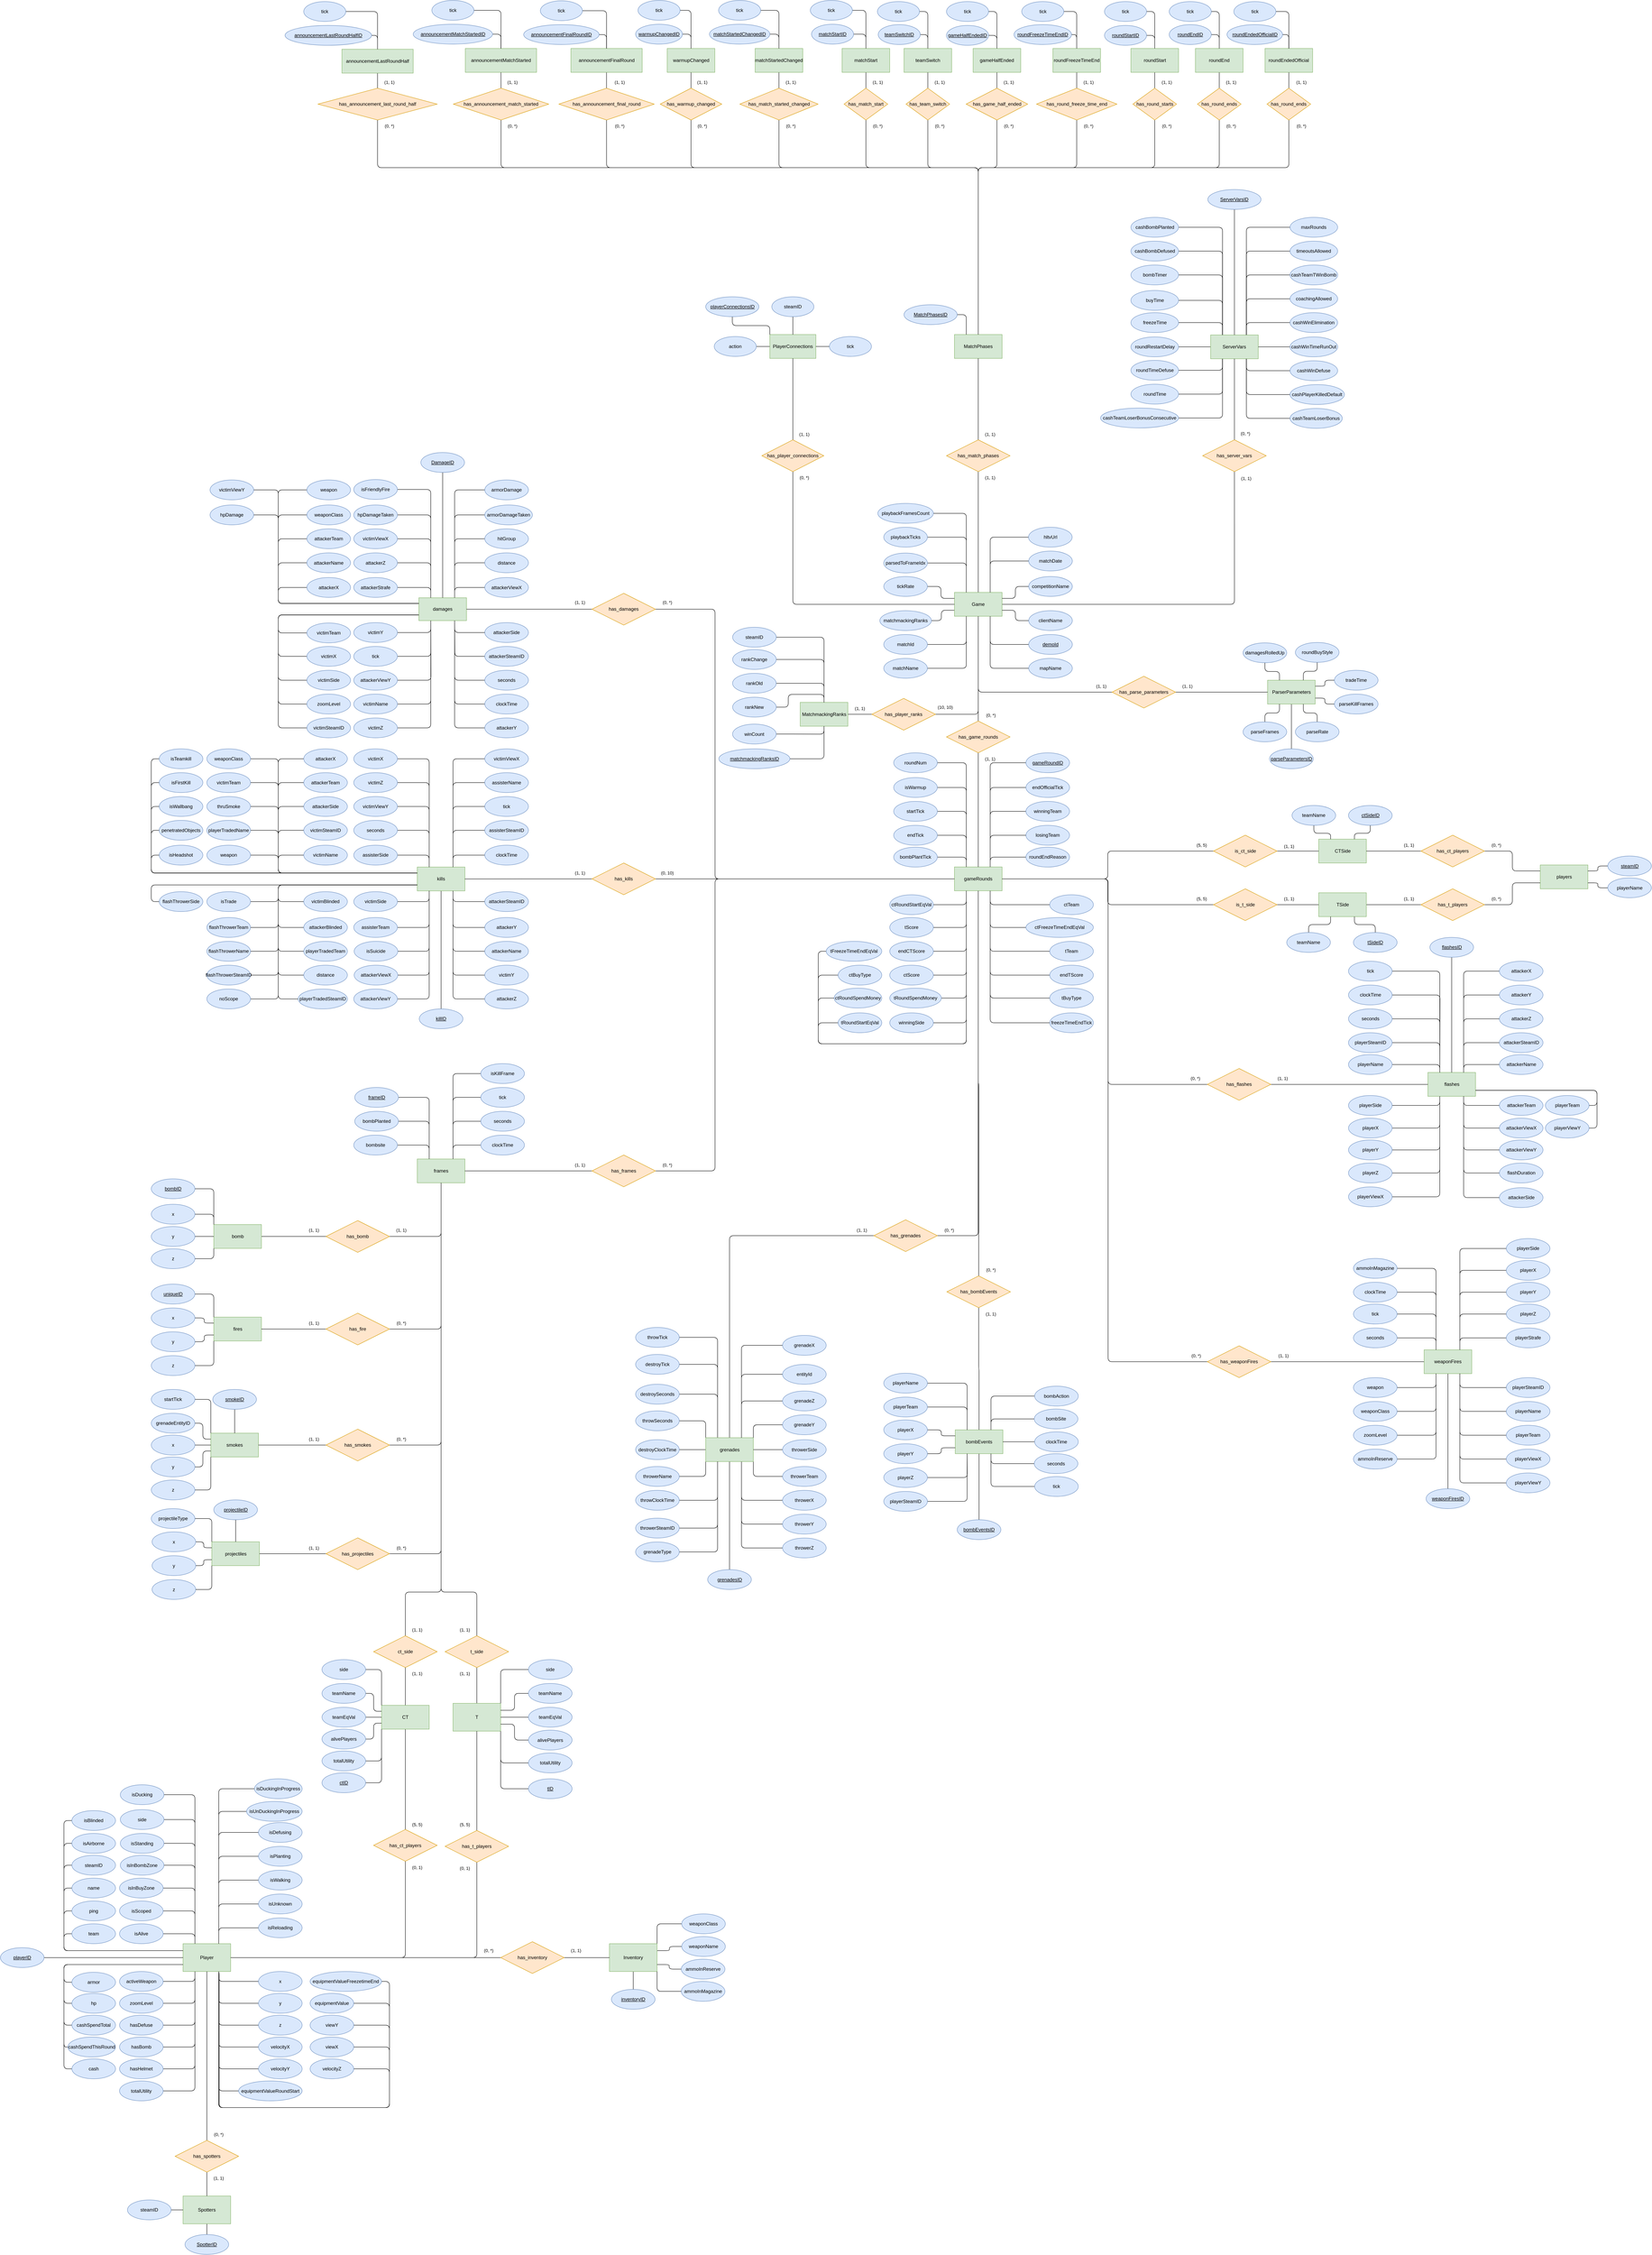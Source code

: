 <mxfile version="24.7.17">
  <diagram name="Page-1" id="n093X0SISzBSZfeoHjQS">
    <mxGraphModel dx="6578" dy="4864" grid="1" gridSize="10" guides="1" tooltips="1" connect="1" arrows="1" fold="1" page="1" pageScale="1" pageWidth="827" pageHeight="1169" math="0" shadow="0">
      <root>
        <mxCell id="0" />
        <mxCell id="1" parent="0" />
        <mxCell id="QovT_cB8WtAtwb1t3ER8-52" style="edgeStyle=orthogonalEdgeStyle;rounded=1;orthogonalLoop=1;jettySize=auto;html=1;exitX=1;exitY=0.5;exitDx=0;exitDy=0;entryX=0.5;entryY=1;entryDx=0;entryDy=0;fontFamily=Helvetica;fontSize=12;fontColor=default;curved=0;endArrow=none;endFill=0;" parent="1" source="QovT_cB8WtAtwb1t3ER8-1" target="QovT_cB8WtAtwb1t3ER8-51" edge="1">
          <mxGeometry relative="1" as="geometry" />
        </mxCell>
        <mxCell id="QovT_cB8WtAtwb1t3ER8-57" style="edgeStyle=orthogonalEdgeStyle;shape=connector;curved=0;rounded=1;orthogonalLoop=1;jettySize=auto;html=1;exitX=0.5;exitY=1;exitDx=0;exitDy=0;entryX=0;entryY=0.5;entryDx=0;entryDy=0;strokeColor=default;align=center;verticalAlign=middle;fontFamily=Helvetica;fontSize=12;fontColor=default;labelBackgroundColor=default;endArrow=none;endFill=0;" parent="1" source="QovT_cB8WtAtwb1t3ER8-1" target="QovT_cB8WtAtwb1t3ER8-56" edge="1">
          <mxGeometry relative="1" as="geometry" />
        </mxCell>
        <mxCell id="QovT_cB8WtAtwb1t3ER8-76" style="edgeStyle=orthogonalEdgeStyle;shape=connector;curved=0;rounded=1;orthogonalLoop=1;jettySize=auto;html=1;exitX=0.5;exitY=0;exitDx=0;exitDy=0;entryX=0.5;entryY=1;entryDx=0;entryDy=0;strokeColor=default;align=center;verticalAlign=middle;fontFamily=Helvetica;fontSize=12;fontColor=default;labelBackgroundColor=default;endArrow=none;endFill=0;" parent="1" source="QovT_cB8WtAtwb1t3ER8-1" target="QovT_cB8WtAtwb1t3ER8-75" edge="1">
          <mxGeometry relative="1" as="geometry" />
        </mxCell>
        <mxCell id="QovT_cB8WtAtwb1t3ER8-86" style="edgeStyle=orthogonalEdgeStyle;shape=connector;curved=0;rounded=1;orthogonalLoop=1;jettySize=auto;html=1;exitX=0.5;exitY=1;exitDx=0;exitDy=0;entryX=0.5;entryY=0;entryDx=0;entryDy=0;strokeColor=default;align=center;verticalAlign=middle;fontFamily=Helvetica;fontSize=12;fontColor=default;labelBackgroundColor=default;endArrow=none;endFill=0;" parent="1" source="QovT_cB8WtAtwb1t3ER8-1" target="QovT_cB8WtAtwb1t3ER8-85" edge="1">
          <mxGeometry relative="1" as="geometry" />
        </mxCell>
        <mxCell id="B1A-O_vWR6iDQ7699shJ-59" style="edgeStyle=orthogonalEdgeStyle;shape=connector;curved=0;rounded=1;orthogonalLoop=1;jettySize=auto;html=1;exitX=0.25;exitY=1;exitDx=0;exitDy=0;entryX=1;entryY=0.5;entryDx=0;entryDy=0;strokeColor=default;align=center;verticalAlign=middle;fontFamily=Helvetica;fontSize=11;fontColor=default;labelBackgroundColor=default;endArrow=none;endFill=0;" parent="1" source="QovT_cB8WtAtwb1t3ER8-1" target="QovT_cB8WtAtwb1t3ER8-16" edge="1">
          <mxGeometry relative="1" as="geometry" />
        </mxCell>
        <mxCell id="B1A-O_vWR6iDQ7699shJ-60" style="edgeStyle=orthogonalEdgeStyle;shape=connector;curved=0;rounded=1;orthogonalLoop=1;jettySize=auto;html=1;exitX=0;exitY=0.75;exitDx=0;exitDy=0;entryX=1;entryY=0.5;entryDx=0;entryDy=0;strokeColor=default;align=center;verticalAlign=middle;fontFamily=Helvetica;fontSize=11;fontColor=default;labelBackgroundColor=default;endArrow=none;endFill=0;" parent="1" source="QovT_cB8WtAtwb1t3ER8-1" target="QovT_cB8WtAtwb1t3ER8-12" edge="1">
          <mxGeometry relative="1" as="geometry">
            <Array as="points">
              <mxPoint x="380" y="119" />
              <mxPoint x="380" y="145" />
            </Array>
          </mxGeometry>
        </mxCell>
        <mxCell id="QovT_cB8WtAtwb1t3ER8-1" value="Game" style="rounded=0;whiteSpace=wrap;html=1;fillColor=#d5e8d4;strokeColor=#82b366;" parent="1" vertex="1">
          <mxGeometry x="413" y="74" width="120" height="60" as="geometry" />
        </mxCell>
        <mxCell id="B1A-O_vWR6iDQ7699shJ-54" style="edgeStyle=orthogonalEdgeStyle;shape=connector;curved=0;rounded=1;orthogonalLoop=1;jettySize=auto;html=1;exitX=0;exitY=0.5;exitDx=0;exitDy=0;entryX=1;entryY=0.75;entryDx=0;entryDy=0;strokeColor=default;align=center;verticalAlign=middle;fontFamily=Helvetica;fontSize=11;fontColor=default;labelBackgroundColor=default;endArrow=none;endFill=0;" parent="1" source="QovT_cB8WtAtwb1t3ER8-3" target="QovT_cB8WtAtwb1t3ER8-1" edge="1">
          <mxGeometry relative="1" as="geometry" />
        </mxCell>
        <mxCell id="QovT_cB8WtAtwb1t3ER8-3" value="clientName" style="ellipse;whiteSpace=wrap;html=1;fillColor=#dae8fc;strokeColor=#6c8ebf;" parent="1" vertex="1">
          <mxGeometry x="600" y="120" width="110" height="50" as="geometry" />
        </mxCell>
        <mxCell id="B1A-O_vWR6iDQ7699shJ-52" style="edgeStyle=orthogonalEdgeStyle;shape=connector;curved=0;rounded=1;orthogonalLoop=1;jettySize=auto;html=1;exitX=0;exitY=0.5;exitDx=0;exitDy=0;entryX=0.75;entryY=1;entryDx=0;entryDy=0;strokeColor=default;align=center;verticalAlign=middle;fontFamily=Helvetica;fontSize=11;fontColor=default;labelBackgroundColor=default;endArrow=none;endFill=0;" parent="1" source="QovT_cB8WtAtwb1t3ER8-4" target="QovT_cB8WtAtwb1t3ER8-1" edge="1">
          <mxGeometry relative="1" as="geometry" />
        </mxCell>
        <mxCell id="QovT_cB8WtAtwb1t3ER8-4" value="mapName" style="ellipse;whiteSpace=wrap;html=1;fillColor=#dae8fc;strokeColor=#6c8ebf;" parent="1" vertex="1">
          <mxGeometry x="600" y="240" width="110" height="50" as="geometry" />
        </mxCell>
        <mxCell id="OYI5oldr0db-Lgv3bHfL-30" style="edgeStyle=orthogonalEdgeStyle;shape=connector;curved=0;rounded=1;orthogonalLoop=1;jettySize=auto;html=1;exitX=1;exitY=0.5;exitDx=0;exitDy=0;entryX=0;entryY=0.25;entryDx=0;entryDy=0;strokeColor=default;align=center;verticalAlign=middle;fontFamily=Helvetica;fontSize=12;fontColor=default;labelBackgroundColor=default;endArrow=none;endFill=0;" parent="1" source="QovT_cB8WtAtwb1t3ER8-5" target="QovT_cB8WtAtwb1t3ER8-1" edge="1">
          <mxGeometry relative="1" as="geometry" />
        </mxCell>
        <mxCell id="QovT_cB8WtAtwb1t3ER8-5" value="tickRate" style="ellipse;whiteSpace=wrap;html=1;fillColor=#dae8fc;strokeColor=#6c8ebf;" parent="1" vertex="1">
          <mxGeometry x="235" y="34" width="110" height="50" as="geometry" />
        </mxCell>
        <mxCell id="OYI5oldr0db-Lgv3bHfL-27" style="edgeStyle=orthogonalEdgeStyle;shape=connector;curved=0;rounded=1;orthogonalLoop=1;jettySize=auto;html=1;exitX=1;exitY=0.5;exitDx=0;exitDy=0;entryX=0.25;entryY=0;entryDx=0;entryDy=0;strokeColor=default;align=center;verticalAlign=middle;fontFamily=Helvetica;fontSize=12;fontColor=default;labelBackgroundColor=default;endArrow=none;endFill=0;" parent="1" source="QovT_cB8WtAtwb1t3ER8-6" target="QovT_cB8WtAtwb1t3ER8-1" edge="1">
          <mxGeometry relative="1" as="geometry" />
        </mxCell>
        <mxCell id="QovT_cB8WtAtwb1t3ER8-6" value="playbackTicks" style="ellipse;whiteSpace=wrap;html=1;fillColor=#dae8fc;strokeColor=#6c8ebf;" parent="1" vertex="1">
          <mxGeometry x="235" y="-90" width="110" height="50" as="geometry" />
        </mxCell>
        <mxCell id="OYI5oldr0db-Lgv3bHfL-24" style="edgeStyle=orthogonalEdgeStyle;shape=connector;curved=0;rounded=1;orthogonalLoop=1;jettySize=auto;html=1;exitX=1;exitY=0.5;exitDx=0;exitDy=0;entryX=0.25;entryY=0;entryDx=0;entryDy=0;strokeColor=default;align=center;verticalAlign=middle;fontFamily=Helvetica;fontSize=12;fontColor=default;labelBackgroundColor=default;endArrow=none;endFill=0;" parent="1" source="QovT_cB8WtAtwb1t3ER8-7" target="QovT_cB8WtAtwb1t3ER8-1" edge="1">
          <mxGeometry relative="1" as="geometry" />
        </mxCell>
        <mxCell id="QovT_cB8WtAtwb1t3ER8-7" value="playbackFramesCount" style="ellipse;whiteSpace=wrap;html=1;fillColor=#dae8fc;strokeColor=#6c8ebf;" parent="1" vertex="1">
          <mxGeometry x="220" y="-150" width="140" height="50" as="geometry" />
        </mxCell>
        <mxCell id="OYI5oldr0db-Lgv3bHfL-26" style="edgeStyle=orthogonalEdgeStyle;shape=connector;curved=0;rounded=1;orthogonalLoop=1;jettySize=auto;html=1;exitX=1;exitY=0.5;exitDx=0;exitDy=0;entryX=0.25;entryY=0;entryDx=0;entryDy=0;strokeColor=default;align=center;verticalAlign=middle;fontFamily=Helvetica;fontSize=12;fontColor=default;labelBackgroundColor=default;endArrow=none;endFill=0;" parent="1" source="QovT_cB8WtAtwb1t3ER8-8" target="QovT_cB8WtAtwb1t3ER8-1" edge="1">
          <mxGeometry relative="1" as="geometry" />
        </mxCell>
        <mxCell id="QovT_cB8WtAtwb1t3ER8-8" value="parsedToFrameIdx" style="ellipse;whiteSpace=wrap;html=1;fillColor=#dae8fc;strokeColor=#6c8ebf;" parent="1" vertex="1">
          <mxGeometry x="235" y="-25" width="110" height="50" as="geometry" />
        </mxCell>
        <mxCell id="QovT_cB8WtAtwb1t3ER8-12" value="matchmackingRanks" style="ellipse;whiteSpace=wrap;html=1;fillColor=#dae8fc;strokeColor=#6c8ebf;" parent="1" vertex="1">
          <mxGeometry x="225" y="120" width="130" height="50" as="geometry" />
        </mxCell>
        <mxCell id="QovT_cB8WtAtwb1t3ER8-16" value="matchId" style="ellipse;whiteSpace=wrap;html=1;fillColor=#dae8fc;strokeColor=#6c8ebf;" parent="1" vertex="1">
          <mxGeometry x="235" y="180" width="110" height="50" as="geometry" />
        </mxCell>
        <mxCell id="B1A-O_vWR6iDQ7699shJ-53" style="edgeStyle=orthogonalEdgeStyle;shape=connector;curved=0;rounded=1;orthogonalLoop=1;jettySize=auto;html=1;exitX=0;exitY=0.5;exitDx=0;exitDy=0;entryX=0.75;entryY=1;entryDx=0;entryDy=0;strokeColor=default;align=center;verticalAlign=middle;fontFamily=Helvetica;fontSize=11;fontColor=default;labelBackgroundColor=default;endArrow=none;endFill=0;" parent="1" source="QovT_cB8WtAtwb1t3ER8-17" target="QovT_cB8WtAtwb1t3ER8-1" edge="1">
          <mxGeometry relative="1" as="geometry" />
        </mxCell>
        <mxCell id="QovT_cB8WtAtwb1t3ER8-17" value="demoId" style="ellipse;whiteSpace=wrap;html=1;fillColor=#dae8fc;strokeColor=#6c8ebf;fontStyle=4" parent="1" vertex="1">
          <mxGeometry x="600" y="180" width="110" height="50" as="geometry" />
        </mxCell>
        <mxCell id="B1A-O_vWR6iDQ7699shJ-55" style="edgeStyle=orthogonalEdgeStyle;shape=connector;curved=0;rounded=1;orthogonalLoop=1;jettySize=auto;html=1;exitX=0;exitY=0.5;exitDx=0;exitDy=0;entryX=1;entryY=0.25;entryDx=0;entryDy=0;strokeColor=default;align=center;verticalAlign=middle;fontFamily=Helvetica;fontSize=11;fontColor=default;labelBackgroundColor=default;endArrow=none;endFill=0;" parent="1" source="QovT_cB8WtAtwb1t3ER8-18" target="QovT_cB8WtAtwb1t3ER8-1" edge="1">
          <mxGeometry relative="1" as="geometry" />
        </mxCell>
        <mxCell id="QovT_cB8WtAtwb1t3ER8-18" value="competitionName" style="ellipse;whiteSpace=wrap;html=1;fillColor=#dae8fc;strokeColor=#6c8ebf;" parent="1" vertex="1">
          <mxGeometry x="600" y="34" width="110" height="50" as="geometry" />
        </mxCell>
        <mxCell id="B1A-O_vWR6iDQ7699shJ-57" style="edgeStyle=orthogonalEdgeStyle;shape=connector;curved=0;rounded=1;orthogonalLoop=1;jettySize=auto;html=1;exitX=0;exitY=0.5;exitDx=0;exitDy=0;entryX=0.75;entryY=0;entryDx=0;entryDy=0;strokeColor=default;align=center;verticalAlign=middle;fontFamily=Helvetica;fontSize=11;fontColor=default;labelBackgroundColor=default;endArrow=none;endFill=0;" parent="1" source="QovT_cB8WtAtwb1t3ER8-19" target="QovT_cB8WtAtwb1t3ER8-1" edge="1">
          <mxGeometry relative="1" as="geometry" />
        </mxCell>
        <mxCell id="QovT_cB8WtAtwb1t3ER8-19" value="hltvUrl" style="ellipse;whiteSpace=wrap;html=1;fillColor=#dae8fc;strokeColor=#6c8ebf;" parent="1" vertex="1">
          <mxGeometry x="599.5" y="-90" width="110" height="50" as="geometry" />
        </mxCell>
        <mxCell id="B1A-O_vWR6iDQ7699shJ-56" style="edgeStyle=orthogonalEdgeStyle;shape=connector;curved=0;rounded=1;orthogonalLoop=1;jettySize=auto;html=1;exitX=0;exitY=0.5;exitDx=0;exitDy=0;strokeColor=default;align=center;verticalAlign=middle;fontFamily=Helvetica;fontSize=11;fontColor=default;labelBackgroundColor=default;endArrow=none;endFill=0;entryX=0.75;entryY=0;entryDx=0;entryDy=0;" parent="1" source="QovT_cB8WtAtwb1t3ER8-20" target="QovT_cB8WtAtwb1t3ER8-1" edge="1">
          <mxGeometry relative="1" as="geometry">
            <mxPoint x="500" y="70" as="targetPoint" />
          </mxGeometry>
        </mxCell>
        <mxCell id="QovT_cB8WtAtwb1t3ER8-20" value="matchDate" style="ellipse;whiteSpace=wrap;html=1;fillColor=#dae8fc;strokeColor=#6c8ebf;" parent="1" vertex="1">
          <mxGeometry x="600" y="-30" width="110" height="50" as="geometry" />
        </mxCell>
        <mxCell id="B1A-O_vWR6iDQ7699shJ-58" style="edgeStyle=orthogonalEdgeStyle;shape=connector;curved=0;rounded=1;orthogonalLoop=1;jettySize=auto;html=1;exitX=1;exitY=0.5;exitDx=0;exitDy=0;entryX=0.25;entryY=1;entryDx=0;entryDy=0;strokeColor=default;align=center;verticalAlign=middle;fontFamily=Helvetica;fontSize=11;fontColor=default;labelBackgroundColor=default;endArrow=none;endFill=0;" parent="1" source="QovT_cB8WtAtwb1t3ER8-21" target="QovT_cB8WtAtwb1t3ER8-1" edge="1">
          <mxGeometry relative="1" as="geometry" />
        </mxCell>
        <mxCell id="QovT_cB8WtAtwb1t3ER8-21" value="matchName" style="ellipse;whiteSpace=wrap;html=1;fillColor=#dae8fc;strokeColor=#6c8ebf;" parent="1" vertex="1">
          <mxGeometry x="235" y="240" width="110" height="50" as="geometry" />
        </mxCell>
        <mxCell id="QovT_cB8WtAtwb1t3ER8-22" value="gameRounds" style="rounded=0;whiteSpace=wrap;html=1;fillColor=#d5e8d4;strokeColor=#82b366;" parent="1" vertex="1">
          <mxGeometry x="413" y="765" width="120" height="60" as="geometry" />
        </mxCell>
        <mxCell id="umgDUZlGI1HVwsPevQx0-10" style="edgeStyle=orthogonalEdgeStyle;shape=connector;curved=0;rounded=1;orthogonalLoop=1;jettySize=auto;html=1;exitX=0.5;exitY=1;exitDx=0;exitDy=0;entryX=0.5;entryY=0;entryDx=0;entryDy=0;strokeColor=default;align=center;verticalAlign=middle;fontFamily=Helvetica;fontSize=11;fontColor=default;labelBackgroundColor=default;endArrow=none;endFill=0;" parent="1" source="QovT_cB8WtAtwb1t3ER8-23" target="umgDUZlGI1HVwsPevQx0-9" edge="1">
          <mxGeometry relative="1" as="geometry" />
        </mxCell>
        <mxCell id="QovT_cB8WtAtwb1t3ER8-23" value="ParserParameters" style="rounded=0;whiteSpace=wrap;html=1;fillColor=#d5e8d4;strokeColor=#82b366;" parent="1" vertex="1">
          <mxGeometry x="1201.75" y="295" width="120" height="60" as="geometry" />
        </mxCell>
        <mxCell id="B1A-O_vWR6iDQ7699shJ-49" style="edgeStyle=orthogonalEdgeStyle;shape=connector;curved=0;rounded=1;orthogonalLoop=1;jettySize=auto;html=1;exitX=0.5;exitY=0;exitDx=0;exitDy=0;entryX=0.75;entryY=1;entryDx=0;entryDy=0;strokeColor=default;align=center;verticalAlign=middle;fontFamily=Helvetica;fontSize=11;fontColor=default;labelBackgroundColor=default;endArrow=none;endFill=0;" parent="1" source="QovT_cB8WtAtwb1t3ER8-25" target="QovT_cB8WtAtwb1t3ER8-23" edge="1">
          <mxGeometry relative="1" as="geometry" />
        </mxCell>
        <mxCell id="QovT_cB8WtAtwb1t3ER8-25" value="parseRate" style="ellipse;whiteSpace=wrap;html=1;fillColor=#dae8fc;strokeColor=#6c8ebf;" parent="1" vertex="1">
          <mxGeometry x="1271.75" y="400" width="110" height="50" as="geometry" />
        </mxCell>
        <mxCell id="B1A-O_vWR6iDQ7699shJ-50" style="edgeStyle=orthogonalEdgeStyle;shape=connector;curved=0;rounded=1;orthogonalLoop=1;jettySize=auto;html=1;exitX=0.5;exitY=0;exitDx=0;exitDy=0;entryX=0.25;entryY=1;entryDx=0;entryDy=0;strokeColor=default;align=center;verticalAlign=middle;fontFamily=Helvetica;fontSize=11;fontColor=default;labelBackgroundColor=default;endArrow=none;endFill=0;" parent="1" source="QovT_cB8WtAtwb1t3ER8-26" target="QovT_cB8WtAtwb1t3ER8-23" edge="1">
          <mxGeometry relative="1" as="geometry" />
        </mxCell>
        <mxCell id="QovT_cB8WtAtwb1t3ER8-26" value="parseFrames" style="ellipse;whiteSpace=wrap;html=1;fillColor=#dae8fc;strokeColor=#6c8ebf;" parent="1" vertex="1">
          <mxGeometry x="1140" y="400" width="110" height="50" as="geometry" />
        </mxCell>
        <mxCell id="B1A-O_vWR6iDQ7699shJ-45" style="edgeStyle=orthogonalEdgeStyle;shape=connector;curved=0;rounded=1;orthogonalLoop=1;jettySize=auto;html=1;exitX=0;exitY=0.5;exitDx=0;exitDy=0;entryX=1;entryY=0.75;entryDx=0;entryDy=0;strokeColor=default;align=center;verticalAlign=middle;fontFamily=Helvetica;fontSize=11;fontColor=default;labelBackgroundColor=default;endArrow=none;endFill=0;" parent="1" source="QovT_cB8WtAtwb1t3ER8-27" target="QovT_cB8WtAtwb1t3ER8-23" edge="1">
          <mxGeometry relative="1" as="geometry" />
        </mxCell>
        <mxCell id="QovT_cB8WtAtwb1t3ER8-27" value="parseKillFrames" style="ellipse;whiteSpace=wrap;html=1;fillColor=#dae8fc;strokeColor=#6c8ebf;" parent="1" vertex="1">
          <mxGeometry x="1370" y="330" width="110" height="50" as="geometry" />
        </mxCell>
        <mxCell id="B1A-O_vWR6iDQ7699shJ-44" style="edgeStyle=orthogonalEdgeStyle;shape=connector;curved=0;rounded=1;orthogonalLoop=1;jettySize=auto;html=1;exitX=0;exitY=0.5;exitDx=0;exitDy=0;entryX=1;entryY=0.25;entryDx=0;entryDy=0;strokeColor=default;align=center;verticalAlign=middle;fontFamily=Helvetica;fontSize=11;fontColor=default;labelBackgroundColor=default;endArrow=none;endFill=0;" parent="1" source="QovT_cB8WtAtwb1t3ER8-28" target="QovT_cB8WtAtwb1t3ER8-23" edge="1">
          <mxGeometry relative="1" as="geometry" />
        </mxCell>
        <mxCell id="QovT_cB8WtAtwb1t3ER8-28" value="tradeTime" style="ellipse;whiteSpace=wrap;html=1;fillColor=#dae8fc;strokeColor=#6c8ebf;" parent="1" vertex="1">
          <mxGeometry x="1370" y="270" width="110" height="50" as="geometry" />
        </mxCell>
        <mxCell id="B1A-O_vWR6iDQ7699shJ-48" style="edgeStyle=orthogonalEdgeStyle;shape=connector;curved=0;rounded=1;orthogonalLoop=1;jettySize=auto;html=1;exitX=0.5;exitY=1;exitDx=0;exitDy=0;entryX=0.75;entryY=0;entryDx=0;entryDy=0;strokeColor=default;align=center;verticalAlign=middle;fontFamily=Helvetica;fontSize=11;fontColor=default;labelBackgroundColor=default;endArrow=none;endFill=0;" parent="1" source="QovT_cB8WtAtwb1t3ER8-29" target="QovT_cB8WtAtwb1t3ER8-23" edge="1">
          <mxGeometry relative="1" as="geometry" />
        </mxCell>
        <mxCell id="QovT_cB8WtAtwb1t3ER8-29" value="roundBuyStyle" style="ellipse;whiteSpace=wrap;html=1;fillColor=#dae8fc;strokeColor=#6c8ebf;" parent="1" vertex="1">
          <mxGeometry x="1271.75" y="200" width="110" height="50" as="geometry" />
        </mxCell>
        <mxCell id="B1A-O_vWR6iDQ7699shJ-47" style="edgeStyle=orthogonalEdgeStyle;shape=connector;curved=0;rounded=1;orthogonalLoop=1;jettySize=auto;html=1;exitX=0.5;exitY=1;exitDx=0;exitDy=0;entryX=0.25;entryY=0;entryDx=0;entryDy=0;strokeColor=default;align=center;verticalAlign=middle;fontFamily=Helvetica;fontSize=11;fontColor=default;labelBackgroundColor=default;endArrow=none;endFill=0;" parent="1" source="QovT_cB8WtAtwb1t3ER8-30" target="QovT_cB8WtAtwb1t3ER8-23" edge="1">
          <mxGeometry relative="1" as="geometry" />
        </mxCell>
        <mxCell id="QovT_cB8WtAtwb1t3ER8-30" value="damagesRolledUp" style="ellipse;whiteSpace=wrap;html=1;fillColor=#dae8fc;strokeColor=#6c8ebf;" parent="1" vertex="1">
          <mxGeometry x="1140" y="201" width="110" height="50" as="geometry" />
        </mxCell>
        <mxCell id="B1A-O_vWR6iDQ7699shJ-1" style="edgeStyle=orthogonalEdgeStyle;rounded=1;orthogonalLoop=1;jettySize=auto;html=1;exitX=0.75;exitY=0;exitDx=0;exitDy=0;entryX=0;entryY=0.5;entryDx=0;entryDy=0;endArrow=none;endFill=0;curved=0;" parent="1" source="QovT_cB8WtAtwb1t3ER8-31" target="QovT_cB8WtAtwb1t3ER8-48" edge="1">
          <mxGeometry relative="1" as="geometry" />
        </mxCell>
        <mxCell id="B1A-O_vWR6iDQ7699shJ-2" style="edgeStyle=orthogonalEdgeStyle;shape=connector;curved=0;rounded=1;orthogonalLoop=1;jettySize=auto;html=1;exitX=0.75;exitY=0;exitDx=0;exitDy=0;entryX=0;entryY=0.5;entryDx=0;entryDy=0;strokeColor=default;align=center;verticalAlign=middle;fontFamily=Helvetica;fontSize=11;fontColor=default;labelBackgroundColor=default;endArrow=none;endFill=0;" parent="1" source="QovT_cB8WtAtwb1t3ER8-31" target="QovT_cB8WtAtwb1t3ER8-49" edge="1">
          <mxGeometry relative="1" as="geometry" />
        </mxCell>
        <mxCell id="B1A-O_vWR6iDQ7699shJ-9" style="edgeStyle=orthogonalEdgeStyle;shape=connector;curved=0;rounded=1;orthogonalLoop=1;jettySize=auto;html=1;exitX=0.75;exitY=1;exitDx=0;exitDy=0;entryX=0;entryY=0.5;entryDx=0;entryDy=0;strokeColor=default;align=center;verticalAlign=middle;fontFamily=Helvetica;fontSize=11;fontColor=default;labelBackgroundColor=default;endArrow=none;endFill=0;" parent="1" source="QovT_cB8WtAtwb1t3ER8-31" target="QovT_cB8WtAtwb1t3ER8-39" edge="1">
          <mxGeometry relative="1" as="geometry">
            <mxPoint x="1178.25" y="-534" as="sourcePoint" />
          </mxGeometry>
        </mxCell>
        <mxCell id="B1A-O_vWR6iDQ7699shJ-10" style="edgeStyle=orthogonalEdgeStyle;shape=connector;curved=0;rounded=1;orthogonalLoop=1;jettySize=auto;html=1;exitX=0.75;exitY=1;exitDx=0;exitDy=0;entryX=0;entryY=0.5;entryDx=0;entryDy=0;strokeColor=default;align=center;verticalAlign=middle;fontFamily=Helvetica;fontSize=11;fontColor=default;labelBackgroundColor=default;endArrow=none;endFill=0;" parent="1" source="QovT_cB8WtAtwb1t3ER8-31" target="QovT_cB8WtAtwb1t3ER8-40" edge="1">
          <mxGeometry relative="1" as="geometry" />
        </mxCell>
        <mxCell id="B1A-O_vWR6iDQ7699shJ-12" style="edgeStyle=orthogonalEdgeStyle;shape=connector;curved=0;rounded=1;orthogonalLoop=1;jettySize=auto;html=1;exitX=0.25;exitY=0;exitDx=0;exitDy=0;entryX=1;entryY=0.5;entryDx=0;entryDy=0;strokeColor=default;align=center;verticalAlign=middle;fontFamily=Helvetica;fontSize=11;fontColor=default;labelBackgroundColor=default;endArrow=none;endFill=0;" parent="1" source="QovT_cB8WtAtwb1t3ER8-31" target="QovT_cB8WtAtwb1t3ER8-34" edge="1">
          <mxGeometry relative="1" as="geometry" />
        </mxCell>
        <mxCell id="B1A-O_vWR6iDQ7699shJ-13" style="edgeStyle=orthogonalEdgeStyle;shape=connector;curved=0;rounded=1;orthogonalLoop=1;jettySize=auto;html=1;exitX=0.25;exitY=0;exitDx=0;exitDy=0;entryX=1;entryY=0.5;entryDx=0;entryDy=0;strokeColor=default;align=center;verticalAlign=middle;fontFamily=Helvetica;fontSize=11;fontColor=default;labelBackgroundColor=default;endArrow=none;endFill=0;" parent="1" source="QovT_cB8WtAtwb1t3ER8-31" target="QovT_cB8WtAtwb1t3ER8-33" edge="1">
          <mxGeometry relative="1" as="geometry" />
        </mxCell>
        <mxCell id="B1A-O_vWR6iDQ7699shJ-14" style="edgeStyle=orthogonalEdgeStyle;shape=connector;curved=0;rounded=1;orthogonalLoop=1;jettySize=auto;html=1;exitX=0.25;exitY=0;exitDx=0;exitDy=0;entryX=1;entryY=0.5;entryDx=0;entryDy=0;strokeColor=default;align=center;verticalAlign=middle;fontFamily=Helvetica;fontSize=11;fontColor=default;labelBackgroundColor=default;endArrow=none;endFill=0;" parent="1" source="QovT_cB8WtAtwb1t3ER8-31" target="QovT_cB8WtAtwb1t3ER8-47" edge="1">
          <mxGeometry relative="1" as="geometry" />
        </mxCell>
        <mxCell id="B1A-O_vWR6iDQ7699shJ-17" style="edgeStyle=orthogonalEdgeStyle;shape=connector;curved=0;rounded=1;orthogonalLoop=1;jettySize=auto;html=1;exitX=0;exitY=0.5;exitDx=0;exitDy=0;entryX=1;entryY=0.5;entryDx=0;entryDy=0;strokeColor=default;align=center;verticalAlign=middle;fontFamily=Helvetica;fontSize=11;fontColor=default;labelBackgroundColor=default;endArrow=none;endFill=0;" parent="1" source="QovT_cB8WtAtwb1t3ER8-31" target="QovT_cB8WtAtwb1t3ER8-44" edge="1">
          <mxGeometry relative="1" as="geometry" />
        </mxCell>
        <mxCell id="B1A-O_vWR6iDQ7699shJ-19" style="edgeStyle=orthogonalEdgeStyle;shape=connector;curved=0;rounded=1;orthogonalLoop=1;jettySize=auto;html=1;exitX=0.25;exitY=1;exitDx=0;exitDy=0;entryX=1;entryY=0.5;entryDx=0;entryDy=0;strokeColor=default;align=center;verticalAlign=middle;fontFamily=Helvetica;fontSize=11;fontColor=default;labelBackgroundColor=default;endArrow=none;endFill=0;" parent="1" source="QovT_cB8WtAtwb1t3ER8-31" target="QovT_cB8WtAtwb1t3ER8-42" edge="1">
          <mxGeometry relative="1" as="geometry" />
        </mxCell>
        <mxCell id="B1A-O_vWR6iDQ7699shJ-20" style="edgeStyle=orthogonalEdgeStyle;shape=connector;curved=0;rounded=1;orthogonalLoop=1;jettySize=auto;html=1;exitX=0.25;exitY=1;exitDx=0;exitDy=0;entryX=1;entryY=0.5;entryDx=0;entryDy=0;strokeColor=default;align=center;verticalAlign=middle;fontFamily=Helvetica;fontSize=11;fontColor=default;labelBackgroundColor=default;endArrow=none;endFill=0;" parent="1" source="QovT_cB8WtAtwb1t3ER8-31" target="QovT_cB8WtAtwb1t3ER8-41" edge="1">
          <mxGeometry relative="1" as="geometry" />
        </mxCell>
        <mxCell id="QovT_cB8WtAtwb1t3ER8-31" value="ServerVars" style="rounded=0;whiteSpace=wrap;html=1;fillColor=#d5e8d4;strokeColor=#82b366;" parent="1" vertex="1">
          <mxGeometry x="1058.25" y="-574" width="120" height="60" as="geometry" />
        </mxCell>
        <mxCell id="QovT_cB8WtAtwb1t3ER8-33" value="cashBombDefused" style="ellipse;whiteSpace=wrap;html=1;fillColor=#dae8fc;strokeColor=#6c8ebf;" parent="1" vertex="1">
          <mxGeometry x="857.5" y="-810" width="120" height="50" as="geometry" />
        </mxCell>
        <mxCell id="QovT_cB8WtAtwb1t3ER8-34" value="cashBombPlanted" style="ellipse;whiteSpace=wrap;html=1;fillColor=#dae8fc;strokeColor=#6c8ebf;" parent="1" vertex="1">
          <mxGeometry x="857.5" y="-870" width="120" height="50" as="geometry" />
        </mxCell>
        <mxCell id="B1A-O_vWR6iDQ7699shJ-64" style="edgeStyle=orthogonalEdgeStyle;shape=connector;curved=0;rounded=1;orthogonalLoop=1;jettySize=auto;html=1;exitX=0;exitY=0.5;exitDx=0;exitDy=0;entryX=0.75;entryY=0;entryDx=0;entryDy=0;strokeColor=default;align=center;verticalAlign=middle;fontFamily=Helvetica;fontSize=11;fontColor=default;labelBackgroundColor=default;endArrow=none;endFill=0;" parent="1" source="QovT_cB8WtAtwb1t3ER8-35" target="QovT_cB8WtAtwb1t3ER8-31" edge="1">
          <mxGeometry relative="1" as="geometry" />
        </mxCell>
        <mxCell id="QovT_cB8WtAtwb1t3ER8-35" value="cashTeamTWinBomb" style="ellipse;whiteSpace=wrap;html=1;fillColor=#dae8fc;strokeColor=#6c8ebf;" parent="1" vertex="1">
          <mxGeometry x="1258.25" y="-750" width="120" height="50" as="geometry" />
        </mxCell>
        <mxCell id="B1A-O_vWR6iDQ7699shJ-66" style="edgeStyle=orthogonalEdgeStyle;shape=connector;curved=0;rounded=1;orthogonalLoop=1;jettySize=auto;html=1;exitX=0;exitY=0.5;exitDx=0;exitDy=0;entryX=0.75;entryY=1;entryDx=0;entryDy=0;strokeColor=default;align=center;verticalAlign=middle;fontFamily=Helvetica;fontSize=11;fontColor=default;labelBackgroundColor=default;endArrow=none;endFill=0;" parent="1" source="QovT_cB8WtAtwb1t3ER8-36" target="QovT_cB8WtAtwb1t3ER8-31" edge="1">
          <mxGeometry relative="1" as="geometry" />
        </mxCell>
        <mxCell id="QovT_cB8WtAtwb1t3ER8-36" value="cashWinDefuse" style="ellipse;whiteSpace=wrap;html=1;fillColor=#dae8fc;strokeColor=#6c8ebf;" parent="1" vertex="1">
          <mxGeometry x="1258.25" y="-509" width="120" height="50" as="geometry" />
        </mxCell>
        <mxCell id="B1A-O_vWR6iDQ7699shJ-67" style="edgeStyle=orthogonalEdgeStyle;shape=connector;curved=0;rounded=1;orthogonalLoop=1;jettySize=auto;html=1;exitX=0;exitY=0.5;exitDx=0;exitDy=0;entryX=1;entryY=0.5;entryDx=0;entryDy=0;strokeColor=default;align=center;verticalAlign=middle;fontFamily=Helvetica;fontSize=11;fontColor=default;labelBackgroundColor=default;endArrow=none;endFill=0;" parent="1" source="QovT_cB8WtAtwb1t3ER8-37" target="QovT_cB8WtAtwb1t3ER8-31" edge="1">
          <mxGeometry relative="1" as="geometry" />
        </mxCell>
        <mxCell id="QovT_cB8WtAtwb1t3ER8-37" value="cashWinTimeRunOut" style="ellipse;whiteSpace=wrap;html=1;fillColor=#dae8fc;strokeColor=#6c8ebf;" parent="1" vertex="1">
          <mxGeometry x="1258.25" y="-569" width="120" height="50" as="geometry" />
        </mxCell>
        <mxCell id="pqZM4a7RhQYeRVL_483Z-7" style="edgeStyle=orthogonalEdgeStyle;shape=connector;curved=0;rounded=1;orthogonalLoop=1;jettySize=auto;html=1;exitX=0;exitY=0.5;exitDx=0;exitDy=0;entryX=0.75;entryY=0;entryDx=0;entryDy=0;strokeColor=default;align=center;verticalAlign=middle;fontFamily=Helvetica;fontSize=11;fontColor=default;labelBackgroundColor=default;endArrow=none;endFill=0;" parent="1" source="QovT_cB8WtAtwb1t3ER8-38" target="QovT_cB8WtAtwb1t3ER8-31" edge="1">
          <mxGeometry relative="1" as="geometry" />
        </mxCell>
        <mxCell id="QovT_cB8WtAtwb1t3ER8-38" value="cashWinElimination" style="ellipse;whiteSpace=wrap;html=1;fillColor=#dae8fc;strokeColor=#6c8ebf;" parent="1" vertex="1">
          <mxGeometry x="1258.25" y="-630" width="120" height="50" as="geometry" />
        </mxCell>
        <mxCell id="QovT_cB8WtAtwb1t3ER8-39" value="cashPlayerKilledDefault" style="ellipse;whiteSpace=wrap;html=1;fillColor=#dae8fc;strokeColor=#6c8ebf;" parent="1" vertex="1">
          <mxGeometry x="1258.25" y="-449" width="137" height="50" as="geometry" />
        </mxCell>
        <mxCell id="QovT_cB8WtAtwb1t3ER8-40" value="cashTeamLoserBonus" style="ellipse;whiteSpace=wrap;html=1;fillColor=#dae8fc;strokeColor=#6c8ebf;" parent="1" vertex="1">
          <mxGeometry x="1258.25" y="-389" width="131.75" height="50" as="geometry" />
        </mxCell>
        <mxCell id="QovT_cB8WtAtwb1t3ER8-41" value="cashTeamLoserBonusConsecutive" style="ellipse;whiteSpace=wrap;html=1;fillColor=#dae8fc;strokeColor=#6c8ebf;" parent="1" vertex="1">
          <mxGeometry x="781" y="-390" width="196.5" height="50" as="geometry" />
        </mxCell>
        <mxCell id="QovT_cB8WtAtwb1t3ER8-42" value="roundTime" style="ellipse;whiteSpace=wrap;html=1;fillColor=#dae8fc;strokeColor=#6c8ebf;" parent="1" vertex="1">
          <mxGeometry x="857.5" y="-450" width="120" height="50" as="geometry" />
        </mxCell>
        <mxCell id="pqZM4a7RhQYeRVL_483Z-9" style="edgeStyle=orthogonalEdgeStyle;shape=connector;curved=0;rounded=1;orthogonalLoop=1;jettySize=auto;html=1;exitX=1;exitY=0.5;exitDx=0;exitDy=0;entryX=0.25;entryY=1;entryDx=0;entryDy=0;strokeColor=default;align=center;verticalAlign=middle;fontFamily=Helvetica;fontSize=11;fontColor=default;labelBackgroundColor=default;endArrow=none;endFill=0;" parent="1" source="QovT_cB8WtAtwb1t3ER8-43" target="QovT_cB8WtAtwb1t3ER8-31" edge="1">
          <mxGeometry relative="1" as="geometry" />
        </mxCell>
        <mxCell id="QovT_cB8WtAtwb1t3ER8-43" value="roundTimeDefuse" style="ellipse;whiteSpace=wrap;html=1;fillColor=#dae8fc;strokeColor=#6c8ebf;" parent="1" vertex="1">
          <mxGeometry x="857.5" y="-510" width="120" height="50" as="geometry" />
        </mxCell>
        <mxCell id="QovT_cB8WtAtwb1t3ER8-44" value="roundRestartDelay" style="ellipse;whiteSpace=wrap;html=1;fillColor=#dae8fc;strokeColor=#6c8ebf;" parent="1" vertex="1">
          <mxGeometry x="857.5" y="-569" width="120" height="50" as="geometry" />
        </mxCell>
        <mxCell id="pqZM4a7RhQYeRVL_483Z-8" style="edgeStyle=orthogonalEdgeStyle;shape=connector;curved=0;rounded=1;orthogonalLoop=1;jettySize=auto;html=1;exitX=1;exitY=0.5;exitDx=0;exitDy=0;entryX=0.25;entryY=0;entryDx=0;entryDy=0;strokeColor=default;align=center;verticalAlign=middle;fontFamily=Helvetica;fontSize=11;fontColor=default;labelBackgroundColor=default;endArrow=none;endFill=0;" parent="1" source="QovT_cB8WtAtwb1t3ER8-45" target="QovT_cB8WtAtwb1t3ER8-31" edge="1">
          <mxGeometry relative="1" as="geometry" />
        </mxCell>
        <mxCell id="QovT_cB8WtAtwb1t3ER8-45" value="freezeTime" style="ellipse;whiteSpace=wrap;html=1;fillColor=#dae8fc;strokeColor=#6c8ebf;" parent="1" vertex="1">
          <mxGeometry x="857.5" y="-630" width="120" height="50" as="geometry" />
        </mxCell>
        <mxCell id="B1A-O_vWR6iDQ7699shJ-69" style="edgeStyle=orthogonalEdgeStyle;shape=connector;curved=0;rounded=1;orthogonalLoop=1;jettySize=auto;html=1;exitX=1;exitY=0.5;exitDx=0;exitDy=0;entryX=0.25;entryY=0;entryDx=0;entryDy=0;strokeColor=default;align=center;verticalAlign=middle;fontFamily=Helvetica;fontSize=11;fontColor=default;labelBackgroundColor=default;endArrow=none;endFill=0;" parent="1" source="QovT_cB8WtAtwb1t3ER8-46" target="QovT_cB8WtAtwb1t3ER8-31" edge="1">
          <mxGeometry relative="1" as="geometry" />
        </mxCell>
        <mxCell id="QovT_cB8WtAtwb1t3ER8-46" value="buyTime" style="ellipse;whiteSpace=wrap;html=1;fillColor=#dae8fc;strokeColor=#6c8ebf;" parent="1" vertex="1">
          <mxGeometry x="857.5" y="-686" width="120" height="50" as="geometry" />
        </mxCell>
        <mxCell id="QovT_cB8WtAtwb1t3ER8-47" value="bombTimer" style="ellipse;whiteSpace=wrap;html=1;fillColor=#dae8fc;strokeColor=#6c8ebf;" parent="1" vertex="1">
          <mxGeometry x="857.5" y="-750" width="120" height="50" as="geometry" />
        </mxCell>
        <mxCell id="QovT_cB8WtAtwb1t3ER8-48" value="maxRounds" style="ellipse;whiteSpace=wrap;html=1;fillColor=#dae8fc;strokeColor=#6c8ebf;" parent="1" vertex="1">
          <mxGeometry x="1258.25" y="-870" width="120" height="50" as="geometry" />
        </mxCell>
        <mxCell id="QovT_cB8WtAtwb1t3ER8-49" value="timeoutsAllowed" style="ellipse;whiteSpace=wrap;html=1;fillColor=#dae8fc;strokeColor=#6c8ebf;" parent="1" vertex="1">
          <mxGeometry x="1258.25" y="-810" width="120" height="50" as="geometry" />
        </mxCell>
        <mxCell id="B1A-O_vWR6iDQ7699shJ-65" style="edgeStyle=orthogonalEdgeStyle;shape=connector;curved=0;rounded=1;orthogonalLoop=1;jettySize=auto;html=1;exitX=0;exitY=0.5;exitDx=0;exitDy=0;entryX=0.75;entryY=0;entryDx=0;entryDy=0;strokeColor=default;align=center;verticalAlign=middle;fontFamily=Helvetica;fontSize=11;fontColor=default;labelBackgroundColor=default;endArrow=none;endFill=0;" parent="1" source="QovT_cB8WtAtwb1t3ER8-50" target="QovT_cB8WtAtwb1t3ER8-31" edge="1">
          <mxGeometry relative="1" as="geometry" />
        </mxCell>
        <mxCell id="QovT_cB8WtAtwb1t3ER8-50" value="coachingAllowed" style="ellipse;whiteSpace=wrap;html=1;fillColor=#dae8fc;strokeColor=#6c8ebf;" parent="1" vertex="1">
          <mxGeometry x="1258.25" y="-690" width="120" height="50" as="geometry" />
        </mxCell>
        <mxCell id="QovT_cB8WtAtwb1t3ER8-55" style="edgeStyle=orthogonalEdgeStyle;shape=connector;curved=0;rounded=1;orthogonalLoop=1;jettySize=auto;html=1;exitX=0.5;exitY=0;exitDx=0;exitDy=0;entryX=0.5;entryY=1;entryDx=0;entryDy=0;strokeColor=default;align=center;verticalAlign=middle;fontFamily=Helvetica;fontSize=12;fontColor=default;labelBackgroundColor=default;endArrow=none;endFill=0;" parent="1" source="QovT_cB8WtAtwb1t3ER8-51" target="QovT_cB8WtAtwb1t3ER8-31" edge="1">
          <mxGeometry relative="1" as="geometry">
            <mxPoint x="1138.25" y="-686" as="sourcePoint" />
          </mxGeometry>
        </mxCell>
        <mxCell id="QovT_cB8WtAtwb1t3ER8-51" value="has_server_vars" style="rhombus;whiteSpace=wrap;html=1;strokeColor=#d79b00;align=center;verticalAlign=middle;fontFamily=Helvetica;fontSize=12;fillColor=#ffe6cc;" parent="1" vertex="1">
          <mxGeometry x="1038.25" y="-310" width="160" height="80" as="geometry" />
        </mxCell>
        <mxCell id="QovT_cB8WtAtwb1t3ER8-58" style="edgeStyle=orthogonalEdgeStyle;shape=connector;curved=0;rounded=1;orthogonalLoop=1;jettySize=auto;html=1;exitX=1;exitY=0.5;exitDx=0;exitDy=0;entryX=0;entryY=0.5;entryDx=0;entryDy=0;strokeColor=default;align=center;verticalAlign=middle;fontFamily=Helvetica;fontSize=12;fontColor=default;labelBackgroundColor=default;endArrow=none;endFill=0;" parent="1" source="QovT_cB8WtAtwb1t3ER8-56" target="QovT_cB8WtAtwb1t3ER8-23" edge="1">
          <mxGeometry relative="1" as="geometry" />
        </mxCell>
        <mxCell id="QovT_cB8WtAtwb1t3ER8-56" value="has_parse_parameters" style="rhombus;whiteSpace=wrap;html=1;strokeColor=#d79b00;align=center;verticalAlign=middle;fontFamily=Helvetica;fontSize=12;fillColor=#ffe6cc;" parent="1" vertex="1">
          <mxGeometry x="810" y="285" width="160" height="80" as="geometry" />
        </mxCell>
        <mxCell id="QovT_cB8WtAtwb1t3ER8-62" value="MatchPhases" style="rounded=0;whiteSpace=wrap;html=1;fillColor=#d5e8d4;strokeColor=#82b366;" parent="1" vertex="1">
          <mxGeometry x="413" y="-575" width="120" height="60" as="geometry" />
        </mxCell>
        <mxCell id="QovT_cB8WtAtwb1t3ER8-77" style="edgeStyle=orthogonalEdgeStyle;shape=connector;curved=0;rounded=1;orthogonalLoop=1;jettySize=auto;html=1;exitX=0.5;exitY=0;exitDx=0;exitDy=0;entryX=0.5;entryY=1;entryDx=0;entryDy=0;strokeColor=default;align=center;verticalAlign=middle;fontFamily=Helvetica;fontSize=12;fontColor=default;labelBackgroundColor=default;endArrow=none;endFill=0;" parent="1" source="QovT_cB8WtAtwb1t3ER8-75" target="QovT_cB8WtAtwb1t3ER8-62" edge="1">
          <mxGeometry relative="1" as="geometry" />
        </mxCell>
        <mxCell id="QovT_cB8WtAtwb1t3ER8-75" value="has_match_phases" style="rhombus;whiteSpace=wrap;html=1;strokeColor=#d79b00;align=center;verticalAlign=middle;fontFamily=Helvetica;fontSize=12;fillColor=#ffe6cc;" parent="1" vertex="1">
          <mxGeometry x="393" y="-310" width="160" height="80" as="geometry" />
        </mxCell>
        <mxCell id="B1A-O_vWR6iDQ7699shJ-35" style="edgeStyle=orthogonalEdgeStyle;shape=connector;curved=0;rounded=1;orthogonalLoop=1;jettySize=auto;html=1;exitX=0;exitY=0.5;exitDx=0;exitDy=0;entryX=1;entryY=0.5;entryDx=0;entryDy=0;strokeColor=default;align=center;verticalAlign=middle;fontFamily=Helvetica;fontSize=11;fontColor=default;labelBackgroundColor=default;endArrow=none;endFill=0;" parent="1" source="QovT_cB8WtAtwb1t3ER8-78" target="QovT_cB8WtAtwb1t3ER8-80" edge="1">
          <mxGeometry relative="1" as="geometry" />
        </mxCell>
        <mxCell id="QovT_cB8WtAtwb1t3ER8-78" value="PlayerConnections" style="rounded=0;whiteSpace=wrap;html=1;fillColor=#d5e8d4;strokeColor=#82b366;" parent="1" vertex="1">
          <mxGeometry x="-52" y="-575" width="116" height="60" as="geometry" />
        </mxCell>
        <mxCell id="B1A-O_vWR6iDQ7699shJ-34" style="edgeStyle=orthogonalEdgeStyle;shape=connector;curved=0;rounded=1;orthogonalLoop=1;jettySize=auto;html=1;exitX=0;exitY=0.5;exitDx=0;exitDy=0;entryX=1;entryY=0.5;entryDx=0;entryDy=0;strokeColor=default;align=center;verticalAlign=middle;fontFamily=Helvetica;fontSize=11;fontColor=default;labelBackgroundColor=default;endArrow=none;endFill=0;" parent="1" source="QovT_cB8WtAtwb1t3ER8-79" target="QovT_cB8WtAtwb1t3ER8-78" edge="1">
          <mxGeometry relative="1" as="geometry" />
        </mxCell>
        <mxCell id="QovT_cB8WtAtwb1t3ER8-79" value="tick" style="ellipse;whiteSpace=wrap;html=1;fillColor=#dae8fc;strokeColor=#6c8ebf;" parent="1" vertex="1">
          <mxGeometry x="98" y="-570" width="106" height="50" as="geometry" />
        </mxCell>
        <mxCell id="QovT_cB8WtAtwb1t3ER8-80" value="action" style="ellipse;whiteSpace=wrap;html=1;fillColor=#dae8fc;strokeColor=#6c8ebf;" parent="1" vertex="1">
          <mxGeometry x="-192" y="-570" width="106" height="50" as="geometry" />
        </mxCell>
        <mxCell id="B1A-O_vWR6iDQ7699shJ-33" style="edgeStyle=orthogonalEdgeStyle;shape=connector;curved=0;rounded=1;orthogonalLoop=1;jettySize=auto;html=1;exitX=0.5;exitY=1;exitDx=0;exitDy=0;entryX=0.5;entryY=0;entryDx=0;entryDy=0;strokeColor=default;align=center;verticalAlign=middle;fontFamily=Helvetica;fontSize=11;fontColor=default;labelBackgroundColor=default;endArrow=none;endFill=0;" parent="1" source="QovT_cB8WtAtwb1t3ER8-81" target="QovT_cB8WtAtwb1t3ER8-78" edge="1">
          <mxGeometry relative="1" as="geometry" />
        </mxCell>
        <mxCell id="QovT_cB8WtAtwb1t3ER8-81" value="steamID" style="ellipse;whiteSpace=wrap;html=1;fillColor=#dae8fc;strokeColor=#6c8ebf;" parent="1" vertex="1">
          <mxGeometry x="-47" y="-670" width="106" height="50" as="geometry" />
        </mxCell>
        <mxCell id="QovT_cB8WtAtwb1t3ER8-83" style="edgeStyle=orthogonalEdgeStyle;shape=connector;curved=0;rounded=1;orthogonalLoop=1;jettySize=auto;html=1;exitX=0.5;exitY=0;exitDx=0;exitDy=0;entryX=0.5;entryY=1;entryDx=0;entryDy=0;strokeColor=default;align=center;verticalAlign=middle;fontFamily=Helvetica;fontSize=12;fontColor=default;labelBackgroundColor=default;endArrow=none;endFill=0;" parent="1" source="QovT_cB8WtAtwb1t3ER8-82" target="QovT_cB8WtAtwb1t3ER8-78" edge="1">
          <mxGeometry relative="1" as="geometry" />
        </mxCell>
        <mxCell id="QovT_cB8WtAtwb1t3ER8-84" style="edgeStyle=orthogonalEdgeStyle;shape=connector;curved=0;rounded=1;orthogonalLoop=1;jettySize=auto;html=1;exitX=0.5;exitY=1;exitDx=0;exitDy=0;entryX=0;entryY=0.5;entryDx=0;entryDy=0;strokeColor=default;align=center;verticalAlign=middle;fontFamily=Helvetica;fontSize=12;fontColor=default;labelBackgroundColor=default;endArrow=none;endFill=0;" parent="1" source="QovT_cB8WtAtwb1t3ER8-82" target="QovT_cB8WtAtwb1t3ER8-1" edge="1">
          <mxGeometry relative="1" as="geometry" />
        </mxCell>
        <mxCell id="QovT_cB8WtAtwb1t3ER8-82" value="has_player_connections" style="rhombus;whiteSpace=wrap;html=1;strokeColor=#d79b00;align=center;verticalAlign=middle;fontFamily=Helvetica;fontSize=12;fillColor=#ffe6cc;" parent="1" vertex="1">
          <mxGeometry x="-72" y="-310" width="156" height="80" as="geometry" />
        </mxCell>
        <mxCell id="QovT_cB8WtAtwb1t3ER8-87" style="edgeStyle=orthogonalEdgeStyle;shape=connector;curved=0;rounded=1;orthogonalLoop=1;jettySize=auto;html=1;exitX=0.5;exitY=1;exitDx=0;exitDy=0;entryX=0.5;entryY=0;entryDx=0;entryDy=0;strokeColor=default;align=center;verticalAlign=middle;fontFamily=Helvetica;fontSize=12;fontColor=default;labelBackgroundColor=default;endArrow=none;endFill=0;" parent="1" source="QovT_cB8WtAtwb1t3ER8-85" target="QovT_cB8WtAtwb1t3ER8-22" edge="1">
          <mxGeometry relative="1" as="geometry" />
        </mxCell>
        <mxCell id="QovT_cB8WtAtwb1t3ER8-85" value="has_game_rounds" style="rhombus;whiteSpace=wrap;html=1;strokeColor=#d79b00;align=center;verticalAlign=middle;fontFamily=Helvetica;fontSize=12;fillColor=#ffe6cc;" parent="1" vertex="1">
          <mxGeometry x="393" y="397.75" width="160" height="80" as="geometry" />
        </mxCell>
        <mxCell id="OYI5oldr0db-Lgv3bHfL-59" style="edgeStyle=orthogonalEdgeStyle;shape=connector;curved=0;rounded=1;orthogonalLoop=1;jettySize=auto;html=1;exitX=1;exitY=0.5;exitDx=0;exitDy=0;entryX=0.25;entryY=0;entryDx=0;entryDy=0;strokeColor=default;align=center;verticalAlign=middle;fontFamily=Helvetica;fontSize=12;fontColor=default;labelBackgroundColor=default;endArrow=none;endFill=0;" parent="1" source="QovT_cB8WtAtwb1t3ER8-88" target="QovT_cB8WtAtwb1t3ER8-22" edge="1">
          <mxGeometry relative="1" as="geometry" />
        </mxCell>
        <mxCell id="QovT_cB8WtAtwb1t3ER8-88" value="roundNum" style="ellipse;whiteSpace=wrap;html=1;fillColor=#dae8fc;strokeColor=#6c8ebf;" parent="1" vertex="1">
          <mxGeometry x="260" y="477.75" width="110" height="50" as="geometry" />
        </mxCell>
        <mxCell id="OYI5oldr0db-Lgv3bHfL-60" style="edgeStyle=orthogonalEdgeStyle;shape=connector;curved=0;rounded=1;orthogonalLoop=1;jettySize=auto;html=1;exitX=1;exitY=0.5;exitDx=0;exitDy=0;strokeColor=default;align=center;verticalAlign=middle;fontFamily=Helvetica;fontSize=12;fontColor=default;labelBackgroundColor=default;endArrow=none;endFill=0;entryX=0.25;entryY=0;entryDx=0;entryDy=0;" parent="1" source="QovT_cB8WtAtwb1t3ER8-89" target="QovT_cB8WtAtwb1t3ER8-22" edge="1">
          <mxGeometry relative="1" as="geometry">
            <mxPoint x="440" y="790" as="targetPoint" />
          </mxGeometry>
        </mxCell>
        <mxCell id="QovT_cB8WtAtwb1t3ER8-89" value="isWarmup" style="ellipse;whiteSpace=wrap;html=1;fillColor=#dae8fc;strokeColor=#6c8ebf;" parent="1" vertex="1">
          <mxGeometry x="260" y="540" width="110" height="50" as="geometry" />
        </mxCell>
        <mxCell id="OYI5oldr0db-Lgv3bHfL-61" style="edgeStyle=orthogonalEdgeStyle;shape=connector;curved=0;rounded=1;orthogonalLoop=1;jettySize=auto;html=1;exitX=1;exitY=0.5;exitDx=0;exitDy=0;strokeColor=default;align=center;verticalAlign=middle;fontFamily=Helvetica;fontSize=12;fontColor=default;labelBackgroundColor=default;endArrow=none;endFill=0;entryX=0.25;entryY=0;entryDx=0;entryDy=0;" parent="1" source="QovT_cB8WtAtwb1t3ER8-90" target="QovT_cB8WtAtwb1t3ER8-22" edge="1">
          <mxGeometry relative="1" as="geometry">
            <mxPoint x="440" y="790" as="targetPoint" />
          </mxGeometry>
        </mxCell>
        <mxCell id="QovT_cB8WtAtwb1t3ER8-90" value="startTick" style="ellipse;whiteSpace=wrap;html=1;fillColor=#dae8fc;strokeColor=#6c8ebf;" parent="1" vertex="1">
          <mxGeometry x="260" y="600" width="110" height="50" as="geometry" />
        </mxCell>
        <mxCell id="OYI5oldr0db-Lgv3bHfL-62" style="edgeStyle=orthogonalEdgeStyle;shape=connector;curved=0;rounded=1;orthogonalLoop=1;jettySize=auto;html=1;exitX=1;exitY=0.5;exitDx=0;exitDy=0;strokeColor=default;align=center;verticalAlign=middle;fontFamily=Helvetica;fontSize=12;fontColor=default;labelBackgroundColor=default;endArrow=none;endFill=0;entryX=0.25;entryY=0;entryDx=0;entryDy=0;" parent="1" source="QovT_cB8WtAtwb1t3ER8-91" target="QovT_cB8WtAtwb1t3ER8-22" edge="1">
          <mxGeometry relative="1" as="geometry">
            <mxPoint x="440" y="790" as="targetPoint" />
          </mxGeometry>
        </mxCell>
        <mxCell id="QovT_cB8WtAtwb1t3ER8-91" value="endTick" style="ellipse;whiteSpace=wrap;html=1;fillColor=#dae8fc;strokeColor=#6c8ebf;" parent="1" vertex="1">
          <mxGeometry x="260" y="660.25" width="110" height="50" as="geometry" />
        </mxCell>
        <mxCell id="2sX5-smA2eK-Ec1xik-l-73" style="edgeStyle=orthogonalEdgeStyle;shape=connector;curved=0;rounded=1;orthogonalLoop=1;jettySize=auto;html=1;exitX=0;exitY=0.5;exitDx=0;exitDy=0;entryX=0.75;entryY=1;entryDx=0;entryDy=0;strokeColor=default;align=center;verticalAlign=middle;fontFamily=Helvetica;fontSize=11;fontColor=default;labelBackgroundColor=default;endArrow=none;endFill=0;" parent="1" source="QovT_cB8WtAtwb1t3ER8-92" target="QovT_cB8WtAtwb1t3ER8-22" edge="1">
          <mxGeometry relative="1" as="geometry" />
        </mxCell>
        <mxCell id="QovT_cB8WtAtwb1t3ER8-92" value="freezeTimeEndTick" style="ellipse;whiteSpace=wrap;html=1;fillColor=#dae8fc;strokeColor=#6c8ebf;" parent="1" vertex="1">
          <mxGeometry x="653" y="1132.25" width="110" height="50" as="geometry" />
        </mxCell>
        <mxCell id="OYI5oldr0db-Lgv3bHfL-90" style="edgeStyle=orthogonalEdgeStyle;shape=connector;curved=0;rounded=1;orthogonalLoop=1;jettySize=auto;html=1;exitX=0;exitY=0.5;exitDx=0;exitDy=0;entryX=0.75;entryY=0;entryDx=0;entryDy=0;strokeColor=default;align=center;verticalAlign=middle;fontFamily=Helvetica;fontSize=12;fontColor=default;labelBackgroundColor=default;endArrow=none;endFill=0;" parent="1" source="QovT_cB8WtAtwb1t3ER8-93" target="QovT_cB8WtAtwb1t3ER8-22" edge="1">
          <mxGeometry relative="1" as="geometry" />
        </mxCell>
        <mxCell id="QovT_cB8WtAtwb1t3ER8-93" value="endOfficialTick" style="ellipse;whiteSpace=wrap;html=1;fillColor=#dae8fc;strokeColor=#6c8ebf;" parent="1" vertex="1">
          <mxGeometry x="593" y="540" width="110" height="50" as="geometry" />
        </mxCell>
        <mxCell id="OYI5oldr0db-Lgv3bHfL-63" style="edgeStyle=orthogonalEdgeStyle;shape=connector;curved=0;rounded=1;orthogonalLoop=1;jettySize=auto;html=1;exitX=1;exitY=0.5;exitDx=0;exitDy=0;strokeColor=default;align=center;verticalAlign=middle;fontFamily=Helvetica;fontSize=12;fontColor=default;labelBackgroundColor=default;endArrow=none;endFill=0;entryX=0.25;entryY=0;entryDx=0;entryDy=0;" parent="1" source="QovT_cB8WtAtwb1t3ER8-94" target="QovT_cB8WtAtwb1t3ER8-22" edge="1">
          <mxGeometry relative="1" as="geometry">
            <mxPoint x="440" y="790" as="targetPoint" />
          </mxGeometry>
        </mxCell>
        <mxCell id="QovT_cB8WtAtwb1t3ER8-94" value="bombPlantTick" style="ellipse;whiteSpace=wrap;html=1;fillColor=#dae8fc;strokeColor=#6c8ebf;" parent="1" vertex="1">
          <mxGeometry x="260" y="715.25" width="110" height="50" as="geometry" />
        </mxCell>
        <mxCell id="2sX5-smA2eK-Ec1xik-l-67" style="edgeStyle=orthogonalEdgeStyle;shape=connector;curved=0;rounded=1;orthogonalLoop=1;jettySize=auto;html=1;exitX=1;exitY=0.5;exitDx=0;exitDy=0;entryX=0.25;entryY=1;entryDx=0;entryDy=0;strokeColor=default;align=center;verticalAlign=middle;fontFamily=Helvetica;fontSize=11;fontColor=default;labelBackgroundColor=default;endArrow=none;endFill=0;" parent="1" source="QovT_cB8WtAtwb1t3ER8-95" target="QovT_cB8WtAtwb1t3ER8-22" edge="1">
          <mxGeometry relative="1" as="geometry" />
        </mxCell>
        <mxCell id="QovT_cB8WtAtwb1t3ER8-95" value="tScore" style="ellipse;whiteSpace=wrap;html=1;fillColor=#dae8fc;strokeColor=#6c8ebf;" parent="1" vertex="1">
          <mxGeometry x="250" y="892.25" width="110" height="50" as="geometry" />
        </mxCell>
        <mxCell id="OYI5oldr0db-Lgv3bHfL-73" style="edgeStyle=orthogonalEdgeStyle;shape=connector;curved=0;rounded=1;orthogonalLoop=1;jettySize=auto;html=1;exitX=1;exitY=0.5;exitDx=0;exitDy=0;strokeColor=default;align=center;verticalAlign=middle;fontFamily=Helvetica;fontSize=12;fontColor=default;labelBackgroundColor=default;endArrow=none;endFill=0;entryX=0.25;entryY=1;entryDx=0;entryDy=0;" parent="1" source="QovT_cB8WtAtwb1t3ER8-96" target="QovT_cB8WtAtwb1t3ER8-22" edge="1">
          <mxGeometry relative="1" as="geometry">
            <mxPoint x="470" y="820" as="targetPoint" />
          </mxGeometry>
        </mxCell>
        <mxCell id="QovT_cB8WtAtwb1t3ER8-96" value="ctScore" style="ellipse;whiteSpace=wrap;html=1;fillColor=#dae8fc;strokeColor=#6c8ebf;" parent="1" vertex="1">
          <mxGeometry x="250" y="1012.25" width="110" height="50" as="geometry" />
        </mxCell>
        <mxCell id="OYI5oldr0db-Lgv3bHfL-83" style="edgeStyle=orthogonalEdgeStyle;shape=connector;curved=0;rounded=1;orthogonalLoop=1;jettySize=auto;html=1;exitX=0;exitY=0.5;exitDx=0;exitDy=0;strokeColor=default;align=center;verticalAlign=middle;fontFamily=Helvetica;fontSize=12;fontColor=default;labelBackgroundColor=default;endArrow=none;endFill=0;entryX=0.75;entryY=1;entryDx=0;entryDy=0;" parent="1" source="QovT_cB8WtAtwb1t3ER8-97" target="QovT_cB8WtAtwb1t3ER8-22" edge="1">
          <mxGeometry relative="1" as="geometry">
            <mxPoint x="530" y="830" as="targetPoint" />
          </mxGeometry>
        </mxCell>
        <mxCell id="QovT_cB8WtAtwb1t3ER8-97" value="endTScore" style="ellipse;whiteSpace=wrap;html=1;fillColor=#dae8fc;strokeColor=#6c8ebf;" parent="1" vertex="1">
          <mxGeometry x="653" y="1012.25" width="110" height="50" as="geometry" />
        </mxCell>
        <mxCell id="OYI5oldr0db-Lgv3bHfL-71" style="edgeStyle=orthogonalEdgeStyle;shape=connector;curved=0;rounded=1;orthogonalLoop=1;jettySize=auto;html=1;exitX=1;exitY=0.5;exitDx=0;exitDy=0;entryX=0.25;entryY=1;entryDx=0;entryDy=0;strokeColor=default;align=center;verticalAlign=middle;fontFamily=Helvetica;fontSize=12;fontColor=default;labelBackgroundColor=default;endArrow=none;endFill=0;" parent="1" source="QovT_cB8WtAtwb1t3ER8-98" target="QovT_cB8WtAtwb1t3ER8-22" edge="1">
          <mxGeometry relative="1" as="geometry" />
        </mxCell>
        <mxCell id="QovT_cB8WtAtwb1t3ER8-98" value="endCTScore" style="ellipse;whiteSpace=wrap;html=1;fillColor=#dae8fc;strokeColor=#6c8ebf;" parent="1" vertex="1">
          <mxGeometry x="250" y="952.25" width="110" height="50" as="geometry" />
        </mxCell>
        <mxCell id="OYI5oldr0db-Lgv3bHfL-81" style="edgeStyle=orthogonalEdgeStyle;shape=connector;curved=0;rounded=1;orthogonalLoop=1;jettySize=auto;html=1;exitX=0;exitY=0.5;exitDx=0;exitDy=0;entryX=0.75;entryY=1;entryDx=0;entryDy=0;strokeColor=default;align=center;verticalAlign=middle;fontFamily=Helvetica;fontSize=12;fontColor=default;labelBackgroundColor=default;endArrow=none;endFill=0;" parent="1" source="QovT_cB8WtAtwb1t3ER8-99" target="QovT_cB8WtAtwb1t3ER8-22" edge="1">
          <mxGeometry relative="1" as="geometry" />
        </mxCell>
        <mxCell id="QovT_cB8WtAtwb1t3ER8-99" value="ctTeam" style="ellipse;whiteSpace=wrap;html=1;fillColor=#dae8fc;strokeColor=#6c8ebf;" parent="1" vertex="1">
          <mxGeometry x="653" y="835" width="110" height="50" as="geometry" />
        </mxCell>
        <mxCell id="OYI5oldr0db-Lgv3bHfL-82" style="edgeStyle=orthogonalEdgeStyle;shape=connector;curved=0;rounded=1;orthogonalLoop=1;jettySize=auto;html=1;exitX=0;exitY=0.5;exitDx=0;exitDy=0;entryX=0.75;entryY=1;entryDx=0;entryDy=0;strokeColor=default;align=center;verticalAlign=middle;fontFamily=Helvetica;fontSize=12;fontColor=default;labelBackgroundColor=default;endArrow=none;endFill=0;" parent="1" source="QovT_cB8WtAtwb1t3ER8-100" target="QovT_cB8WtAtwb1t3ER8-22" edge="1">
          <mxGeometry relative="1" as="geometry" />
        </mxCell>
        <mxCell id="QovT_cB8WtAtwb1t3ER8-100" value="tTeam" style="ellipse;whiteSpace=wrap;html=1;fillColor=#dae8fc;strokeColor=#6c8ebf;" parent="1" vertex="1">
          <mxGeometry x="653" y="952.25" width="110" height="50" as="geometry" />
        </mxCell>
        <mxCell id="OYI5oldr0db-Lgv3bHfL-89" style="edgeStyle=orthogonalEdgeStyle;shape=connector;curved=0;rounded=1;orthogonalLoop=1;jettySize=auto;html=1;exitX=0;exitY=0.5;exitDx=0;exitDy=0;entryX=0.75;entryY=0;entryDx=0;entryDy=0;strokeColor=default;align=center;verticalAlign=middle;fontFamily=Helvetica;fontSize=12;fontColor=default;labelBackgroundColor=default;endArrow=none;endFill=0;" parent="1" source="QovT_cB8WtAtwb1t3ER8-101" target="QovT_cB8WtAtwb1t3ER8-22" edge="1">
          <mxGeometry relative="1" as="geometry" />
        </mxCell>
        <mxCell id="QovT_cB8WtAtwb1t3ER8-101" value="winningTeam" style="ellipse;whiteSpace=wrap;html=1;fillColor=#dae8fc;strokeColor=#6c8ebf;" parent="1" vertex="1">
          <mxGeometry x="593" y="600" width="110" height="50" as="geometry" />
        </mxCell>
        <mxCell id="OYI5oldr0db-Lgv3bHfL-72" style="edgeStyle=orthogonalEdgeStyle;shape=connector;curved=0;rounded=1;orthogonalLoop=1;jettySize=auto;html=1;exitX=1;exitY=0.5;exitDx=0;exitDy=0;strokeColor=default;align=center;verticalAlign=middle;fontFamily=Helvetica;fontSize=12;fontColor=default;labelBackgroundColor=default;endArrow=none;endFill=0;entryX=0.25;entryY=1;entryDx=0;entryDy=0;" parent="1" source="QovT_cB8WtAtwb1t3ER8-102" target="QovT_cB8WtAtwb1t3ER8-22" edge="1">
          <mxGeometry relative="1" as="geometry">
            <mxPoint x="470" y="820" as="targetPoint" />
          </mxGeometry>
        </mxCell>
        <mxCell id="QovT_cB8WtAtwb1t3ER8-102" value="winningSide" style="ellipse;whiteSpace=wrap;html=1;fillColor=#dae8fc;strokeColor=#6c8ebf;" parent="1" vertex="1">
          <mxGeometry x="250" y="1132.25" width="110" height="50" as="geometry" />
        </mxCell>
        <mxCell id="OYI5oldr0db-Lgv3bHfL-79" style="edgeStyle=orthogonalEdgeStyle;shape=connector;curved=0;rounded=1;orthogonalLoop=1;jettySize=auto;html=1;exitX=0;exitY=0.5;exitDx=0;exitDy=0;entryX=0.75;entryY=1;entryDx=0;entryDy=0;strokeColor=default;align=center;verticalAlign=middle;fontFamily=Helvetica;fontSize=12;fontColor=default;labelBackgroundColor=default;endArrow=none;endFill=0;" parent="1" source="QovT_cB8WtAtwb1t3ER8-103" target="QovT_cB8WtAtwb1t3ER8-22" edge="1">
          <mxGeometry relative="1" as="geometry" />
        </mxCell>
        <mxCell id="QovT_cB8WtAtwb1t3ER8-103" value="ctFreezeTimeEndEqVal" style="ellipse;whiteSpace=wrap;html=1;fillColor=#dae8fc;strokeColor=#6c8ebf;" parent="1" vertex="1">
          <mxGeometry x="593" y="892.25" width="170" height="50" as="geometry" />
        </mxCell>
        <mxCell id="QovT_cB8WtAtwb1t3ER8-104" value="losingTeam" style="ellipse;whiteSpace=wrap;html=1;fillColor=#dae8fc;strokeColor=#6c8ebf;" parent="1" vertex="1">
          <mxGeometry x="593" y="660.25" width="110" height="50" as="geometry" />
        </mxCell>
        <mxCell id="OYI5oldr0db-Lgv3bHfL-87" style="edgeStyle=orthogonalEdgeStyle;shape=connector;curved=0;rounded=1;orthogonalLoop=1;jettySize=auto;html=1;exitX=0;exitY=0.5;exitDx=0;exitDy=0;entryX=0.75;entryY=0;entryDx=0;entryDy=0;strokeColor=default;align=center;verticalAlign=middle;fontFamily=Helvetica;fontSize=12;fontColor=default;labelBackgroundColor=default;endArrow=none;endFill=0;" parent="1" source="QovT_cB8WtAtwb1t3ER8-105" target="QovT_cB8WtAtwb1t3ER8-22" edge="1">
          <mxGeometry relative="1" as="geometry" />
        </mxCell>
        <mxCell id="QovT_cB8WtAtwb1t3ER8-105" value="roundEndReason" style="ellipse;whiteSpace=wrap;html=1;fillColor=#dae8fc;strokeColor=#6c8ebf;" parent="1" vertex="1">
          <mxGeometry x="593" y="715.25" width="110" height="50" as="geometry" />
        </mxCell>
        <mxCell id="OYI5oldr0db-Lgv3bHfL-65" style="edgeStyle=orthogonalEdgeStyle;shape=connector;curved=0;rounded=1;orthogonalLoop=1;jettySize=auto;html=1;exitX=1;exitY=0.5;exitDx=0;exitDy=0;entryX=0.25;entryY=1;entryDx=0;entryDy=0;strokeColor=default;align=center;verticalAlign=middle;fontFamily=Helvetica;fontSize=12;fontColor=default;labelBackgroundColor=default;endArrow=none;endFill=0;" parent="1" source="QovT_cB8WtAtwb1t3ER8-106" target="QovT_cB8WtAtwb1t3ER8-22" edge="1">
          <mxGeometry relative="1" as="geometry" />
        </mxCell>
        <mxCell id="QovT_cB8WtAtwb1t3ER8-106" value="ctRoundStartEqVal" style="ellipse;whiteSpace=wrap;html=1;fillColor=#dae8fc;strokeColor=#6c8ebf;" parent="1" vertex="1">
          <mxGeometry x="250" y="835" width="110" height="50" as="geometry" />
        </mxCell>
        <mxCell id="2sX5-smA2eK-Ec1xik-l-74" style="edgeStyle=orthogonalEdgeStyle;shape=connector;curved=0;rounded=1;orthogonalLoop=1;jettySize=auto;html=1;exitX=0;exitY=0.5;exitDx=0;exitDy=0;entryX=0.25;entryY=1;entryDx=0;entryDy=0;strokeColor=default;align=center;verticalAlign=middle;fontFamily=Helvetica;fontSize=11;fontColor=default;labelBackgroundColor=default;endArrow=none;endFill=0;" parent="1" source="QovT_cB8WtAtwb1t3ER8-107" target="QovT_cB8WtAtwb1t3ER8-22" edge="1">
          <mxGeometry relative="1" as="geometry">
            <Array as="points">
              <mxPoint x="70" y="1157" />
              <mxPoint x="70" y="1210" />
              <mxPoint x="443" y="1210" />
            </Array>
          </mxGeometry>
        </mxCell>
        <mxCell id="QovT_cB8WtAtwb1t3ER8-107" value="tRoundStartEqVal" style="ellipse;whiteSpace=wrap;html=1;fillColor=#dae8fc;strokeColor=#6c8ebf;" parent="1" vertex="1">
          <mxGeometry x="120" y="1132.25" width="110" height="50" as="geometry" />
        </mxCell>
        <mxCell id="2sX5-smA2eK-Ec1xik-l-76" style="edgeStyle=orthogonalEdgeStyle;shape=connector;curved=0;rounded=1;orthogonalLoop=1;jettySize=auto;html=1;exitX=0;exitY=0.5;exitDx=0;exitDy=0;entryX=0.25;entryY=1;entryDx=0;entryDy=0;strokeColor=default;align=center;verticalAlign=middle;fontFamily=Helvetica;fontSize=11;fontColor=default;labelBackgroundColor=default;endArrow=none;endFill=0;" parent="1" source="QovT_cB8WtAtwb1t3ER8-108" target="QovT_cB8WtAtwb1t3ER8-22" edge="1">
          <mxGeometry relative="1" as="geometry">
            <Array as="points">
              <mxPoint x="70" y="1037" />
              <mxPoint x="70" y="1210" />
              <mxPoint x="443" y="1210" />
            </Array>
          </mxGeometry>
        </mxCell>
        <mxCell id="QovT_cB8WtAtwb1t3ER8-108" value="ctBuyType" style="ellipse;whiteSpace=wrap;html=1;fillColor=#dae8fc;strokeColor=#6c8ebf;" parent="1" vertex="1">
          <mxGeometry x="120" y="1012.25" width="110" height="50" as="geometry" />
        </mxCell>
        <mxCell id="2sX5-smA2eK-Ec1xik-l-77" style="edgeStyle=orthogonalEdgeStyle;shape=connector;curved=0;rounded=1;orthogonalLoop=1;jettySize=auto;html=1;exitX=0;exitY=0.5;exitDx=0;exitDy=0;entryX=0.25;entryY=1;entryDx=0;entryDy=0;strokeColor=default;align=center;verticalAlign=middle;fontFamily=Helvetica;fontSize=11;fontColor=default;labelBackgroundColor=default;endArrow=none;endFill=0;" parent="1" source="QovT_cB8WtAtwb1t3ER8-109" target="QovT_cB8WtAtwb1t3ER8-22" edge="1">
          <mxGeometry relative="1" as="geometry">
            <Array as="points">
              <mxPoint x="70" y="977" />
              <mxPoint x="70" y="1210" />
              <mxPoint x="443" y="1210" />
            </Array>
          </mxGeometry>
        </mxCell>
        <mxCell id="QovT_cB8WtAtwb1t3ER8-109" value="tFreezeTimeEndEqVal" style="ellipse;whiteSpace=wrap;html=1;fillColor=#dae8fc;strokeColor=#6c8ebf;" parent="1" vertex="1">
          <mxGeometry x="90" y="952.25" width="140" height="50" as="geometry" />
        </mxCell>
        <mxCell id="2sX5-smA2eK-Ec1xik-l-75" style="edgeStyle=orthogonalEdgeStyle;shape=connector;curved=0;rounded=1;orthogonalLoop=1;jettySize=auto;html=1;exitX=0;exitY=0.5;exitDx=0;exitDy=0;entryX=0.25;entryY=1;entryDx=0;entryDy=0;strokeColor=default;align=center;verticalAlign=middle;fontFamily=Helvetica;fontSize=11;fontColor=default;labelBackgroundColor=default;endArrow=none;endFill=0;" parent="1" source="QovT_cB8WtAtwb1t3ER8-110" target="QovT_cB8WtAtwb1t3ER8-22" edge="1">
          <mxGeometry relative="1" as="geometry">
            <Array as="points">
              <mxPoint x="70" y="1095" />
              <mxPoint x="70" y="1210" />
              <mxPoint x="443" y="1210" />
            </Array>
          </mxGeometry>
        </mxCell>
        <mxCell id="QovT_cB8WtAtwb1t3ER8-110" value="ctRoundSpendMoney" style="ellipse;whiteSpace=wrap;html=1;fillColor=#dae8fc;strokeColor=#6c8ebf;" parent="1" vertex="1">
          <mxGeometry x="110" y="1070" width="120" height="50" as="geometry" />
        </mxCell>
        <mxCell id="OYI5oldr0db-Lgv3bHfL-74" style="edgeStyle=orthogonalEdgeStyle;shape=connector;curved=0;rounded=1;orthogonalLoop=1;jettySize=auto;html=1;exitX=1;exitY=0.5;exitDx=0;exitDy=0;strokeColor=default;align=center;verticalAlign=middle;fontFamily=Helvetica;fontSize=12;fontColor=default;labelBackgroundColor=default;endArrow=none;endFill=0;entryX=0.25;entryY=1;entryDx=0;entryDy=0;" parent="1" source="QovT_cB8WtAtwb1t3ER8-111" target="QovT_cB8WtAtwb1t3ER8-22" edge="1">
          <mxGeometry relative="1" as="geometry">
            <mxPoint x="470" y="820" as="targetPoint" />
          </mxGeometry>
        </mxCell>
        <mxCell id="QovT_cB8WtAtwb1t3ER8-111" value="tRoundSpendMoney" style="ellipse;whiteSpace=wrap;html=1;fillColor=#dae8fc;strokeColor=#6c8ebf;" parent="1" vertex="1">
          <mxGeometry x="250" y="1070" width="130" height="50" as="geometry" />
        </mxCell>
        <mxCell id="OYI5oldr0db-Lgv3bHfL-85" style="edgeStyle=orthogonalEdgeStyle;shape=connector;curved=0;rounded=1;orthogonalLoop=1;jettySize=auto;html=1;exitX=0;exitY=0.5;exitDx=0;exitDy=0;entryX=0.75;entryY=1;entryDx=0;entryDy=0;strokeColor=default;align=center;verticalAlign=middle;fontFamily=Helvetica;fontSize=12;fontColor=default;labelBackgroundColor=default;endArrow=none;endFill=0;" parent="1" source="QovT_cB8WtAtwb1t3ER8-112" target="QovT_cB8WtAtwb1t3ER8-22" edge="1">
          <mxGeometry relative="1" as="geometry" />
        </mxCell>
        <mxCell id="QovT_cB8WtAtwb1t3ER8-112" value="tBuyType" style="ellipse;whiteSpace=wrap;html=1;fillColor=#dae8fc;strokeColor=#6c8ebf;" parent="1" vertex="1">
          <mxGeometry x="653" y="1070" width="110" height="50" as="geometry" />
        </mxCell>
        <mxCell id="QovT_cB8WtAtwb1t3ER8-122" value="CTSide" style="rounded=0;whiteSpace=wrap;html=1;fillColor=#d5e8d4;strokeColor=#82b366;" parent="1" vertex="1">
          <mxGeometry x="1330.5" y="695" width="120" height="60" as="geometry" />
        </mxCell>
        <mxCell id="QovT_cB8WtAtwb1t3ER8-131" style="edgeStyle=orthogonalEdgeStyle;shape=connector;curved=0;rounded=1;orthogonalLoop=1;jettySize=auto;html=1;exitX=1;exitY=0.5;exitDx=0;exitDy=0;entryX=0;entryY=0.5;entryDx=0;entryDy=0;strokeColor=default;align=center;verticalAlign=middle;fontFamily=Helvetica;fontSize=12;fontColor=default;labelBackgroundColor=default;endArrow=none;endFill=0;" parent="1" source="QovT_cB8WtAtwb1t3ER8-123" target="QovT_cB8WtAtwb1t3ER8-130" edge="1">
          <mxGeometry relative="1" as="geometry" />
        </mxCell>
        <mxCell id="QovT_cB8WtAtwb1t3ER8-123" value="TSide" style="rounded=0;whiteSpace=wrap;html=1;fillColor=#d5e8d4;strokeColor=#82b366;" parent="1" vertex="1">
          <mxGeometry x="1330.5" y="830" width="120" height="60" as="geometry" />
        </mxCell>
        <mxCell id="OYI5oldr0db-Lgv3bHfL-91" style="edgeStyle=orthogonalEdgeStyle;shape=connector;curved=0;rounded=1;orthogonalLoop=1;jettySize=auto;html=1;exitX=0.5;exitY=1;exitDx=0;exitDy=0;entryX=0.25;entryY=0;entryDx=0;entryDy=0;strokeColor=default;align=center;verticalAlign=middle;fontFamily=Helvetica;fontSize=12;fontColor=default;labelBackgroundColor=default;endArrow=none;endFill=0;" parent="1" source="QovT_cB8WtAtwb1t3ER8-124" target="QovT_cB8WtAtwb1t3ER8-122" edge="1">
          <mxGeometry relative="1" as="geometry" />
        </mxCell>
        <mxCell id="QovT_cB8WtAtwb1t3ER8-124" value="teamName" style="ellipse;whiteSpace=wrap;html=1;fillColor=#dae8fc;strokeColor=#6c8ebf;" parent="1" vertex="1">
          <mxGeometry x="1263.25" y="610.25" width="110" height="50" as="geometry" />
        </mxCell>
        <mxCell id="OYI5oldr0db-Lgv3bHfL-95" style="edgeStyle=orthogonalEdgeStyle;shape=connector;curved=0;rounded=1;orthogonalLoop=1;jettySize=auto;html=1;exitX=0.5;exitY=0;exitDx=0;exitDy=0;entryX=0.25;entryY=1;entryDx=0;entryDy=0;strokeColor=default;align=center;verticalAlign=middle;fontFamily=Helvetica;fontSize=12;fontColor=default;labelBackgroundColor=default;endArrow=none;endFill=0;" parent="1" source="QovT_cB8WtAtwb1t3ER8-125" target="QovT_cB8WtAtwb1t3ER8-123" edge="1">
          <mxGeometry relative="1" as="geometry" />
        </mxCell>
        <mxCell id="QovT_cB8WtAtwb1t3ER8-125" value="teamName" style="ellipse;whiteSpace=wrap;html=1;fillColor=#dae8fc;strokeColor=#6c8ebf;" parent="1" vertex="1">
          <mxGeometry x="1250" y="930" width="110" height="50" as="geometry" />
        </mxCell>
        <mxCell id="QovT_cB8WtAtwb1t3ER8-133" style="edgeStyle=orthogonalEdgeStyle;shape=connector;curved=0;rounded=1;orthogonalLoop=1;jettySize=auto;html=1;exitX=0;exitY=0.25;exitDx=0;exitDy=0;entryX=1;entryY=0.5;entryDx=0;entryDy=0;strokeColor=default;align=center;verticalAlign=middle;fontFamily=Helvetica;fontSize=12;fontColor=default;labelBackgroundColor=default;endArrow=none;endFill=0;" parent="1" source="QovT_cB8WtAtwb1t3ER8-126" target="QovT_cB8WtAtwb1t3ER8-129" edge="1">
          <mxGeometry relative="1" as="geometry" />
        </mxCell>
        <mxCell id="QovT_cB8WtAtwb1t3ER8-126" value="players" style="rounded=0;whiteSpace=wrap;html=1;fillColor=#d5e8d4;strokeColor=#82b366;" parent="1" vertex="1">
          <mxGeometry x="1888.5" y="760" width="120" height="60" as="geometry" />
        </mxCell>
        <mxCell id="OYI5oldr0db-Lgv3bHfL-92" style="edgeStyle=orthogonalEdgeStyle;shape=connector;curved=0;rounded=1;orthogonalLoop=1;jettySize=auto;html=1;exitX=0;exitY=0.5;exitDx=0;exitDy=0;entryX=1;entryY=0.75;entryDx=0;entryDy=0;strokeColor=default;align=center;verticalAlign=middle;fontFamily=Helvetica;fontSize=12;fontColor=default;labelBackgroundColor=default;endArrow=none;endFill=0;" parent="1" source="QovT_cB8WtAtwb1t3ER8-127" target="QovT_cB8WtAtwb1t3ER8-126" edge="1">
          <mxGeometry relative="1" as="geometry" />
        </mxCell>
        <mxCell id="QovT_cB8WtAtwb1t3ER8-127" value="playerName" style="ellipse;whiteSpace=wrap;html=1;fillColor=#dae8fc;strokeColor=#6c8ebf;" parent="1" vertex="1">
          <mxGeometry x="2058.5" y="792.5" width="110" height="50" as="geometry" />
        </mxCell>
        <mxCell id="OYI5oldr0db-Lgv3bHfL-94" style="edgeStyle=orthogonalEdgeStyle;shape=connector;curved=0;rounded=1;orthogonalLoop=1;jettySize=auto;html=1;exitX=0;exitY=0.5;exitDx=0;exitDy=0;entryX=1;entryY=0.25;entryDx=0;entryDy=0;strokeColor=default;align=center;verticalAlign=middle;fontFamily=Helvetica;fontSize=12;fontColor=default;labelBackgroundColor=default;endArrow=none;endFill=0;" parent="1" source="QovT_cB8WtAtwb1t3ER8-128" target="QovT_cB8WtAtwb1t3ER8-126" edge="1">
          <mxGeometry relative="1" as="geometry" />
        </mxCell>
        <mxCell id="QovT_cB8WtAtwb1t3ER8-128" value="steamID" style="ellipse;whiteSpace=wrap;html=1;fillColor=#dae8fc;strokeColor=#6c8ebf;fontStyle=4" parent="1" vertex="1">
          <mxGeometry x="2058.5" y="737.5" width="110" height="50" as="geometry" />
        </mxCell>
        <mxCell id="QovT_cB8WtAtwb1t3ER8-134" style="edgeStyle=orthogonalEdgeStyle;shape=connector;curved=0;rounded=1;orthogonalLoop=1;jettySize=auto;html=1;exitX=0;exitY=0.5;exitDx=0;exitDy=0;entryX=1;entryY=0.5;entryDx=0;entryDy=0;strokeColor=default;align=center;verticalAlign=middle;fontFamily=Helvetica;fontSize=12;fontColor=default;labelBackgroundColor=default;endArrow=none;endFill=0;" parent="1" source="QovT_cB8WtAtwb1t3ER8-129" target="QovT_cB8WtAtwb1t3ER8-122" edge="1">
          <mxGeometry relative="1" as="geometry" />
        </mxCell>
        <mxCell id="QovT_cB8WtAtwb1t3ER8-129" value="has_ct_players" style="rhombus;whiteSpace=wrap;html=1;strokeColor=#d79b00;align=center;verticalAlign=middle;fontFamily=Helvetica;fontSize=12;fillColor=#ffe6cc;" parent="1" vertex="1">
          <mxGeometry x="1588" y="685" width="160" height="80" as="geometry" />
        </mxCell>
        <mxCell id="QovT_cB8WtAtwb1t3ER8-132" style="edgeStyle=orthogonalEdgeStyle;shape=connector;curved=0;rounded=1;orthogonalLoop=1;jettySize=auto;html=1;exitX=1;exitY=0.5;exitDx=0;exitDy=0;entryX=0;entryY=0.75;entryDx=0;entryDy=0;strokeColor=default;align=center;verticalAlign=middle;fontFamily=Helvetica;fontSize=12;fontColor=default;labelBackgroundColor=default;endArrow=none;endFill=0;" parent="1" source="QovT_cB8WtAtwb1t3ER8-130" target="QovT_cB8WtAtwb1t3ER8-126" edge="1">
          <mxGeometry relative="1" as="geometry" />
        </mxCell>
        <mxCell id="QovT_cB8WtAtwb1t3ER8-130" value="has_t_players" style="rhombus;whiteSpace=wrap;html=1;strokeColor=#d79b00;align=center;verticalAlign=middle;fontFamily=Helvetica;fontSize=12;fillColor=#ffe6cc;" parent="1" vertex="1">
          <mxGeometry x="1588" y="820" width="160" height="80" as="geometry" />
        </mxCell>
        <mxCell id="QovT_cB8WtAtwb1t3ER8-138" style="edgeStyle=orthogonalEdgeStyle;shape=connector;curved=0;rounded=1;orthogonalLoop=1;jettySize=auto;html=1;exitX=1;exitY=0.5;exitDx=0;exitDy=0;entryX=0;entryY=0.5;entryDx=0;entryDy=0;strokeColor=default;align=center;verticalAlign=middle;fontFamily=Helvetica;fontSize=12;fontColor=default;labelBackgroundColor=default;endArrow=none;endFill=0;" parent="1" source="QovT_cB8WtAtwb1t3ER8-136" target="QovT_cB8WtAtwb1t3ER8-122" edge="1">
          <mxGeometry relative="1" as="geometry" />
        </mxCell>
        <mxCell id="QovT_cB8WtAtwb1t3ER8-140" style="edgeStyle=orthogonalEdgeStyle;shape=connector;curved=0;rounded=1;orthogonalLoop=1;jettySize=auto;html=1;exitX=0;exitY=0.5;exitDx=0;exitDy=0;entryX=1;entryY=0.5;entryDx=0;entryDy=0;strokeColor=default;align=center;verticalAlign=middle;fontFamily=Helvetica;fontSize=12;fontColor=default;labelBackgroundColor=default;endArrow=none;endFill=0;" parent="1" source="QovT_cB8WtAtwb1t3ER8-136" target="QovT_cB8WtAtwb1t3ER8-22" edge="1">
          <mxGeometry relative="1" as="geometry" />
        </mxCell>
        <mxCell id="QovT_cB8WtAtwb1t3ER8-136" value="is_ct_side" style="rhombus;whiteSpace=wrap;html=1;strokeColor=#d79b00;align=center;verticalAlign=middle;fontFamily=Helvetica;fontSize=12;fillColor=#ffe6cc;" parent="1" vertex="1">
          <mxGeometry x="1065.5" y="685" width="160" height="80" as="geometry" />
        </mxCell>
        <mxCell id="QovT_cB8WtAtwb1t3ER8-139" style="edgeStyle=orthogonalEdgeStyle;shape=connector;curved=0;rounded=1;orthogonalLoop=1;jettySize=auto;html=1;exitX=1;exitY=0.5;exitDx=0;exitDy=0;entryX=0;entryY=0.5;entryDx=0;entryDy=0;strokeColor=default;align=center;verticalAlign=middle;fontFamily=Helvetica;fontSize=12;fontColor=default;labelBackgroundColor=default;endArrow=none;endFill=0;" parent="1" source="QovT_cB8WtAtwb1t3ER8-137" target="QovT_cB8WtAtwb1t3ER8-123" edge="1">
          <mxGeometry relative="1" as="geometry" />
        </mxCell>
        <mxCell id="pqZM4a7RhQYeRVL_483Z-6" style="edgeStyle=orthogonalEdgeStyle;shape=connector;curved=0;rounded=1;orthogonalLoop=1;jettySize=auto;html=1;exitX=0;exitY=0.5;exitDx=0;exitDy=0;entryX=1;entryY=0.5;entryDx=0;entryDy=0;strokeColor=default;align=center;verticalAlign=middle;fontFamily=Helvetica;fontSize=11;fontColor=default;labelBackgroundColor=default;endArrow=none;endFill=0;" parent="1" source="QovT_cB8WtAtwb1t3ER8-137" target="QovT_cB8WtAtwb1t3ER8-22" edge="1">
          <mxGeometry relative="1" as="geometry" />
        </mxCell>
        <mxCell id="QovT_cB8WtAtwb1t3ER8-137" value="is_t_side" style="rhombus;whiteSpace=wrap;html=1;strokeColor=#d79b00;align=center;verticalAlign=middle;fontFamily=Helvetica;fontSize=12;fillColor=#ffe6cc;" parent="1" vertex="1">
          <mxGeometry x="1065.5" y="820" width="160" height="80" as="geometry" />
        </mxCell>
        <mxCell id="QovT_cB8WtAtwb1t3ER8-142" value="damages" style="rounded=0;whiteSpace=wrap;html=1;fillColor=#d5e8d4;strokeColor=#82b366;" parent="1" vertex="1">
          <mxGeometry x="-936" y="87.5" width="120" height="57.5" as="geometry" />
        </mxCell>
        <mxCell id="umgDUZlGI1HVwsPevQx0-14" style="edgeStyle=orthogonalEdgeStyle;shape=connector;curved=0;rounded=1;orthogonalLoop=1;jettySize=auto;html=1;exitX=0.5;exitY=1;exitDx=0;exitDy=0;entryX=0.5;entryY=0;entryDx=0;entryDy=0;strokeColor=default;align=center;verticalAlign=middle;fontFamily=Helvetica;fontSize=11;fontColor=default;labelBackgroundColor=default;endArrow=none;endFill=0;" parent="1" source="QovT_cB8WtAtwb1t3ER8-143" target="umgDUZlGI1HVwsPevQx0-13" edge="1">
          <mxGeometry relative="1" as="geometry" />
        </mxCell>
        <mxCell id="QovT_cB8WtAtwb1t3ER8-143" value="kills" style="rounded=0;whiteSpace=wrap;html=1;fillColor=#d5e8d4;strokeColor=#82b366;" parent="1" vertex="1">
          <mxGeometry x="-940" y="765.25" width="120" height="60" as="geometry" />
        </mxCell>
        <mxCell id="pqZM4a7RhQYeRVL_483Z-64" style="edgeStyle=orthogonalEdgeStyle;shape=connector;curved=0;rounded=1;orthogonalLoop=1;jettySize=auto;html=1;exitX=0;exitY=0.5;exitDx=0;exitDy=0;entryX=0.75;entryY=1;entryDx=0;entryDy=0;strokeColor=default;align=center;verticalAlign=middle;fontFamily=Helvetica;fontSize=11;fontColor=default;labelBackgroundColor=default;endArrow=none;endFill=0;" parent="1" source="QovT_cB8WtAtwb1t3ER8-153" target="QovT_cB8WtAtwb1t3ER8-143" edge="1">
          <mxGeometry relative="1" as="geometry" />
        </mxCell>
        <mxCell id="QovT_cB8WtAtwb1t3ER8-153" value="attackerName" style="ellipse;whiteSpace=wrap;html=1;fillColor=#dae8fc;strokeColor=#6c8ebf;" parent="1" vertex="1">
          <mxGeometry x="-770" y="952.25" width="110" height="50" as="geometry" />
        </mxCell>
        <mxCell id="pqZM4a7RhQYeRVL_483Z-73" style="edgeStyle=orthogonalEdgeStyle;shape=connector;curved=0;rounded=1;orthogonalLoop=1;jettySize=auto;html=1;exitX=0;exitY=0.5;exitDx=0;exitDy=0;entryX=0.75;entryY=0;entryDx=0;entryDy=0;strokeColor=default;align=center;verticalAlign=middle;fontFamily=Helvetica;fontSize=11;fontColor=default;labelBackgroundColor=default;endArrow=none;endFill=0;" parent="1" source="QovT_cB8WtAtwb1t3ER8-154" target="QovT_cB8WtAtwb1t3ER8-143" edge="1">
          <mxGeometry relative="1" as="geometry" />
        </mxCell>
        <mxCell id="QovT_cB8WtAtwb1t3ER8-154" value="tick" style="ellipse;whiteSpace=wrap;html=1;fillColor=#dae8fc;strokeColor=#6c8ebf;" parent="1" vertex="1">
          <mxGeometry x="-770" y="587.75" width="110" height="50" as="geometry" />
        </mxCell>
        <mxCell id="pqZM4a7RhQYeRVL_483Z-76" style="edgeStyle=orthogonalEdgeStyle;shape=connector;curved=0;rounded=1;orthogonalLoop=1;jettySize=auto;html=1;exitX=1;exitY=0.5;exitDx=0;exitDy=0;entryX=0.25;entryY=0;entryDx=0;entryDy=0;strokeColor=default;align=center;verticalAlign=middle;fontFamily=Helvetica;fontSize=11;fontColor=default;labelBackgroundColor=default;endArrow=none;endFill=0;" parent="1" source="QovT_cB8WtAtwb1t3ER8-155" target="QovT_cB8WtAtwb1t3ER8-143" edge="1">
          <mxGeometry relative="1" as="geometry" />
        </mxCell>
        <mxCell id="QovT_cB8WtAtwb1t3ER8-155" value="seconds" style="ellipse;whiteSpace=wrap;html=1;fillColor=#dae8fc;strokeColor=#6c8ebf;" parent="1" vertex="1">
          <mxGeometry x="-1100" y="647.75" width="110" height="50" as="geometry" />
        </mxCell>
        <mxCell id="pqZM4a7RhQYeRVL_483Z-61" style="edgeStyle=orthogonalEdgeStyle;shape=connector;curved=0;rounded=1;orthogonalLoop=1;jettySize=auto;html=1;exitX=0;exitY=0.5;exitDx=0;exitDy=0;entryX=0.75;entryY=1;entryDx=0;entryDy=0;strokeColor=default;align=center;verticalAlign=middle;fontFamily=Helvetica;fontSize=11;fontColor=default;labelBackgroundColor=default;endArrow=none;endFill=0;" parent="1" source="QovT_cB8WtAtwb1t3ER8-156" target="QovT_cB8WtAtwb1t3ER8-143" edge="1">
          <mxGeometry relative="1" as="geometry" />
        </mxCell>
        <mxCell id="QovT_cB8WtAtwb1t3ER8-156" value="attackerSteamID" style="ellipse;whiteSpace=wrap;html=1;fillColor=#dae8fc;strokeColor=#6c8ebf;" parent="1" vertex="1">
          <mxGeometry x="-770" y="827.25" width="110" height="50" as="geometry" />
        </mxCell>
        <mxCell id="2sX5-smA2eK-Ec1xik-l-6" style="edgeStyle=orthogonalEdgeStyle;shape=connector;curved=0;rounded=1;orthogonalLoop=1;jettySize=auto;html=1;exitX=0;exitY=0.5;exitDx=0;exitDy=0;entryX=0;entryY=0.25;entryDx=0;entryDy=0;strokeColor=default;align=center;verticalAlign=middle;fontFamily=Helvetica;fontSize=11;fontColor=default;labelBackgroundColor=default;endArrow=none;endFill=0;" parent="1" source="QovT_cB8WtAtwb1t3ER8-157" target="QovT_cB8WtAtwb1t3ER8-143" edge="1">
          <mxGeometry relative="1" as="geometry">
            <Array as="points">
              <mxPoint x="-1290" y="553.25" />
              <mxPoint x="-1290" y="780.25" />
            </Array>
          </mxGeometry>
        </mxCell>
        <mxCell id="QovT_cB8WtAtwb1t3ER8-157" value="attackerTeam" style="ellipse;whiteSpace=wrap;html=1;fillColor=#dae8fc;strokeColor=#6c8ebf;" parent="1" vertex="1">
          <mxGeometry x="-1226" y="527.75" width="110" height="50" as="geometry" />
        </mxCell>
        <mxCell id="pqZM4a7RhQYeRVL_483Z-71" style="edgeStyle=orthogonalEdgeStyle;shape=connector;curved=0;rounded=1;orthogonalLoop=1;jettySize=auto;html=1;exitX=0;exitY=0.5;exitDx=0;exitDy=0;entryX=0.75;entryY=0;entryDx=0;entryDy=0;strokeColor=default;align=center;verticalAlign=middle;fontFamily=Helvetica;fontSize=11;fontColor=default;labelBackgroundColor=default;endArrow=none;endFill=0;" parent="1" source="QovT_cB8WtAtwb1t3ER8-158" target="QovT_cB8WtAtwb1t3ER8-143" edge="1">
          <mxGeometry relative="1" as="geometry" />
        </mxCell>
        <mxCell id="QovT_cB8WtAtwb1t3ER8-158" value="clockTime" style="ellipse;whiteSpace=wrap;html=1;fillColor=#dae8fc;strokeColor=#6c8ebf;" parent="1" vertex="1">
          <mxGeometry x="-770" y="710.25" width="110" height="50" as="geometry" />
        </mxCell>
        <mxCell id="2sX5-smA2eK-Ec1xik-l-5" style="edgeStyle=orthogonalEdgeStyle;shape=connector;curved=0;rounded=1;orthogonalLoop=1;jettySize=auto;html=1;exitX=0;exitY=0.5;exitDx=0;exitDy=0;entryX=0;entryY=0.25;entryDx=0;entryDy=0;strokeColor=default;align=center;verticalAlign=middle;fontFamily=Helvetica;fontSize=11;fontColor=default;labelBackgroundColor=default;endArrow=none;endFill=0;" parent="1" source="QovT_cB8WtAtwb1t3ER8-159" target="QovT_cB8WtAtwb1t3ER8-143" edge="1">
          <mxGeometry relative="1" as="geometry">
            <Array as="points">
              <mxPoint x="-1290" y="613.25" />
              <mxPoint x="-1290" y="780.25" />
            </Array>
          </mxGeometry>
        </mxCell>
        <mxCell id="QovT_cB8WtAtwb1t3ER8-159" value="attackerSide" style="ellipse;whiteSpace=wrap;html=1;fillColor=#dae8fc;strokeColor=#6c8ebf;" parent="1" vertex="1">
          <mxGeometry x="-1226" y="587.75" width="110" height="50" as="geometry" />
        </mxCell>
        <mxCell id="2sX5-smA2eK-Ec1xik-l-7" style="edgeStyle=orthogonalEdgeStyle;shape=connector;curved=0;rounded=1;orthogonalLoop=1;jettySize=auto;html=1;exitX=0;exitY=0.5;exitDx=0;exitDy=0;entryX=0;entryY=0.25;entryDx=0;entryDy=0;strokeColor=default;align=center;verticalAlign=middle;fontFamily=Helvetica;fontSize=11;fontColor=default;labelBackgroundColor=default;endArrow=none;endFill=0;" parent="1" source="QovT_cB8WtAtwb1t3ER8-160" target="QovT_cB8WtAtwb1t3ER8-143" edge="1">
          <mxGeometry relative="1" as="geometry">
            <Array as="points">
              <mxPoint x="-1290" y="493.25" />
              <mxPoint x="-1290" y="780.25" />
            </Array>
          </mxGeometry>
        </mxCell>
        <mxCell id="QovT_cB8WtAtwb1t3ER8-160" value="attackerX" style="ellipse;whiteSpace=wrap;html=1;fillColor=#dae8fc;strokeColor=#6c8ebf;" parent="1" vertex="1">
          <mxGeometry x="-1226" y="467.75" width="110" height="50" as="geometry" />
        </mxCell>
        <mxCell id="pqZM4a7RhQYeRVL_483Z-62" style="edgeStyle=orthogonalEdgeStyle;shape=connector;curved=0;rounded=1;orthogonalLoop=1;jettySize=auto;html=1;exitX=0;exitY=0.5;exitDx=0;exitDy=0;entryX=0.75;entryY=1;entryDx=0;entryDy=0;strokeColor=default;align=center;verticalAlign=middle;fontFamily=Helvetica;fontSize=11;fontColor=default;labelBackgroundColor=default;endArrow=none;endFill=0;" parent="1" source="QovT_cB8WtAtwb1t3ER8-161" target="QovT_cB8WtAtwb1t3ER8-143" edge="1">
          <mxGeometry relative="1" as="geometry" />
        </mxCell>
        <mxCell id="QovT_cB8WtAtwb1t3ER8-161" value="attackerY" style="ellipse;whiteSpace=wrap;html=1;fillColor=#dae8fc;strokeColor=#6c8ebf;" parent="1" vertex="1">
          <mxGeometry x="-770" y="892.25" width="110" height="50" as="geometry" />
        </mxCell>
        <mxCell id="pqZM4a7RhQYeRVL_483Z-69" style="edgeStyle=orthogonalEdgeStyle;shape=connector;curved=0;rounded=1;orthogonalLoop=1;jettySize=auto;html=1;exitX=1;exitY=0.5;exitDx=0;exitDy=0;entryX=0.25;entryY=1;entryDx=0;entryDy=0;strokeColor=default;align=center;verticalAlign=middle;fontFamily=Helvetica;fontSize=11;fontColor=default;labelBackgroundColor=default;endArrow=none;endFill=0;" parent="1" source="QovT_cB8WtAtwb1t3ER8-163" target="QovT_cB8WtAtwb1t3ER8-143" edge="1">
          <mxGeometry relative="1" as="geometry" />
        </mxCell>
        <mxCell id="QovT_cB8WtAtwb1t3ER8-163" value="attackerViewX" style="ellipse;whiteSpace=wrap;html=1;fillColor=#dae8fc;strokeColor=#6c8ebf;" parent="1" vertex="1">
          <mxGeometry x="-1099" y="1012.25" width="110" height="50" as="geometry" />
        </mxCell>
        <mxCell id="pqZM4a7RhQYeRVL_483Z-67" style="edgeStyle=orthogonalEdgeStyle;shape=connector;curved=0;rounded=1;orthogonalLoop=1;jettySize=auto;html=1;exitX=0;exitY=0.5;exitDx=0;exitDy=0;entryX=0.75;entryY=1;entryDx=0;entryDy=0;strokeColor=default;align=center;verticalAlign=middle;fontFamily=Helvetica;fontSize=11;fontColor=default;labelBackgroundColor=default;endArrow=none;endFill=0;" parent="1" source="QovT_cB8WtAtwb1t3ER8-164" target="QovT_cB8WtAtwb1t3ER8-143" edge="1">
          <mxGeometry relative="1" as="geometry" />
        </mxCell>
        <mxCell id="QovT_cB8WtAtwb1t3ER8-164" value="attackerZ" style="ellipse;whiteSpace=wrap;html=1;fillColor=#dae8fc;strokeColor=#6c8ebf;" parent="1" vertex="1">
          <mxGeometry x="-770" y="1072.25" width="110" height="50" as="geometry" />
        </mxCell>
        <mxCell id="2sX5-smA2eK-Ec1xik-l-3" style="edgeStyle=orthogonalEdgeStyle;shape=connector;curved=0;rounded=1;orthogonalLoop=1;jettySize=auto;html=1;exitX=0;exitY=0.5;exitDx=0;exitDy=0;entryX=0;entryY=0.25;entryDx=0;entryDy=0;strokeColor=default;align=center;verticalAlign=middle;fontFamily=Helvetica;fontSize=11;fontColor=default;labelBackgroundColor=default;endArrow=none;endFill=0;" parent="1" source="QovT_cB8WtAtwb1t3ER8-165" target="QovT_cB8WtAtwb1t3ER8-143" edge="1">
          <mxGeometry relative="1" as="geometry">
            <Array as="points">
              <mxPoint x="-1290" y="673.25" />
              <mxPoint x="-1290" y="780.25" />
            </Array>
          </mxGeometry>
        </mxCell>
        <mxCell id="QovT_cB8WtAtwb1t3ER8-165" value="victimSteamID" style="ellipse;whiteSpace=wrap;html=1;fillColor=#dae8fc;strokeColor=#6c8ebf;" parent="1" vertex="1">
          <mxGeometry x="-1226" y="647.75" width="110" height="50" as="geometry" />
        </mxCell>
        <mxCell id="pqZM4a7RhQYeRVL_483Z-79" style="edgeStyle=orthogonalEdgeStyle;shape=connector;curved=0;rounded=1;orthogonalLoop=1;jettySize=auto;html=1;exitX=1;exitY=0.5;exitDx=0;exitDy=0;entryX=0.25;entryY=0;entryDx=0;entryDy=0;strokeColor=default;align=center;verticalAlign=middle;fontFamily=Helvetica;fontSize=11;fontColor=default;labelBackgroundColor=default;endArrow=none;endFill=0;" parent="1" source="QovT_cB8WtAtwb1t3ER8-166" target="QovT_cB8WtAtwb1t3ER8-143" edge="1">
          <mxGeometry relative="1" as="geometry" />
        </mxCell>
        <mxCell id="QovT_cB8WtAtwb1t3ER8-166" value="victimX" style="ellipse;whiteSpace=wrap;html=1;fillColor=#dae8fc;strokeColor=#6c8ebf;" parent="1" vertex="1">
          <mxGeometry x="-1100" y="467.75" width="110" height="50" as="geometry" />
        </mxCell>
        <mxCell id="2sX5-smA2eK-Ec1xik-l-2" style="edgeStyle=orthogonalEdgeStyle;rounded=1;orthogonalLoop=1;jettySize=auto;html=1;exitX=0;exitY=0.5;exitDx=0;exitDy=0;entryX=0;entryY=0.25;entryDx=0;entryDy=0;endArrow=none;endFill=0;curved=0;" parent="1" source="QovT_cB8WtAtwb1t3ER8-167" target="QovT_cB8WtAtwb1t3ER8-143" edge="1">
          <mxGeometry relative="1" as="geometry">
            <Array as="points">
              <mxPoint x="-1290" y="735.25" />
              <mxPoint x="-1290" y="780.25" />
            </Array>
          </mxGeometry>
        </mxCell>
        <mxCell id="QovT_cB8WtAtwb1t3ER8-167" value="victimName" style="ellipse;whiteSpace=wrap;html=1;fillColor=#dae8fc;strokeColor=#6c8ebf;" parent="1" vertex="1">
          <mxGeometry x="-1226" y="710.25" width="110" height="50" as="geometry" />
        </mxCell>
        <mxCell id="pqZM4a7RhQYeRVL_483Z-57" style="edgeStyle=orthogonalEdgeStyle;shape=connector;curved=0;rounded=1;orthogonalLoop=1;jettySize=auto;html=1;exitX=1;exitY=0.5;exitDx=0;exitDy=0;entryX=0.25;entryY=1;entryDx=0;entryDy=0;strokeColor=default;align=center;verticalAlign=middle;fontFamily=Helvetica;fontSize=11;fontColor=default;labelBackgroundColor=default;endArrow=none;endFill=0;" parent="1" source="QovT_cB8WtAtwb1t3ER8-168" target="QovT_cB8WtAtwb1t3ER8-143" edge="1">
          <mxGeometry relative="1" as="geometry" />
        </mxCell>
        <mxCell id="QovT_cB8WtAtwb1t3ER8-168" value="victimSide" style="ellipse;whiteSpace=wrap;html=1;fillColor=#dae8fc;strokeColor=#6c8ebf;" parent="1" vertex="1">
          <mxGeometry x="-1100" y="827.25" width="110" height="50" as="geometry" />
        </mxCell>
        <mxCell id="2sX5-smA2eK-Ec1xik-l-11" style="edgeStyle=orthogonalEdgeStyle;shape=connector;curved=0;rounded=1;orthogonalLoop=1;jettySize=auto;html=1;exitX=1;exitY=0.5;exitDx=0;exitDy=0;entryX=0;entryY=0.25;entryDx=0;entryDy=0;strokeColor=default;align=center;verticalAlign=middle;fontFamily=Helvetica;fontSize=11;fontColor=default;labelBackgroundColor=default;endArrow=none;endFill=0;" parent="1" source="QovT_cB8WtAtwb1t3ER8-169" target="QovT_cB8WtAtwb1t3ER8-143" edge="1">
          <mxGeometry relative="1" as="geometry">
            <Array as="points">
              <mxPoint x="-1290" y="553.25" />
              <mxPoint x="-1290" y="780.25" />
            </Array>
          </mxGeometry>
        </mxCell>
        <mxCell id="QovT_cB8WtAtwb1t3ER8-169" value="victimTeam" style="ellipse;whiteSpace=wrap;html=1;fillColor=#dae8fc;strokeColor=#6c8ebf;" parent="1" vertex="1">
          <mxGeometry x="-1470" y="527.75" width="110" height="50" as="geometry" />
        </mxCell>
        <mxCell id="pqZM4a7RhQYeRVL_483Z-68" style="edgeStyle=orthogonalEdgeStyle;shape=connector;curved=0;rounded=1;orthogonalLoop=1;jettySize=auto;html=1;exitX=1;exitY=0.5;exitDx=0;exitDy=0;entryX=0.25;entryY=1;entryDx=0;entryDy=0;strokeColor=default;align=center;verticalAlign=middle;fontFamily=Helvetica;fontSize=11;fontColor=default;labelBackgroundColor=default;endArrow=none;endFill=0;" parent="1" source="QovT_cB8WtAtwb1t3ER8-170" target="QovT_cB8WtAtwb1t3ER8-143" edge="1">
          <mxGeometry relative="1" as="geometry" />
        </mxCell>
        <mxCell id="QovT_cB8WtAtwb1t3ER8-170" value="attackerViewY" style="ellipse;whiteSpace=wrap;html=1;fillColor=#dae8fc;strokeColor=#6c8ebf;" parent="1" vertex="1">
          <mxGeometry x="-1100" y="1072.25" width="110" height="50" as="geometry" />
        </mxCell>
        <mxCell id="pqZM4a7RhQYeRVL_483Z-78" style="edgeStyle=orthogonalEdgeStyle;shape=connector;curved=0;rounded=1;orthogonalLoop=1;jettySize=auto;html=1;exitX=1;exitY=0.5;exitDx=0;exitDy=0;entryX=0.25;entryY=0;entryDx=0;entryDy=0;strokeColor=default;align=center;verticalAlign=middle;fontFamily=Helvetica;fontSize=11;fontColor=default;labelBackgroundColor=default;endArrow=none;endFill=0;" parent="1" source="QovT_cB8WtAtwb1t3ER8-171" target="QovT_cB8WtAtwb1t3ER8-143" edge="1">
          <mxGeometry relative="1" as="geometry" />
        </mxCell>
        <mxCell id="QovT_cB8WtAtwb1t3ER8-171" value="victimZ" style="ellipse;whiteSpace=wrap;html=1;fillColor=#dae8fc;strokeColor=#6c8ebf;" parent="1" vertex="1">
          <mxGeometry x="-1100" y="527.75" width="110" height="50" as="geometry" />
        </mxCell>
        <mxCell id="pqZM4a7RhQYeRVL_483Z-65" style="edgeStyle=orthogonalEdgeStyle;shape=connector;curved=0;rounded=1;orthogonalLoop=1;jettySize=auto;html=1;exitX=0;exitY=0.5;exitDx=0;exitDy=0;entryX=0.75;entryY=1;entryDx=0;entryDy=0;strokeColor=default;align=center;verticalAlign=middle;fontFamily=Helvetica;fontSize=11;fontColor=default;labelBackgroundColor=default;endArrow=none;endFill=0;" parent="1" source="QovT_cB8WtAtwb1t3ER8-172" target="QovT_cB8WtAtwb1t3ER8-143" edge="1">
          <mxGeometry relative="1" as="geometry" />
        </mxCell>
        <mxCell id="QovT_cB8WtAtwb1t3ER8-172" value="victimY" style="ellipse;whiteSpace=wrap;html=1;fillColor=#dae8fc;strokeColor=#6c8ebf;" parent="1" vertex="1">
          <mxGeometry x="-770" y="1012.25" width="110" height="50" as="geometry" />
        </mxCell>
        <mxCell id="pqZM4a7RhQYeRVL_483Z-77" style="edgeStyle=orthogonalEdgeStyle;shape=connector;curved=0;rounded=1;orthogonalLoop=1;jettySize=auto;html=1;exitX=1;exitY=0.5;exitDx=0;exitDy=0;entryX=0.25;entryY=0;entryDx=0;entryDy=0;strokeColor=default;align=center;verticalAlign=middle;fontFamily=Helvetica;fontSize=11;fontColor=default;labelBackgroundColor=default;endArrow=none;endFill=0;" parent="1" source="QovT_cB8WtAtwb1t3ER8-173" target="QovT_cB8WtAtwb1t3ER8-143" edge="1">
          <mxGeometry relative="1" as="geometry" />
        </mxCell>
        <mxCell id="QovT_cB8WtAtwb1t3ER8-173" value="victimViewY" style="ellipse;whiteSpace=wrap;html=1;fillColor=#dae8fc;strokeColor=#6c8ebf;" parent="1" vertex="1">
          <mxGeometry x="-1100" y="587.75" width="110" height="50" as="geometry" />
        </mxCell>
        <mxCell id="pqZM4a7RhQYeRVL_483Z-75" style="edgeStyle=orthogonalEdgeStyle;shape=connector;curved=0;rounded=1;orthogonalLoop=1;jettySize=auto;html=1;exitX=0;exitY=0.5;exitDx=0;exitDy=0;entryX=0.75;entryY=0;entryDx=0;entryDy=0;strokeColor=default;align=center;verticalAlign=middle;fontFamily=Helvetica;fontSize=11;fontColor=default;labelBackgroundColor=default;endArrow=none;endFill=0;" parent="1" source="QovT_cB8WtAtwb1t3ER8-174" target="QovT_cB8WtAtwb1t3ER8-143" edge="1">
          <mxGeometry relative="1" as="geometry" />
        </mxCell>
        <mxCell id="QovT_cB8WtAtwb1t3ER8-174" value="victimViewX" style="ellipse;whiteSpace=wrap;html=1;fillColor=#dae8fc;strokeColor=#6c8ebf;" parent="1" vertex="1">
          <mxGeometry x="-770" y="467.75" width="110" height="50" as="geometry" />
        </mxCell>
        <mxCell id="pqZM4a7RhQYeRVL_483Z-72" style="edgeStyle=orthogonalEdgeStyle;shape=connector;curved=0;rounded=1;orthogonalLoop=1;jettySize=auto;html=1;exitX=0;exitY=0.5;exitDx=0;exitDy=0;strokeColor=default;align=center;verticalAlign=middle;fontFamily=Helvetica;fontSize=11;fontColor=default;labelBackgroundColor=default;endArrow=none;endFill=0;entryX=0.75;entryY=0;entryDx=0;entryDy=0;" parent="1" source="QovT_cB8WtAtwb1t3ER8-175" target="QovT_cB8WtAtwb1t3ER8-143" edge="1">
          <mxGeometry relative="1" as="geometry">
            <mxPoint x="-840" y="700.25" as="targetPoint" />
          </mxGeometry>
        </mxCell>
        <mxCell id="QovT_cB8WtAtwb1t3ER8-175" value="assisterSteamID" style="ellipse;whiteSpace=wrap;html=1;fillColor=#dae8fc;strokeColor=#6c8ebf;" parent="1" vertex="1">
          <mxGeometry x="-770" y="647.75" width="110" height="50" as="geometry" />
        </mxCell>
        <mxCell id="pqZM4a7RhQYeRVL_483Z-74" style="edgeStyle=orthogonalEdgeStyle;shape=connector;curved=0;rounded=1;orthogonalLoop=1;jettySize=auto;html=1;exitX=0;exitY=0.5;exitDx=0;exitDy=0;entryX=0.75;entryY=0;entryDx=0;entryDy=0;strokeColor=default;align=center;verticalAlign=middle;fontFamily=Helvetica;fontSize=11;fontColor=default;labelBackgroundColor=default;endArrow=none;endFill=0;" parent="1" source="QovT_cB8WtAtwb1t3ER8-176" target="QovT_cB8WtAtwb1t3ER8-143" edge="1">
          <mxGeometry relative="1" as="geometry" />
        </mxCell>
        <mxCell id="QovT_cB8WtAtwb1t3ER8-176" value="assisterName" style="ellipse;whiteSpace=wrap;html=1;fillColor=#dae8fc;strokeColor=#6c8ebf;" parent="1" vertex="1">
          <mxGeometry x="-770" y="527.75" width="110" height="50" as="geometry" />
        </mxCell>
        <mxCell id="pqZM4a7RhQYeRVL_483Z-60" style="edgeStyle=orthogonalEdgeStyle;shape=connector;curved=0;rounded=1;orthogonalLoop=1;jettySize=auto;html=1;exitX=1;exitY=0.5;exitDx=0;exitDy=0;entryX=0.25;entryY=1;entryDx=0;entryDy=0;strokeColor=default;align=center;verticalAlign=middle;fontFamily=Helvetica;fontSize=11;fontColor=default;labelBackgroundColor=default;endArrow=none;endFill=0;" parent="1" source="QovT_cB8WtAtwb1t3ER8-177" target="QovT_cB8WtAtwb1t3ER8-143" edge="1">
          <mxGeometry relative="1" as="geometry" />
        </mxCell>
        <mxCell id="QovT_cB8WtAtwb1t3ER8-177" value="assisterTeam" style="ellipse;whiteSpace=wrap;html=1;fillColor=#dae8fc;strokeColor=#6c8ebf;" parent="1" vertex="1">
          <mxGeometry x="-1100" y="892.25" width="110" height="50" as="geometry" />
        </mxCell>
        <mxCell id="2sX5-smA2eK-Ec1xik-l-16" style="edgeStyle=orthogonalEdgeStyle;shape=connector;curved=0;rounded=1;orthogonalLoop=1;jettySize=auto;html=1;exitX=0;exitY=0.5;exitDx=0;exitDy=0;entryX=0;entryY=0.25;entryDx=0;entryDy=0;strokeColor=default;align=center;verticalAlign=middle;fontFamily=Helvetica;fontSize=11;fontColor=default;labelBackgroundColor=default;endArrow=none;endFill=0;" parent="1" source="QovT_cB8WtAtwb1t3ER8-178" target="QovT_cB8WtAtwb1t3ER8-143" edge="1">
          <mxGeometry relative="1" as="geometry" />
        </mxCell>
        <mxCell id="QovT_cB8WtAtwb1t3ER8-178" value="isWallbang" style="ellipse;whiteSpace=wrap;html=1;fillColor=#dae8fc;strokeColor=#6c8ebf;" parent="1" vertex="1">
          <mxGeometry x="-1590" y="587.75" width="110" height="50" as="geometry" />
        </mxCell>
        <mxCell id="2sX5-smA2eK-Ec1xik-l-18" style="edgeStyle=orthogonalEdgeStyle;shape=connector;curved=0;rounded=1;orthogonalLoop=1;jettySize=auto;html=1;exitX=0;exitY=0.5;exitDx=0;exitDy=0;entryX=0;entryY=0.25;entryDx=0;entryDy=0;strokeColor=default;align=center;verticalAlign=middle;fontFamily=Helvetica;fontSize=11;fontColor=default;labelBackgroundColor=default;endArrow=none;endFill=0;" parent="1" source="QovT_cB8WtAtwb1t3ER8-179" target="QovT_cB8WtAtwb1t3ER8-143" edge="1">
          <mxGeometry relative="1" as="geometry" />
        </mxCell>
        <mxCell id="QovT_cB8WtAtwb1t3ER8-179" value="isTeamkill" style="ellipse;whiteSpace=wrap;html=1;fillColor=#dae8fc;strokeColor=#6c8ebf;" parent="1" vertex="1">
          <mxGeometry x="-1590" y="467.75" width="110" height="50" as="geometry" />
        </mxCell>
        <mxCell id="pqZM4a7RhQYeRVL_483Z-70" style="edgeStyle=orthogonalEdgeStyle;shape=connector;curved=0;rounded=1;orthogonalLoop=1;jettySize=auto;html=1;exitX=1;exitY=0.5;exitDx=0;exitDy=0;entryX=0.25;entryY=0;entryDx=0;entryDy=0;strokeColor=default;align=center;verticalAlign=middle;fontFamily=Helvetica;fontSize=11;fontColor=default;labelBackgroundColor=default;endArrow=none;endFill=0;" parent="1" source="QovT_cB8WtAtwb1t3ER8-180" target="QovT_cB8WtAtwb1t3ER8-143" edge="1">
          <mxGeometry relative="1" as="geometry" />
        </mxCell>
        <mxCell id="QovT_cB8WtAtwb1t3ER8-180" value="assisterSide" style="ellipse;whiteSpace=wrap;html=1;fillColor=#dae8fc;strokeColor=#6c8ebf;" parent="1" vertex="1">
          <mxGeometry x="-1100" y="710.25" width="110" height="50" as="geometry" />
        </mxCell>
        <mxCell id="pqZM4a7RhQYeRVL_483Z-59" style="edgeStyle=orthogonalEdgeStyle;shape=connector;curved=0;rounded=1;orthogonalLoop=1;jettySize=auto;html=1;exitX=1;exitY=0.5;exitDx=0;exitDy=0;entryX=0.25;entryY=1;entryDx=0;entryDy=0;strokeColor=default;align=center;verticalAlign=middle;fontFamily=Helvetica;fontSize=11;fontColor=default;labelBackgroundColor=default;endArrow=none;endFill=0;" parent="1" source="QovT_cB8WtAtwb1t3ER8-181" target="QovT_cB8WtAtwb1t3ER8-143" edge="1">
          <mxGeometry relative="1" as="geometry" />
        </mxCell>
        <mxCell id="QovT_cB8WtAtwb1t3ER8-181" value="isSuicide" style="ellipse;whiteSpace=wrap;html=1;fillColor=#dae8fc;strokeColor=#6c8ebf;" parent="1" vertex="1">
          <mxGeometry x="-1099" y="952.25" width="110" height="50" as="geometry" />
        </mxCell>
        <mxCell id="2sX5-smA2eK-Ec1xik-l-15" style="edgeStyle=orthogonalEdgeStyle;shape=connector;curved=0;rounded=1;orthogonalLoop=1;jettySize=auto;html=1;exitX=0;exitY=0.5;exitDx=0;exitDy=0;entryX=0;entryY=0.25;entryDx=0;entryDy=0;strokeColor=default;align=center;verticalAlign=middle;fontFamily=Helvetica;fontSize=11;fontColor=default;labelBackgroundColor=default;endArrow=none;endFill=0;" parent="1" source="QovT_cB8WtAtwb1t3ER8-182" target="QovT_cB8WtAtwb1t3ER8-143" edge="1">
          <mxGeometry relative="1" as="geometry" />
        </mxCell>
        <mxCell id="QovT_cB8WtAtwb1t3ER8-182" value="penetratedObjects" style="ellipse;whiteSpace=wrap;html=1;fillColor=#dae8fc;strokeColor=#6c8ebf;" parent="1" vertex="1">
          <mxGeometry x="-1590" y="647.75" width="110" height="50" as="geometry" />
        </mxCell>
        <mxCell id="2sX5-smA2eK-Ec1xik-l-14" style="edgeStyle=orthogonalEdgeStyle;shape=connector;curved=0;rounded=1;orthogonalLoop=1;jettySize=auto;html=1;exitX=0;exitY=0.5;exitDx=0;exitDy=0;entryX=0;entryY=0.25;entryDx=0;entryDy=0;strokeColor=default;align=center;verticalAlign=middle;fontFamily=Helvetica;fontSize=11;fontColor=default;labelBackgroundColor=default;endArrow=none;endFill=0;" parent="1" source="QovT_cB8WtAtwb1t3ER8-183" target="QovT_cB8WtAtwb1t3ER8-143" edge="1">
          <mxGeometry relative="1" as="geometry" />
        </mxCell>
        <mxCell id="QovT_cB8WtAtwb1t3ER8-183" value="isHeadshot" style="ellipse;whiteSpace=wrap;html=1;fillColor=#dae8fc;strokeColor=#6c8ebf;" parent="1" vertex="1">
          <mxGeometry x="-1590" y="710.25" width="110" height="50" as="geometry" />
        </mxCell>
        <mxCell id="pqZM4a7RhQYeRVL_483Z-82" style="edgeStyle=orthogonalEdgeStyle;shape=connector;curved=0;rounded=1;orthogonalLoop=1;jettySize=auto;html=1;exitX=0;exitY=0.5;exitDx=0;exitDy=0;entryX=0;entryY=0.75;entryDx=0;entryDy=0;strokeColor=default;align=center;verticalAlign=middle;fontFamily=Helvetica;fontSize=11;fontColor=default;labelBackgroundColor=default;endArrow=none;endFill=0;" parent="1" source="QovT_cB8WtAtwb1t3ER8-184" target="QovT_cB8WtAtwb1t3ER8-143" edge="1">
          <mxGeometry relative="1" as="geometry">
            <Array as="points">
              <mxPoint x="-1290" y="852.25" />
              <mxPoint x="-1290" y="810.25" />
            </Array>
          </mxGeometry>
        </mxCell>
        <mxCell id="QovT_cB8WtAtwb1t3ER8-184" value="victimBlinded" style="ellipse;whiteSpace=wrap;html=1;fillColor=#dae8fc;strokeColor=#6c8ebf;" parent="1" vertex="1">
          <mxGeometry x="-1226" y="827.25" width="110" height="50" as="geometry" />
        </mxCell>
        <mxCell id="2sX5-smA2eK-Ec1xik-l-17" style="edgeStyle=orthogonalEdgeStyle;shape=connector;curved=0;rounded=1;orthogonalLoop=1;jettySize=auto;html=1;exitX=0;exitY=0.5;exitDx=0;exitDy=0;entryX=0;entryY=0.25;entryDx=0;entryDy=0;strokeColor=default;align=center;verticalAlign=middle;fontFamily=Helvetica;fontSize=11;fontColor=default;labelBackgroundColor=default;endArrow=none;endFill=0;" parent="1" source="QovT_cB8WtAtwb1t3ER8-185" target="QovT_cB8WtAtwb1t3ER8-143" edge="1">
          <mxGeometry relative="1" as="geometry" />
        </mxCell>
        <mxCell id="QovT_cB8WtAtwb1t3ER8-185" value="isFirstKill" style="ellipse;whiteSpace=wrap;html=1;fillColor=#dae8fc;strokeColor=#6c8ebf;" parent="1" vertex="1">
          <mxGeometry x="-1590" y="527.75" width="110" height="50" as="geometry" />
        </mxCell>
        <mxCell id="pqZM4a7RhQYeRVL_483Z-90" style="edgeStyle=orthogonalEdgeStyle;shape=connector;curved=0;rounded=1;orthogonalLoop=1;jettySize=auto;html=1;exitX=1;exitY=0.5;exitDx=0;exitDy=0;entryX=0;entryY=0.75;entryDx=0;entryDy=0;strokeColor=default;align=center;verticalAlign=middle;fontFamily=Helvetica;fontSize=11;fontColor=default;labelBackgroundColor=default;endArrow=none;endFill=0;" parent="1" source="QovT_cB8WtAtwb1t3ER8-186" target="QovT_cB8WtAtwb1t3ER8-143" edge="1">
          <mxGeometry relative="1" as="geometry">
            <Array as="points">
              <mxPoint x="-1290" y="1037.25" />
              <mxPoint x="-1290" y="810.25" />
            </Array>
          </mxGeometry>
        </mxCell>
        <mxCell id="QovT_cB8WtAtwb1t3ER8-186" value="flashThrowerSteamID" style="ellipse;whiteSpace=wrap;html=1;fillColor=#dae8fc;strokeColor=#6c8ebf;" parent="1" vertex="1">
          <mxGeometry x="-1470" y="1012.25" width="110" height="50" as="geometry" />
        </mxCell>
        <mxCell id="pqZM4a7RhQYeRVL_483Z-83" style="edgeStyle=orthogonalEdgeStyle;shape=connector;curved=0;rounded=1;orthogonalLoop=1;jettySize=auto;html=1;exitX=0;exitY=0.5;exitDx=0;exitDy=0;entryX=0;entryY=0.75;entryDx=0;entryDy=0;strokeColor=default;align=center;verticalAlign=middle;fontFamily=Helvetica;fontSize=11;fontColor=default;labelBackgroundColor=default;endArrow=none;endFill=0;" parent="1" source="QovT_cB8WtAtwb1t3ER8-187" target="QovT_cB8WtAtwb1t3ER8-143" edge="1">
          <mxGeometry relative="1" as="geometry">
            <Array as="points">
              <mxPoint x="-1290" y="917.25" />
              <mxPoint x="-1290" y="810.25" />
            </Array>
          </mxGeometry>
        </mxCell>
        <mxCell id="QovT_cB8WtAtwb1t3ER8-187" value="attackerBlinded" style="ellipse;whiteSpace=wrap;html=1;fillColor=#dae8fc;strokeColor=#6c8ebf;" parent="1" vertex="1">
          <mxGeometry x="-1226" y="892.25" width="110" height="50" as="geometry" />
        </mxCell>
        <mxCell id="pqZM4a7RhQYeRVL_483Z-91" style="edgeStyle=orthogonalEdgeStyle;shape=connector;curved=0;rounded=1;orthogonalLoop=1;jettySize=auto;html=1;exitX=1;exitY=0.5;exitDx=0;exitDy=0;entryX=0;entryY=0.75;entryDx=0;entryDy=0;strokeColor=default;align=center;verticalAlign=middle;fontFamily=Helvetica;fontSize=11;fontColor=default;labelBackgroundColor=default;endArrow=none;endFill=0;" parent="1" source="QovT_cB8WtAtwb1t3ER8-188" target="QovT_cB8WtAtwb1t3ER8-143" edge="1">
          <mxGeometry relative="1" as="geometry">
            <Array as="points">
              <mxPoint x="-1290" y="1097.25" />
              <mxPoint x="-1290" y="810.25" />
            </Array>
          </mxGeometry>
        </mxCell>
        <mxCell id="QovT_cB8WtAtwb1t3ER8-188" value="noScope" style="ellipse;whiteSpace=wrap;html=1;fillColor=#dae8fc;strokeColor=#6c8ebf;" parent="1" vertex="1">
          <mxGeometry x="-1470" y="1072.25" width="110" height="50" as="geometry" />
        </mxCell>
        <mxCell id="pqZM4a7RhQYeRVL_483Z-89" style="edgeStyle=orthogonalEdgeStyle;shape=connector;curved=0;rounded=1;orthogonalLoop=1;jettySize=auto;html=1;exitX=1;exitY=0.5;exitDx=0;exitDy=0;strokeColor=default;align=center;verticalAlign=middle;fontFamily=Helvetica;fontSize=11;fontColor=default;labelBackgroundColor=default;endArrow=none;endFill=0;entryX=0;entryY=0.75;entryDx=0;entryDy=0;" parent="1" source="QovT_cB8WtAtwb1t3ER8-189" target="QovT_cB8WtAtwb1t3ER8-143" edge="1">
          <mxGeometry relative="1" as="geometry">
            <mxPoint x="-960.0" y="850.25" as="targetPoint" />
            <Array as="points">
              <mxPoint x="-1290" y="977.25" />
              <mxPoint x="-1290" y="810.25" />
            </Array>
          </mxGeometry>
        </mxCell>
        <mxCell id="QovT_cB8WtAtwb1t3ER8-189" value="flashThrowerName" style="ellipse;whiteSpace=wrap;html=1;fillColor=#dae8fc;strokeColor=#6c8ebf;" parent="1" vertex="1">
          <mxGeometry x="-1470" y="952.25" width="110" height="50" as="geometry" />
        </mxCell>
        <mxCell id="pqZM4a7RhQYeRVL_483Z-88" style="edgeStyle=orthogonalEdgeStyle;shape=connector;curved=0;rounded=1;orthogonalLoop=1;jettySize=auto;html=1;exitX=1;exitY=0.5;exitDx=0;exitDy=0;entryX=0;entryY=0.75;entryDx=0;entryDy=0;strokeColor=default;align=center;verticalAlign=middle;fontFamily=Helvetica;fontSize=11;fontColor=default;labelBackgroundColor=default;endArrow=none;endFill=0;" parent="1" source="QovT_cB8WtAtwb1t3ER8-190" target="QovT_cB8WtAtwb1t3ER8-143" edge="1">
          <mxGeometry relative="1" as="geometry">
            <Array as="points">
              <mxPoint x="-1290" y="917.25" />
              <mxPoint x="-1290" y="810.25" />
            </Array>
          </mxGeometry>
        </mxCell>
        <mxCell id="QovT_cB8WtAtwb1t3ER8-190" value="flashThrowerTeam" style="ellipse;whiteSpace=wrap;html=1;fillColor=#dae8fc;strokeColor=#6c8ebf;" parent="1" vertex="1">
          <mxGeometry x="-1470" y="892.25" width="110" height="50" as="geometry" />
        </mxCell>
        <mxCell id="2sX5-smA2eK-Ec1xik-l-13" style="edgeStyle=orthogonalEdgeStyle;shape=connector;curved=0;rounded=1;orthogonalLoop=1;jettySize=auto;html=1;exitX=0;exitY=0.5;exitDx=0;exitDy=0;entryX=0;entryY=0.75;entryDx=0;entryDy=0;strokeColor=default;align=center;verticalAlign=middle;fontFamily=Helvetica;fontSize=11;fontColor=default;labelBackgroundColor=default;endArrow=none;endFill=0;" parent="1" source="QovT_cB8WtAtwb1t3ER8-191" target="QovT_cB8WtAtwb1t3ER8-143" edge="1">
          <mxGeometry relative="1" as="geometry">
            <Array as="points">
              <mxPoint x="-1610" y="852.25" />
              <mxPoint x="-1610" y="810.25" />
            </Array>
          </mxGeometry>
        </mxCell>
        <mxCell id="QovT_cB8WtAtwb1t3ER8-191" value="flashThrowerSide" style="ellipse;whiteSpace=wrap;html=1;fillColor=#dae8fc;strokeColor=#6c8ebf;" parent="1" vertex="1">
          <mxGeometry x="-1590" y="827.25" width="110" height="50" as="geometry" />
        </mxCell>
        <mxCell id="2sX5-smA2eK-Ec1xik-l-10" style="edgeStyle=orthogonalEdgeStyle;shape=connector;curved=0;rounded=1;orthogonalLoop=1;jettySize=auto;html=1;exitX=1;exitY=0.5;exitDx=0;exitDy=0;entryX=0;entryY=0.25;entryDx=0;entryDy=0;strokeColor=default;align=center;verticalAlign=middle;fontFamily=Helvetica;fontSize=11;fontColor=default;labelBackgroundColor=default;endArrow=none;endFill=0;" parent="1" source="QovT_cB8WtAtwb1t3ER8-192" target="QovT_cB8WtAtwb1t3ER8-143" edge="1">
          <mxGeometry relative="1" as="geometry">
            <Array as="points">
              <mxPoint x="-1290" y="613.25" />
              <mxPoint x="-1290" y="780.25" />
            </Array>
          </mxGeometry>
        </mxCell>
        <mxCell id="QovT_cB8WtAtwb1t3ER8-192" value="thruSmoke" style="ellipse;whiteSpace=wrap;html=1;fillColor=#dae8fc;strokeColor=#6c8ebf;" parent="1" vertex="1">
          <mxGeometry x="-1470" y="587.75" width="110" height="50" as="geometry" />
        </mxCell>
        <mxCell id="pqZM4a7RhQYeRVL_483Z-85" style="edgeStyle=orthogonalEdgeStyle;shape=connector;curved=0;rounded=1;orthogonalLoop=1;jettySize=auto;html=1;exitX=0;exitY=0.5;exitDx=0;exitDy=0;entryX=0;entryY=0.75;entryDx=0;entryDy=0;strokeColor=default;align=center;verticalAlign=middle;fontFamily=Helvetica;fontSize=11;fontColor=default;labelBackgroundColor=default;endArrow=none;endFill=0;" parent="1" source="QovT_cB8WtAtwb1t3ER8-193" target="QovT_cB8WtAtwb1t3ER8-143" edge="1">
          <mxGeometry relative="1" as="geometry">
            <Array as="points">
              <mxPoint x="-1290" y="1037.25" />
              <mxPoint x="-1290" y="810.25" />
            </Array>
          </mxGeometry>
        </mxCell>
        <mxCell id="QovT_cB8WtAtwb1t3ER8-193" value="distance" style="ellipse;whiteSpace=wrap;html=1;fillColor=#dae8fc;strokeColor=#6c8ebf;" parent="1" vertex="1">
          <mxGeometry x="-1226" y="1012.25" width="110" height="50" as="geometry" />
        </mxCell>
        <mxCell id="pqZM4a7RhQYeRVL_483Z-84" style="edgeStyle=orthogonalEdgeStyle;shape=connector;curved=0;rounded=1;orthogonalLoop=1;jettySize=auto;html=1;exitX=0;exitY=0.5;exitDx=0;exitDy=0;entryX=0;entryY=0.75;entryDx=0;entryDy=0;strokeColor=default;align=center;verticalAlign=middle;fontFamily=Helvetica;fontSize=11;fontColor=default;labelBackgroundColor=default;endArrow=none;endFill=0;" parent="1" source="QovT_cB8WtAtwb1t3ER8-194" target="QovT_cB8WtAtwb1t3ER8-143" edge="1">
          <mxGeometry relative="1" as="geometry">
            <Array as="points">
              <mxPoint x="-1290" y="977.25" />
              <mxPoint x="-1290" y="810.25" />
            </Array>
          </mxGeometry>
        </mxCell>
        <mxCell id="QovT_cB8WtAtwb1t3ER8-194" value="playerTradedTeam" style="ellipse;whiteSpace=wrap;html=1;fillColor=#dae8fc;strokeColor=#6c8ebf;" parent="1" vertex="1">
          <mxGeometry x="-1226" y="952.25" width="110" height="50" as="geometry" />
        </mxCell>
        <mxCell id="2sX5-smA2eK-Ec1xik-l-9" style="edgeStyle=orthogonalEdgeStyle;shape=connector;curved=0;rounded=1;orthogonalLoop=1;jettySize=auto;html=1;exitX=1;exitY=0.5;exitDx=0;exitDy=0;entryX=0;entryY=0.25;entryDx=0;entryDy=0;strokeColor=default;align=center;verticalAlign=middle;fontFamily=Helvetica;fontSize=11;fontColor=default;labelBackgroundColor=default;endArrow=none;endFill=0;" parent="1" source="QovT_cB8WtAtwb1t3ER8-195" target="QovT_cB8WtAtwb1t3ER8-143" edge="1">
          <mxGeometry relative="1" as="geometry">
            <Array as="points">
              <mxPoint x="-1290" y="673.25" />
              <mxPoint x="-1290" y="780.25" />
            </Array>
          </mxGeometry>
        </mxCell>
        <mxCell id="QovT_cB8WtAtwb1t3ER8-195" value="playerTradedName" style="ellipse;whiteSpace=wrap;html=1;fillColor=#dae8fc;strokeColor=#6c8ebf;" parent="1" vertex="1">
          <mxGeometry x="-1470" y="647.75" width="110" height="50" as="geometry" />
        </mxCell>
        <mxCell id="pqZM4a7RhQYeRVL_483Z-87" style="edgeStyle=orthogonalEdgeStyle;shape=connector;curved=0;rounded=1;orthogonalLoop=1;jettySize=auto;html=1;exitX=1;exitY=0.5;exitDx=0;exitDy=0;entryX=0;entryY=0.75;entryDx=0;entryDy=0;strokeColor=default;align=center;verticalAlign=middle;fontFamily=Helvetica;fontSize=11;fontColor=default;labelBackgroundColor=default;endArrow=none;endFill=0;" parent="1" source="QovT_cB8WtAtwb1t3ER8-196" target="QovT_cB8WtAtwb1t3ER8-143" edge="1">
          <mxGeometry relative="1" as="geometry">
            <Array as="points">
              <mxPoint x="-1290" y="852.25" />
              <mxPoint x="-1290" y="810.25" />
            </Array>
          </mxGeometry>
        </mxCell>
        <mxCell id="QovT_cB8WtAtwb1t3ER8-196" value="isTrade" style="ellipse;whiteSpace=wrap;html=1;fillColor=#dae8fc;strokeColor=#6c8ebf;" parent="1" vertex="1">
          <mxGeometry x="-1470" y="827.25" width="110" height="50" as="geometry" />
        </mxCell>
        <mxCell id="pqZM4a7RhQYeRVL_483Z-86" style="edgeStyle=orthogonalEdgeStyle;shape=connector;curved=0;rounded=1;orthogonalLoop=1;jettySize=auto;html=1;exitX=0;exitY=0.5;exitDx=0;exitDy=0;entryX=0;entryY=0.75;entryDx=0;entryDy=0;strokeColor=default;align=center;verticalAlign=middle;fontFamily=Helvetica;fontSize=11;fontColor=default;labelBackgroundColor=default;endArrow=none;endFill=0;" parent="1" source="QovT_cB8WtAtwb1t3ER8-197" target="QovT_cB8WtAtwb1t3ER8-143" edge="1">
          <mxGeometry relative="1" as="geometry">
            <Array as="points">
              <mxPoint x="-1290" y="1097.25" />
              <mxPoint x="-1290" y="810.25" />
            </Array>
          </mxGeometry>
        </mxCell>
        <mxCell id="QovT_cB8WtAtwb1t3ER8-197" value="playerTradedSteamID" style="ellipse;whiteSpace=wrap;html=1;fillColor=#dae8fc;strokeColor=#6c8ebf;" parent="1" vertex="1">
          <mxGeometry x="-1240" y="1072.25" width="124" height="50" as="geometry" />
        </mxCell>
        <mxCell id="2sX5-smA2eK-Ec1xik-l-8" style="edgeStyle=orthogonalEdgeStyle;shape=connector;curved=0;rounded=1;orthogonalLoop=1;jettySize=auto;html=1;exitX=1;exitY=0.5;exitDx=0;exitDy=0;entryX=0;entryY=0.25;entryDx=0;entryDy=0;strokeColor=default;align=center;verticalAlign=middle;fontFamily=Helvetica;fontSize=11;fontColor=default;labelBackgroundColor=default;endArrow=none;endFill=0;" parent="1" source="QovT_cB8WtAtwb1t3ER8-198" target="QovT_cB8WtAtwb1t3ER8-143" edge="1">
          <mxGeometry relative="1" as="geometry">
            <Array as="points">
              <mxPoint x="-1290" y="735.25" />
              <mxPoint x="-1290" y="780.25" />
            </Array>
          </mxGeometry>
        </mxCell>
        <mxCell id="QovT_cB8WtAtwb1t3ER8-198" value="weapon" style="ellipse;whiteSpace=wrap;html=1;fillColor=#dae8fc;strokeColor=#6c8ebf;" parent="1" vertex="1">
          <mxGeometry x="-1470" y="710.25" width="110" height="50" as="geometry" />
        </mxCell>
        <mxCell id="2sX5-smA2eK-Ec1xik-l-12" style="edgeStyle=orthogonalEdgeStyle;shape=connector;curved=0;rounded=1;orthogonalLoop=1;jettySize=auto;html=1;exitX=1;exitY=0.5;exitDx=0;exitDy=0;entryX=0;entryY=0.25;entryDx=0;entryDy=0;strokeColor=default;align=center;verticalAlign=middle;fontFamily=Helvetica;fontSize=11;fontColor=default;labelBackgroundColor=default;endArrow=none;endFill=0;" parent="1" source="QovT_cB8WtAtwb1t3ER8-200" target="QovT_cB8WtAtwb1t3ER8-143" edge="1">
          <mxGeometry relative="1" as="geometry">
            <Array as="points">
              <mxPoint x="-1290" y="493.25" />
              <mxPoint x="-1290" y="780.25" />
            </Array>
          </mxGeometry>
        </mxCell>
        <mxCell id="QovT_cB8WtAtwb1t3ER8-200" value="weaponClass" style="ellipse;whiteSpace=wrap;html=1;fillColor=#dae8fc;strokeColor=#6c8ebf;" parent="1" vertex="1">
          <mxGeometry x="-1470" y="467.75" width="110" height="50" as="geometry" />
        </mxCell>
        <mxCell id="pqZM4a7RhQYeRVL_483Z-40" style="edgeStyle=orthogonalEdgeStyle;shape=connector;curved=0;rounded=1;orthogonalLoop=1;jettySize=auto;html=1;exitX=0;exitY=0.5;exitDx=0;exitDy=0;entryX=0;entryY=0.25;entryDx=0;entryDy=0;strokeColor=default;align=center;verticalAlign=middle;fontFamily=Helvetica;fontSize=11;fontColor=default;labelBackgroundColor=default;endArrow=none;endFill=0;" parent="1" source="QovT_cB8WtAtwb1t3ER8-205" target="QovT_cB8WtAtwb1t3ER8-142" edge="1">
          <mxGeometry relative="1" as="geometry">
            <Array as="points">
              <mxPoint x="-1290" y="-61" />
              <mxPoint x="-1290" y="102" />
            </Array>
          </mxGeometry>
        </mxCell>
        <mxCell id="QovT_cB8WtAtwb1t3ER8-205" value="attackerTeam" style="ellipse;whiteSpace=wrap;html=1;fillColor=#dae8fc;strokeColor=#6c8ebf;" parent="1" vertex="1">
          <mxGeometry x="-1218" y="-86" width="110" height="50" as="geometry" />
        </mxCell>
        <mxCell id="pqZM4a7RhQYeRVL_483Z-43" style="edgeStyle=orthogonalEdgeStyle;shape=connector;curved=0;rounded=1;orthogonalLoop=1;jettySize=auto;html=1;exitX=0;exitY=0.5;exitDx=0;exitDy=0;entryX=0;entryY=0.25;entryDx=0;entryDy=0;strokeColor=default;align=center;verticalAlign=middle;fontFamily=Helvetica;fontSize=11;fontColor=default;labelBackgroundColor=default;endArrow=none;endFill=0;" parent="1" source="QovT_cB8WtAtwb1t3ER8-206" target="QovT_cB8WtAtwb1t3ER8-142" edge="1">
          <mxGeometry relative="1" as="geometry">
            <Array as="points">
              <mxPoint x="-1290" />
              <mxPoint x="-1290" y="102" />
            </Array>
          </mxGeometry>
        </mxCell>
        <mxCell id="QovT_cB8WtAtwb1t3ER8-206" value="attackerName" style="ellipse;whiteSpace=wrap;html=1;fillColor=#dae8fc;strokeColor=#6c8ebf;" parent="1" vertex="1">
          <mxGeometry x="-1218" y="-25.5" width="110" height="50" as="geometry" />
        </mxCell>
        <mxCell id="pqZM4a7RhQYeRVL_483Z-44" style="edgeStyle=orthogonalEdgeStyle;shape=connector;curved=0;rounded=1;orthogonalLoop=1;jettySize=auto;html=1;exitX=0;exitY=0.5;exitDx=0;exitDy=0;entryX=0;entryY=0.25;entryDx=0;entryDy=0;strokeColor=default;align=center;verticalAlign=middle;fontFamily=Helvetica;fontSize=11;fontColor=default;labelBackgroundColor=default;endArrow=none;endFill=0;" parent="1" source="QovT_cB8WtAtwb1t3ER8-208" target="QovT_cB8WtAtwb1t3ER8-142" edge="1">
          <mxGeometry relative="1" as="geometry">
            <Array as="points">
              <mxPoint x="-1290" y="61" />
              <mxPoint x="-1290" y="102" />
            </Array>
          </mxGeometry>
        </mxCell>
        <mxCell id="QovT_cB8WtAtwb1t3ER8-208" value="attackerX" style="ellipse;whiteSpace=wrap;html=1;fillColor=#dae8fc;strokeColor=#6c8ebf;" parent="1" vertex="1">
          <mxGeometry x="-1218" y="36.5" width="110" height="50" as="geometry" />
        </mxCell>
        <mxCell id="QovT_cB8WtAtwb1t3ER8-209" value="attackerSide" style="ellipse;whiteSpace=wrap;html=1;fillColor=#dae8fc;strokeColor=#6c8ebf;" parent="1" vertex="1">
          <mxGeometry x="-770" y="150" width="110" height="50" as="geometry" />
        </mxCell>
        <mxCell id="OYI5oldr0db-Lgv3bHfL-184" style="edgeStyle=orthogonalEdgeStyle;shape=connector;curved=0;rounded=1;orthogonalLoop=1;jettySize=auto;html=1;exitX=1;exitY=0.5;exitDx=0;exitDy=0;entryX=0.25;entryY=0;entryDx=0;entryDy=0;strokeColor=default;align=center;verticalAlign=middle;fontFamily=Helvetica;fontSize=12;fontColor=default;labelBackgroundColor=default;endArrow=none;endFill=0;" parent="1" source="QovT_cB8WtAtwb1t3ER8-211" target="QovT_cB8WtAtwb1t3ER8-142" edge="1">
          <mxGeometry relative="1" as="geometry" />
        </mxCell>
        <mxCell id="QovT_cB8WtAtwb1t3ER8-211" value="attackerZ" style="ellipse;whiteSpace=wrap;html=1;fillColor=#dae8fc;strokeColor=#6c8ebf;" parent="1" vertex="1">
          <mxGeometry x="-1100" y="-25.5" width="110" height="50" as="geometry" />
        </mxCell>
        <mxCell id="pqZM4a7RhQYeRVL_483Z-51" style="edgeStyle=orthogonalEdgeStyle;shape=connector;curved=0;rounded=1;orthogonalLoop=1;jettySize=auto;html=1;exitX=0;exitY=0.5;exitDx=0;exitDy=0;entryX=0;entryY=0.75;entryDx=0;entryDy=0;strokeColor=default;align=center;verticalAlign=middle;fontFamily=Helvetica;fontSize=11;fontColor=default;labelBackgroundColor=default;endArrow=none;endFill=0;" parent="1" source="QovT_cB8WtAtwb1t3ER8-213" target="QovT_cB8WtAtwb1t3ER8-142" edge="1">
          <mxGeometry relative="1" as="geometry">
            <Array as="points">
              <mxPoint x="-1290" y="415" />
              <mxPoint x="-1290" y="131" />
            </Array>
          </mxGeometry>
        </mxCell>
        <mxCell id="QovT_cB8WtAtwb1t3ER8-213" value="victimSteamID" style="ellipse;whiteSpace=wrap;html=1;fillColor=#dae8fc;strokeColor=#6c8ebf;" parent="1" vertex="1">
          <mxGeometry x="-1218" y="390" width="110" height="50" as="geometry" />
        </mxCell>
        <mxCell id="OYI5oldr0db-Lgv3bHfL-197" style="edgeStyle=orthogonalEdgeStyle;shape=connector;curved=0;rounded=1;orthogonalLoop=1;jettySize=auto;html=1;exitX=0;exitY=0.5;exitDx=0;exitDy=0;entryX=0.75;entryY=0;entryDx=0;entryDy=0;strokeColor=default;align=center;verticalAlign=middle;fontFamily=Helvetica;fontSize=12;fontColor=default;labelBackgroundColor=default;endArrow=none;endFill=0;" parent="1" source="QovT_cB8WtAtwb1t3ER8-214" target="QovT_cB8WtAtwb1t3ER8-142" edge="1">
          <mxGeometry relative="1" as="geometry" />
        </mxCell>
        <mxCell id="QovT_cB8WtAtwb1t3ER8-214" value="attackerViewX" style="ellipse;whiteSpace=wrap;html=1;fillColor=#dae8fc;strokeColor=#6c8ebf;" parent="1" vertex="1">
          <mxGeometry x="-770" y="36.5" width="110" height="50" as="geometry" />
        </mxCell>
        <mxCell id="OYI5oldr0db-Lgv3bHfL-185" style="edgeStyle=orthogonalEdgeStyle;shape=connector;curved=0;rounded=1;orthogonalLoop=1;jettySize=auto;html=1;exitX=1;exitY=0.5;exitDx=0;exitDy=0;entryX=0.25;entryY=0;entryDx=0;entryDy=0;strokeColor=default;align=center;verticalAlign=middle;fontFamily=Helvetica;fontSize=12;fontColor=default;labelBackgroundColor=default;endArrow=none;endFill=0;" parent="1" source="QovT_cB8WtAtwb1t3ER8-216" target="QovT_cB8WtAtwb1t3ER8-142" edge="1">
          <mxGeometry relative="1" as="geometry" />
        </mxCell>
        <mxCell id="QovT_cB8WtAtwb1t3ER8-216" value="attackerStrafe" style="ellipse;whiteSpace=wrap;html=1;fillColor=#dae8fc;strokeColor=#6c8ebf;" parent="1" vertex="1">
          <mxGeometry x="-1100" y="36.5" width="110" height="50" as="geometry" />
        </mxCell>
        <mxCell id="pqZM4a7RhQYeRVL_483Z-47" style="edgeStyle=orthogonalEdgeStyle;shape=connector;curved=0;rounded=1;orthogonalLoop=1;jettySize=auto;html=1;exitX=0;exitY=0.5;exitDx=0;exitDy=0;entryX=0;entryY=0.75;entryDx=0;entryDy=0;strokeColor=default;align=center;verticalAlign=middle;fontFamily=Helvetica;fontSize=11;fontColor=default;labelBackgroundColor=default;endArrow=none;endFill=0;" parent="1" source="QovT_cB8WtAtwb1t3ER8-217" target="QovT_cB8WtAtwb1t3ER8-142" edge="1">
          <mxGeometry relative="1" as="geometry">
            <Array as="points">
              <mxPoint x="-1290" y="235" />
              <mxPoint x="-1290" y="131" />
            </Array>
          </mxGeometry>
        </mxCell>
        <mxCell id="QovT_cB8WtAtwb1t3ER8-217" value="victimX" style="ellipse;whiteSpace=wrap;html=1;fillColor=#dae8fc;strokeColor=#6c8ebf;" parent="1" vertex="1">
          <mxGeometry x="-1218" y="210" width="110" height="50" as="geometry" />
        </mxCell>
        <mxCell id="pqZM4a7RhQYeRVL_483Z-45" style="edgeStyle=orthogonalEdgeStyle;shape=connector;curved=0;rounded=1;orthogonalLoop=1;jettySize=auto;html=1;exitX=0;exitY=0.5;exitDx=0;exitDy=0;entryX=0;entryY=0.75;entryDx=0;entryDy=0;strokeColor=default;align=center;verticalAlign=middle;fontFamily=Helvetica;fontSize=11;fontColor=default;labelBackgroundColor=default;endArrow=none;endFill=0;" parent="1" source="QovT_cB8WtAtwb1t3ER8-219" target="QovT_cB8WtAtwb1t3ER8-142" edge="1">
          <mxGeometry relative="1" as="geometry">
            <Array as="points">
              <mxPoint x="-1290" y="176" />
              <mxPoint x="-1290" y="131" />
            </Array>
          </mxGeometry>
        </mxCell>
        <mxCell id="QovT_cB8WtAtwb1t3ER8-219" value="victimTeam" style="ellipse;whiteSpace=wrap;html=1;fillColor=#dae8fc;strokeColor=#6c8ebf;" parent="1" vertex="1">
          <mxGeometry x="-1218" y="151" width="110" height="50" as="geometry" />
        </mxCell>
        <mxCell id="pqZM4a7RhQYeRVL_483Z-49" style="edgeStyle=orthogonalEdgeStyle;shape=connector;curved=0;rounded=1;orthogonalLoop=1;jettySize=auto;html=1;exitX=0;exitY=0.5;exitDx=0;exitDy=0;entryX=0;entryY=0.75;entryDx=0;entryDy=0;strokeColor=default;align=center;verticalAlign=middle;fontFamily=Helvetica;fontSize=11;fontColor=default;labelBackgroundColor=default;endArrow=none;endFill=0;" parent="1" source="QovT_cB8WtAtwb1t3ER8-220" target="QovT_cB8WtAtwb1t3ER8-142" edge="1">
          <mxGeometry relative="1" as="geometry">
            <Array as="points">
              <mxPoint x="-1290" y="295" />
              <mxPoint x="-1290" y="131" />
            </Array>
          </mxGeometry>
        </mxCell>
        <mxCell id="QovT_cB8WtAtwb1t3ER8-220" value="victimSide" style="ellipse;whiteSpace=wrap;html=1;fillColor=#dae8fc;strokeColor=#6c8ebf;" parent="1" vertex="1">
          <mxGeometry x="-1218" y="270" width="110" height="50" as="geometry" />
        </mxCell>
        <mxCell id="OYI5oldr0db-Lgv3bHfL-183" style="edgeStyle=orthogonalEdgeStyle;shape=connector;curved=0;rounded=1;orthogonalLoop=1;jettySize=auto;html=1;exitX=1;exitY=0.5;exitDx=0;exitDy=0;strokeColor=default;align=center;verticalAlign=middle;fontFamily=Helvetica;fontSize=12;fontColor=default;labelBackgroundColor=default;endArrow=none;endFill=0;entryX=0.25;entryY=0;entryDx=0;entryDy=0;" parent="1" source="QovT_cB8WtAtwb1t3ER8-221" target="QovT_cB8WtAtwb1t3ER8-142" edge="1">
          <mxGeometry relative="1" as="geometry">
            <mxPoint x="-900.0" y="69" as="targetPoint" />
          </mxGeometry>
        </mxCell>
        <mxCell id="QovT_cB8WtAtwb1t3ER8-221" value="victimViewX" style="ellipse;whiteSpace=wrap;html=1;fillColor=#dae8fc;strokeColor=#6c8ebf;" parent="1" vertex="1">
          <mxGeometry x="-1100" y="-86" width="110" height="50" as="geometry" />
        </mxCell>
        <mxCell id="pqZM4a7RhQYeRVL_483Z-19" style="edgeStyle=orthogonalEdgeStyle;shape=connector;curved=0;rounded=1;orthogonalLoop=1;jettySize=auto;html=1;exitX=1;exitY=0.5;exitDx=0;exitDy=0;entryX=0.25;entryY=1;entryDx=0;entryDy=0;strokeColor=default;align=center;verticalAlign=middle;fontFamily=Helvetica;fontSize=11;fontColor=default;labelBackgroundColor=default;endArrow=none;endFill=0;" parent="1" source="QovT_cB8WtAtwb1t3ER8-222" target="QovT_cB8WtAtwb1t3ER8-142" edge="1">
          <mxGeometry relative="1" as="geometry" />
        </mxCell>
        <mxCell id="QovT_cB8WtAtwb1t3ER8-222" value="victimY" style="ellipse;whiteSpace=wrap;html=1;fillColor=#dae8fc;strokeColor=#6c8ebf;" parent="1" vertex="1">
          <mxGeometry x="-1100" y="150" width="110" height="50" as="geometry" />
        </mxCell>
        <mxCell id="pqZM4a7RhQYeRVL_483Z-37" style="edgeStyle=orthogonalEdgeStyle;shape=connector;curved=0;rounded=1;orthogonalLoop=1;jettySize=auto;html=1;exitX=1;exitY=0.5;exitDx=0;exitDy=0;entryX=0;entryY=0.25;entryDx=0;entryDy=0;strokeColor=default;align=center;verticalAlign=middle;fontFamily=Helvetica;fontSize=11;fontColor=default;labelBackgroundColor=default;endArrow=none;endFill=0;" parent="1" source="QovT_cB8WtAtwb1t3ER8-223" target="QovT_cB8WtAtwb1t3ER8-142" edge="1">
          <mxGeometry relative="1" as="geometry">
            <Array as="points">
              <mxPoint x="-1290" y="-184" />
              <mxPoint x="-1290" y="102" />
            </Array>
          </mxGeometry>
        </mxCell>
        <mxCell id="QovT_cB8WtAtwb1t3ER8-223" value="victimViewY" style="ellipse;whiteSpace=wrap;html=1;fillColor=#dae8fc;strokeColor=#6c8ebf;" parent="1" vertex="1">
          <mxGeometry x="-1462" y="-209" width="110" height="50" as="geometry" />
        </mxCell>
        <mxCell id="pqZM4a7RhQYeRVL_483Z-38" style="edgeStyle=orthogonalEdgeStyle;shape=connector;curved=0;rounded=1;orthogonalLoop=1;jettySize=auto;html=1;exitX=1;exitY=0.5;exitDx=0;exitDy=0;entryX=0;entryY=0.25;entryDx=0;entryDy=0;strokeColor=default;align=center;verticalAlign=middle;fontFamily=Helvetica;fontSize=11;fontColor=default;labelBackgroundColor=default;endArrow=none;endFill=0;" parent="1" source="QovT_cB8WtAtwb1t3ER8-225" target="QovT_cB8WtAtwb1t3ER8-142" edge="1">
          <mxGeometry relative="1" as="geometry">
            <Array as="points">
              <mxPoint x="-1290" y="-121" />
              <mxPoint x="-1290" y="102" />
            </Array>
          </mxGeometry>
        </mxCell>
        <mxCell id="QovT_cB8WtAtwb1t3ER8-225" value="hpDamage" style="ellipse;whiteSpace=wrap;html=1;fillColor=#dae8fc;strokeColor=#6c8ebf;" parent="1" vertex="1">
          <mxGeometry x="-1462" y="-146" width="110" height="50" as="geometry" />
        </mxCell>
        <mxCell id="pqZM4a7RhQYeRVL_483Z-41" style="edgeStyle=orthogonalEdgeStyle;shape=connector;curved=0;rounded=1;orthogonalLoop=1;jettySize=auto;html=1;exitX=0;exitY=0.5;exitDx=0;exitDy=0;entryX=0;entryY=0.25;entryDx=0;entryDy=0;strokeColor=default;align=center;verticalAlign=middle;fontFamily=Helvetica;fontSize=11;fontColor=default;labelBackgroundColor=default;endArrow=none;endFill=0;" parent="1" source="QovT_cB8WtAtwb1t3ER8-226" target="QovT_cB8WtAtwb1t3ER8-142" edge="1">
          <mxGeometry relative="1" as="geometry">
            <Array as="points">
              <mxPoint x="-1290" y="-121" />
              <mxPoint x="-1290" y="102" />
            </Array>
          </mxGeometry>
        </mxCell>
        <mxCell id="QovT_cB8WtAtwb1t3ER8-226" value="weaponClass" style="ellipse;whiteSpace=wrap;html=1;fillColor=#dae8fc;strokeColor=#6c8ebf;" parent="1" vertex="1">
          <mxGeometry x="-1218" y="-146" width="110" height="50" as="geometry" />
        </mxCell>
        <mxCell id="pqZM4a7RhQYeRVL_483Z-39" style="edgeStyle=orthogonalEdgeStyle;shape=connector;curved=0;rounded=1;orthogonalLoop=1;jettySize=auto;html=1;exitX=0;exitY=0.5;exitDx=0;exitDy=0;entryX=0;entryY=0.25;entryDx=0;entryDy=0;strokeColor=default;align=center;verticalAlign=middle;fontFamily=Helvetica;fontSize=11;fontColor=default;labelBackgroundColor=default;endArrow=none;endFill=0;" parent="1" source="QovT_cB8WtAtwb1t3ER8-227" target="QovT_cB8WtAtwb1t3ER8-142" edge="1">
          <mxGeometry relative="1" as="geometry">
            <Array as="points">
              <mxPoint x="-1290" y="-184" />
              <mxPoint x="-1290" y="102" />
            </Array>
          </mxGeometry>
        </mxCell>
        <mxCell id="QovT_cB8WtAtwb1t3ER8-227" value="weapon" style="ellipse;whiteSpace=wrap;html=1;fillColor=#dae8fc;strokeColor=#6c8ebf;" parent="1" vertex="1">
          <mxGeometry x="-1218" y="-209" width="110" height="50" as="geometry" />
        </mxCell>
        <mxCell id="OYI5oldr0db-Lgv3bHfL-193" style="edgeStyle=orthogonalEdgeStyle;shape=connector;curved=0;rounded=1;orthogonalLoop=1;jettySize=auto;html=1;exitX=0;exitY=0.5;exitDx=0;exitDy=0;entryX=0.75;entryY=0;entryDx=0;entryDy=0;strokeColor=default;align=center;verticalAlign=middle;fontFamily=Helvetica;fontSize=12;fontColor=default;labelBackgroundColor=default;endArrow=none;endFill=0;" parent="1" source="QovT_cB8WtAtwb1t3ER8-228" target="QovT_cB8WtAtwb1t3ER8-142" edge="1">
          <mxGeometry relative="1" as="geometry" />
        </mxCell>
        <mxCell id="QovT_cB8WtAtwb1t3ER8-228" value="armorDamage" style="ellipse;whiteSpace=wrap;html=1;fillColor=#dae8fc;strokeColor=#6c8ebf;" parent="1" vertex="1">
          <mxGeometry x="-770" y="-209" width="110" height="50" as="geometry" />
        </mxCell>
        <mxCell id="OYI5oldr0db-Lgv3bHfL-194" style="edgeStyle=orthogonalEdgeStyle;shape=connector;curved=0;rounded=1;orthogonalLoop=1;jettySize=auto;html=1;exitX=0;exitY=0.5;exitDx=0;exitDy=0;entryX=0.75;entryY=0;entryDx=0;entryDy=0;strokeColor=default;align=center;verticalAlign=middle;fontFamily=Helvetica;fontSize=12;fontColor=default;labelBackgroundColor=default;endArrow=none;endFill=0;" parent="1" source="QovT_cB8WtAtwb1t3ER8-229" target="QovT_cB8WtAtwb1t3ER8-142" edge="1">
          <mxGeometry relative="1" as="geometry" />
        </mxCell>
        <mxCell id="QovT_cB8WtAtwb1t3ER8-229" value="armorDamageTaken" style="ellipse;whiteSpace=wrap;html=1;fillColor=#dae8fc;strokeColor=#6c8ebf;" parent="1" vertex="1">
          <mxGeometry x="-770" y="-146" width="120" height="50" as="geometry" />
        </mxCell>
        <mxCell id="OYI5oldr0db-Lgv3bHfL-182" style="edgeStyle=orthogonalEdgeStyle;shape=connector;curved=0;rounded=1;orthogonalLoop=1;jettySize=auto;html=1;exitX=1;exitY=0.5;exitDx=0;exitDy=0;entryX=0.25;entryY=0;entryDx=0;entryDy=0;strokeColor=default;align=center;verticalAlign=middle;fontFamily=Helvetica;fontSize=12;fontColor=default;labelBackgroundColor=default;endArrow=none;endFill=0;" parent="1" source="QovT_cB8WtAtwb1t3ER8-230" target="QovT_cB8WtAtwb1t3ER8-142" edge="1">
          <mxGeometry relative="1" as="geometry" />
        </mxCell>
        <mxCell id="QovT_cB8WtAtwb1t3ER8-230" value="hpDamageTaken" style="ellipse;whiteSpace=wrap;html=1;fillColor=#dae8fc;strokeColor=#6c8ebf;" parent="1" vertex="1">
          <mxGeometry x="-1100" y="-146" width="110" height="50" as="geometry" />
        </mxCell>
        <mxCell id="OYI5oldr0db-Lgv3bHfL-195" style="edgeStyle=orthogonalEdgeStyle;shape=connector;curved=0;rounded=1;orthogonalLoop=1;jettySize=auto;html=1;exitX=0;exitY=0.5;exitDx=0;exitDy=0;entryX=0.75;entryY=0;entryDx=0;entryDy=0;strokeColor=default;align=center;verticalAlign=middle;fontFamily=Helvetica;fontSize=12;fontColor=default;labelBackgroundColor=default;endArrow=none;endFill=0;" parent="1" source="QovT_cB8WtAtwb1t3ER8-231" target="QovT_cB8WtAtwb1t3ER8-142" edge="1">
          <mxGeometry relative="1" as="geometry" />
        </mxCell>
        <mxCell id="QovT_cB8WtAtwb1t3ER8-231" value="hitGroup" style="ellipse;whiteSpace=wrap;html=1;fillColor=#dae8fc;strokeColor=#6c8ebf;" parent="1" vertex="1">
          <mxGeometry x="-770" y="-86" width="110" height="50" as="geometry" />
        </mxCell>
        <mxCell id="OYI5oldr0db-Lgv3bHfL-181" style="edgeStyle=orthogonalEdgeStyle;shape=connector;curved=0;rounded=1;orthogonalLoop=1;jettySize=auto;html=1;exitX=1;exitY=0.5;exitDx=0;exitDy=0;entryX=0.25;entryY=0;entryDx=0;entryDy=0;strokeColor=default;align=center;verticalAlign=middle;fontFamily=Helvetica;fontSize=12;fontColor=default;labelBackgroundColor=default;endArrow=none;endFill=0;" parent="1" source="QovT_cB8WtAtwb1t3ER8-232" target="QovT_cB8WtAtwb1t3ER8-142" edge="1">
          <mxGeometry relative="1" as="geometry" />
        </mxCell>
        <mxCell id="QovT_cB8WtAtwb1t3ER8-232" value="isFriendlyFire" style="ellipse;whiteSpace=wrap;html=1;fillColor=#dae8fc;strokeColor=#6c8ebf;" parent="1" vertex="1">
          <mxGeometry x="-1100" y="-210" width="110" height="50" as="geometry" />
        </mxCell>
        <mxCell id="OYI5oldr0db-Lgv3bHfL-196" style="edgeStyle=orthogonalEdgeStyle;shape=connector;curved=0;rounded=1;orthogonalLoop=1;jettySize=auto;html=1;exitX=0;exitY=0.5;exitDx=0;exitDy=0;entryX=0.75;entryY=0;entryDx=0;entryDy=0;strokeColor=default;align=center;verticalAlign=middle;fontFamily=Helvetica;fontSize=12;fontColor=default;labelBackgroundColor=default;endArrow=none;endFill=0;" parent="1" source="QovT_cB8WtAtwb1t3ER8-233" target="QovT_cB8WtAtwb1t3ER8-142" edge="1">
          <mxGeometry relative="1" as="geometry" />
        </mxCell>
        <mxCell id="QovT_cB8WtAtwb1t3ER8-233" value="distance" style="ellipse;whiteSpace=wrap;html=1;fillColor=#dae8fc;strokeColor=#6c8ebf;" parent="1" vertex="1">
          <mxGeometry x="-770" y="-25.5" width="110" height="50" as="geometry" />
        </mxCell>
        <mxCell id="pqZM4a7RhQYeRVL_483Z-50" style="edgeStyle=orthogonalEdgeStyle;shape=connector;curved=0;rounded=1;orthogonalLoop=1;jettySize=auto;html=1;exitX=0;exitY=0.5;exitDx=0;exitDy=0;entryX=0;entryY=0.75;entryDx=0;entryDy=0;strokeColor=default;align=center;verticalAlign=middle;fontFamily=Helvetica;fontSize=11;fontColor=default;labelBackgroundColor=default;endArrow=none;endFill=0;" parent="1" source="QovT_cB8WtAtwb1t3ER8-235" target="QovT_cB8WtAtwb1t3ER8-142" edge="1">
          <mxGeometry relative="1" as="geometry">
            <Array as="points">
              <mxPoint x="-1290" y="355" />
              <mxPoint x="-1290" y="131" />
            </Array>
          </mxGeometry>
        </mxCell>
        <mxCell id="QovT_cB8WtAtwb1t3ER8-235" value="zoomLevel" style="ellipse;whiteSpace=wrap;html=1;fillColor=#dae8fc;strokeColor=#6c8ebf;" parent="1" vertex="1">
          <mxGeometry x="-1218" y="330" width="110" height="50" as="geometry" />
        </mxCell>
        <mxCell id="OYI5oldr0db-Lgv3bHfL-88" style="edgeStyle=orthogonalEdgeStyle;shape=connector;curved=0;rounded=1;orthogonalLoop=1;jettySize=auto;html=1;exitX=0;exitY=0.5;exitDx=0;exitDy=0;strokeColor=default;align=center;verticalAlign=middle;fontFamily=Helvetica;fontSize=12;fontColor=default;labelBackgroundColor=default;endArrow=none;endFill=0;entryX=0.75;entryY=0;entryDx=0;entryDy=0;" parent="1" source="QovT_cB8WtAtwb1t3ER8-104" target="QovT_cB8WtAtwb1t3ER8-22" edge="1">
          <mxGeometry relative="1" as="geometry">
            <mxPoint x="500" y="760" as="targetPoint" />
          </mxGeometry>
        </mxCell>
        <mxCell id="OYI5oldr0db-Lgv3bHfL-170" style="edgeStyle=orthogonalEdgeStyle;shape=connector;curved=0;rounded=1;orthogonalLoop=1;jettySize=auto;html=1;exitX=0;exitY=0.5;exitDx=0;exitDy=0;entryX=1;entryY=0.5;entryDx=0;entryDy=0;strokeColor=default;align=center;verticalAlign=middle;fontFamily=Helvetica;fontSize=12;fontColor=default;labelBackgroundColor=default;endArrow=none;endFill=0;" parent="1" source="OYI5oldr0db-Lgv3bHfL-168" target="QovT_cB8WtAtwb1t3ER8-143" edge="1">
          <mxGeometry relative="1" as="geometry">
            <mxPoint x="-729" y="910" as="sourcePoint" />
          </mxGeometry>
        </mxCell>
        <mxCell id="2sX5-smA2eK-Ec1xik-l-36" style="edgeStyle=orthogonalEdgeStyle;shape=connector;curved=0;rounded=1;orthogonalLoop=1;jettySize=auto;html=1;exitX=1;exitY=0.5;exitDx=0;exitDy=0;entryX=0;entryY=0.5;entryDx=0;entryDy=0;strokeColor=default;align=center;verticalAlign=middle;fontFamily=Helvetica;fontSize=11;fontColor=default;labelBackgroundColor=default;endArrow=none;endFill=0;" parent="1" source="OYI5oldr0db-Lgv3bHfL-168" target="QovT_cB8WtAtwb1t3ER8-22" edge="1">
          <mxGeometry relative="1" as="geometry" />
        </mxCell>
        <mxCell id="OYI5oldr0db-Lgv3bHfL-168" value="has_kills" style="rhombus;whiteSpace=wrap;html=1;strokeColor=#d79b00;align=center;verticalAlign=middle;fontFamily=Helvetica;fontSize=12;fillColor=#ffe6cc;" parent="1" vertex="1">
          <mxGeometry x="-500" y="755" width="160" height="80" as="geometry" />
        </mxCell>
        <mxCell id="OYI5oldr0db-Lgv3bHfL-208" style="edgeStyle=orthogonalEdgeStyle;shape=connector;curved=0;rounded=1;orthogonalLoop=1;jettySize=auto;html=1;exitX=1;exitY=0.5;exitDx=0;exitDy=0;entryX=0;entryY=0.5;entryDx=0;entryDy=0;strokeColor=default;align=center;verticalAlign=middle;fontFamily=Helvetica;fontSize=12;fontColor=default;labelBackgroundColor=default;endArrow=none;endFill=0;" parent="1" source="OYI5oldr0db-Lgv3bHfL-207" target="QovT_cB8WtAtwb1t3ER8-22" edge="1">
          <mxGeometry relative="1" as="geometry">
            <Array as="points">
              <mxPoint x="-190" y="116" />
              <mxPoint x="-190" y="795" />
            </Array>
          </mxGeometry>
        </mxCell>
        <mxCell id="OYI5oldr0db-Lgv3bHfL-209" style="edgeStyle=orthogonalEdgeStyle;shape=connector;curved=0;rounded=1;orthogonalLoop=1;jettySize=auto;html=1;exitX=0;exitY=0.5;exitDx=0;exitDy=0;entryX=1;entryY=0.5;entryDx=0;entryDy=0;strokeColor=default;align=center;verticalAlign=middle;fontFamily=Helvetica;fontSize=12;fontColor=default;labelBackgroundColor=default;endArrow=none;endFill=0;" parent="1" source="OYI5oldr0db-Lgv3bHfL-207" target="QovT_cB8WtAtwb1t3ER8-142" edge="1">
          <mxGeometry relative="1" as="geometry" />
        </mxCell>
        <mxCell id="OYI5oldr0db-Lgv3bHfL-207" value="has_damages" style="rhombus;whiteSpace=wrap;html=1;strokeColor=#d79b00;align=center;verticalAlign=middle;fontFamily=Helvetica;fontSize=12;fillColor=#ffe6cc;" parent="1" vertex="1">
          <mxGeometry x="-500" y="76.25" width="160" height="80" as="geometry" />
        </mxCell>
        <mxCell id="OYI5oldr0db-Lgv3bHfL-210" style="edgeStyle=orthogonalEdgeStyle;shape=connector;curved=0;rounded=1;orthogonalLoop=1;jettySize=auto;html=1;exitX=0.25;exitY=0;exitDx=0;exitDy=0;entryX=1;entryY=0.5;entryDx=0;entryDy=0;strokeColor=default;align=center;verticalAlign=middle;fontFamily=Helvetica;fontSize=12;fontColor=default;labelBackgroundColor=default;endArrow=none;endFill=0;" parent="1" source="OYI5oldr0db-Lgv3bHfL-221" target="OYI5oldr0db-Lgv3bHfL-222" edge="1">
          <mxGeometry relative="1" as="geometry" />
        </mxCell>
        <mxCell id="OYI5oldr0db-Lgv3bHfL-211" style="edgeStyle=orthogonalEdgeStyle;shape=connector;curved=0;rounded=1;orthogonalLoop=1;jettySize=auto;html=1;exitX=0.25;exitY=0;exitDx=0;exitDy=0;entryX=1;entryY=0.5;entryDx=0;entryDy=0;strokeColor=default;align=center;verticalAlign=middle;fontFamily=Helvetica;fontSize=12;fontColor=default;labelBackgroundColor=default;endArrow=none;endFill=0;" parent="1" source="OYI5oldr0db-Lgv3bHfL-221" target="OYI5oldr0db-Lgv3bHfL-224" edge="1">
          <mxGeometry relative="1" as="geometry" />
        </mxCell>
        <mxCell id="OYI5oldr0db-Lgv3bHfL-212" style="edgeStyle=orthogonalEdgeStyle;shape=connector;curved=0;rounded=1;orthogonalLoop=1;jettySize=auto;html=1;exitX=0.25;exitY=0;exitDx=0;exitDy=0;entryX=1;entryY=0.5;entryDx=0;entryDy=0;strokeColor=default;align=center;verticalAlign=middle;fontFamily=Helvetica;fontSize=12;fontColor=default;labelBackgroundColor=default;endArrow=none;endFill=0;" parent="1" source="OYI5oldr0db-Lgv3bHfL-221" target="OYI5oldr0db-Lgv3bHfL-230" edge="1">
          <mxGeometry relative="1" as="geometry" />
        </mxCell>
        <mxCell id="OYI5oldr0db-Lgv3bHfL-213" style="edgeStyle=orthogonalEdgeStyle;shape=connector;curved=0;rounded=1;orthogonalLoop=1;jettySize=auto;html=1;exitX=0;exitY=0;exitDx=0;exitDy=0;entryX=1;entryY=0.5;entryDx=0;entryDy=0;strokeColor=default;align=center;verticalAlign=middle;fontFamily=Helvetica;fontSize=12;fontColor=default;labelBackgroundColor=default;endArrow=none;endFill=0;" parent="1" source="OYI5oldr0db-Lgv3bHfL-221" target="OYI5oldr0db-Lgv3bHfL-228" edge="1">
          <mxGeometry relative="1" as="geometry" />
        </mxCell>
        <mxCell id="OYI5oldr0db-Lgv3bHfL-214" style="edgeStyle=orthogonalEdgeStyle;shape=connector;curved=0;rounded=1;orthogonalLoop=1;jettySize=auto;html=1;exitX=0;exitY=1;exitDx=0;exitDy=0;entryX=1;entryY=0.5;entryDx=0;entryDy=0;strokeColor=default;align=center;verticalAlign=middle;fontFamily=Helvetica;fontSize=12;fontColor=default;labelBackgroundColor=default;endArrow=none;endFill=0;" parent="1" source="OYI5oldr0db-Lgv3bHfL-221" target="OYI5oldr0db-Lgv3bHfL-227" edge="1">
          <mxGeometry relative="1" as="geometry" />
        </mxCell>
        <mxCell id="OYI5oldr0db-Lgv3bHfL-215" style="edgeStyle=orthogonalEdgeStyle;shape=connector;curved=0;rounded=1;orthogonalLoop=1;jettySize=auto;html=1;exitX=0;exitY=0.5;exitDx=0;exitDy=0;entryX=1;entryY=0.5;entryDx=0;entryDy=0;strokeColor=default;align=center;verticalAlign=middle;fontFamily=Helvetica;fontSize=12;fontColor=default;labelBackgroundColor=default;endArrow=none;endFill=0;" parent="1" source="OYI5oldr0db-Lgv3bHfL-221" target="OYI5oldr0db-Lgv3bHfL-229" edge="1">
          <mxGeometry relative="1" as="geometry" />
        </mxCell>
        <mxCell id="OYI5oldr0db-Lgv3bHfL-216" style="edgeStyle=orthogonalEdgeStyle;shape=connector;curved=0;rounded=1;orthogonalLoop=1;jettySize=auto;html=1;exitX=0.25;exitY=1;exitDx=0;exitDy=0;entryX=1;entryY=0.5;entryDx=0;entryDy=0;strokeColor=default;align=center;verticalAlign=middle;fontFamily=Helvetica;fontSize=12;fontColor=default;labelBackgroundColor=default;endArrow=none;endFill=0;" parent="1" source="OYI5oldr0db-Lgv3bHfL-221" target="OYI5oldr0db-Lgv3bHfL-223" edge="1">
          <mxGeometry relative="1" as="geometry" />
        </mxCell>
        <mxCell id="OYI5oldr0db-Lgv3bHfL-217" style="edgeStyle=orthogonalEdgeStyle;shape=connector;curved=0;rounded=1;orthogonalLoop=1;jettySize=auto;html=1;exitX=0.75;exitY=1;exitDx=0;exitDy=0;entryX=0;entryY=0.5;entryDx=0;entryDy=0;strokeColor=default;align=center;verticalAlign=middle;fontFamily=Helvetica;fontSize=12;fontColor=default;labelBackgroundColor=default;endArrow=none;endFill=0;" parent="1" source="OYI5oldr0db-Lgv3bHfL-221" target="OYI5oldr0db-Lgv3bHfL-236" edge="1">
          <mxGeometry relative="1" as="geometry" />
        </mxCell>
        <mxCell id="OYI5oldr0db-Lgv3bHfL-218" style="edgeStyle=orthogonalEdgeStyle;shape=connector;curved=0;rounded=1;orthogonalLoop=1;jettySize=auto;html=1;exitX=0.75;exitY=1;exitDx=0;exitDy=0;entryX=0;entryY=0.5;entryDx=0;entryDy=0;strokeColor=default;align=center;verticalAlign=middle;fontFamily=Helvetica;fontSize=12;fontColor=default;labelBackgroundColor=default;endArrow=none;endFill=0;" parent="1" source="OYI5oldr0db-Lgv3bHfL-221" target="OYI5oldr0db-Lgv3bHfL-237" edge="1">
          <mxGeometry relative="1" as="geometry" />
        </mxCell>
        <mxCell id="OYI5oldr0db-Lgv3bHfL-219" style="edgeStyle=orthogonalEdgeStyle;shape=connector;curved=0;rounded=1;orthogonalLoop=1;jettySize=auto;html=1;exitX=0.75;exitY=1;exitDx=0;exitDy=0;entryX=0;entryY=0.5;entryDx=0;entryDy=0;strokeColor=default;align=center;verticalAlign=middle;fontFamily=Helvetica;fontSize=12;fontColor=default;labelBackgroundColor=default;endArrow=none;endFill=0;" parent="1" source="OYI5oldr0db-Lgv3bHfL-221" target="OYI5oldr0db-Lgv3bHfL-238" edge="1">
          <mxGeometry relative="1" as="geometry" />
        </mxCell>
        <mxCell id="OYI5oldr0db-Lgv3bHfL-220" style="edgeStyle=orthogonalEdgeStyle;shape=connector;curved=0;rounded=1;orthogonalLoop=1;jettySize=auto;html=1;exitX=1;exitY=1;exitDx=0;exitDy=0;entryX=0;entryY=0.5;entryDx=0;entryDy=0;strokeColor=default;align=center;verticalAlign=middle;fontFamily=Helvetica;fontSize=12;fontColor=default;labelBackgroundColor=default;endArrow=none;endFill=0;" parent="1" source="OYI5oldr0db-Lgv3bHfL-221" target="OYI5oldr0db-Lgv3bHfL-231" edge="1">
          <mxGeometry relative="1" as="geometry" />
        </mxCell>
        <mxCell id="OYI5oldr0db-Lgv3bHfL-248" style="edgeStyle=orthogonalEdgeStyle;shape=connector;curved=0;rounded=1;orthogonalLoop=1;jettySize=auto;html=1;exitX=0.5;exitY=0;exitDx=0;exitDy=0;entryX=0;entryY=0.5;entryDx=0;entryDy=0;strokeColor=default;align=center;verticalAlign=middle;fontFamily=Helvetica;fontSize=12;fontColor=default;labelBackgroundColor=default;endArrow=none;endFill=0;" parent="1" source="OYI5oldr0db-Lgv3bHfL-221" target="OYI5oldr0db-Lgv3bHfL-247" edge="1">
          <mxGeometry relative="1" as="geometry" />
        </mxCell>
        <mxCell id="umgDUZlGI1HVwsPevQx0-28" style="edgeStyle=orthogonalEdgeStyle;shape=connector;curved=0;rounded=1;orthogonalLoop=1;jettySize=auto;html=1;exitX=0.5;exitY=1;exitDx=0;exitDy=0;entryX=0.5;entryY=0;entryDx=0;entryDy=0;strokeColor=default;align=center;verticalAlign=middle;fontFamily=Helvetica;fontSize=11;fontColor=default;labelBackgroundColor=default;endArrow=none;endFill=0;" parent="1" source="OYI5oldr0db-Lgv3bHfL-221" target="umgDUZlGI1HVwsPevQx0-27" edge="1">
          <mxGeometry relative="1" as="geometry" />
        </mxCell>
        <mxCell id="OYI5oldr0db-Lgv3bHfL-221" value="grenades" style="rounded=0;whiteSpace=wrap;html=1;fillColor=#d5e8d4;strokeColor=#82b366;" parent="1" vertex="1">
          <mxGeometry x="-213.5" y="2201.5" width="120" height="60" as="geometry" />
        </mxCell>
        <mxCell id="OYI5oldr0db-Lgv3bHfL-222" value="throwTick" style="ellipse;whiteSpace=wrap;html=1;fillColor=#dae8fc;strokeColor=#6c8ebf;" parent="1" vertex="1">
          <mxGeometry x="-390" y="1924" width="110" height="50" as="geometry" />
        </mxCell>
        <mxCell id="OYI5oldr0db-Lgv3bHfL-223" value="throwClockTime" style="ellipse;whiteSpace=wrap;html=1;fillColor=#dae8fc;strokeColor=#6c8ebf;" parent="1" vertex="1">
          <mxGeometry x="-390" y="2334" width="110" height="50" as="geometry" />
        </mxCell>
        <mxCell id="OYI5oldr0db-Lgv3bHfL-224" value="destroyTick" style="ellipse;whiteSpace=wrap;html=1;fillColor=#dae8fc;strokeColor=#6c8ebf;" parent="1" vertex="1">
          <mxGeometry x="-390" y="1992" width="110" height="50" as="geometry" />
        </mxCell>
        <mxCell id="OYI5oldr0db-Lgv3bHfL-225" style="edgeStyle=orthogonalEdgeStyle;shape=connector;curved=0;rounded=1;orthogonalLoop=1;jettySize=auto;html=1;exitX=1;exitY=0.5;exitDx=0;exitDy=0;entryX=0.25;entryY=1;entryDx=0;entryDy=0;strokeColor=default;align=center;verticalAlign=middle;fontFamily=Helvetica;fontSize=12;fontColor=default;labelBackgroundColor=default;endArrow=none;endFill=0;" parent="1" source="OYI5oldr0db-Lgv3bHfL-226" target="OYI5oldr0db-Lgv3bHfL-221" edge="1">
          <mxGeometry relative="1" as="geometry" />
        </mxCell>
        <mxCell id="OYI5oldr0db-Lgv3bHfL-226" value="throwerSteamID" style="ellipse;whiteSpace=wrap;html=1;fillColor=#dae8fc;strokeColor=#6c8ebf;" parent="1" vertex="1">
          <mxGeometry x="-390" y="2404" width="110" height="50" as="geometry" />
        </mxCell>
        <mxCell id="OYI5oldr0db-Lgv3bHfL-227" value="throwerName" style="ellipse;whiteSpace=wrap;html=1;fillColor=#dae8fc;strokeColor=#6c8ebf;" parent="1" vertex="1">
          <mxGeometry x="-390" y="2274" width="110" height="50" as="geometry" />
        </mxCell>
        <mxCell id="OYI5oldr0db-Lgv3bHfL-228" value="throwSeconds" style="ellipse;whiteSpace=wrap;html=1;fillColor=#dae8fc;strokeColor=#6c8ebf;" parent="1" vertex="1">
          <mxGeometry x="-390" y="2134" width="110" height="50" as="geometry" />
        </mxCell>
        <mxCell id="OYI5oldr0db-Lgv3bHfL-229" value="destroyClockTime" style="ellipse;whiteSpace=wrap;html=1;fillColor=#dae8fc;strokeColor=#6c8ebf;" parent="1" vertex="1">
          <mxGeometry x="-390" y="2206.5" width="110" height="50" as="geometry" />
        </mxCell>
        <mxCell id="OYI5oldr0db-Lgv3bHfL-230" value="destroySeconds" style="ellipse;whiteSpace=wrap;html=1;fillColor=#dae8fc;strokeColor=#6c8ebf;" parent="1" vertex="1">
          <mxGeometry x="-390" y="2067" width="110" height="50" as="geometry" />
        </mxCell>
        <mxCell id="OYI5oldr0db-Lgv3bHfL-231" value="throwerTeam" style="ellipse;whiteSpace=wrap;html=1;fillColor=#dae8fc;strokeColor=#6c8ebf;" parent="1" vertex="1">
          <mxGeometry x="-20" y="2274" width="110" height="50" as="geometry" />
        </mxCell>
        <mxCell id="OYI5oldr0db-Lgv3bHfL-232" style="edgeStyle=orthogonalEdgeStyle;shape=connector;curved=0;rounded=1;orthogonalLoop=1;jettySize=auto;html=1;exitX=0;exitY=0.5;exitDx=0;exitDy=0;entryX=0.75;entryY=0;entryDx=0;entryDy=0;strokeColor=default;align=center;verticalAlign=middle;fontFamily=Helvetica;fontSize=12;fontColor=default;labelBackgroundColor=default;endArrow=none;endFill=0;" parent="1" source="OYI5oldr0db-Lgv3bHfL-233" target="OYI5oldr0db-Lgv3bHfL-221" edge="1">
          <mxGeometry relative="1" as="geometry" />
        </mxCell>
        <mxCell id="OYI5oldr0db-Lgv3bHfL-233" value="grenadeX" style="ellipse;whiteSpace=wrap;html=1;fillColor=#dae8fc;strokeColor=#6c8ebf;" parent="1" vertex="1">
          <mxGeometry x="-20" y="1944" width="110" height="50" as="geometry" />
        </mxCell>
        <mxCell id="OYI5oldr0db-Lgv3bHfL-234" style="edgeStyle=orthogonalEdgeStyle;shape=connector;curved=0;rounded=1;orthogonalLoop=1;jettySize=auto;html=1;exitX=1;exitY=0.5;exitDx=0;exitDy=0;strokeColor=default;align=center;verticalAlign=middle;fontFamily=Helvetica;fontSize=12;fontColor=default;labelBackgroundColor=default;endArrow=none;endFill=0;entryX=0.25;entryY=1;entryDx=0;entryDy=0;" parent="1" source="OYI5oldr0db-Lgv3bHfL-235" target="OYI5oldr0db-Lgv3bHfL-221" edge="1">
          <mxGeometry relative="1" as="geometry">
            <mxPoint x="-180" y="2254" as="targetPoint" />
          </mxGeometry>
        </mxCell>
        <mxCell id="OYI5oldr0db-Lgv3bHfL-235" value="grenadeType" style="ellipse;whiteSpace=wrap;html=1;fillColor=#dae8fc;strokeColor=#6c8ebf;" parent="1" vertex="1">
          <mxGeometry x="-390" y="2464" width="110" height="50" as="geometry" />
        </mxCell>
        <mxCell id="OYI5oldr0db-Lgv3bHfL-236" value="throwerZ" style="ellipse;whiteSpace=wrap;html=1;fillColor=#dae8fc;strokeColor=#6c8ebf;" parent="1" vertex="1">
          <mxGeometry x="-20" y="2454" width="110" height="50" as="geometry" />
        </mxCell>
        <mxCell id="OYI5oldr0db-Lgv3bHfL-237" value="throwerY" style="ellipse;whiteSpace=wrap;html=1;fillColor=#dae8fc;strokeColor=#6c8ebf;" parent="1" vertex="1">
          <mxGeometry x="-20" y="2394" width="110" height="50" as="geometry" />
        </mxCell>
        <mxCell id="OYI5oldr0db-Lgv3bHfL-238" value="throwerX" style="ellipse;whiteSpace=wrap;html=1;fillColor=#dae8fc;strokeColor=#6c8ebf;" parent="1" vertex="1">
          <mxGeometry x="-20" y="2334" width="110" height="50" as="geometry" />
        </mxCell>
        <mxCell id="OYI5oldr0db-Lgv3bHfL-239" style="edgeStyle=orthogonalEdgeStyle;shape=connector;curved=0;rounded=1;orthogonalLoop=1;jettySize=auto;html=1;exitX=0;exitY=0.5;exitDx=0;exitDy=0;entryX=1;entryY=0.5;entryDx=0;entryDy=0;strokeColor=default;align=center;verticalAlign=middle;fontFamily=Helvetica;fontSize=12;fontColor=default;labelBackgroundColor=default;endArrow=none;endFill=0;" parent="1" source="OYI5oldr0db-Lgv3bHfL-240" target="OYI5oldr0db-Lgv3bHfL-221" edge="1">
          <mxGeometry relative="1" as="geometry" />
        </mxCell>
        <mxCell id="OYI5oldr0db-Lgv3bHfL-240" value="throwerSide" style="ellipse;whiteSpace=wrap;html=1;fillColor=#dae8fc;strokeColor=#6c8ebf;" parent="1" vertex="1">
          <mxGeometry x="-20" y="2206.5" width="110" height="50" as="geometry" />
        </mxCell>
        <mxCell id="OYI5oldr0db-Lgv3bHfL-241" style="edgeStyle=orthogonalEdgeStyle;shape=connector;curved=0;rounded=1;orthogonalLoop=1;jettySize=auto;html=1;exitX=0;exitY=0.5;exitDx=0;exitDy=0;entryX=0.75;entryY=0;entryDx=0;entryDy=0;strokeColor=default;align=center;verticalAlign=middle;fontFamily=Helvetica;fontSize=12;fontColor=default;labelBackgroundColor=default;endArrow=none;endFill=0;" parent="1" source="OYI5oldr0db-Lgv3bHfL-242" target="OYI5oldr0db-Lgv3bHfL-221" edge="1">
          <mxGeometry relative="1" as="geometry" />
        </mxCell>
        <mxCell id="OYI5oldr0db-Lgv3bHfL-242" value="entityId" style="ellipse;whiteSpace=wrap;html=1;fillColor=#dae8fc;strokeColor=#6c8ebf;" parent="1" vertex="1">
          <mxGeometry x="-20" y="2017" width="110" height="50" as="geometry" />
        </mxCell>
        <mxCell id="OYI5oldr0db-Lgv3bHfL-243" style="edgeStyle=orthogonalEdgeStyle;shape=connector;curved=0;rounded=1;orthogonalLoop=1;jettySize=auto;html=1;exitX=0;exitY=0.5;exitDx=0;exitDy=0;entryX=0.75;entryY=0;entryDx=0;entryDy=0;strokeColor=default;align=center;verticalAlign=middle;fontFamily=Helvetica;fontSize=12;fontColor=default;labelBackgroundColor=default;endArrow=none;endFill=0;" parent="1" source="OYI5oldr0db-Lgv3bHfL-244" target="OYI5oldr0db-Lgv3bHfL-221" edge="1">
          <mxGeometry relative="1" as="geometry" />
        </mxCell>
        <mxCell id="OYI5oldr0db-Lgv3bHfL-244" value="grenadeZ" style="ellipse;whiteSpace=wrap;html=1;fillColor=#dae8fc;strokeColor=#6c8ebf;" parent="1" vertex="1">
          <mxGeometry x="-20" y="2084" width="110" height="50" as="geometry" />
        </mxCell>
        <mxCell id="OYI5oldr0db-Lgv3bHfL-245" style="edgeStyle=orthogonalEdgeStyle;shape=connector;curved=0;rounded=1;orthogonalLoop=1;jettySize=auto;html=1;exitX=0;exitY=0.5;exitDx=0;exitDy=0;entryX=1;entryY=0;entryDx=0;entryDy=0;strokeColor=default;align=center;verticalAlign=middle;fontFamily=Helvetica;fontSize=12;fontColor=default;labelBackgroundColor=default;endArrow=none;endFill=0;" parent="1" source="OYI5oldr0db-Lgv3bHfL-246" target="OYI5oldr0db-Lgv3bHfL-221" edge="1">
          <mxGeometry relative="1" as="geometry" />
        </mxCell>
        <mxCell id="OYI5oldr0db-Lgv3bHfL-246" value="grenadeY" style="ellipse;whiteSpace=wrap;html=1;fillColor=#dae8fc;strokeColor=#6c8ebf;" parent="1" vertex="1">
          <mxGeometry x="-20" y="2144" width="110" height="50" as="geometry" />
        </mxCell>
        <mxCell id="2sX5-smA2eK-Ec1xik-l-34" style="edgeStyle=orthogonalEdgeStyle;shape=connector;curved=0;rounded=1;orthogonalLoop=1;jettySize=auto;html=1;exitX=1;exitY=0.5;exitDx=0;exitDy=0;entryX=0.5;entryY=1;entryDx=0;entryDy=0;strokeColor=default;align=center;verticalAlign=middle;fontFamily=Helvetica;fontSize=11;fontColor=default;labelBackgroundColor=default;endArrow=none;endFill=0;" parent="1" source="OYI5oldr0db-Lgv3bHfL-247" target="QovT_cB8WtAtwb1t3ER8-22" edge="1">
          <mxGeometry relative="1" as="geometry" />
        </mxCell>
        <mxCell id="OYI5oldr0db-Lgv3bHfL-247" value="has_grenades" style="rhombus;whiteSpace=wrap;html=1;strokeColor=#d79b00;align=center;verticalAlign=middle;fontFamily=Helvetica;fontSize=12;fillColor=#ffe6cc;" parent="1" vertex="1">
          <mxGeometry x="210" y="1653" width="160" height="80" as="geometry" />
        </mxCell>
        <mxCell id="OYI5oldr0db-Lgv3bHfL-274" style="edgeStyle=orthogonalEdgeStyle;shape=connector;curved=0;rounded=1;orthogonalLoop=1;jettySize=auto;html=1;exitX=0.5;exitY=0;exitDx=0;exitDy=0;entryX=0.5;entryY=1;entryDx=0;entryDy=0;strokeColor=default;align=center;verticalAlign=middle;fontFamily=Helvetica;fontSize=12;fontColor=default;labelBackgroundColor=default;endArrow=none;endFill=0;" parent="1" source="OYI5oldr0db-Lgv3bHfL-250" target="OYI5oldr0db-Lgv3bHfL-273" edge="1">
          <mxGeometry relative="1" as="geometry" />
        </mxCell>
        <mxCell id="umgDUZlGI1HVwsPevQx0-30" style="edgeStyle=orthogonalEdgeStyle;shape=connector;curved=0;rounded=1;orthogonalLoop=1;jettySize=auto;html=1;exitX=0.5;exitY=1;exitDx=0;exitDy=0;entryX=0.5;entryY=0;entryDx=0;entryDy=0;strokeColor=default;align=center;verticalAlign=middle;fontFamily=Helvetica;fontSize=11;fontColor=default;labelBackgroundColor=default;endArrow=none;endFill=0;" parent="1" source="OYI5oldr0db-Lgv3bHfL-250" target="umgDUZlGI1HVwsPevQx0-29" edge="1">
          <mxGeometry relative="1" as="geometry" />
        </mxCell>
        <mxCell id="OYI5oldr0db-Lgv3bHfL-250" value="bombEvents" style="rounded=0;whiteSpace=wrap;html=1;fillColor=#d5e8d4;strokeColor=#82b366;" parent="1" vertex="1">
          <mxGeometry x="415" y="2181.75" width="120" height="60" as="geometry" />
        </mxCell>
        <mxCell id="OYI5oldr0db-Lgv3bHfL-251" style="edgeStyle=orthogonalEdgeStyle;shape=connector;curved=0;rounded=1;orthogonalLoop=1;jettySize=auto;html=1;exitX=1;exitY=0.5;exitDx=0;exitDy=0;entryX=0;entryY=0.25;entryDx=0;entryDy=0;strokeColor=default;align=center;verticalAlign=middle;fontFamily=Helvetica;fontSize=12;fontColor=default;labelBackgroundColor=default;endArrow=none;endFill=0;" parent="1" source="OYI5oldr0db-Lgv3bHfL-252" target="OYI5oldr0db-Lgv3bHfL-250" edge="1">
          <mxGeometry relative="1" as="geometry" />
        </mxCell>
        <mxCell id="OYI5oldr0db-Lgv3bHfL-252" value="playerX" style="ellipse;whiteSpace=wrap;html=1;fillColor=#dae8fc;strokeColor=#6c8ebf;" parent="1" vertex="1">
          <mxGeometry x="235" y="2156.75" width="110" height="50" as="geometry" />
        </mxCell>
        <mxCell id="OYI5oldr0db-Lgv3bHfL-253" style="edgeStyle=orthogonalEdgeStyle;shape=connector;curved=0;rounded=1;orthogonalLoop=1;jettySize=auto;html=1;exitX=1;exitY=0.5;exitDx=0;exitDy=0;entryX=0.25;entryY=0;entryDx=0;entryDy=0;strokeColor=default;align=center;verticalAlign=middle;fontFamily=Helvetica;fontSize=12;fontColor=default;labelBackgroundColor=default;endArrow=none;endFill=0;" parent="1" source="OYI5oldr0db-Lgv3bHfL-254" target="OYI5oldr0db-Lgv3bHfL-250" edge="1">
          <mxGeometry relative="1" as="geometry" />
        </mxCell>
        <mxCell id="OYI5oldr0db-Lgv3bHfL-254" value="playerTeam" style="ellipse;whiteSpace=wrap;html=1;fillColor=#dae8fc;strokeColor=#6c8ebf;" parent="1" vertex="1">
          <mxGeometry x="235" y="2099.25" width="110" height="50" as="geometry" />
        </mxCell>
        <mxCell id="OYI5oldr0db-Lgv3bHfL-255" style="edgeStyle=orthogonalEdgeStyle;shape=connector;curved=0;rounded=1;orthogonalLoop=1;jettySize=auto;html=1;exitX=1;exitY=0.5;exitDx=0;exitDy=0;entryX=0.25;entryY=0;entryDx=0;entryDy=0;strokeColor=default;align=center;verticalAlign=middle;fontFamily=Helvetica;fontSize=12;fontColor=default;labelBackgroundColor=default;endArrow=none;endFill=0;" parent="1" source="OYI5oldr0db-Lgv3bHfL-256" target="OYI5oldr0db-Lgv3bHfL-250" edge="1">
          <mxGeometry relative="1" as="geometry" />
        </mxCell>
        <mxCell id="OYI5oldr0db-Lgv3bHfL-256" value="playerName" style="ellipse;whiteSpace=wrap;html=1;fillColor=#dae8fc;strokeColor=#6c8ebf;" parent="1" vertex="1">
          <mxGeometry x="235" y="2039.25" width="110" height="50" as="geometry" />
        </mxCell>
        <mxCell id="OYI5oldr0db-Lgv3bHfL-257" style="edgeStyle=orthogonalEdgeStyle;shape=connector;curved=0;rounded=1;orthogonalLoop=1;jettySize=auto;html=1;exitX=1;exitY=0.5;exitDx=0;exitDy=0;entryX=0.25;entryY=1;entryDx=0;entryDy=0;strokeColor=default;align=center;verticalAlign=middle;fontFamily=Helvetica;fontSize=12;fontColor=default;labelBackgroundColor=default;endArrow=none;endFill=0;" parent="1" source="OYI5oldr0db-Lgv3bHfL-258" target="OYI5oldr0db-Lgv3bHfL-250" edge="1">
          <mxGeometry relative="1" as="geometry" />
        </mxCell>
        <mxCell id="OYI5oldr0db-Lgv3bHfL-258" value="playerSteamID" style="ellipse;whiteSpace=wrap;html=1;fillColor=#dae8fc;strokeColor=#6c8ebf;" parent="1" vertex="1">
          <mxGeometry x="235" y="2336.75" width="110" height="50" as="geometry" />
        </mxCell>
        <mxCell id="OYI5oldr0db-Lgv3bHfL-259" style="edgeStyle=orthogonalEdgeStyle;shape=connector;curved=0;rounded=1;orthogonalLoop=1;jettySize=auto;html=1;exitX=0;exitY=0.5;exitDx=0;exitDy=0;entryX=1;entryY=0.5;entryDx=0;entryDy=0;strokeColor=default;align=center;verticalAlign=middle;fontFamily=Helvetica;fontSize=12;fontColor=default;labelBackgroundColor=default;endArrow=none;endFill=0;" parent="1" source="OYI5oldr0db-Lgv3bHfL-260" target="OYI5oldr0db-Lgv3bHfL-250" edge="1">
          <mxGeometry relative="1" as="geometry" />
        </mxCell>
        <mxCell id="OYI5oldr0db-Lgv3bHfL-260" value="clockTime" style="ellipse;whiteSpace=wrap;html=1;fillColor=#dae8fc;strokeColor=#6c8ebf;" parent="1" vertex="1">
          <mxGeometry x="615" y="2186.75" width="110" height="50" as="geometry" />
        </mxCell>
        <mxCell id="OYI5oldr0db-Lgv3bHfL-261" style="edgeStyle=orthogonalEdgeStyle;shape=connector;curved=0;rounded=1;orthogonalLoop=1;jettySize=auto;html=1;exitX=0;exitY=0.5;exitDx=0;exitDy=0;entryX=0.75;entryY=1;entryDx=0;entryDy=0;strokeColor=default;align=center;verticalAlign=middle;fontFamily=Helvetica;fontSize=12;fontColor=default;labelBackgroundColor=default;endArrow=none;endFill=0;" parent="1" source="OYI5oldr0db-Lgv3bHfL-262" target="OYI5oldr0db-Lgv3bHfL-250" edge="1">
          <mxGeometry relative="1" as="geometry" />
        </mxCell>
        <mxCell id="OYI5oldr0db-Lgv3bHfL-262" value="seconds" style="ellipse;whiteSpace=wrap;html=1;fillColor=#dae8fc;strokeColor=#6c8ebf;" parent="1" vertex="1">
          <mxGeometry x="614" y="2241.75" width="110" height="50" as="geometry" />
        </mxCell>
        <mxCell id="OYI5oldr0db-Lgv3bHfL-263" style="edgeStyle=orthogonalEdgeStyle;shape=connector;curved=0;rounded=1;orthogonalLoop=1;jettySize=auto;html=1;exitX=0;exitY=0.5;exitDx=0;exitDy=0;entryX=0.75;entryY=1;entryDx=0;entryDy=0;strokeColor=default;align=center;verticalAlign=middle;fontFamily=Helvetica;fontSize=12;fontColor=default;labelBackgroundColor=default;endArrow=none;endFill=0;" parent="1" source="OYI5oldr0db-Lgv3bHfL-264" target="OYI5oldr0db-Lgv3bHfL-250" edge="1">
          <mxGeometry relative="1" as="geometry" />
        </mxCell>
        <mxCell id="OYI5oldr0db-Lgv3bHfL-264" value="tick" style="ellipse;whiteSpace=wrap;html=1;fillColor=#dae8fc;strokeColor=#6c8ebf;" parent="1" vertex="1">
          <mxGeometry x="615" y="2299.25" width="110" height="50" as="geometry" />
        </mxCell>
        <mxCell id="OYI5oldr0db-Lgv3bHfL-265" style="edgeStyle=orthogonalEdgeStyle;shape=connector;curved=0;rounded=1;orthogonalLoop=1;jettySize=auto;html=1;exitX=0;exitY=0.5;exitDx=0;exitDy=0;entryX=0.75;entryY=0;entryDx=0;entryDy=0;strokeColor=default;align=center;verticalAlign=middle;fontFamily=Helvetica;fontSize=12;fontColor=default;labelBackgroundColor=default;endArrow=none;endFill=0;" parent="1" source="OYI5oldr0db-Lgv3bHfL-266" target="OYI5oldr0db-Lgv3bHfL-250" edge="1">
          <mxGeometry relative="1" as="geometry" />
        </mxCell>
        <mxCell id="OYI5oldr0db-Lgv3bHfL-266" value="bombSite" style="ellipse;whiteSpace=wrap;html=1;fillColor=#dae8fc;strokeColor=#6c8ebf;" parent="1" vertex="1">
          <mxGeometry x="614" y="2129.25" width="110" height="50" as="geometry" />
        </mxCell>
        <mxCell id="OYI5oldr0db-Lgv3bHfL-267" style="edgeStyle=orthogonalEdgeStyle;shape=connector;curved=0;rounded=1;orthogonalLoop=1;jettySize=auto;html=1;exitX=0;exitY=0.5;exitDx=0;exitDy=0;entryX=0.75;entryY=0;entryDx=0;entryDy=0;strokeColor=default;align=center;verticalAlign=middle;fontFamily=Helvetica;fontSize=12;fontColor=default;labelBackgroundColor=default;endArrow=none;endFill=0;" parent="1" source="OYI5oldr0db-Lgv3bHfL-268" target="OYI5oldr0db-Lgv3bHfL-250" edge="1">
          <mxGeometry relative="1" as="geometry" />
        </mxCell>
        <mxCell id="OYI5oldr0db-Lgv3bHfL-268" value="bombAction" style="ellipse;whiteSpace=wrap;html=1;fillColor=#dae8fc;strokeColor=#6c8ebf;" parent="1" vertex="1">
          <mxGeometry x="615" y="2071.75" width="110" height="50" as="geometry" />
        </mxCell>
        <mxCell id="OYI5oldr0db-Lgv3bHfL-269" style="edgeStyle=orthogonalEdgeStyle;shape=connector;curved=0;rounded=1;orthogonalLoop=1;jettySize=auto;html=1;exitX=1;exitY=0.5;exitDx=0;exitDy=0;strokeColor=default;align=center;verticalAlign=middle;fontFamily=Helvetica;fontSize=12;fontColor=default;labelBackgroundColor=default;endArrow=none;endFill=0;" parent="1" source="OYI5oldr0db-Lgv3bHfL-270" edge="1">
          <mxGeometry relative="1" as="geometry">
            <mxPoint x="445" y="2241.75" as="targetPoint" />
          </mxGeometry>
        </mxCell>
        <mxCell id="OYI5oldr0db-Lgv3bHfL-270" value="playerZ" style="ellipse;whiteSpace=wrap;html=1;fillColor=#dae8fc;strokeColor=#6c8ebf;" parent="1" vertex="1">
          <mxGeometry x="235" y="2276.75" width="110" height="50" as="geometry" />
        </mxCell>
        <mxCell id="OYI5oldr0db-Lgv3bHfL-271" style="edgeStyle=orthogonalEdgeStyle;shape=connector;curved=0;rounded=1;orthogonalLoop=1;jettySize=auto;html=1;exitX=1;exitY=0.5;exitDx=0;exitDy=0;entryX=0;entryY=0.75;entryDx=0;entryDy=0;strokeColor=default;align=center;verticalAlign=middle;fontFamily=Helvetica;fontSize=12;fontColor=default;labelBackgroundColor=default;endArrow=none;endFill=0;" parent="1" source="OYI5oldr0db-Lgv3bHfL-272" target="OYI5oldr0db-Lgv3bHfL-250" edge="1">
          <mxGeometry relative="1" as="geometry" />
        </mxCell>
        <mxCell id="OYI5oldr0db-Lgv3bHfL-272" value="playerY" style="ellipse;whiteSpace=wrap;html=1;fillColor=#dae8fc;strokeColor=#6c8ebf;" parent="1" vertex="1">
          <mxGeometry x="235" y="2216.75" width="110" height="50" as="geometry" />
        </mxCell>
        <mxCell id="OYI5oldr0db-Lgv3bHfL-275" style="edgeStyle=orthogonalEdgeStyle;shape=connector;curved=0;rounded=1;orthogonalLoop=1;jettySize=auto;html=1;exitX=0.5;exitY=0;exitDx=0;exitDy=0;entryX=0.5;entryY=1;entryDx=0;entryDy=0;strokeColor=default;align=center;verticalAlign=middle;fontFamily=Helvetica;fontSize=12;fontColor=default;labelBackgroundColor=default;endArrow=none;endFill=0;" parent="1" source="OYI5oldr0db-Lgv3bHfL-273" target="QovT_cB8WtAtwb1t3ER8-22" edge="1">
          <mxGeometry relative="1" as="geometry" />
        </mxCell>
        <mxCell id="OYI5oldr0db-Lgv3bHfL-273" value="has_bombEvents" style="rhombus;whiteSpace=wrap;html=1;strokeColor=#d79b00;align=center;verticalAlign=middle;fontFamily=Helvetica;fontSize=12;fillColor=#ffe6cc;" parent="1" vertex="1">
          <mxGeometry x="394" y="1794.25" width="160" height="80" as="geometry" />
        </mxCell>
        <mxCell id="2sX5-smA2eK-Ec1xik-l-59" style="edgeStyle=orthogonalEdgeStyle;shape=connector;curved=0;rounded=1;orthogonalLoop=1;jettySize=auto;html=1;exitX=0;exitY=0.5;exitDx=0;exitDy=0;entryX=1;entryY=0.5;entryDx=0;entryDy=0;strokeColor=default;align=center;verticalAlign=middle;fontFamily=Helvetica;fontSize=11;fontColor=default;labelBackgroundColor=default;endArrow=none;endFill=0;" parent="1" source="OYI5oldr0db-Lgv3bHfL-276" target="OYI5oldr0db-Lgv3bHfL-313" edge="1">
          <mxGeometry relative="1" as="geometry" />
        </mxCell>
        <mxCell id="umgDUZlGI1HVwsPevQx0-32" style="edgeStyle=orthogonalEdgeStyle;shape=connector;curved=0;rounded=1;orthogonalLoop=1;jettySize=auto;html=1;exitX=0.5;exitY=1;exitDx=0;exitDy=0;entryX=0.5;entryY=0;entryDx=0;entryDy=0;strokeColor=default;align=center;verticalAlign=middle;fontFamily=Helvetica;fontSize=11;fontColor=default;labelBackgroundColor=default;endArrow=none;endFill=0;" parent="1" source="OYI5oldr0db-Lgv3bHfL-276" target="umgDUZlGI1HVwsPevQx0-31" edge="1">
          <mxGeometry relative="1" as="geometry" />
        </mxCell>
        <mxCell id="OYI5oldr0db-Lgv3bHfL-276" value="weaponFires" style="rounded=0;whiteSpace=wrap;html=1;fillColor=#d5e8d4;strokeColor=#82b366;" parent="1" vertex="1">
          <mxGeometry x="1596" y="1980.25" width="120" height="60" as="geometry" />
        </mxCell>
        <mxCell id="OYI5oldr0db-Lgv3bHfL-277" style="edgeStyle=orthogonalEdgeStyle;shape=connector;curved=0;rounded=1;orthogonalLoop=1;jettySize=auto;html=1;exitX=1;exitY=0.5;exitDx=0;exitDy=0;entryX=0.25;entryY=0;entryDx=0;entryDy=0;strokeColor=default;align=center;verticalAlign=middle;fontFamily=Helvetica;fontSize=12;fontColor=default;labelBackgroundColor=default;endArrow=none;endFill=0;" parent="1" source="OYI5oldr0db-Lgv3bHfL-278" target="OYI5oldr0db-Lgv3bHfL-276" edge="1">
          <mxGeometry relative="1" as="geometry" />
        </mxCell>
        <mxCell id="OYI5oldr0db-Lgv3bHfL-278" value="ammoInMagazine" style="ellipse;whiteSpace=wrap;html=1;fillColor=#dae8fc;strokeColor=#6c8ebf;" parent="1" vertex="1">
          <mxGeometry x="1418" y="1750.25" width="110" height="50" as="geometry" />
        </mxCell>
        <mxCell id="OYI5oldr0db-Lgv3bHfL-279" style="edgeStyle=orthogonalEdgeStyle;shape=connector;curved=0;rounded=1;orthogonalLoop=1;jettySize=auto;html=1;exitX=0;exitY=0.5;exitDx=0;exitDy=0;entryX=0.75;entryY=0;entryDx=0;entryDy=0;strokeColor=default;align=center;verticalAlign=middle;fontFamily=Helvetica;fontSize=12;fontColor=default;labelBackgroundColor=default;endArrow=none;endFill=0;" parent="1" source="OYI5oldr0db-Lgv3bHfL-280" target="OYI5oldr0db-Lgv3bHfL-276" edge="1">
          <mxGeometry relative="1" as="geometry" />
        </mxCell>
        <mxCell id="OYI5oldr0db-Lgv3bHfL-280" value="playerX" style="ellipse;whiteSpace=wrap;html=1;fillColor=#dae8fc;strokeColor=#6c8ebf;" parent="1" vertex="1">
          <mxGeometry x="1803" y="1755.25" width="110" height="50" as="geometry" />
        </mxCell>
        <mxCell id="OYI5oldr0db-Lgv3bHfL-281" style="edgeStyle=orthogonalEdgeStyle;shape=connector;curved=0;rounded=1;orthogonalLoop=1;jettySize=auto;html=1;exitX=0;exitY=0.5;exitDx=0;exitDy=0;entryX=0.75;entryY=0;entryDx=0;entryDy=0;strokeColor=default;align=center;verticalAlign=middle;fontFamily=Helvetica;fontSize=12;fontColor=default;labelBackgroundColor=default;endArrow=none;endFill=0;" parent="1" source="OYI5oldr0db-Lgv3bHfL-282" target="OYI5oldr0db-Lgv3bHfL-276" edge="1">
          <mxGeometry relative="1" as="geometry" />
        </mxCell>
        <mxCell id="OYI5oldr0db-Lgv3bHfL-282" value="playerSide" style="ellipse;whiteSpace=wrap;html=1;fillColor=#dae8fc;strokeColor=#6c8ebf;" parent="1" vertex="1">
          <mxGeometry x="1803" y="1700.25" width="110" height="50" as="geometry" />
        </mxCell>
        <mxCell id="OYI5oldr0db-Lgv3bHfL-283" style="edgeStyle=orthogonalEdgeStyle;shape=connector;curved=0;rounded=1;orthogonalLoop=1;jettySize=auto;html=1;exitX=0;exitY=0.5;exitDx=0;exitDy=0;entryX=0.75;entryY=1;entryDx=0;entryDy=0;strokeColor=default;align=center;verticalAlign=middle;fontFamily=Helvetica;fontSize=12;fontColor=default;labelBackgroundColor=default;endArrow=none;endFill=0;" parent="1" source="OYI5oldr0db-Lgv3bHfL-284" target="OYI5oldr0db-Lgv3bHfL-276" edge="1">
          <mxGeometry relative="1" as="geometry" />
        </mxCell>
        <mxCell id="OYI5oldr0db-Lgv3bHfL-284" value="playerTeam" style="ellipse;whiteSpace=wrap;html=1;fillColor=#dae8fc;strokeColor=#6c8ebf;" parent="1" vertex="1">
          <mxGeometry x="1803" y="2170.25" width="110" height="50" as="geometry" />
        </mxCell>
        <mxCell id="OYI5oldr0db-Lgv3bHfL-285" style="edgeStyle=orthogonalEdgeStyle;shape=connector;curved=0;rounded=1;orthogonalLoop=1;jettySize=auto;html=1;exitX=0;exitY=0.5;exitDx=0;exitDy=0;entryX=0.75;entryY=1;entryDx=0;entryDy=0;strokeColor=default;align=center;verticalAlign=middle;fontFamily=Helvetica;fontSize=12;fontColor=default;labelBackgroundColor=default;endArrow=none;endFill=0;" parent="1" source="OYI5oldr0db-Lgv3bHfL-286" target="OYI5oldr0db-Lgv3bHfL-276" edge="1">
          <mxGeometry relative="1" as="geometry" />
        </mxCell>
        <mxCell id="OYI5oldr0db-Lgv3bHfL-286" value="playerName" style="ellipse;whiteSpace=wrap;html=1;fillColor=#dae8fc;strokeColor=#6c8ebf;" parent="1" vertex="1">
          <mxGeometry x="1803" y="2110.25" width="110" height="50" as="geometry" />
        </mxCell>
        <mxCell id="OYI5oldr0db-Lgv3bHfL-287" style="edgeStyle=orthogonalEdgeStyle;shape=connector;curved=0;rounded=1;orthogonalLoop=1;jettySize=auto;html=1;exitX=0;exitY=0.5;exitDx=0;exitDy=0;entryX=0.75;entryY=1;entryDx=0;entryDy=0;strokeColor=default;align=center;verticalAlign=middle;fontFamily=Helvetica;fontSize=12;fontColor=default;labelBackgroundColor=default;endArrow=none;endFill=0;" parent="1" source="OYI5oldr0db-Lgv3bHfL-288" target="OYI5oldr0db-Lgv3bHfL-276" edge="1">
          <mxGeometry relative="1" as="geometry" />
        </mxCell>
        <mxCell id="OYI5oldr0db-Lgv3bHfL-288" value="playerSteamID" style="ellipse;whiteSpace=wrap;html=1;fillColor=#dae8fc;strokeColor=#6c8ebf;" parent="1" vertex="1">
          <mxGeometry x="1803" y="2050.25" width="110" height="50" as="geometry" />
        </mxCell>
        <mxCell id="OYI5oldr0db-Lgv3bHfL-289" style="edgeStyle=orthogonalEdgeStyle;shape=connector;curved=0;rounded=1;orthogonalLoop=1;jettySize=auto;html=1;exitX=1;exitY=0.5;exitDx=0;exitDy=0;entryX=0.25;entryY=0;entryDx=0;entryDy=0;strokeColor=default;align=center;verticalAlign=middle;fontFamily=Helvetica;fontSize=12;fontColor=default;labelBackgroundColor=default;endArrow=none;endFill=0;" parent="1" source="OYI5oldr0db-Lgv3bHfL-290" target="OYI5oldr0db-Lgv3bHfL-276" edge="1">
          <mxGeometry relative="1" as="geometry" />
        </mxCell>
        <mxCell id="OYI5oldr0db-Lgv3bHfL-290" value="clockTime" style="ellipse;whiteSpace=wrap;html=1;fillColor=#dae8fc;strokeColor=#6c8ebf;" parent="1" vertex="1">
          <mxGeometry x="1418" y="1810.25" width="110" height="50" as="geometry" />
        </mxCell>
        <mxCell id="OYI5oldr0db-Lgv3bHfL-291" style="edgeStyle=orthogonalEdgeStyle;shape=connector;curved=0;rounded=1;orthogonalLoop=1;jettySize=auto;html=1;exitX=1;exitY=0.5;exitDx=0;exitDy=0;entryX=0.25;entryY=0;entryDx=0;entryDy=0;strokeColor=default;align=center;verticalAlign=middle;fontFamily=Helvetica;fontSize=12;fontColor=default;labelBackgroundColor=default;endArrow=none;endFill=0;" parent="1" source="OYI5oldr0db-Lgv3bHfL-292" target="OYI5oldr0db-Lgv3bHfL-276" edge="1">
          <mxGeometry relative="1" as="geometry" />
        </mxCell>
        <mxCell id="OYI5oldr0db-Lgv3bHfL-292" value="seconds" style="ellipse;whiteSpace=wrap;html=1;fillColor=#dae8fc;strokeColor=#6c8ebf;" parent="1" vertex="1">
          <mxGeometry x="1418" y="1925.25" width="110" height="50" as="geometry" />
        </mxCell>
        <mxCell id="OYI5oldr0db-Lgv3bHfL-293" style="edgeStyle=orthogonalEdgeStyle;shape=connector;curved=0;rounded=1;orthogonalLoop=1;jettySize=auto;html=1;exitX=1;exitY=0.5;exitDx=0;exitDy=0;entryX=0.25;entryY=0;entryDx=0;entryDy=0;strokeColor=default;align=center;verticalAlign=middle;fontFamily=Helvetica;fontSize=12;fontColor=default;labelBackgroundColor=default;endArrow=none;endFill=0;" parent="1" source="OYI5oldr0db-Lgv3bHfL-294" target="OYI5oldr0db-Lgv3bHfL-276" edge="1">
          <mxGeometry relative="1" as="geometry" />
        </mxCell>
        <mxCell id="OYI5oldr0db-Lgv3bHfL-294" value="tick" style="ellipse;whiteSpace=wrap;html=1;fillColor=#dae8fc;strokeColor=#6c8ebf;" parent="1" vertex="1">
          <mxGeometry x="1418" y="1865.25" width="110" height="50" as="geometry" />
        </mxCell>
        <mxCell id="OYI5oldr0db-Lgv3bHfL-295" style="edgeStyle=orthogonalEdgeStyle;shape=connector;curved=0;rounded=1;orthogonalLoop=1;jettySize=auto;html=1;exitX=1;exitY=0.5;exitDx=0;exitDy=0;entryX=0.25;entryY=1;entryDx=0;entryDy=0;strokeColor=default;align=center;verticalAlign=middle;fontFamily=Helvetica;fontSize=12;fontColor=default;labelBackgroundColor=default;endArrow=none;endFill=0;" parent="1" source="OYI5oldr0db-Lgv3bHfL-296" target="OYI5oldr0db-Lgv3bHfL-276" edge="1">
          <mxGeometry relative="1" as="geometry" />
        </mxCell>
        <mxCell id="OYI5oldr0db-Lgv3bHfL-296" value="weaponClass" style="ellipse;whiteSpace=wrap;html=1;fillColor=#dae8fc;strokeColor=#6c8ebf;" parent="1" vertex="1">
          <mxGeometry x="1418" y="2110.25" width="110" height="50" as="geometry" />
        </mxCell>
        <mxCell id="OYI5oldr0db-Lgv3bHfL-297" style="edgeStyle=orthogonalEdgeStyle;shape=connector;curved=0;rounded=1;orthogonalLoop=1;jettySize=auto;html=1;exitX=1;exitY=0.5;exitDx=0;exitDy=0;entryX=0.25;entryY=1;entryDx=0;entryDy=0;strokeColor=default;align=center;verticalAlign=middle;fontFamily=Helvetica;fontSize=12;fontColor=default;labelBackgroundColor=default;endArrow=none;endFill=0;" parent="1" source="OYI5oldr0db-Lgv3bHfL-298" target="OYI5oldr0db-Lgv3bHfL-276" edge="1">
          <mxGeometry relative="1" as="geometry" />
        </mxCell>
        <mxCell id="OYI5oldr0db-Lgv3bHfL-298" value="weapon" style="ellipse;whiteSpace=wrap;html=1;fillColor=#dae8fc;strokeColor=#6c8ebf;" parent="1" vertex="1">
          <mxGeometry x="1418" y="2050.25" width="110" height="50" as="geometry" />
        </mxCell>
        <mxCell id="OYI5oldr0db-Lgv3bHfL-299" style="edgeStyle=orthogonalEdgeStyle;shape=connector;curved=0;rounded=1;orthogonalLoop=1;jettySize=auto;html=1;exitX=0;exitY=0.5;exitDx=0;exitDy=0;entryX=0.75;entryY=0;entryDx=0;entryDy=0;strokeColor=default;align=center;verticalAlign=middle;fontFamily=Helvetica;fontSize=12;fontColor=default;labelBackgroundColor=default;endArrow=none;endFill=0;" parent="1" source="OYI5oldr0db-Lgv3bHfL-300" target="OYI5oldr0db-Lgv3bHfL-276" edge="1">
          <mxGeometry relative="1" as="geometry" />
        </mxCell>
        <mxCell id="OYI5oldr0db-Lgv3bHfL-300" value="playerStrafe" style="ellipse;whiteSpace=wrap;html=1;fillColor=#dae8fc;strokeColor=#6c8ebf;" parent="1" vertex="1">
          <mxGeometry x="1803" y="1925.25" width="110" height="50" as="geometry" />
        </mxCell>
        <mxCell id="OYI5oldr0db-Lgv3bHfL-301" style="edgeStyle=orthogonalEdgeStyle;shape=connector;curved=0;rounded=1;orthogonalLoop=1;jettySize=auto;html=1;exitX=0;exitY=0.5;exitDx=0;exitDy=0;entryX=0.75;entryY=1;entryDx=0;entryDy=0;strokeColor=default;align=center;verticalAlign=middle;fontFamily=Helvetica;fontSize=12;fontColor=default;labelBackgroundColor=default;endArrow=none;endFill=0;" parent="1" source="OYI5oldr0db-Lgv3bHfL-302" target="OYI5oldr0db-Lgv3bHfL-276" edge="1">
          <mxGeometry relative="1" as="geometry" />
        </mxCell>
        <mxCell id="OYI5oldr0db-Lgv3bHfL-302" value="playerViewY" style="ellipse;whiteSpace=wrap;html=1;fillColor=#dae8fc;strokeColor=#6c8ebf;" parent="1" vertex="1">
          <mxGeometry x="1803" y="2290.25" width="110" height="50" as="geometry" />
        </mxCell>
        <mxCell id="OYI5oldr0db-Lgv3bHfL-303" style="edgeStyle=orthogonalEdgeStyle;shape=connector;curved=0;rounded=1;orthogonalLoop=1;jettySize=auto;html=1;exitX=0;exitY=0.5;exitDx=0;exitDy=0;entryX=0.75;entryY=1;entryDx=0;entryDy=0;strokeColor=default;align=center;verticalAlign=middle;fontFamily=Helvetica;fontSize=12;fontColor=default;labelBackgroundColor=default;endArrow=none;endFill=0;" parent="1" source="OYI5oldr0db-Lgv3bHfL-304" target="OYI5oldr0db-Lgv3bHfL-276" edge="1">
          <mxGeometry relative="1" as="geometry" />
        </mxCell>
        <mxCell id="OYI5oldr0db-Lgv3bHfL-304" value="playerViewX" style="ellipse;whiteSpace=wrap;html=1;fillColor=#dae8fc;strokeColor=#6c8ebf;" parent="1" vertex="1">
          <mxGeometry x="1803" y="2230.25" width="110" height="50" as="geometry" />
        </mxCell>
        <mxCell id="OYI5oldr0db-Lgv3bHfL-305" style="edgeStyle=orthogonalEdgeStyle;shape=connector;curved=0;rounded=1;orthogonalLoop=1;jettySize=auto;html=1;exitX=0;exitY=0.5;exitDx=0;exitDy=0;strokeColor=default;align=center;verticalAlign=middle;fontFamily=Helvetica;fontSize=12;fontColor=default;labelBackgroundColor=default;endArrow=none;endFill=0;entryX=0.75;entryY=0;entryDx=0;entryDy=0;" parent="1" source="OYI5oldr0db-Lgv3bHfL-306" target="OYI5oldr0db-Lgv3bHfL-276" edge="1">
          <mxGeometry relative="1" as="geometry">
            <mxPoint x="1683" y="1970.25" as="targetPoint" />
          </mxGeometry>
        </mxCell>
        <mxCell id="OYI5oldr0db-Lgv3bHfL-306" value="playerZ" style="ellipse;whiteSpace=wrap;html=1;fillColor=#dae8fc;strokeColor=#6c8ebf;" parent="1" vertex="1">
          <mxGeometry x="1803" y="1865.25" width="110" height="50" as="geometry" />
        </mxCell>
        <mxCell id="OYI5oldr0db-Lgv3bHfL-307" style="edgeStyle=orthogonalEdgeStyle;shape=connector;curved=0;rounded=1;orthogonalLoop=1;jettySize=auto;html=1;exitX=0;exitY=0.5;exitDx=0;exitDy=0;entryX=0.75;entryY=0;entryDx=0;entryDy=0;strokeColor=default;align=center;verticalAlign=middle;fontFamily=Helvetica;fontSize=12;fontColor=default;labelBackgroundColor=default;endArrow=none;endFill=0;" parent="1" source="OYI5oldr0db-Lgv3bHfL-308" target="OYI5oldr0db-Lgv3bHfL-276" edge="1">
          <mxGeometry relative="1" as="geometry" />
        </mxCell>
        <mxCell id="OYI5oldr0db-Lgv3bHfL-308" value="playerY" style="ellipse;whiteSpace=wrap;html=1;fillColor=#dae8fc;strokeColor=#6c8ebf;" parent="1" vertex="1">
          <mxGeometry x="1803" y="1810.25" width="110" height="50" as="geometry" />
        </mxCell>
        <mxCell id="OYI5oldr0db-Lgv3bHfL-309" style="edgeStyle=orthogonalEdgeStyle;shape=connector;curved=0;rounded=1;orthogonalLoop=1;jettySize=auto;html=1;exitX=1;exitY=0.5;exitDx=0;exitDy=0;entryX=0.25;entryY=1;entryDx=0;entryDy=0;strokeColor=default;align=center;verticalAlign=middle;fontFamily=Helvetica;fontSize=12;fontColor=default;labelBackgroundColor=default;endArrow=none;endFill=0;" parent="1" source="OYI5oldr0db-Lgv3bHfL-310" target="OYI5oldr0db-Lgv3bHfL-276" edge="1">
          <mxGeometry relative="1" as="geometry" />
        </mxCell>
        <mxCell id="OYI5oldr0db-Lgv3bHfL-310" value="zoomLevel" style="ellipse;whiteSpace=wrap;html=1;fillColor=#dae8fc;strokeColor=#6c8ebf;" parent="1" vertex="1">
          <mxGeometry x="1418" y="2170.25" width="110" height="50" as="geometry" />
        </mxCell>
        <mxCell id="OYI5oldr0db-Lgv3bHfL-311" style="edgeStyle=orthogonalEdgeStyle;shape=connector;curved=0;rounded=1;orthogonalLoop=1;jettySize=auto;html=1;exitX=1;exitY=0.5;exitDx=0;exitDy=0;entryX=0.25;entryY=1;entryDx=0;entryDy=0;strokeColor=default;align=center;verticalAlign=middle;fontFamily=Helvetica;fontSize=12;fontColor=default;labelBackgroundColor=default;endArrow=none;endFill=0;" parent="1" source="OYI5oldr0db-Lgv3bHfL-312" target="OYI5oldr0db-Lgv3bHfL-276" edge="1">
          <mxGeometry relative="1" as="geometry" />
        </mxCell>
        <mxCell id="OYI5oldr0db-Lgv3bHfL-312" value="ammoInReserve" style="ellipse;whiteSpace=wrap;html=1;fillColor=#dae8fc;strokeColor=#6c8ebf;" parent="1" vertex="1">
          <mxGeometry x="1418" y="2230.25" width="110" height="50" as="geometry" />
        </mxCell>
        <mxCell id="2sX5-smA2eK-Ec1xik-l-60" style="edgeStyle=orthogonalEdgeStyle;shape=connector;curved=0;rounded=1;orthogonalLoop=1;jettySize=auto;html=1;exitX=0;exitY=0.5;exitDx=0;exitDy=0;entryX=1;entryY=0.5;entryDx=0;entryDy=0;strokeColor=default;align=center;verticalAlign=middle;fontFamily=Helvetica;fontSize=11;fontColor=default;labelBackgroundColor=default;endArrow=none;endFill=0;" parent="1" source="OYI5oldr0db-Lgv3bHfL-313" target="QovT_cB8WtAtwb1t3ER8-22" edge="1">
          <mxGeometry relative="1" as="geometry">
            <Array as="points">
              <mxPoint x="800" y="2010" />
              <mxPoint x="800" y="795" />
            </Array>
          </mxGeometry>
        </mxCell>
        <mxCell id="OYI5oldr0db-Lgv3bHfL-313" value="has_weaponFires" style="rhombus;whiteSpace=wrap;html=1;strokeColor=#d79b00;align=center;verticalAlign=middle;fontFamily=Helvetica;fontSize=12;fillColor=#ffe6cc;" parent="1" vertex="1">
          <mxGeometry x="1050" y="1970.25" width="160" height="80" as="geometry" />
        </mxCell>
        <mxCell id="OYI5oldr0db-Lgv3bHfL-318" value="flashes" style="rounded=0;whiteSpace=wrap;html=1;fillColor=#d5e8d4;strokeColor=#82b366;" parent="1" vertex="1">
          <mxGeometry x="1605.5" y="1282.25" width="120" height="60" as="geometry" />
        </mxCell>
        <mxCell id="OYI5oldr0db-Lgv3bHfL-319" style="edgeStyle=orthogonalEdgeStyle;shape=connector;curved=0;rounded=1;orthogonalLoop=1;jettySize=auto;html=1;exitX=1;exitY=0.5;exitDx=0;exitDy=0;entryX=0.25;entryY=0;entryDx=0;entryDy=0;strokeColor=default;align=center;verticalAlign=middle;fontFamily=Helvetica;fontSize=12;fontColor=default;labelBackgroundColor=default;endArrow=none;endFill=0;" parent="1" source="OYI5oldr0db-Lgv3bHfL-320" target="OYI5oldr0db-Lgv3bHfL-318" edge="1">
          <mxGeometry relative="1" as="geometry" />
        </mxCell>
        <mxCell id="OYI5oldr0db-Lgv3bHfL-320" value="playerSteamID" style="ellipse;whiteSpace=wrap;html=1;fillColor=#dae8fc;strokeColor=#6c8ebf;" parent="1" vertex="1">
          <mxGeometry x="1405.5" y="1182.25" width="110" height="50" as="geometry" />
        </mxCell>
        <mxCell id="OYI5oldr0db-Lgv3bHfL-321" style="edgeStyle=orthogonalEdgeStyle;shape=connector;curved=0;rounded=1;orthogonalLoop=1;jettySize=auto;html=1;exitX=0;exitY=0.5;exitDx=0;exitDy=0;entryX=0.75;entryY=1;entryDx=0;entryDy=0;strokeColor=default;align=center;verticalAlign=middle;fontFamily=Helvetica;fontSize=12;fontColor=default;labelBackgroundColor=default;endArrow=none;endFill=0;" parent="1" source="OYI5oldr0db-Lgv3bHfL-322" target="OYI5oldr0db-Lgv3bHfL-318" edge="1">
          <mxGeometry relative="1" as="geometry" />
        </mxCell>
        <mxCell id="OYI5oldr0db-Lgv3bHfL-322" value="attackerViewY" style="ellipse;whiteSpace=wrap;html=1;fillColor=#dae8fc;strokeColor=#6c8ebf;" parent="1" vertex="1">
          <mxGeometry x="1785.5" y="1452.25" width="110" height="50" as="geometry" />
        </mxCell>
        <mxCell id="OYI5oldr0db-Lgv3bHfL-323" style="edgeStyle=orthogonalEdgeStyle;shape=connector;curved=0;rounded=1;orthogonalLoop=1;jettySize=auto;html=1;exitX=0;exitY=0.5;exitDx=0;exitDy=0;entryX=0.75;entryY=1;entryDx=0;entryDy=0;strokeColor=default;align=center;verticalAlign=middle;fontFamily=Helvetica;fontSize=12;fontColor=default;labelBackgroundColor=default;endArrow=none;endFill=0;" parent="1" source="OYI5oldr0db-Lgv3bHfL-324" target="OYI5oldr0db-Lgv3bHfL-318" edge="1">
          <mxGeometry relative="1" as="geometry" />
        </mxCell>
        <mxCell id="OYI5oldr0db-Lgv3bHfL-324" value="attackerViewX" style="ellipse;whiteSpace=wrap;html=1;fillColor=#dae8fc;strokeColor=#6c8ebf;" parent="1" vertex="1">
          <mxGeometry x="1785.5" y="1397.25" width="110" height="50" as="geometry" />
        </mxCell>
        <mxCell id="OYI5oldr0db-Lgv3bHfL-325" style="edgeStyle=orthogonalEdgeStyle;shape=connector;curved=0;rounded=1;orthogonalLoop=1;jettySize=auto;html=1;exitX=0;exitY=0.5;exitDx=0;exitDy=0;entryX=0.75;entryY=0;entryDx=0;entryDy=0;strokeColor=default;align=center;verticalAlign=middle;fontFamily=Helvetica;fontSize=12;fontColor=default;labelBackgroundColor=default;endArrow=none;endFill=0;" parent="1" source="OYI5oldr0db-Lgv3bHfL-326" target="OYI5oldr0db-Lgv3bHfL-318" edge="1">
          <mxGeometry relative="1" as="geometry" />
        </mxCell>
        <mxCell id="OYI5oldr0db-Lgv3bHfL-326" value="attackerZ" style="ellipse;whiteSpace=wrap;html=1;fillColor=#dae8fc;strokeColor=#6c8ebf;" parent="1" vertex="1">
          <mxGeometry x="1785.5" y="1122.25" width="110" height="50" as="geometry" />
        </mxCell>
        <mxCell id="OYI5oldr0db-Lgv3bHfL-327" style="edgeStyle=orthogonalEdgeStyle;shape=connector;curved=0;rounded=1;orthogonalLoop=1;jettySize=auto;html=1;exitX=0;exitY=0.5;exitDx=0;exitDy=0;entryX=0.75;entryY=0;entryDx=0;entryDy=0;strokeColor=default;align=center;verticalAlign=middle;fontFamily=Helvetica;fontSize=12;fontColor=default;labelBackgroundColor=default;endArrow=none;endFill=0;" parent="1" source="OYI5oldr0db-Lgv3bHfL-328" target="OYI5oldr0db-Lgv3bHfL-318" edge="1">
          <mxGeometry relative="1" as="geometry" />
        </mxCell>
        <mxCell id="OYI5oldr0db-Lgv3bHfL-328" value="attackerY" style="ellipse;whiteSpace=wrap;html=1;fillColor=#dae8fc;strokeColor=#6c8ebf;" parent="1" vertex="1">
          <mxGeometry x="1785.5" y="1062.25" width="110" height="50" as="geometry" />
        </mxCell>
        <mxCell id="OYI5oldr0db-Lgv3bHfL-329" style="edgeStyle=orthogonalEdgeStyle;shape=connector;curved=0;rounded=1;orthogonalLoop=1;jettySize=auto;html=1;exitX=0;exitY=0.5;exitDx=0;exitDy=0;entryX=0.75;entryY=0;entryDx=0;entryDy=0;strokeColor=default;align=center;verticalAlign=middle;fontFamily=Helvetica;fontSize=12;fontColor=default;labelBackgroundColor=default;endArrow=none;endFill=0;" parent="1" source="OYI5oldr0db-Lgv3bHfL-330" target="OYI5oldr0db-Lgv3bHfL-318" edge="1">
          <mxGeometry relative="1" as="geometry" />
        </mxCell>
        <mxCell id="OYI5oldr0db-Lgv3bHfL-330" value="attackerX" style="ellipse;whiteSpace=wrap;html=1;fillColor=#dae8fc;strokeColor=#6c8ebf;" parent="1" vertex="1">
          <mxGeometry x="1785.5" y="1002.25" width="110" height="50" as="geometry" />
        </mxCell>
        <mxCell id="2sX5-smA2eK-Ec1xik-l-52" style="edgeStyle=orthogonalEdgeStyle;shape=connector;curved=0;rounded=1;orthogonalLoop=1;jettySize=auto;html=1;exitX=0;exitY=0.5;exitDx=0;exitDy=0;entryX=0.75;entryY=1;entryDx=0;entryDy=0;strokeColor=default;align=center;verticalAlign=middle;fontFamily=Helvetica;fontSize=11;fontColor=default;labelBackgroundColor=default;endArrow=none;endFill=0;" parent="1" source="OYI5oldr0db-Lgv3bHfL-332" target="OYI5oldr0db-Lgv3bHfL-318" edge="1">
          <mxGeometry relative="1" as="geometry" />
        </mxCell>
        <mxCell id="OYI5oldr0db-Lgv3bHfL-332" value="attackerSide" style="ellipse;whiteSpace=wrap;html=1;fillColor=#dae8fc;strokeColor=#6c8ebf;" parent="1" vertex="1">
          <mxGeometry x="1785.5" y="1572.25" width="110" height="50" as="geometry" />
        </mxCell>
        <mxCell id="OYI5oldr0db-Lgv3bHfL-333" style="edgeStyle=orthogonalEdgeStyle;shape=connector;curved=0;rounded=1;orthogonalLoop=1;jettySize=auto;html=1;exitX=0;exitY=0.5;exitDx=0;exitDy=0;entryX=0.75;entryY=1;entryDx=0;entryDy=0;strokeColor=default;align=center;verticalAlign=middle;fontFamily=Helvetica;fontSize=12;fontColor=default;labelBackgroundColor=default;endArrow=none;endFill=0;" parent="1" source="OYI5oldr0db-Lgv3bHfL-334" target="OYI5oldr0db-Lgv3bHfL-318" edge="1">
          <mxGeometry relative="1" as="geometry" />
        </mxCell>
        <mxCell id="OYI5oldr0db-Lgv3bHfL-334" value="attackerTeam" style="ellipse;whiteSpace=wrap;html=1;fillColor=#dae8fc;strokeColor=#6c8ebf;" parent="1" vertex="1">
          <mxGeometry x="1785.5" y="1340.25" width="110" height="50" as="geometry" />
        </mxCell>
        <mxCell id="OYI5oldr0db-Lgv3bHfL-335" style="edgeStyle=orthogonalEdgeStyle;shape=connector;curved=0;rounded=1;orthogonalLoop=1;jettySize=auto;html=1;exitX=0;exitY=0.5;exitDx=0;exitDy=0;entryX=0.75;entryY=0;entryDx=0;entryDy=0;strokeColor=default;align=center;verticalAlign=middle;fontFamily=Helvetica;fontSize=12;fontColor=default;labelBackgroundColor=default;endArrow=none;endFill=0;" parent="1" source="OYI5oldr0db-Lgv3bHfL-336" target="OYI5oldr0db-Lgv3bHfL-318" edge="1">
          <mxGeometry relative="1" as="geometry" />
        </mxCell>
        <mxCell id="OYI5oldr0db-Lgv3bHfL-336" value="attackerName" style="ellipse;whiteSpace=wrap;html=1;fillColor=#dae8fc;strokeColor=#6c8ebf;" parent="1" vertex="1">
          <mxGeometry x="1785.5" y="1237.25" width="110" height="50" as="geometry" />
        </mxCell>
        <mxCell id="OYI5oldr0db-Lgv3bHfL-337" style="edgeStyle=orthogonalEdgeStyle;shape=connector;curved=0;rounded=1;orthogonalLoop=1;jettySize=auto;html=1;exitX=0;exitY=0.5;exitDx=0;exitDy=0;entryX=0.75;entryY=0;entryDx=0;entryDy=0;strokeColor=default;align=center;verticalAlign=middle;fontFamily=Helvetica;fontSize=12;fontColor=default;labelBackgroundColor=default;endArrow=none;endFill=0;" parent="1" source="OYI5oldr0db-Lgv3bHfL-338" target="OYI5oldr0db-Lgv3bHfL-318" edge="1">
          <mxGeometry relative="1" as="geometry" />
        </mxCell>
        <mxCell id="OYI5oldr0db-Lgv3bHfL-338" value="attackerSteamID" style="ellipse;whiteSpace=wrap;html=1;fillColor=#dae8fc;strokeColor=#6c8ebf;" parent="1" vertex="1">
          <mxGeometry x="1785.5" y="1182.25" width="110" height="50" as="geometry" />
        </mxCell>
        <mxCell id="OYI5oldr0db-Lgv3bHfL-339" style="edgeStyle=orthogonalEdgeStyle;shape=connector;curved=0;rounded=1;orthogonalLoop=1;jettySize=auto;html=1;exitX=1;exitY=0.5;exitDx=0;exitDy=0;strokeColor=default;align=center;verticalAlign=middle;fontFamily=Helvetica;fontSize=12;fontColor=default;labelBackgroundColor=default;endArrow=none;endFill=0;" parent="1" source="OYI5oldr0db-Lgv3bHfL-340" edge="1">
          <mxGeometry relative="1" as="geometry">
            <mxPoint x="1635.5" y="1282.25" as="targetPoint" />
          </mxGeometry>
        </mxCell>
        <mxCell id="OYI5oldr0db-Lgv3bHfL-340" value="clockTime" style="ellipse;whiteSpace=wrap;html=1;fillColor=#dae8fc;strokeColor=#6c8ebf;" parent="1" vertex="1">
          <mxGeometry x="1405.5" y="1062.25" width="110" height="50" as="geometry" />
        </mxCell>
        <mxCell id="OYI5oldr0db-Lgv3bHfL-341" style="edgeStyle=orthogonalEdgeStyle;shape=connector;curved=0;rounded=1;orthogonalLoop=1;jettySize=auto;html=1;exitX=1;exitY=0.5;exitDx=0;exitDy=0;entryX=0.25;entryY=0;entryDx=0;entryDy=0;strokeColor=default;align=center;verticalAlign=middle;fontFamily=Helvetica;fontSize=12;fontColor=default;labelBackgroundColor=default;endArrow=none;endFill=0;" parent="1" source="OYI5oldr0db-Lgv3bHfL-342" target="OYI5oldr0db-Lgv3bHfL-318" edge="1">
          <mxGeometry relative="1" as="geometry" />
        </mxCell>
        <mxCell id="OYI5oldr0db-Lgv3bHfL-342" value="seconds" style="ellipse;whiteSpace=wrap;html=1;fillColor=#dae8fc;strokeColor=#6c8ebf;" parent="1" vertex="1">
          <mxGeometry x="1405.5" y="1122.25" width="110" height="50" as="geometry" />
        </mxCell>
        <mxCell id="OYI5oldr0db-Lgv3bHfL-343" style="edgeStyle=orthogonalEdgeStyle;shape=connector;curved=0;rounded=1;orthogonalLoop=1;jettySize=auto;html=1;exitX=1;exitY=0.5;exitDx=0;exitDy=0;entryX=0.25;entryY=0;entryDx=0;entryDy=0;strokeColor=default;align=center;verticalAlign=middle;fontFamily=Helvetica;fontSize=12;fontColor=default;labelBackgroundColor=default;endArrow=none;endFill=0;" parent="1" source="OYI5oldr0db-Lgv3bHfL-344" target="OYI5oldr0db-Lgv3bHfL-318" edge="1">
          <mxGeometry relative="1" as="geometry" />
        </mxCell>
        <mxCell id="OYI5oldr0db-Lgv3bHfL-344" value="tick" style="ellipse;whiteSpace=wrap;html=1;fillColor=#dae8fc;strokeColor=#6c8ebf;" parent="1" vertex="1">
          <mxGeometry x="1405.5" y="1002.25" width="110" height="50" as="geometry" />
        </mxCell>
        <mxCell id="OYI5oldr0db-Lgv3bHfL-345" style="edgeStyle=orthogonalEdgeStyle;shape=connector;curved=0;rounded=1;orthogonalLoop=1;jettySize=auto;html=1;exitX=0;exitY=0.5;exitDx=0;exitDy=0;entryX=0.75;entryY=1;entryDx=0;entryDy=0;strokeColor=default;align=center;verticalAlign=middle;fontFamily=Helvetica;fontSize=12;fontColor=default;labelBackgroundColor=default;endArrow=none;endFill=0;" parent="1" source="OYI5oldr0db-Lgv3bHfL-346" target="OYI5oldr0db-Lgv3bHfL-318" edge="1">
          <mxGeometry relative="1" as="geometry" />
        </mxCell>
        <mxCell id="OYI5oldr0db-Lgv3bHfL-346" value="flashDuration" style="ellipse;whiteSpace=wrap;html=1;fillColor=#dae8fc;strokeColor=#6c8ebf;" parent="1" vertex="1">
          <mxGeometry x="1785.5" y="1510.25" width="110" height="50" as="geometry" />
        </mxCell>
        <mxCell id="2sX5-smA2eK-Ec1xik-l-55" style="edgeStyle=orthogonalEdgeStyle;shape=connector;curved=0;rounded=1;orthogonalLoop=1;jettySize=auto;html=1;exitX=1;exitY=0.5;exitDx=0;exitDy=0;entryX=1;entryY=0.75;entryDx=0;entryDy=0;strokeColor=default;align=center;verticalAlign=middle;fontFamily=Helvetica;fontSize=11;fontColor=default;labelBackgroundColor=default;endArrow=none;endFill=0;" parent="1" source="OYI5oldr0db-Lgv3bHfL-348" target="OYI5oldr0db-Lgv3bHfL-318" edge="1">
          <mxGeometry relative="1" as="geometry" />
        </mxCell>
        <mxCell id="OYI5oldr0db-Lgv3bHfL-348" value="playerViewY" style="ellipse;whiteSpace=wrap;html=1;fillColor=#dae8fc;strokeColor=#6c8ebf;" parent="1" vertex="1">
          <mxGeometry x="1901.5" y="1397.25" width="110" height="50" as="geometry" />
        </mxCell>
        <mxCell id="OYI5oldr0db-Lgv3bHfL-349" style="edgeStyle=orthogonalEdgeStyle;shape=connector;curved=0;rounded=1;orthogonalLoop=1;jettySize=auto;html=1;exitX=1;exitY=0.5;exitDx=0;exitDy=0;entryX=0.25;entryY=1;entryDx=0;entryDy=0;strokeColor=default;align=center;verticalAlign=middle;fontFamily=Helvetica;fontSize=12;fontColor=default;labelBackgroundColor=default;endArrow=none;endFill=0;" parent="1" source="OYI5oldr0db-Lgv3bHfL-350" target="OYI5oldr0db-Lgv3bHfL-318" edge="1">
          <mxGeometry relative="1" as="geometry" />
        </mxCell>
        <mxCell id="OYI5oldr0db-Lgv3bHfL-350" value="playerViewX" style="ellipse;whiteSpace=wrap;html=1;fillColor=#dae8fc;strokeColor=#6c8ebf;" parent="1" vertex="1">
          <mxGeometry x="1405.5" y="1570.25" width="110" height="50" as="geometry" />
        </mxCell>
        <mxCell id="OYI5oldr0db-Lgv3bHfL-351" style="edgeStyle=orthogonalEdgeStyle;shape=connector;curved=0;rounded=1;orthogonalLoop=1;jettySize=auto;html=1;exitX=1;exitY=0.5;exitDx=0;exitDy=0;entryX=0.25;entryY=1;entryDx=0;entryDy=0;strokeColor=default;align=center;verticalAlign=middle;fontFamily=Helvetica;fontSize=12;fontColor=default;labelBackgroundColor=default;endArrow=none;endFill=0;" parent="1" source="OYI5oldr0db-Lgv3bHfL-352" target="OYI5oldr0db-Lgv3bHfL-318" edge="1">
          <mxGeometry relative="1" as="geometry" />
        </mxCell>
        <mxCell id="OYI5oldr0db-Lgv3bHfL-352" value="playerZ" style="ellipse;whiteSpace=wrap;html=1;fillColor=#dae8fc;strokeColor=#6c8ebf;" parent="1" vertex="1">
          <mxGeometry x="1405.5" y="1510.25" width="110" height="50" as="geometry" />
        </mxCell>
        <mxCell id="OYI5oldr0db-Lgv3bHfL-353" style="edgeStyle=orthogonalEdgeStyle;shape=connector;curved=0;rounded=1;orthogonalLoop=1;jettySize=auto;html=1;exitX=1;exitY=0.5;exitDx=0;exitDy=0;entryX=0.25;entryY=1;entryDx=0;entryDy=0;strokeColor=default;align=center;verticalAlign=middle;fontFamily=Helvetica;fontSize=12;fontColor=default;labelBackgroundColor=default;endArrow=none;endFill=0;" parent="1" source="OYI5oldr0db-Lgv3bHfL-354" target="OYI5oldr0db-Lgv3bHfL-318" edge="1">
          <mxGeometry relative="1" as="geometry" />
        </mxCell>
        <mxCell id="OYI5oldr0db-Lgv3bHfL-354" value="playerY" style="ellipse;whiteSpace=wrap;html=1;fillColor=#dae8fc;strokeColor=#6c8ebf;" parent="1" vertex="1">
          <mxGeometry x="1405.5" y="1452.25" width="110" height="50" as="geometry" />
        </mxCell>
        <mxCell id="OYI5oldr0db-Lgv3bHfL-355" style="edgeStyle=orthogonalEdgeStyle;shape=connector;curved=0;rounded=1;orthogonalLoop=1;jettySize=auto;html=1;exitX=1;exitY=0.5;exitDx=0;exitDy=0;entryX=0.25;entryY=1;entryDx=0;entryDy=0;strokeColor=default;align=center;verticalAlign=middle;fontFamily=Helvetica;fontSize=12;fontColor=default;labelBackgroundColor=default;endArrow=none;endFill=0;" parent="1" source="OYI5oldr0db-Lgv3bHfL-356" target="OYI5oldr0db-Lgv3bHfL-318" edge="1">
          <mxGeometry relative="1" as="geometry" />
        </mxCell>
        <mxCell id="OYI5oldr0db-Lgv3bHfL-356" value="playerX" style="ellipse;whiteSpace=wrap;html=1;fillColor=#dae8fc;strokeColor=#6c8ebf;" parent="1" vertex="1">
          <mxGeometry x="1405.5" y="1397.25" width="110" height="50" as="geometry" />
        </mxCell>
        <mxCell id="OYI5oldr0db-Lgv3bHfL-357" style="edgeStyle=orthogonalEdgeStyle;shape=connector;curved=0;rounded=1;orthogonalLoop=1;jettySize=auto;html=1;exitX=1;exitY=0.5;exitDx=0;exitDy=0;entryX=0.25;entryY=1;entryDx=0;entryDy=0;strokeColor=default;align=center;verticalAlign=middle;fontFamily=Helvetica;fontSize=12;fontColor=default;labelBackgroundColor=default;endArrow=none;endFill=0;" parent="1" source="OYI5oldr0db-Lgv3bHfL-358" target="OYI5oldr0db-Lgv3bHfL-318" edge="1">
          <mxGeometry relative="1" as="geometry" />
        </mxCell>
        <mxCell id="OYI5oldr0db-Lgv3bHfL-358" value="playerSide" style="ellipse;whiteSpace=wrap;html=1;fillColor=#dae8fc;strokeColor=#6c8ebf;" parent="1" vertex="1">
          <mxGeometry x="1405.5" y="1340.25" width="110" height="50" as="geometry" />
        </mxCell>
        <mxCell id="2sX5-smA2eK-Ec1xik-l-54" style="edgeStyle=orthogonalEdgeStyle;shape=connector;curved=0;rounded=1;orthogonalLoop=1;jettySize=auto;html=1;exitX=1;exitY=0.5;exitDx=0;exitDy=0;entryX=1;entryY=0.75;entryDx=0;entryDy=0;strokeColor=default;align=center;verticalAlign=middle;fontFamily=Helvetica;fontSize=11;fontColor=default;labelBackgroundColor=default;endArrow=none;endFill=0;" parent="1" source="OYI5oldr0db-Lgv3bHfL-360" target="OYI5oldr0db-Lgv3bHfL-318" edge="1">
          <mxGeometry relative="1" as="geometry">
            <Array as="points">
              <mxPoint x="2031.5" y="1365.25" />
              <mxPoint x="2031.5" y="1327.25" />
            </Array>
          </mxGeometry>
        </mxCell>
        <mxCell id="OYI5oldr0db-Lgv3bHfL-360" value="playerTeam" style="ellipse;whiteSpace=wrap;html=1;fillColor=#dae8fc;strokeColor=#6c8ebf;" parent="1" vertex="1">
          <mxGeometry x="1901.5" y="1340.25" width="110" height="50" as="geometry" />
        </mxCell>
        <mxCell id="OYI5oldr0db-Lgv3bHfL-361" style="edgeStyle=orthogonalEdgeStyle;shape=connector;curved=0;rounded=1;orthogonalLoop=1;jettySize=auto;html=1;exitX=1;exitY=0.5;exitDx=0;exitDy=0;entryX=0.25;entryY=0;entryDx=0;entryDy=0;strokeColor=default;align=center;verticalAlign=middle;fontFamily=Helvetica;fontSize=12;fontColor=default;labelBackgroundColor=default;endArrow=none;endFill=0;" parent="1" source="OYI5oldr0db-Lgv3bHfL-362" target="OYI5oldr0db-Lgv3bHfL-318" edge="1">
          <mxGeometry relative="1" as="geometry" />
        </mxCell>
        <mxCell id="OYI5oldr0db-Lgv3bHfL-362" value="playerName" style="ellipse;whiteSpace=wrap;html=1;fillColor=#dae8fc;strokeColor=#6c8ebf;" parent="1" vertex="1">
          <mxGeometry x="1405.5" y="1237.25" width="110" height="50" as="geometry" />
        </mxCell>
        <mxCell id="2sX5-smA2eK-Ec1xik-l-56" style="edgeStyle=orthogonalEdgeStyle;shape=connector;curved=0;rounded=1;orthogonalLoop=1;jettySize=auto;html=1;exitX=1;exitY=0.5;exitDx=0;exitDy=0;entryX=0;entryY=0.5;entryDx=0;entryDy=0;strokeColor=default;align=center;verticalAlign=middle;fontFamily=Helvetica;fontSize=11;fontColor=default;labelBackgroundColor=default;endArrow=none;endFill=0;" parent="1" source="OYI5oldr0db-Lgv3bHfL-363" target="OYI5oldr0db-Lgv3bHfL-318" edge="1">
          <mxGeometry relative="1" as="geometry" />
        </mxCell>
        <mxCell id="2sX5-smA2eK-Ec1xik-l-57" style="edgeStyle=orthogonalEdgeStyle;shape=connector;curved=0;rounded=1;orthogonalLoop=1;jettySize=auto;html=1;exitX=0;exitY=0.5;exitDx=0;exitDy=0;entryX=1;entryY=0.5;entryDx=0;entryDy=0;strokeColor=default;align=center;verticalAlign=middle;fontFamily=Helvetica;fontSize=11;fontColor=default;labelBackgroundColor=default;endArrow=none;endFill=0;" parent="1" source="OYI5oldr0db-Lgv3bHfL-363" target="QovT_cB8WtAtwb1t3ER8-22" edge="1">
          <mxGeometry relative="1" as="geometry">
            <Array as="points">
              <mxPoint x="800" y="1312" />
              <mxPoint x="800" y="795" />
            </Array>
          </mxGeometry>
        </mxCell>
        <mxCell id="OYI5oldr0db-Lgv3bHfL-363" value="has_flashes" style="rhombus;whiteSpace=wrap;html=1;strokeColor=#d79b00;align=center;verticalAlign=middle;fontFamily=Helvetica;fontSize=12;fillColor=#ffe6cc;" parent="1" vertex="1">
          <mxGeometry x="1050" y="1272.25" width="160" height="80" as="geometry" />
        </mxCell>
        <mxCell id="OYI5oldr0db-Lgv3bHfL-366" value="&amp;nbsp;" style="text;whiteSpace=wrap;html=1;fontFamily=Helvetica;fontSize=12;fontColor=default;labelBackgroundColor=default;" parent="1" vertex="1">
          <mxGeometry x="445" y="2281.75" width="40" height="40" as="geometry" />
        </mxCell>
        <mxCell id="OYI5oldr0db-Lgv3bHfL-367" value="&lt;div&gt;frames&lt;/div&gt;" style="rounded=0;whiteSpace=wrap;html=1;fillColor=#d5e8d4;strokeColor=#82b366;" parent="1" vertex="1">
          <mxGeometry x="-940" y="1500" width="120" height="60" as="geometry" />
        </mxCell>
        <mxCell id="2sX5-smA2eK-Ec1xik-l-42" style="edgeStyle=orthogonalEdgeStyle;shape=connector;curved=0;rounded=1;orthogonalLoop=1;jettySize=auto;html=1;exitX=1;exitY=0.5;exitDx=0;exitDy=0;entryX=0.25;entryY=0;entryDx=0;entryDy=0;strokeColor=default;align=center;verticalAlign=middle;fontFamily=Helvetica;fontSize=11;fontColor=default;labelBackgroundColor=default;endArrow=none;endFill=0;" parent="1" source="OYI5oldr0db-Lgv3bHfL-369" target="OYI5oldr0db-Lgv3bHfL-367" edge="1">
          <mxGeometry relative="1" as="geometry" />
        </mxCell>
        <mxCell id="OYI5oldr0db-Lgv3bHfL-369" value="bombPlanted" style="ellipse;whiteSpace=wrap;html=1;fillColor=#dae8fc;strokeColor=#6c8ebf;" parent="1" vertex="1">
          <mxGeometry x="-1097.5" y="1380" width="110" height="50" as="geometry" />
        </mxCell>
        <mxCell id="2sX5-smA2eK-Ec1xik-l-37" style="edgeStyle=orthogonalEdgeStyle;shape=connector;curved=0;rounded=1;orthogonalLoop=1;jettySize=auto;html=1;exitX=0;exitY=0.5;exitDx=0;exitDy=0;entryX=0.75;entryY=0;entryDx=0;entryDy=0;strokeColor=default;align=center;verticalAlign=middle;fontFamily=Helvetica;fontSize=11;fontColor=default;labelBackgroundColor=default;endArrow=none;endFill=0;" parent="1" source="OYI5oldr0db-Lgv3bHfL-371" target="OYI5oldr0db-Lgv3bHfL-367" edge="1">
          <mxGeometry relative="1" as="geometry" />
        </mxCell>
        <mxCell id="OYI5oldr0db-Lgv3bHfL-371" value="clockTime" style="ellipse;whiteSpace=wrap;html=1;fillColor=#dae8fc;strokeColor=#6c8ebf;" parent="1" vertex="1">
          <mxGeometry x="-780" y="1440" width="110" height="50" as="geometry" />
        </mxCell>
        <mxCell id="2sX5-smA2eK-Ec1xik-l-38" style="edgeStyle=orthogonalEdgeStyle;shape=connector;curved=0;rounded=1;orthogonalLoop=1;jettySize=auto;html=1;exitX=0;exitY=0.5;exitDx=0;exitDy=0;entryX=0.75;entryY=0;entryDx=0;entryDy=0;strokeColor=default;align=center;verticalAlign=middle;fontFamily=Helvetica;fontSize=11;fontColor=default;labelBackgroundColor=default;endArrow=none;endFill=0;" parent="1" source="OYI5oldr0db-Lgv3bHfL-373" target="OYI5oldr0db-Lgv3bHfL-367" edge="1">
          <mxGeometry relative="1" as="geometry" />
        </mxCell>
        <mxCell id="OYI5oldr0db-Lgv3bHfL-373" value="seconds" style="ellipse;whiteSpace=wrap;html=1;fillColor=#dae8fc;strokeColor=#6c8ebf;" parent="1" vertex="1">
          <mxGeometry x="-780" y="1380" width="110" height="50" as="geometry" />
        </mxCell>
        <mxCell id="2sX5-smA2eK-Ec1xik-l-39" style="edgeStyle=orthogonalEdgeStyle;shape=connector;curved=0;rounded=1;orthogonalLoop=1;jettySize=auto;html=1;exitX=0;exitY=0.5;exitDx=0;exitDy=0;entryX=0.75;entryY=0;entryDx=0;entryDy=0;strokeColor=default;align=center;verticalAlign=middle;fontFamily=Helvetica;fontSize=11;fontColor=default;labelBackgroundColor=default;endArrow=none;endFill=0;" parent="1" source="OYI5oldr0db-Lgv3bHfL-375" target="OYI5oldr0db-Lgv3bHfL-367" edge="1">
          <mxGeometry relative="1" as="geometry" />
        </mxCell>
        <mxCell id="OYI5oldr0db-Lgv3bHfL-375" value="tick" style="ellipse;whiteSpace=wrap;html=1;fillColor=#dae8fc;strokeColor=#6c8ebf;" parent="1" vertex="1">
          <mxGeometry x="-780" y="1320" width="110" height="50" as="geometry" />
        </mxCell>
        <mxCell id="2sX5-smA2eK-Ec1xik-l-40" style="edgeStyle=orthogonalEdgeStyle;shape=connector;curved=0;rounded=1;orthogonalLoop=1;jettySize=auto;html=1;exitX=0;exitY=0.5;exitDx=0;exitDy=0;entryX=0.75;entryY=0;entryDx=0;entryDy=0;strokeColor=default;align=center;verticalAlign=middle;fontFamily=Helvetica;fontSize=11;fontColor=default;labelBackgroundColor=default;endArrow=none;endFill=0;" parent="1" source="OYI5oldr0db-Lgv3bHfL-377" target="OYI5oldr0db-Lgv3bHfL-367" edge="1">
          <mxGeometry relative="1" as="geometry" />
        </mxCell>
        <mxCell id="OYI5oldr0db-Lgv3bHfL-377" value="isKillFrame" style="ellipse;whiteSpace=wrap;html=1;fillColor=#dae8fc;strokeColor=#6c8ebf;" parent="1" vertex="1">
          <mxGeometry x="-780" y="1260" width="110" height="50" as="geometry" />
        </mxCell>
        <mxCell id="2sX5-smA2eK-Ec1xik-l-41" style="edgeStyle=orthogonalEdgeStyle;shape=connector;curved=0;rounded=1;orthogonalLoop=1;jettySize=auto;html=1;exitX=1;exitY=0.5;exitDx=0;exitDy=0;entryX=0.25;entryY=0;entryDx=0;entryDy=0;strokeColor=default;align=center;verticalAlign=middle;fontFamily=Helvetica;fontSize=11;fontColor=default;labelBackgroundColor=default;endArrow=none;endFill=0;" parent="1" source="OYI5oldr0db-Lgv3bHfL-383" target="OYI5oldr0db-Lgv3bHfL-367" edge="1">
          <mxGeometry relative="1" as="geometry" />
        </mxCell>
        <mxCell id="OYI5oldr0db-Lgv3bHfL-383" value="bombsite" style="ellipse;whiteSpace=wrap;html=1;fillColor=#dae8fc;strokeColor=#6c8ebf;" parent="1" vertex="1">
          <mxGeometry x="-1100" y="1440" width="110" height="50" as="geometry" />
        </mxCell>
        <mxCell id="OYI5oldr0db-Lgv3bHfL-388" style="edgeStyle=orthogonalEdgeStyle;shape=connector;curved=0;rounded=1;orthogonalLoop=1;jettySize=auto;html=1;exitX=0.5;exitY=0;exitDx=0;exitDy=0;entryX=0.5;entryY=1;entryDx=0;entryDy=0;strokeColor=default;align=center;verticalAlign=middle;fontFamily=Helvetica;fontSize=12;fontColor=default;labelBackgroundColor=default;endArrow=none;endFill=0;" parent="1" source="OYI5oldr0db-Lgv3bHfL-389" target="OYI5oldr0db-Lgv3bHfL-367" edge="1">
          <mxGeometry relative="1" as="geometry">
            <Array as="points">
              <mxPoint x="-970" y="2590" />
              <mxPoint x="-880" y="2590" />
            </Array>
          </mxGeometry>
        </mxCell>
        <mxCell id="OYI5oldr0db-Lgv3bHfL-389" value="ct_side" style="rhombus;whiteSpace=wrap;html=1;strokeColor=#d79b00;align=center;verticalAlign=middle;fontFamily=Helvetica;fontSize=12;fillColor=#ffe6cc;" parent="1" vertex="1">
          <mxGeometry x="-1050" y="2700" width="160" height="80" as="geometry" />
        </mxCell>
        <mxCell id="OYI5oldr0db-Lgv3bHfL-390" style="edgeStyle=orthogonalEdgeStyle;shape=connector;curved=0;rounded=1;orthogonalLoop=1;jettySize=auto;html=1;exitX=0.5;exitY=1;exitDx=0;exitDy=0;entryX=0.5;entryY=0;entryDx=0;entryDy=0;strokeColor=default;align=center;verticalAlign=middle;fontFamily=Helvetica;fontSize=12;fontColor=default;labelBackgroundColor=default;endArrow=none;endFill=0;" parent="1" source="OYI5oldr0db-Lgv3bHfL-392" target="OYI5oldr0db-Lgv3bHfL-407" edge="1">
          <mxGeometry relative="1" as="geometry" />
        </mxCell>
        <mxCell id="OYI5oldr0db-Lgv3bHfL-391" style="edgeStyle=orthogonalEdgeStyle;shape=connector;curved=0;rounded=1;orthogonalLoop=1;jettySize=auto;html=1;exitX=0.5;exitY=0;exitDx=0;exitDy=0;entryX=0.5;entryY=1;entryDx=0;entryDy=0;strokeColor=default;align=center;verticalAlign=middle;fontFamily=Helvetica;fontSize=12;fontColor=default;labelBackgroundColor=default;endArrow=none;endFill=0;" parent="1" source="OYI5oldr0db-Lgv3bHfL-392" target="OYI5oldr0db-Lgv3bHfL-367" edge="1">
          <mxGeometry relative="1" as="geometry">
            <Array as="points">
              <mxPoint x="-790" y="2590" />
              <mxPoint x="-880" y="2590" />
            </Array>
          </mxGeometry>
        </mxCell>
        <mxCell id="OYI5oldr0db-Lgv3bHfL-392" value="t_side" style="rhombus;whiteSpace=wrap;html=1;strokeColor=#d79b00;align=center;verticalAlign=middle;fontFamily=Helvetica;fontSize=12;fillColor=#ffe6cc;" parent="1" vertex="1">
          <mxGeometry x="-870" y="2700" width="160" height="80" as="geometry" />
        </mxCell>
        <mxCell id="OYI5oldr0db-Lgv3bHfL-393" value="projectiles" style="rounded=0;whiteSpace=wrap;html=1;fillColor=#d5e8d4;strokeColor=#82b366;" parent="1" vertex="1">
          <mxGeometry x="-1457.5" y="2463.5" width="120" height="60" as="geometry" />
        </mxCell>
        <mxCell id="OYI5oldr0db-Lgv3bHfL-394" style="edgeStyle=orthogonalEdgeStyle;shape=connector;curved=0;rounded=1;orthogonalLoop=1;jettySize=auto;html=1;exitX=0;exitY=0.5;exitDx=0;exitDy=0;entryX=1;entryY=0.5;entryDx=0;entryDy=0;strokeColor=default;align=center;verticalAlign=middle;fontFamily=Helvetica;fontSize=12;fontColor=default;labelBackgroundColor=default;endArrow=none;endFill=0;" parent="1" source="OYI5oldr0db-Lgv3bHfL-396" target="OYI5oldr0db-Lgv3bHfL-393" edge="1">
          <mxGeometry relative="1" as="geometry" />
        </mxCell>
        <mxCell id="OYI5oldr0db-Lgv3bHfL-395" style="edgeStyle=orthogonalEdgeStyle;shape=connector;curved=0;rounded=1;orthogonalLoop=1;jettySize=auto;html=1;exitX=1;exitY=0.5;exitDx=0;exitDy=0;entryX=0.5;entryY=1;entryDx=0;entryDy=0;strokeColor=default;align=center;verticalAlign=middle;fontFamily=Helvetica;fontSize=12;fontColor=default;labelBackgroundColor=default;endArrow=none;endFill=0;" parent="1" source="OYI5oldr0db-Lgv3bHfL-396" target="OYI5oldr0db-Lgv3bHfL-367" edge="1">
          <mxGeometry relative="1" as="geometry" />
        </mxCell>
        <mxCell id="OYI5oldr0db-Lgv3bHfL-396" value="has_projectiles" style="rhombus;whiteSpace=wrap;html=1;strokeColor=#d79b00;align=center;verticalAlign=middle;fontFamily=Helvetica;fontSize=12;fillColor=#ffe6cc;" parent="1" vertex="1">
          <mxGeometry x="-1170" y="2453.5" width="160" height="80" as="geometry" />
        </mxCell>
        <mxCell id="OYI5oldr0db-Lgv3bHfL-397" value="smokes" style="rounded=0;whiteSpace=wrap;html=1;fillColor=#d5e8d4;strokeColor=#82b366;" parent="1" vertex="1">
          <mxGeometry x="-1460" y="2190" width="120" height="60" as="geometry" />
        </mxCell>
        <mxCell id="OYI5oldr0db-Lgv3bHfL-398" value="fires" style="rounded=0;whiteSpace=wrap;html=1;fillColor=#d5e8d4;strokeColor=#82b366;" parent="1" vertex="1">
          <mxGeometry x="-1452.5" y="1898" width="120" height="60" as="geometry" />
        </mxCell>
        <mxCell id="OYI5oldr0db-Lgv3bHfL-399" style="edgeStyle=orthogonalEdgeStyle;shape=connector;curved=0;rounded=1;orthogonalLoop=1;jettySize=auto;html=1;exitX=0;exitY=0.5;exitDx=0;exitDy=0;entryX=1;entryY=0.5;entryDx=0;entryDy=0;strokeColor=default;align=center;verticalAlign=middle;fontFamily=Helvetica;fontSize=12;fontColor=default;labelBackgroundColor=default;endArrow=none;endFill=0;" parent="1" source="OYI5oldr0db-Lgv3bHfL-401" target="OYI5oldr0db-Lgv3bHfL-397" edge="1">
          <mxGeometry relative="1" as="geometry" />
        </mxCell>
        <mxCell id="OYI5oldr0db-Lgv3bHfL-400" style="edgeStyle=orthogonalEdgeStyle;shape=connector;curved=0;rounded=1;orthogonalLoop=1;jettySize=auto;html=1;exitX=1;exitY=0.5;exitDx=0;exitDy=0;entryX=0.5;entryY=1;entryDx=0;entryDy=0;strokeColor=default;align=center;verticalAlign=middle;fontFamily=Helvetica;fontSize=12;fontColor=default;labelBackgroundColor=default;endArrow=none;endFill=0;" parent="1" source="OYI5oldr0db-Lgv3bHfL-401" target="OYI5oldr0db-Lgv3bHfL-367" edge="1">
          <mxGeometry relative="1" as="geometry" />
        </mxCell>
        <mxCell id="OYI5oldr0db-Lgv3bHfL-401" value="has_smokes" style="rhombus;whiteSpace=wrap;html=1;strokeColor=#d79b00;align=center;verticalAlign=middle;fontFamily=Helvetica;fontSize=12;fillColor=#ffe6cc;" parent="1" vertex="1">
          <mxGeometry x="-1170" y="2180" width="160" height="80" as="geometry" />
        </mxCell>
        <mxCell id="OYI5oldr0db-Lgv3bHfL-402" style="edgeStyle=orthogonalEdgeStyle;shape=connector;curved=0;rounded=1;orthogonalLoop=1;jettySize=auto;html=1;exitX=0;exitY=0.5;exitDx=0;exitDy=0;entryX=1;entryY=0.5;entryDx=0;entryDy=0;strokeColor=default;align=center;verticalAlign=middle;fontFamily=Helvetica;fontSize=12;fontColor=default;labelBackgroundColor=default;endArrow=none;endFill=0;" parent="1" source="OYI5oldr0db-Lgv3bHfL-404" target="OYI5oldr0db-Lgv3bHfL-398" edge="1">
          <mxGeometry relative="1" as="geometry" />
        </mxCell>
        <mxCell id="OYI5oldr0db-Lgv3bHfL-403" style="edgeStyle=orthogonalEdgeStyle;shape=connector;curved=0;rounded=1;orthogonalLoop=1;jettySize=auto;html=1;exitX=1;exitY=0.5;exitDx=0;exitDy=0;entryX=0.5;entryY=1;entryDx=0;entryDy=0;strokeColor=default;align=center;verticalAlign=middle;fontFamily=Helvetica;fontSize=12;fontColor=default;labelBackgroundColor=default;endArrow=none;endFill=0;" parent="1" source="OYI5oldr0db-Lgv3bHfL-404" target="OYI5oldr0db-Lgv3bHfL-367" edge="1">
          <mxGeometry relative="1" as="geometry" />
        </mxCell>
        <mxCell id="OYI5oldr0db-Lgv3bHfL-404" value="has_fire" style="rhombus;whiteSpace=wrap;html=1;strokeColor=#d79b00;align=center;verticalAlign=middle;fontFamily=Helvetica;fontSize=12;fillColor=#ffe6cc;" parent="1" vertex="1">
          <mxGeometry x="-1170" y="1888" width="160" height="80" as="geometry" />
        </mxCell>
        <mxCell id="OYI5oldr0db-Lgv3bHfL-405" style="edgeStyle=orthogonalEdgeStyle;shape=connector;curved=0;rounded=1;orthogonalLoop=1;jettySize=auto;html=1;exitX=0.5;exitY=0;exitDx=0;exitDy=0;entryX=0.5;entryY=1;entryDx=0;entryDy=0;strokeColor=default;align=center;verticalAlign=middle;fontFamily=Helvetica;fontSize=12;fontColor=default;labelBackgroundColor=default;endArrow=none;endFill=0;" parent="1" source="OYI5oldr0db-Lgv3bHfL-406" target="OYI5oldr0db-Lgv3bHfL-389" edge="1">
          <mxGeometry relative="1" as="geometry" />
        </mxCell>
        <mxCell id="2sX5-smA2eK-Ec1xik-l-114" style="edgeStyle=orthogonalEdgeStyle;shape=connector;curved=0;rounded=1;orthogonalLoop=1;jettySize=auto;html=1;exitX=0.5;exitY=1;exitDx=0;exitDy=0;entryX=0.5;entryY=0;entryDx=0;entryDy=0;strokeColor=default;align=center;verticalAlign=middle;fontFamily=Helvetica;fontSize=11;fontColor=default;labelBackgroundColor=default;endArrow=none;endFill=0;" parent="1" source="OYI5oldr0db-Lgv3bHfL-406" target="OYI5oldr0db-Lgv3bHfL-520" edge="1">
          <mxGeometry relative="1" as="geometry" />
        </mxCell>
        <mxCell id="OYI5oldr0db-Lgv3bHfL-406" value="CT" style="rounded=0;whiteSpace=wrap;html=1;fillColor=#d5e8d4;strokeColor=#82b366;" parent="1" vertex="1">
          <mxGeometry x="-1030" y="2875" width="120" height="60" as="geometry" />
        </mxCell>
        <mxCell id="OYI5oldr0db-Lgv3bHfL-407" value="T" style="rounded=0;whiteSpace=wrap;html=1;fillColor=#d5e8d4;strokeColor=#82b366;" parent="1" vertex="1">
          <mxGeometry x="-850" y="2870" width="120" height="70" as="geometry" />
        </mxCell>
        <mxCell id="OYI5oldr0db-Lgv3bHfL-408" style="edgeStyle=orthogonalEdgeStyle;shape=connector;curved=0;rounded=1;orthogonalLoop=1;jettySize=auto;html=1;exitX=0;exitY=0.5;exitDx=0;exitDy=0;entryX=1;entryY=0;entryDx=0;entryDy=0;strokeColor=default;align=center;verticalAlign=middle;fontFamily=Helvetica;fontSize=12;fontColor=default;labelBackgroundColor=default;endArrow=none;endFill=0;" parent="1" source="OYI5oldr0db-Lgv3bHfL-409" target="OYI5oldr0db-Lgv3bHfL-407" edge="1">
          <mxGeometry relative="1" as="geometry" />
        </mxCell>
        <mxCell id="OYI5oldr0db-Lgv3bHfL-409" value="side" style="ellipse;whiteSpace=wrap;html=1;fillColor=#dae8fc;strokeColor=#6c8ebf;" parent="1" vertex="1">
          <mxGeometry x="-660" y="2760" width="110" height="50" as="geometry" />
        </mxCell>
        <mxCell id="OYI5oldr0db-Lgv3bHfL-410" style="edgeStyle=orthogonalEdgeStyle;shape=connector;curved=0;rounded=1;orthogonalLoop=1;jettySize=auto;html=1;exitX=0;exitY=0.5;exitDx=0;exitDy=0;entryX=1;entryY=0.25;entryDx=0;entryDy=0;strokeColor=default;align=center;verticalAlign=middle;fontFamily=Helvetica;fontSize=12;fontColor=default;labelBackgroundColor=default;endArrow=none;endFill=0;" parent="1" source="OYI5oldr0db-Lgv3bHfL-411" target="OYI5oldr0db-Lgv3bHfL-407" edge="1">
          <mxGeometry relative="1" as="geometry" />
        </mxCell>
        <mxCell id="OYI5oldr0db-Lgv3bHfL-411" value="teamName" style="ellipse;whiteSpace=wrap;html=1;fillColor=#dae8fc;strokeColor=#6c8ebf;" parent="1" vertex="1">
          <mxGeometry x="-660" y="2820" width="110" height="50" as="geometry" />
        </mxCell>
        <mxCell id="OYI5oldr0db-Lgv3bHfL-412" style="edgeStyle=orthogonalEdgeStyle;shape=connector;curved=0;rounded=1;orthogonalLoop=1;jettySize=auto;html=1;exitX=0;exitY=0.5;exitDx=0;exitDy=0;entryX=1;entryY=1;entryDx=0;entryDy=0;strokeColor=default;align=center;verticalAlign=middle;fontFamily=Helvetica;fontSize=12;fontColor=default;labelBackgroundColor=default;endArrow=none;endFill=0;" parent="1" source="OYI5oldr0db-Lgv3bHfL-413" target="OYI5oldr0db-Lgv3bHfL-407" edge="1">
          <mxGeometry relative="1" as="geometry" />
        </mxCell>
        <mxCell id="OYI5oldr0db-Lgv3bHfL-413" value="totalUtility" style="ellipse;whiteSpace=wrap;html=1;fillColor=#dae8fc;strokeColor=#6c8ebf;" parent="1" vertex="1">
          <mxGeometry x="-660" y="2995" width="110" height="50" as="geometry" />
        </mxCell>
        <mxCell id="OYI5oldr0db-Lgv3bHfL-414" style="edgeStyle=orthogonalEdgeStyle;shape=connector;curved=0;rounded=1;orthogonalLoop=1;jettySize=auto;html=1;exitX=0;exitY=0.5;exitDx=0;exitDy=0;entryX=1;entryY=0.5;entryDx=0;entryDy=0;strokeColor=default;align=center;verticalAlign=middle;fontFamily=Helvetica;fontSize=12;fontColor=default;labelBackgroundColor=default;endArrow=none;endFill=0;" parent="1" source="OYI5oldr0db-Lgv3bHfL-415" target="OYI5oldr0db-Lgv3bHfL-407" edge="1">
          <mxGeometry relative="1" as="geometry" />
        </mxCell>
        <mxCell id="OYI5oldr0db-Lgv3bHfL-415" value="teamEqVal" style="ellipse;whiteSpace=wrap;html=1;fillColor=#dae8fc;strokeColor=#6c8ebf;" parent="1" vertex="1">
          <mxGeometry x="-660" y="2880" width="110" height="50" as="geometry" />
        </mxCell>
        <mxCell id="OYI5oldr0db-Lgv3bHfL-416" style="edgeStyle=orthogonalEdgeStyle;shape=connector;curved=0;rounded=1;orthogonalLoop=1;jettySize=auto;html=1;exitX=0;exitY=0.5;exitDx=0;exitDy=0;entryX=1;entryY=0.75;entryDx=0;entryDy=0;strokeColor=default;align=center;verticalAlign=middle;fontFamily=Helvetica;fontSize=12;fontColor=default;labelBackgroundColor=default;endArrow=none;endFill=0;" parent="1" source="OYI5oldr0db-Lgv3bHfL-417" target="OYI5oldr0db-Lgv3bHfL-407" edge="1">
          <mxGeometry relative="1" as="geometry" />
        </mxCell>
        <mxCell id="OYI5oldr0db-Lgv3bHfL-417" value="alivePlayers" style="ellipse;whiteSpace=wrap;html=1;fillColor=#dae8fc;strokeColor=#6c8ebf;" parent="1" vertex="1">
          <mxGeometry x="-660" y="2937.5" width="110" height="50" as="geometry" />
        </mxCell>
        <mxCell id="OYI5oldr0db-Lgv3bHfL-418" style="edgeStyle=orthogonalEdgeStyle;shape=connector;curved=0;rounded=1;orthogonalLoop=1;jettySize=auto;html=1;exitX=0.25;exitY=1;exitDx=0;exitDy=0;entryX=1;entryY=0.5;entryDx=0;entryDy=0;strokeColor=default;align=center;verticalAlign=middle;fontFamily=Helvetica;fontSize=12;fontColor=default;labelBackgroundColor=default;endArrow=none;endFill=0;" parent="1" source="OYI5oldr0db-Lgv3bHfL-435" target="OYI5oldr0db-Lgv3bHfL-495" edge="1">
          <mxGeometry relative="1" as="geometry" />
        </mxCell>
        <mxCell id="OYI5oldr0db-Lgv3bHfL-419" style="edgeStyle=orthogonalEdgeStyle;shape=connector;curved=0;rounded=1;orthogonalLoop=1;jettySize=auto;html=1;exitX=0.25;exitY=1;exitDx=0;exitDy=0;entryX=1;entryY=0.5;entryDx=0;entryDy=0;strokeColor=default;align=center;verticalAlign=middle;fontFamily=Helvetica;fontSize=12;fontColor=default;labelBackgroundColor=default;endArrow=none;endFill=0;" parent="1" source="OYI5oldr0db-Lgv3bHfL-435" target="OYI5oldr0db-Lgv3bHfL-500" edge="1">
          <mxGeometry relative="1" as="geometry" />
        </mxCell>
        <mxCell id="OYI5oldr0db-Lgv3bHfL-425" style="edgeStyle=orthogonalEdgeStyle;shape=connector;curved=0;rounded=1;orthogonalLoop=1;jettySize=auto;html=1;exitX=0.25;exitY=1;exitDx=0;exitDy=0;entryX=1;entryY=0.5;entryDx=0;entryDy=0;strokeColor=default;align=center;verticalAlign=middle;fontFamily=Helvetica;fontSize=12;fontColor=default;labelBackgroundColor=default;endArrow=none;endFill=0;" parent="1" source="OYI5oldr0db-Lgv3bHfL-435" target="OYI5oldr0db-Lgv3bHfL-450" edge="1">
          <mxGeometry relative="1" as="geometry" />
        </mxCell>
        <mxCell id="OYI5oldr0db-Lgv3bHfL-426" style="edgeStyle=orthogonalEdgeStyle;shape=connector;curved=0;rounded=1;orthogonalLoop=1;jettySize=auto;html=1;exitX=0.75;exitY=1;exitDx=0;exitDy=0;entryX=0;entryY=0.5;entryDx=0;entryDy=0;strokeColor=default;align=center;verticalAlign=middle;fontFamily=Helvetica;fontSize=12;fontColor=default;labelBackgroundColor=default;endArrow=none;endFill=0;" parent="1" source="OYI5oldr0db-Lgv3bHfL-435" target="OYI5oldr0db-Lgv3bHfL-442" edge="1">
          <mxGeometry relative="1" as="geometry" />
        </mxCell>
        <mxCell id="OYI5oldr0db-Lgv3bHfL-427" style="edgeStyle=orthogonalEdgeStyle;shape=connector;curved=0;rounded=1;orthogonalLoop=1;jettySize=auto;html=1;exitX=0.75;exitY=1;exitDx=0;exitDy=0;entryX=0;entryY=0.5;entryDx=0;entryDy=0;strokeColor=default;align=center;verticalAlign=middle;fontFamily=Helvetica;fontSize=12;fontColor=default;labelBackgroundColor=default;endArrow=none;endFill=0;" parent="1" source="OYI5oldr0db-Lgv3bHfL-435" target="OYI5oldr0db-Lgv3bHfL-439" edge="1">
          <mxGeometry relative="1" as="geometry" />
        </mxCell>
        <mxCell id="OYI5oldr0db-Lgv3bHfL-428" style="edgeStyle=orthogonalEdgeStyle;shape=connector;curved=0;rounded=1;orthogonalLoop=1;jettySize=auto;html=1;exitX=0.75;exitY=1;exitDx=0;exitDy=0;entryX=0;entryY=0.5;entryDx=0;entryDy=0;strokeColor=default;align=center;verticalAlign=middle;fontFamily=Helvetica;fontSize=12;fontColor=default;labelBackgroundColor=default;endArrow=none;endFill=0;" parent="1" source="OYI5oldr0db-Lgv3bHfL-435" target="OYI5oldr0db-Lgv3bHfL-436" edge="1">
          <mxGeometry relative="1" as="geometry" />
        </mxCell>
        <mxCell id="OYI5oldr0db-Lgv3bHfL-432" style="edgeStyle=orthogonalEdgeStyle;shape=connector;curved=0;rounded=1;orthogonalLoop=1;jettySize=auto;html=1;exitX=0.75;exitY=0;exitDx=0;exitDy=0;entryX=0;entryY=0.5;entryDx=0;entryDy=0;strokeColor=default;align=center;verticalAlign=middle;fontFamily=Helvetica;fontSize=12;fontColor=default;labelBackgroundColor=default;endArrow=none;endFill=0;" parent="1" source="OYI5oldr0db-Lgv3bHfL-435" target="OYI5oldr0db-Lgv3bHfL-488" edge="1">
          <mxGeometry relative="1" as="geometry" />
        </mxCell>
        <mxCell id="OYI5oldr0db-Lgv3bHfL-433" style="edgeStyle=orthogonalEdgeStyle;shape=connector;curved=0;rounded=1;orthogonalLoop=1;jettySize=auto;html=1;exitX=0.75;exitY=0;exitDx=0;exitDy=0;entryX=0;entryY=0.5;entryDx=0;entryDy=0;strokeColor=default;align=center;verticalAlign=middle;fontFamily=Helvetica;fontSize=12;fontColor=default;labelBackgroundColor=default;endArrow=none;endFill=0;" parent="1" source="OYI5oldr0db-Lgv3bHfL-435" target="OYI5oldr0db-Lgv3bHfL-477" edge="1">
          <mxGeometry relative="1" as="geometry" />
        </mxCell>
        <mxCell id="2sX5-smA2eK-Ec1xik-l-101" style="edgeStyle=orthogonalEdgeStyle;shape=connector;curved=0;rounded=1;orthogonalLoop=1;jettySize=auto;html=1;exitX=0;exitY=0.25;exitDx=0;exitDy=0;entryX=0;entryY=0.5;entryDx=0;entryDy=0;strokeColor=default;align=center;verticalAlign=middle;fontFamily=Helvetica;fontSize=11;fontColor=default;labelBackgroundColor=default;endArrow=none;endFill=0;" parent="1" source="OYI5oldr0db-Lgv3bHfL-435" target="OYI5oldr0db-Lgv3bHfL-446" edge="1">
          <mxGeometry relative="1" as="geometry">
            <Array as="points">
              <mxPoint x="-1830" y="3492.5" />
              <mxPoint x="-1830" y="3450.5" />
            </Array>
          </mxGeometry>
        </mxCell>
        <mxCell id="OYI5oldr0db-Lgv3bHfL-435" value="Player" style="rounded=0;whiteSpace=wrap;html=1;fillColor=#d5e8d4;strokeColor=#82b366;" parent="1" vertex="1">
          <mxGeometry x="-1530" y="3475" width="120" height="70" as="geometry" />
        </mxCell>
        <mxCell id="OYI5oldr0db-Lgv3bHfL-436" value="velocityY" style="ellipse;whiteSpace=wrap;html=1;fillColor=#dae8fc;strokeColor=#6c8ebf;" parent="1" vertex="1">
          <mxGeometry x="-1340" y="3765" width="110" height="50" as="geometry" />
        </mxCell>
        <mxCell id="OYI5oldr0db-Lgv3bHfL-437" style="edgeStyle=orthogonalEdgeStyle;shape=connector;curved=0;rounded=1;orthogonalLoop=1;jettySize=auto;html=1;exitX=0;exitY=0.5;exitDx=0;exitDy=0;entryX=0.75;entryY=1;entryDx=0;entryDy=0;strokeColor=default;align=center;verticalAlign=middle;fontFamily=Helvetica;fontSize=12;fontColor=default;labelBackgroundColor=default;endArrow=none;endFill=0;" parent="1" source="OYI5oldr0db-Lgv3bHfL-438" target="OYI5oldr0db-Lgv3bHfL-435" edge="1">
          <mxGeometry relative="1" as="geometry" />
        </mxCell>
        <mxCell id="OYI5oldr0db-Lgv3bHfL-438" value="velocityX" style="ellipse;whiteSpace=wrap;html=1;fillColor=#dae8fc;strokeColor=#6c8ebf;" parent="1" vertex="1">
          <mxGeometry x="-1340" y="3710" width="110" height="50" as="geometry" />
        </mxCell>
        <mxCell id="OYI5oldr0db-Lgv3bHfL-439" value="z" style="ellipse;whiteSpace=wrap;html=1;fillColor=#dae8fc;strokeColor=#6c8ebf;" parent="1" vertex="1">
          <mxGeometry x="-1340" y="3655" width="110" height="50" as="geometry" />
        </mxCell>
        <mxCell id="OYI5oldr0db-Lgv3bHfL-440" style="edgeStyle=orthogonalEdgeStyle;shape=connector;curved=0;rounded=1;orthogonalLoop=1;jettySize=auto;html=1;exitX=0;exitY=0.5;exitDx=0;exitDy=0;entryX=0.75;entryY=1;entryDx=0;entryDy=0;strokeColor=default;align=center;verticalAlign=middle;fontFamily=Helvetica;fontSize=12;fontColor=default;labelBackgroundColor=default;endArrow=none;endFill=0;" parent="1" source="OYI5oldr0db-Lgv3bHfL-441" target="OYI5oldr0db-Lgv3bHfL-435" edge="1">
          <mxGeometry relative="1" as="geometry" />
        </mxCell>
        <mxCell id="OYI5oldr0db-Lgv3bHfL-441" value="y" style="ellipse;whiteSpace=wrap;html=1;fillColor=#dae8fc;strokeColor=#6c8ebf;" parent="1" vertex="1">
          <mxGeometry x="-1340" y="3600" width="110" height="50" as="geometry" />
        </mxCell>
        <mxCell id="OYI5oldr0db-Lgv3bHfL-442" value="x" style="ellipse;whiteSpace=wrap;html=1;fillColor=#dae8fc;strokeColor=#6c8ebf;" parent="1" vertex="1">
          <mxGeometry x="-1340" y="3545" width="110" height="50" as="geometry" />
        </mxCell>
        <mxCell id="OYI5oldr0db-Lgv3bHfL-443" style="edgeStyle=orthogonalEdgeStyle;shape=connector;curved=0;rounded=1;orthogonalLoop=1;jettySize=auto;html=1;exitX=1;exitY=0.5;exitDx=0;exitDy=0;entryX=0.25;entryY=0;entryDx=0;entryDy=0;strokeColor=default;align=center;verticalAlign=middle;fontFamily=Helvetica;fontSize=12;fontColor=default;labelBackgroundColor=default;endArrow=none;endFill=0;" parent="1" source="OYI5oldr0db-Lgv3bHfL-444" target="OYI5oldr0db-Lgv3bHfL-435" edge="1">
          <mxGeometry relative="1" as="geometry" />
        </mxCell>
        <mxCell id="OYI5oldr0db-Lgv3bHfL-444" value="side" style="ellipse;whiteSpace=wrap;html=1;fillColor=#dae8fc;strokeColor=#6c8ebf;" parent="1" vertex="1">
          <mxGeometry x="-1688" y="3137.5" width="110" height="50" as="geometry" />
        </mxCell>
        <mxCell id="OYI5oldr0db-Lgv3bHfL-446" value="team" style="ellipse;whiteSpace=wrap;html=1;fillColor=#dae8fc;strokeColor=#6c8ebf;" parent="1" vertex="1">
          <mxGeometry x="-1810" y="3425" width="110" height="50" as="geometry" />
        </mxCell>
        <mxCell id="2sX5-smA2eK-Ec1xik-l-110" style="edgeStyle=orthogonalEdgeStyle;shape=connector;curved=0;rounded=1;orthogonalLoop=1;jettySize=auto;html=1;exitX=0;exitY=0.5;exitDx=0;exitDy=0;entryX=0;entryY=0.25;entryDx=0;entryDy=0;strokeColor=default;align=center;verticalAlign=middle;fontFamily=Helvetica;fontSize=11;fontColor=default;labelBackgroundColor=default;endArrow=none;endFill=0;" parent="1" source="OYI5oldr0db-Lgv3bHfL-448" target="OYI5oldr0db-Lgv3bHfL-435" edge="1">
          <mxGeometry relative="1" as="geometry" />
        </mxCell>
        <mxCell id="OYI5oldr0db-Lgv3bHfL-448" value="name" style="ellipse;whiteSpace=wrap;html=1;fillColor=#dae8fc;strokeColor=#6c8ebf;" parent="1" vertex="1">
          <mxGeometry x="-1810" y="3310" width="110" height="50" as="geometry" />
        </mxCell>
        <mxCell id="2sX5-smA2eK-Ec1xik-l-111" style="edgeStyle=orthogonalEdgeStyle;shape=connector;curved=0;rounded=1;orthogonalLoop=1;jettySize=auto;html=1;exitX=0;exitY=0.5;exitDx=0;exitDy=0;entryX=0;entryY=0.25;entryDx=0;entryDy=0;strokeColor=default;align=center;verticalAlign=middle;fontFamily=Helvetica;fontSize=11;fontColor=default;labelBackgroundColor=default;endArrow=none;endFill=0;" parent="1" source="OYI5oldr0db-Lgv3bHfL-449" target="OYI5oldr0db-Lgv3bHfL-435" edge="1">
          <mxGeometry relative="1" as="geometry" />
        </mxCell>
        <mxCell id="OYI5oldr0db-Lgv3bHfL-449" value="steamID" style="ellipse;whiteSpace=wrap;html=1;fillColor=#dae8fc;strokeColor=#6c8ebf;" parent="1" vertex="1">
          <mxGeometry x="-1810" y="3252.5" width="110" height="50" as="geometry" />
        </mxCell>
        <mxCell id="OYI5oldr0db-Lgv3bHfL-450" value="totalUtility" style="ellipse;whiteSpace=wrap;html=1;fillColor=#dae8fc;strokeColor=#6c8ebf;" parent="1" vertex="1">
          <mxGeometry x="-1690" y="3820.5" width="110" height="50" as="geometry" />
        </mxCell>
        <mxCell id="OYI5oldr0db-Lgv3bHfL-451" style="edgeStyle=orthogonalEdgeStyle;shape=connector;curved=0;rounded=1;orthogonalLoop=1;jettySize=auto;html=1;exitX=1;exitY=0.5;exitDx=0;exitDy=0;entryX=0.25;entryY=1;entryDx=0;entryDy=0;strokeColor=default;align=center;verticalAlign=middle;fontFamily=Helvetica;fontSize=12;fontColor=default;labelBackgroundColor=default;endArrow=none;endFill=0;" parent="1" source="OYI5oldr0db-Lgv3bHfL-452" target="OYI5oldr0db-Lgv3bHfL-435" edge="1">
          <mxGeometry relative="1" as="geometry" />
        </mxCell>
        <mxCell id="OYI5oldr0db-Lgv3bHfL-452" value="activeWeapon" style="ellipse;whiteSpace=wrap;html=1;fillColor=#dae8fc;strokeColor=#6c8ebf;" parent="1" vertex="1">
          <mxGeometry x="-1690" y="3545" width="110" height="50" as="geometry" />
        </mxCell>
        <mxCell id="2sX5-smA2eK-Ec1xik-l-102" style="edgeStyle=orthogonalEdgeStyle;shape=connector;curved=0;rounded=1;orthogonalLoop=1;jettySize=auto;html=1;exitX=0;exitY=0.5;exitDx=0;exitDy=0;entryX=0;entryY=0.75;entryDx=0;entryDy=0;strokeColor=default;align=center;verticalAlign=middle;fontFamily=Helvetica;fontSize=11;fontColor=default;labelBackgroundColor=default;endArrow=none;endFill=0;" parent="1" source="OYI5oldr0db-Lgv3bHfL-453" target="OYI5oldr0db-Lgv3bHfL-435" edge="1">
          <mxGeometry relative="1" as="geometry">
            <Array as="points">
              <mxPoint x="-1830" y="3572.5" />
              <mxPoint x="-1830" y="3527.5" />
            </Array>
          </mxGeometry>
        </mxCell>
        <mxCell id="OYI5oldr0db-Lgv3bHfL-453" value="armor" style="ellipse;whiteSpace=wrap;html=1;fillColor=#dae8fc;strokeColor=#6c8ebf;" parent="1" vertex="1">
          <mxGeometry x="-1810" y="3547" width="110" height="50" as="geometry" />
        </mxCell>
        <mxCell id="2sX5-smA2eK-Ec1xik-l-103" style="edgeStyle=orthogonalEdgeStyle;shape=connector;curved=0;rounded=1;orthogonalLoop=1;jettySize=auto;html=1;exitX=0;exitY=0.5;exitDx=0;exitDy=0;entryX=0;entryY=0.75;entryDx=0;entryDy=0;strokeColor=default;align=center;verticalAlign=middle;fontFamily=Helvetica;fontSize=11;fontColor=default;labelBackgroundColor=default;endArrow=none;endFill=0;" parent="1" source="OYI5oldr0db-Lgv3bHfL-454" target="OYI5oldr0db-Lgv3bHfL-435" edge="1">
          <mxGeometry relative="1" as="geometry" />
        </mxCell>
        <mxCell id="OYI5oldr0db-Lgv3bHfL-454" value="hp" style="ellipse;whiteSpace=wrap;html=1;fillColor=#dae8fc;strokeColor=#6c8ebf;" parent="1" vertex="1">
          <mxGeometry x="-1810" y="3600" width="110" height="50" as="geometry" />
        </mxCell>
        <mxCell id="2sX5-smA2eK-Ec1xik-l-96" style="edgeStyle=orthogonalEdgeStyle;shape=connector;curved=0;rounded=1;orthogonalLoop=1;jettySize=auto;html=1;exitX=1;exitY=0.5;exitDx=0;exitDy=0;entryX=0.75;entryY=1;entryDx=0;entryDy=0;strokeColor=default;align=center;verticalAlign=middle;fontFamily=Helvetica;fontSize=11;fontColor=default;labelBackgroundColor=default;endArrow=none;endFill=0;" parent="1" source="OYI5oldr0db-Lgv3bHfL-455" target="OYI5oldr0db-Lgv3bHfL-435" edge="1">
          <mxGeometry relative="1" as="geometry">
            <Array as="points">
              <mxPoint x="-1010" y="3680.5" />
              <mxPoint x="-1010" y="3887.5" />
              <mxPoint x="-1440" y="3887.5" />
            </Array>
          </mxGeometry>
        </mxCell>
        <mxCell id="OYI5oldr0db-Lgv3bHfL-455" value="viewY" style="ellipse;whiteSpace=wrap;html=1;fillColor=#dae8fc;strokeColor=#6c8ebf;" parent="1" vertex="1">
          <mxGeometry x="-1210" y="3655" width="110" height="50" as="geometry" />
        </mxCell>
        <mxCell id="2sX5-smA2eK-Ec1xik-l-97" style="edgeStyle=orthogonalEdgeStyle;shape=connector;curved=0;rounded=1;orthogonalLoop=1;jettySize=auto;html=1;exitX=1;exitY=0.5;exitDx=0;exitDy=0;entryX=0.75;entryY=1;entryDx=0;entryDy=0;strokeColor=default;align=center;verticalAlign=middle;fontFamily=Helvetica;fontSize=11;fontColor=default;labelBackgroundColor=default;endArrow=none;endFill=0;" parent="1" source="OYI5oldr0db-Lgv3bHfL-457" target="OYI5oldr0db-Lgv3bHfL-435" edge="1">
          <mxGeometry relative="1" as="geometry">
            <Array as="points">
              <mxPoint x="-1010" y="3735.5" />
              <mxPoint x="-1010" y="3887.5" />
              <mxPoint x="-1440" y="3887.5" />
            </Array>
          </mxGeometry>
        </mxCell>
        <mxCell id="OYI5oldr0db-Lgv3bHfL-457" value="viewX" style="ellipse;whiteSpace=wrap;html=1;fillColor=#dae8fc;strokeColor=#6c8ebf;" parent="1" vertex="1">
          <mxGeometry x="-1210" y="3710" width="110" height="50" as="geometry" />
        </mxCell>
        <mxCell id="2sX5-smA2eK-Ec1xik-l-98" style="edgeStyle=orthogonalEdgeStyle;shape=connector;curved=0;rounded=1;orthogonalLoop=1;jettySize=auto;html=1;exitX=1;exitY=0.5;exitDx=0;exitDy=0;strokeColor=default;align=center;verticalAlign=middle;fontFamily=Helvetica;fontSize=11;fontColor=default;labelBackgroundColor=default;endArrow=none;endFill=0;" parent="1" source="OYI5oldr0db-Lgv3bHfL-458" edge="1">
          <mxGeometry relative="1" as="geometry">
            <mxPoint x="-1440" y="3547.5" as="targetPoint" />
            <Array as="points">
              <mxPoint x="-1010" y="3790.5" />
              <mxPoint x="-1010" y="3887.5" />
              <mxPoint x="-1439" y="3887.5" />
              <mxPoint x="-1439" y="3547.5" />
            </Array>
          </mxGeometry>
        </mxCell>
        <mxCell id="OYI5oldr0db-Lgv3bHfL-458" value="velocityZ" style="ellipse;whiteSpace=wrap;html=1;fillColor=#dae8fc;strokeColor=#6c8ebf;" parent="1" vertex="1">
          <mxGeometry x="-1210" y="3765" width="110" height="50" as="geometry" />
        </mxCell>
        <mxCell id="OYI5oldr0db-Lgv3bHfL-459" style="edgeStyle=orthogonalEdgeStyle;shape=connector;curved=0;rounded=1;orthogonalLoop=1;jettySize=auto;html=1;exitX=0;exitY=0.5;exitDx=0;exitDy=0;entryX=0.75;entryY=0;entryDx=0;entryDy=0;strokeColor=default;align=center;verticalAlign=middle;fontFamily=Helvetica;fontSize=12;fontColor=default;labelBackgroundColor=default;endArrow=none;endFill=0;" parent="1" source="OYI5oldr0db-Lgv3bHfL-460" target="OYI5oldr0db-Lgv3bHfL-435" edge="1">
          <mxGeometry relative="1" as="geometry" />
        </mxCell>
        <mxCell id="OYI5oldr0db-Lgv3bHfL-460" value="isDefusing" style="ellipse;whiteSpace=wrap;html=1;fillColor=#dae8fc;strokeColor=#6c8ebf;" parent="1" vertex="1">
          <mxGeometry x="-1340" y="3170" width="110" height="50" as="geometry" />
        </mxCell>
        <mxCell id="OYI5oldr0db-Lgv3bHfL-461" style="edgeStyle=orthogonalEdgeStyle;shape=connector;curved=0;rounded=1;orthogonalLoop=1;jettySize=auto;html=1;exitX=0;exitY=0.5;exitDx=0;exitDy=0;entryX=0.75;entryY=0;entryDx=0;entryDy=0;strokeColor=default;align=center;verticalAlign=middle;fontFamily=Helvetica;fontSize=12;fontColor=default;labelBackgroundColor=default;endArrow=none;endFill=0;" parent="1" source="OYI5oldr0db-Lgv3bHfL-462" target="OYI5oldr0db-Lgv3bHfL-435" edge="1">
          <mxGeometry relative="1" as="geometry" />
        </mxCell>
        <mxCell id="OYI5oldr0db-Lgv3bHfL-462" value="isUnDuckingInProgress" style="ellipse;whiteSpace=wrap;html=1;fillColor=#dae8fc;strokeColor=#6c8ebf;" parent="1" vertex="1">
          <mxGeometry x="-1370" y="3117" width="140" height="50" as="geometry" />
        </mxCell>
        <mxCell id="OYI5oldr0db-Lgv3bHfL-463" style="edgeStyle=orthogonalEdgeStyle;shape=connector;curved=0;rounded=1;orthogonalLoop=1;jettySize=auto;html=1;exitX=0;exitY=0.5;exitDx=0;exitDy=0;entryX=0.75;entryY=0;entryDx=0;entryDy=0;strokeColor=default;align=center;verticalAlign=middle;fontFamily=Helvetica;fontSize=12;fontColor=default;labelBackgroundColor=default;endArrow=none;endFill=0;" parent="1" source="OYI5oldr0db-Lgv3bHfL-464" target="OYI5oldr0db-Lgv3bHfL-435" edge="1">
          <mxGeometry relative="1" as="geometry" />
        </mxCell>
        <mxCell id="OYI5oldr0db-Lgv3bHfL-464" value="isDuckingInProgress" style="ellipse;whiteSpace=wrap;html=1;fillColor=#dae8fc;strokeColor=#6c8ebf;" parent="1" vertex="1">
          <mxGeometry x="-1350" y="3060" width="120" height="50" as="geometry" />
        </mxCell>
        <mxCell id="OYI5oldr0db-Lgv3bHfL-465" style="edgeStyle=orthogonalEdgeStyle;shape=connector;curved=0;rounded=1;orthogonalLoop=1;jettySize=auto;html=1;exitX=1;exitY=0.5;exitDx=0;exitDy=0;entryX=0.25;entryY=0;entryDx=0;entryDy=0;strokeColor=default;align=center;verticalAlign=middle;fontFamily=Helvetica;fontSize=12;fontColor=default;labelBackgroundColor=default;endArrow=none;endFill=0;" parent="1" source="OYI5oldr0db-Lgv3bHfL-466" target="OYI5oldr0db-Lgv3bHfL-435" edge="1">
          <mxGeometry relative="1" as="geometry" />
        </mxCell>
        <mxCell id="OYI5oldr0db-Lgv3bHfL-466" value="isDucking" style="ellipse;whiteSpace=wrap;html=1;fillColor=#dae8fc;strokeColor=#6c8ebf;" parent="1" vertex="1">
          <mxGeometry x="-1688" y="3075" width="110" height="50" as="geometry" />
        </mxCell>
        <mxCell id="2sX5-smA2eK-Ec1xik-l-112" style="edgeStyle=orthogonalEdgeStyle;shape=connector;curved=0;rounded=1;orthogonalLoop=1;jettySize=auto;html=1;exitX=0;exitY=0.5;exitDx=0;exitDy=0;entryX=0;entryY=0.25;entryDx=0;entryDy=0;strokeColor=default;align=center;verticalAlign=middle;fontFamily=Helvetica;fontSize=11;fontColor=default;labelBackgroundColor=default;endArrow=none;endFill=0;" parent="1" source="OYI5oldr0db-Lgv3bHfL-468" target="OYI5oldr0db-Lgv3bHfL-435" edge="1">
          <mxGeometry relative="1" as="geometry" />
        </mxCell>
        <mxCell id="OYI5oldr0db-Lgv3bHfL-468" value="isAirborne" style="ellipse;whiteSpace=wrap;html=1;fillColor=#dae8fc;strokeColor=#6c8ebf;" parent="1" vertex="1">
          <mxGeometry x="-1810" y="3197.5" width="110" height="50" as="geometry" />
        </mxCell>
        <mxCell id="2sX5-smA2eK-Ec1xik-l-113" style="edgeStyle=orthogonalEdgeStyle;shape=connector;curved=0;rounded=1;orthogonalLoop=1;jettySize=auto;html=1;exitX=0;exitY=0.5;exitDx=0;exitDy=0;entryX=0;entryY=0.25;entryDx=0;entryDy=0;strokeColor=default;align=center;verticalAlign=middle;fontFamily=Helvetica;fontSize=11;fontColor=default;labelBackgroundColor=default;endArrow=none;endFill=0;" parent="1" source="OYI5oldr0db-Lgv3bHfL-470" target="OYI5oldr0db-Lgv3bHfL-435" edge="1">
          <mxGeometry relative="1" as="geometry" />
        </mxCell>
        <mxCell id="OYI5oldr0db-Lgv3bHfL-470" value="isBlinded" style="ellipse;whiteSpace=wrap;html=1;fillColor=#dae8fc;strokeColor=#6c8ebf;" parent="1" vertex="1">
          <mxGeometry x="-1810" y="3140" width="110" height="50" as="geometry" />
        </mxCell>
        <mxCell id="OYI5oldr0db-Lgv3bHfL-471" style="edgeStyle=orthogonalEdgeStyle;shape=connector;curved=0;rounded=1;orthogonalLoop=1;jettySize=auto;html=1;exitX=1;exitY=0.5;exitDx=0;exitDy=0;entryX=0.25;entryY=0;entryDx=0;entryDy=0;strokeColor=default;align=center;verticalAlign=middle;fontFamily=Helvetica;fontSize=12;fontColor=default;labelBackgroundColor=default;endArrow=none;endFill=0;" parent="1" source="OYI5oldr0db-Lgv3bHfL-472" target="OYI5oldr0db-Lgv3bHfL-435" edge="1">
          <mxGeometry relative="1" as="geometry" />
        </mxCell>
        <mxCell id="OYI5oldr0db-Lgv3bHfL-472" value="isAlive" style="ellipse;whiteSpace=wrap;html=1;fillColor=#dae8fc;strokeColor=#6c8ebf;" parent="1" vertex="1">
          <mxGeometry x="-1690" y="3425" width="110" height="50" as="geometry" />
        </mxCell>
        <mxCell id="B1A-O_vWR6iDQ7699shJ-37" style="edgeStyle=orthogonalEdgeStyle;shape=connector;curved=0;rounded=1;orthogonalLoop=1;jettySize=auto;html=1;exitX=0;exitY=0.5;exitDx=0;exitDy=0;entryX=1;entryY=0;entryDx=0;entryDy=0;strokeColor=default;align=center;verticalAlign=middle;fontFamily=Helvetica;fontSize=11;fontColor=default;labelBackgroundColor=default;endArrow=none;endFill=0;" parent="1" source="OYI5oldr0db-Lgv3bHfL-474" target="OYI5oldr0db-Lgv3bHfL-491" edge="1">
          <mxGeometry relative="1" as="geometry" />
        </mxCell>
        <mxCell id="OYI5oldr0db-Lgv3bHfL-474" value="weaponClass" style="ellipse;whiteSpace=wrap;html=1;fillColor=#dae8fc;strokeColor=#6c8ebf;" parent="1" vertex="1">
          <mxGeometry x="-274" y="3400" width="110" height="50" as="geometry" />
        </mxCell>
        <mxCell id="B1A-O_vWR6iDQ7699shJ-38" style="edgeStyle=orthogonalEdgeStyle;shape=connector;curved=0;rounded=1;orthogonalLoop=1;jettySize=auto;html=1;exitX=0;exitY=0.5;exitDx=0;exitDy=0;entryX=1;entryY=0.25;entryDx=0;entryDy=0;strokeColor=default;align=center;verticalAlign=middle;fontFamily=Helvetica;fontSize=11;fontColor=default;labelBackgroundColor=default;endArrow=none;endFill=0;" parent="1" source="OYI5oldr0db-Lgv3bHfL-476" target="OYI5oldr0db-Lgv3bHfL-491" edge="1">
          <mxGeometry relative="1" as="geometry" />
        </mxCell>
        <mxCell id="OYI5oldr0db-Lgv3bHfL-476" value="weaponName" style="ellipse;whiteSpace=wrap;html=1;fillColor=#dae8fc;strokeColor=#6c8ebf;" parent="1" vertex="1">
          <mxGeometry x="-274" y="3457" width="110" height="50" as="geometry" />
        </mxCell>
        <mxCell id="OYI5oldr0db-Lgv3bHfL-477" value="isUnknown" style="ellipse;whiteSpace=wrap;html=1;fillColor=#dae8fc;strokeColor=#6c8ebf;" parent="1" vertex="1">
          <mxGeometry x="-1340" y="3350" width="110" height="50" as="geometry" />
        </mxCell>
        <mxCell id="OYI5oldr0db-Lgv3bHfL-478" style="edgeStyle=orthogonalEdgeStyle;shape=connector;curved=0;rounded=1;orthogonalLoop=1;jettySize=auto;html=1;exitX=0;exitY=0.5;exitDx=0;exitDy=0;entryX=0.75;entryY=0;entryDx=0;entryDy=0;strokeColor=default;align=center;verticalAlign=middle;fontFamily=Helvetica;fontSize=12;fontColor=default;labelBackgroundColor=default;endArrow=none;endFill=0;" parent="1" source="OYI5oldr0db-Lgv3bHfL-479" target="OYI5oldr0db-Lgv3bHfL-435" edge="1">
          <mxGeometry relative="1" as="geometry" />
        </mxCell>
        <mxCell id="OYI5oldr0db-Lgv3bHfL-479" value="isWalking" style="ellipse;whiteSpace=wrap;html=1;fillColor=#dae8fc;strokeColor=#6c8ebf;" parent="1" vertex="1">
          <mxGeometry x="-1340" y="3290" width="110" height="50" as="geometry" />
        </mxCell>
        <mxCell id="OYI5oldr0db-Lgv3bHfL-480" style="edgeStyle=orthogonalEdgeStyle;shape=connector;curved=0;rounded=1;orthogonalLoop=1;jettySize=auto;html=1;exitX=1;exitY=0.5;exitDx=0;exitDy=0;entryX=0.25;entryY=0;entryDx=0;entryDy=0;strokeColor=default;align=center;verticalAlign=middle;fontFamily=Helvetica;fontSize=12;fontColor=default;labelBackgroundColor=default;endArrow=none;endFill=0;" parent="1" source="OYI5oldr0db-Lgv3bHfL-481" target="OYI5oldr0db-Lgv3bHfL-435" edge="1">
          <mxGeometry relative="1" as="geometry" />
        </mxCell>
        <mxCell id="OYI5oldr0db-Lgv3bHfL-481" value="isScoped" style="ellipse;whiteSpace=wrap;html=1;fillColor=#dae8fc;strokeColor=#6c8ebf;" parent="1" vertex="1">
          <mxGeometry x="-1690" y="3367.5" width="110" height="50" as="geometry" />
        </mxCell>
        <mxCell id="OYI5oldr0db-Lgv3bHfL-482" style="edgeStyle=orthogonalEdgeStyle;shape=connector;curved=0;rounded=1;orthogonalLoop=1;jettySize=auto;html=1;exitX=1;exitY=0.5;exitDx=0;exitDy=0;entryX=0.25;entryY=0;entryDx=0;entryDy=0;strokeColor=default;align=center;verticalAlign=middle;fontFamily=Helvetica;fontSize=12;fontColor=default;labelBackgroundColor=default;endArrow=none;endFill=0;" parent="1" source="OYI5oldr0db-Lgv3bHfL-483" target="OYI5oldr0db-Lgv3bHfL-435" edge="1">
          <mxGeometry relative="1" as="geometry" />
        </mxCell>
        <mxCell id="OYI5oldr0db-Lgv3bHfL-483" value="isStanding" style="ellipse;whiteSpace=wrap;html=1;fillColor=#dae8fc;strokeColor=#6c8ebf;" parent="1" vertex="1">
          <mxGeometry x="-1688" y="3197.5" width="110" height="50" as="geometry" />
        </mxCell>
        <mxCell id="OYI5oldr0db-Lgv3bHfL-484" style="edgeStyle=orthogonalEdgeStyle;shape=connector;curved=0;rounded=1;orthogonalLoop=1;jettySize=auto;html=1;exitX=1;exitY=0.5;exitDx=0;exitDy=0;entryX=0.25;entryY=0;entryDx=0;entryDy=0;strokeColor=default;align=center;verticalAlign=middle;fontFamily=Helvetica;fontSize=12;fontColor=default;labelBackgroundColor=default;endArrow=none;endFill=0;" parent="1" source="OYI5oldr0db-Lgv3bHfL-485" target="OYI5oldr0db-Lgv3bHfL-435" edge="1">
          <mxGeometry relative="1" as="geometry" />
        </mxCell>
        <mxCell id="OYI5oldr0db-Lgv3bHfL-485" value="isInBuyZone" style="ellipse;whiteSpace=wrap;html=1;fillColor=#dae8fc;strokeColor=#6c8ebf;" parent="1" vertex="1">
          <mxGeometry x="-1690" y="3310" width="110" height="50" as="geometry" />
        </mxCell>
        <mxCell id="OYI5oldr0db-Lgv3bHfL-486" style="edgeStyle=orthogonalEdgeStyle;shape=connector;curved=0;rounded=1;orthogonalLoop=1;jettySize=auto;html=1;exitX=1;exitY=0.5;exitDx=0;exitDy=0;entryX=0.25;entryY=0;entryDx=0;entryDy=0;strokeColor=default;align=center;verticalAlign=middle;fontFamily=Helvetica;fontSize=12;fontColor=default;labelBackgroundColor=default;endArrow=none;endFill=0;" parent="1" source="OYI5oldr0db-Lgv3bHfL-487" target="OYI5oldr0db-Lgv3bHfL-435" edge="1">
          <mxGeometry relative="1" as="geometry" />
        </mxCell>
        <mxCell id="OYI5oldr0db-Lgv3bHfL-487" value="isInBombZone" style="ellipse;whiteSpace=wrap;html=1;fillColor=#dae8fc;strokeColor=#6c8ebf;" parent="1" vertex="1">
          <mxGeometry x="-1688" y="3252.5" width="110" height="50" as="geometry" />
        </mxCell>
        <mxCell id="OYI5oldr0db-Lgv3bHfL-488" value="isReloading" style="ellipse;whiteSpace=wrap;html=1;fillColor=#dae8fc;strokeColor=#6c8ebf;" parent="1" vertex="1">
          <mxGeometry x="-1340" y="3410" width="110" height="50" as="geometry" />
        </mxCell>
        <mxCell id="OYI5oldr0db-Lgv3bHfL-489" style="edgeStyle=orthogonalEdgeStyle;shape=connector;curved=0;rounded=1;orthogonalLoop=1;jettySize=auto;html=1;exitX=0;exitY=0.5;exitDx=0;exitDy=0;entryX=0.75;entryY=0;entryDx=0;entryDy=0;strokeColor=default;align=center;verticalAlign=middle;fontFamily=Helvetica;fontSize=12;fontColor=default;labelBackgroundColor=default;endArrow=none;endFill=0;" parent="1" source="OYI5oldr0db-Lgv3bHfL-490" target="OYI5oldr0db-Lgv3bHfL-435" edge="1">
          <mxGeometry relative="1" as="geometry" />
        </mxCell>
        <mxCell id="OYI5oldr0db-Lgv3bHfL-490" value="isPlanting" style="ellipse;whiteSpace=wrap;html=1;fillColor=#dae8fc;strokeColor=#6c8ebf;" parent="1" vertex="1">
          <mxGeometry x="-1340" y="3230" width="110" height="50" as="geometry" />
        </mxCell>
        <mxCell id="umgDUZlGI1HVwsPevQx0-24" style="edgeStyle=orthogonalEdgeStyle;shape=connector;curved=0;rounded=1;orthogonalLoop=1;jettySize=auto;html=1;exitX=0.5;exitY=1;exitDx=0;exitDy=0;entryX=0.5;entryY=0;entryDx=0;entryDy=0;strokeColor=default;align=center;verticalAlign=middle;fontFamily=Helvetica;fontSize=11;fontColor=default;labelBackgroundColor=default;endArrow=none;endFill=0;" parent="1" source="OYI5oldr0db-Lgv3bHfL-491" target="umgDUZlGI1HVwsPevQx0-23" edge="1">
          <mxGeometry relative="1" as="geometry" />
        </mxCell>
        <mxCell id="OYI5oldr0db-Lgv3bHfL-491" value="Inventory" style="rounded=0;whiteSpace=wrap;html=1;fillColor=#d5e8d4;strokeColor=#82b366;" parent="1" vertex="1">
          <mxGeometry x="-456" y="3475" width="120" height="70" as="geometry" />
        </mxCell>
        <mxCell id="OYI5oldr0db-Lgv3bHfL-492" style="edgeStyle=orthogonalEdgeStyle;shape=connector;curved=0;rounded=1;orthogonalLoop=1;jettySize=auto;html=1;exitX=1;exitY=0.5;exitDx=0;exitDy=0;entryX=0;entryY=0.5;entryDx=0;entryDy=0;strokeColor=default;align=center;verticalAlign=middle;fontFamily=Helvetica;fontSize=12;fontColor=default;labelBackgroundColor=default;endArrow=none;endFill=0;" parent="1" source="OYI5oldr0db-Lgv3bHfL-494" target="OYI5oldr0db-Lgv3bHfL-491" edge="1">
          <mxGeometry relative="1" as="geometry" />
        </mxCell>
        <mxCell id="OYI5oldr0db-Lgv3bHfL-493" style="edgeStyle=orthogonalEdgeStyle;shape=connector;curved=0;rounded=1;orthogonalLoop=1;jettySize=auto;html=1;exitX=0;exitY=0.5;exitDx=0;exitDy=0;entryX=1;entryY=0.5;entryDx=0;entryDy=0;strokeColor=default;align=center;verticalAlign=middle;fontFamily=Helvetica;fontSize=12;fontColor=default;labelBackgroundColor=default;endArrow=none;endFill=0;" parent="1" source="OYI5oldr0db-Lgv3bHfL-494" target="OYI5oldr0db-Lgv3bHfL-435" edge="1">
          <mxGeometry relative="1" as="geometry" />
        </mxCell>
        <mxCell id="OYI5oldr0db-Lgv3bHfL-494" value="has_inventory" style="rhombus;whiteSpace=wrap;html=1;strokeColor=#d79b00;align=center;verticalAlign=middle;fontFamily=Helvetica;fontSize=12;fillColor=#ffe6cc;" parent="1" vertex="1">
          <mxGeometry x="-730" y="3470" width="160" height="80" as="geometry" />
        </mxCell>
        <mxCell id="OYI5oldr0db-Lgv3bHfL-495" value="hasDefuse" style="ellipse;whiteSpace=wrap;html=1;fillColor=#dae8fc;strokeColor=#6c8ebf;" parent="1" vertex="1">
          <mxGeometry x="-1690" y="3655" width="110" height="50" as="geometry" />
        </mxCell>
        <mxCell id="B1A-O_vWR6iDQ7699shJ-39" style="edgeStyle=orthogonalEdgeStyle;shape=connector;curved=0;rounded=1;orthogonalLoop=1;jettySize=auto;html=1;exitX=0;exitY=0.5;exitDx=0;exitDy=0;entryX=1;entryY=0.75;entryDx=0;entryDy=0;strokeColor=default;align=center;verticalAlign=middle;fontFamily=Helvetica;fontSize=11;fontColor=default;labelBackgroundColor=default;endArrow=none;endFill=0;" parent="1" source="OYI5oldr0db-Lgv3bHfL-497" target="OYI5oldr0db-Lgv3bHfL-491" edge="1">
          <mxGeometry relative="1" as="geometry" />
        </mxCell>
        <mxCell id="OYI5oldr0db-Lgv3bHfL-497" value="ammoInReserve" style="ellipse;whiteSpace=wrap;html=1;fillColor=#dae8fc;strokeColor=#6c8ebf;" parent="1" vertex="1">
          <mxGeometry x="-275" y="3514" width="110" height="50" as="geometry" />
        </mxCell>
        <mxCell id="B1A-O_vWR6iDQ7699shJ-40" style="edgeStyle=orthogonalEdgeStyle;shape=connector;curved=0;rounded=1;orthogonalLoop=1;jettySize=auto;html=1;exitX=0;exitY=0.5;exitDx=0;exitDy=0;entryX=1;entryY=1;entryDx=0;entryDy=0;strokeColor=default;align=center;verticalAlign=middle;fontFamily=Helvetica;fontSize=11;fontColor=default;labelBackgroundColor=default;endArrow=none;endFill=0;" parent="1" source="OYI5oldr0db-Lgv3bHfL-499" target="OYI5oldr0db-Lgv3bHfL-491" edge="1">
          <mxGeometry relative="1" as="geometry" />
        </mxCell>
        <mxCell id="OYI5oldr0db-Lgv3bHfL-499" value="ammoInMagazine" style="ellipse;whiteSpace=wrap;html=1;fillColor=#dae8fc;strokeColor=#6c8ebf;" parent="1" vertex="1">
          <mxGeometry x="-275" y="3570" width="110" height="50" as="geometry" />
        </mxCell>
        <mxCell id="OYI5oldr0db-Lgv3bHfL-500" value="hasHelmet" style="ellipse;whiteSpace=wrap;html=1;fillColor=#dae8fc;strokeColor=#6c8ebf;" parent="1" vertex="1">
          <mxGeometry x="-1690" y="3765" width="110" height="50" as="geometry" />
        </mxCell>
        <mxCell id="2sX5-smA2eK-Ec1xik-l-104" style="edgeStyle=orthogonalEdgeStyle;shape=connector;curved=0;rounded=1;orthogonalLoop=1;jettySize=auto;html=1;exitX=0;exitY=0.5;exitDx=0;exitDy=0;entryX=0;entryY=0.75;entryDx=0;entryDy=0;strokeColor=default;align=center;verticalAlign=middle;fontFamily=Helvetica;fontSize=11;fontColor=default;labelBackgroundColor=default;endArrow=none;endFill=0;" parent="1" source="OYI5oldr0db-Lgv3bHfL-501" target="OYI5oldr0db-Lgv3bHfL-435" edge="1">
          <mxGeometry relative="1" as="geometry" />
        </mxCell>
        <mxCell id="OYI5oldr0db-Lgv3bHfL-501" value="cashSpendTotal" style="ellipse;whiteSpace=wrap;html=1;fillColor=#dae8fc;strokeColor=#6c8ebf;" parent="1" vertex="1">
          <mxGeometry x="-1810" y="3655" width="110" height="50" as="geometry" />
        </mxCell>
        <mxCell id="2sX5-smA2eK-Ec1xik-l-105" style="edgeStyle=orthogonalEdgeStyle;shape=connector;curved=0;rounded=1;orthogonalLoop=1;jettySize=auto;html=1;exitX=0;exitY=0.5;exitDx=0;exitDy=0;entryX=0;entryY=0.75;entryDx=0;entryDy=0;strokeColor=default;align=center;verticalAlign=middle;fontFamily=Helvetica;fontSize=11;fontColor=default;labelBackgroundColor=default;endArrow=none;endFill=0;" parent="1" source="OYI5oldr0db-Lgv3bHfL-502" target="OYI5oldr0db-Lgv3bHfL-435" edge="1">
          <mxGeometry relative="1" as="geometry">
            <Array as="points">
              <mxPoint x="-1830" y="3734.5" />
              <mxPoint x="-1830" y="3527.5" />
            </Array>
          </mxGeometry>
        </mxCell>
        <mxCell id="OYI5oldr0db-Lgv3bHfL-502" value="cashSpendThisRound" style="ellipse;whiteSpace=wrap;html=1;fillColor=#dae8fc;strokeColor=#6c8ebf;" parent="1" vertex="1">
          <mxGeometry x="-1820" y="3710" width="120" height="50" as="geometry" />
        </mxCell>
        <mxCell id="2sX5-smA2eK-Ec1xik-l-106" style="edgeStyle=orthogonalEdgeStyle;shape=connector;curved=0;rounded=1;orthogonalLoop=1;jettySize=auto;html=1;exitX=0;exitY=0.5;exitDx=0;exitDy=0;entryX=0;entryY=0.75;entryDx=0;entryDy=0;strokeColor=default;align=center;verticalAlign=middle;fontFamily=Helvetica;fontSize=11;fontColor=default;labelBackgroundColor=default;endArrow=none;endFill=0;" parent="1" source="OYI5oldr0db-Lgv3bHfL-503" target="OYI5oldr0db-Lgv3bHfL-435" edge="1">
          <mxGeometry relative="1" as="geometry" />
        </mxCell>
        <mxCell id="OYI5oldr0db-Lgv3bHfL-503" value="cash" style="ellipse;whiteSpace=wrap;html=1;fillColor=#dae8fc;strokeColor=#6c8ebf;" parent="1" vertex="1">
          <mxGeometry x="-1810" y="3765" width="110" height="50" as="geometry" />
        </mxCell>
        <mxCell id="OYI5oldr0db-Lgv3bHfL-504" style="edgeStyle=orthogonalEdgeStyle;shape=connector;curved=0;rounded=1;orthogonalLoop=1;jettySize=auto;html=1;exitX=0;exitY=0.5;exitDx=0;exitDy=0;entryX=0.75;entryY=1;entryDx=0;entryDy=0;strokeColor=default;align=center;verticalAlign=middle;fontFamily=Helvetica;fontSize=12;fontColor=default;labelBackgroundColor=default;endArrow=none;endFill=0;" parent="1" source="OYI5oldr0db-Lgv3bHfL-505" target="OYI5oldr0db-Lgv3bHfL-435" edge="1">
          <mxGeometry relative="1" as="geometry" />
        </mxCell>
        <mxCell id="OYI5oldr0db-Lgv3bHfL-505" value="equipmentValueRoundStart" style="ellipse;whiteSpace=wrap;html=1;fillColor=#dae8fc;strokeColor=#6c8ebf;" parent="1" vertex="1">
          <mxGeometry x="-1390" y="3820.5" width="160" height="50" as="geometry" />
        </mxCell>
        <mxCell id="2sX5-smA2eK-Ec1xik-l-94" style="edgeStyle=orthogonalEdgeStyle;shape=connector;curved=0;rounded=1;orthogonalLoop=1;jettySize=auto;html=1;exitX=1;exitY=0.5;exitDx=0;exitDy=0;entryX=0.75;entryY=1;entryDx=0;entryDy=0;strokeColor=default;align=center;verticalAlign=middle;fontFamily=Helvetica;fontSize=11;fontColor=default;labelBackgroundColor=default;endArrow=none;endFill=0;" parent="1" source="OYI5oldr0db-Lgv3bHfL-506" target="OYI5oldr0db-Lgv3bHfL-435" edge="1">
          <mxGeometry relative="1" as="geometry">
            <Array as="points">
              <mxPoint x="-1010" y="3570.5" />
              <mxPoint x="-1010" y="3887.5" />
              <mxPoint x="-1440" y="3887.5" />
            </Array>
          </mxGeometry>
        </mxCell>
        <mxCell id="OYI5oldr0db-Lgv3bHfL-506" value="equipmentValueFreezetimeEnd" style="ellipse;whiteSpace=wrap;html=1;fillColor=#dae8fc;strokeColor=#6c8ebf;" parent="1" vertex="1">
          <mxGeometry x="-1210" y="3545" width="180" height="50" as="geometry" />
        </mxCell>
        <mxCell id="2sX5-smA2eK-Ec1xik-l-95" style="edgeStyle=orthogonalEdgeStyle;shape=connector;curved=0;rounded=1;orthogonalLoop=1;jettySize=auto;html=1;exitX=1;exitY=0.5;exitDx=0;exitDy=0;entryX=0.75;entryY=1;entryDx=0;entryDy=0;strokeColor=default;align=center;verticalAlign=middle;fontFamily=Helvetica;fontSize=11;fontColor=default;labelBackgroundColor=default;endArrow=none;endFill=0;" parent="1" source="OYI5oldr0db-Lgv3bHfL-508" target="OYI5oldr0db-Lgv3bHfL-435" edge="1">
          <mxGeometry relative="1" as="geometry">
            <Array as="points">
              <mxPoint x="-1010" y="3625.5" />
              <mxPoint x="-1010" y="3887.5" />
              <mxPoint x="-1440" y="3887.5" />
            </Array>
          </mxGeometry>
        </mxCell>
        <mxCell id="OYI5oldr0db-Lgv3bHfL-508" value="equipmentValue" style="ellipse;whiteSpace=wrap;html=1;fillColor=#dae8fc;strokeColor=#6c8ebf;" parent="1" vertex="1">
          <mxGeometry x="-1210" y="3600" width="110" height="50" as="geometry" />
        </mxCell>
        <mxCell id="OYI5oldr0db-Lgv3bHfL-509" style="edgeStyle=orthogonalEdgeStyle;shape=connector;curved=0;rounded=1;orthogonalLoop=1;jettySize=auto;html=1;exitX=1;exitY=0.5;exitDx=0;exitDy=0;entryX=0.25;entryY=1;entryDx=0;entryDy=0;strokeColor=default;align=center;verticalAlign=middle;fontFamily=Helvetica;fontSize=12;fontColor=default;labelBackgroundColor=default;endArrow=none;endFill=0;" parent="1" source="OYI5oldr0db-Lgv3bHfL-510" target="OYI5oldr0db-Lgv3bHfL-435" edge="1">
          <mxGeometry relative="1" as="geometry" />
        </mxCell>
        <mxCell id="OYI5oldr0db-Lgv3bHfL-510" value="zoomLevel" style="ellipse;whiteSpace=wrap;html=1;fillColor=#dae8fc;strokeColor=#6c8ebf;" parent="1" vertex="1">
          <mxGeometry x="-1690" y="3600" width="110" height="50" as="geometry" />
        </mxCell>
        <mxCell id="2sX5-smA2eK-Ec1xik-l-108" style="edgeStyle=orthogonalEdgeStyle;shape=connector;curved=0;rounded=1;orthogonalLoop=1;jettySize=auto;html=1;exitX=0;exitY=0.5;exitDx=0;exitDy=0;entryX=0;entryY=0.25;entryDx=0;entryDy=0;strokeColor=default;align=center;verticalAlign=middle;fontFamily=Helvetica;fontSize=11;fontColor=default;labelBackgroundColor=default;endArrow=none;endFill=0;" parent="1" source="OYI5oldr0db-Lgv3bHfL-512" target="OYI5oldr0db-Lgv3bHfL-435" edge="1">
          <mxGeometry relative="1" as="geometry" />
        </mxCell>
        <mxCell id="OYI5oldr0db-Lgv3bHfL-512" value="ping" style="ellipse;whiteSpace=wrap;html=1;fillColor=#dae8fc;strokeColor=#6c8ebf;" parent="1" vertex="1">
          <mxGeometry x="-1810" y="3367.5" width="110" height="50" as="geometry" />
        </mxCell>
        <mxCell id="OYI5oldr0db-Lgv3bHfL-513" style="edgeStyle=orthogonalEdgeStyle;shape=connector;curved=0;rounded=1;orthogonalLoop=1;jettySize=auto;html=1;exitX=1;exitY=0.5;exitDx=0;exitDy=0;entryX=0.25;entryY=1;entryDx=0;entryDy=0;strokeColor=default;align=center;verticalAlign=middle;fontFamily=Helvetica;fontSize=12;fontColor=default;labelBackgroundColor=default;endArrow=none;endFill=0;" parent="1" source="OYI5oldr0db-Lgv3bHfL-514" target="OYI5oldr0db-Lgv3bHfL-435" edge="1">
          <mxGeometry relative="1" as="geometry" />
        </mxCell>
        <mxCell id="OYI5oldr0db-Lgv3bHfL-514" value="hasBomb" style="ellipse;whiteSpace=wrap;html=1;fillColor=#dae8fc;strokeColor=#6c8ebf;" parent="1" vertex="1">
          <mxGeometry x="-1690" y="3710" width="110" height="50" as="geometry" />
        </mxCell>
        <mxCell id="OYI5oldr0db-Lgv3bHfL-515" style="edgeStyle=orthogonalEdgeStyle;shape=connector;curved=0;rounded=1;orthogonalLoop=1;jettySize=auto;html=1;exitX=0.5;exitY=0;exitDx=0;exitDy=0;entryX=0.5;entryY=1;entryDx=0;entryDy=0;strokeColor=default;align=center;verticalAlign=middle;fontFamily=Helvetica;fontSize=12;fontColor=default;labelBackgroundColor=default;endArrow=none;endFill=0;" parent="1" source="OYI5oldr0db-Lgv3bHfL-517" target="OYI5oldr0db-Lgv3bHfL-407" edge="1">
          <mxGeometry relative="1" as="geometry" />
        </mxCell>
        <mxCell id="2sX5-smA2eK-Ec1xik-l-116" style="edgeStyle=orthogonalEdgeStyle;shape=connector;curved=0;rounded=1;orthogonalLoop=1;jettySize=auto;html=1;exitX=0.5;exitY=1;exitDx=0;exitDy=0;entryX=1;entryY=0.5;entryDx=0;entryDy=0;strokeColor=default;align=center;verticalAlign=middle;fontFamily=Helvetica;fontSize=11;fontColor=default;labelBackgroundColor=default;endArrow=none;endFill=0;" parent="1" source="OYI5oldr0db-Lgv3bHfL-517" target="OYI5oldr0db-Lgv3bHfL-435" edge="1">
          <mxGeometry relative="1" as="geometry" />
        </mxCell>
        <mxCell id="OYI5oldr0db-Lgv3bHfL-517" value="has_t_players" style="rhombus;whiteSpace=wrap;html=1;strokeColor=#d79b00;align=center;verticalAlign=middle;fontFamily=Helvetica;fontSize=12;fillColor=#ffe6cc;" parent="1" vertex="1">
          <mxGeometry x="-870" y="3190" width="160" height="80" as="geometry" />
        </mxCell>
        <mxCell id="2sX5-smA2eK-Ec1xik-l-115" style="edgeStyle=orthogonalEdgeStyle;shape=connector;curved=0;rounded=1;orthogonalLoop=1;jettySize=auto;html=1;exitX=0.5;exitY=1;exitDx=0;exitDy=0;entryX=1;entryY=0.5;entryDx=0;entryDy=0;strokeColor=default;align=center;verticalAlign=middle;fontFamily=Helvetica;fontSize=11;fontColor=default;labelBackgroundColor=default;endArrow=none;endFill=0;" parent="1" source="OYI5oldr0db-Lgv3bHfL-520" target="OYI5oldr0db-Lgv3bHfL-435" edge="1">
          <mxGeometry relative="1" as="geometry" />
        </mxCell>
        <mxCell id="OYI5oldr0db-Lgv3bHfL-520" value="has_ct_players" style="rhombus;whiteSpace=wrap;html=1;strokeColor=#d79b00;align=center;verticalAlign=middle;fontFamily=Helvetica;fontSize=12;fillColor=#ffe6cc;" parent="1" vertex="1">
          <mxGeometry x="-1050" y="3187.5" width="160" height="80" as="geometry" />
        </mxCell>
        <mxCell id="OYI5oldr0db-Lgv3bHfL-524" style="edgeStyle=orthogonalEdgeStyle;shape=connector;curved=0;rounded=1;orthogonalLoop=1;jettySize=auto;html=1;exitX=1;exitY=0.5;exitDx=0;exitDy=0;entryX=0;entryY=0;entryDx=0;entryDy=0;strokeColor=default;align=center;verticalAlign=middle;fontFamily=Helvetica;fontSize=12;fontColor=default;labelBackgroundColor=default;endArrow=none;endFill=0;" parent="1" source="OYI5oldr0db-Lgv3bHfL-525" target="OYI5oldr0db-Lgv3bHfL-406" edge="1">
          <mxGeometry relative="1" as="geometry" />
        </mxCell>
        <mxCell id="OYI5oldr0db-Lgv3bHfL-525" value="side" style="ellipse;whiteSpace=wrap;html=1;fillColor=#dae8fc;strokeColor=#6c8ebf;" parent="1" vertex="1">
          <mxGeometry x="-1180" y="2760" width="110" height="50" as="geometry" />
        </mxCell>
        <mxCell id="OYI5oldr0db-Lgv3bHfL-526" style="edgeStyle=orthogonalEdgeStyle;shape=connector;curved=0;rounded=1;orthogonalLoop=1;jettySize=auto;html=1;exitX=1;exitY=0.5;exitDx=0;exitDy=0;entryX=0;entryY=0.25;entryDx=0;entryDy=0;strokeColor=default;align=center;verticalAlign=middle;fontFamily=Helvetica;fontSize=12;fontColor=default;labelBackgroundColor=default;endArrow=none;endFill=0;" parent="1" source="OYI5oldr0db-Lgv3bHfL-527" target="OYI5oldr0db-Lgv3bHfL-406" edge="1">
          <mxGeometry relative="1" as="geometry" />
        </mxCell>
        <mxCell id="OYI5oldr0db-Lgv3bHfL-527" value="teamName" style="ellipse;whiteSpace=wrap;html=1;fillColor=#dae8fc;strokeColor=#6c8ebf;" parent="1" vertex="1">
          <mxGeometry x="-1180" y="2820" width="110" height="50" as="geometry" />
        </mxCell>
        <mxCell id="OYI5oldr0db-Lgv3bHfL-528" style="edgeStyle=orthogonalEdgeStyle;shape=connector;curved=0;rounded=1;orthogonalLoop=1;jettySize=auto;html=1;exitX=1;exitY=0.5;exitDx=0;exitDy=0;entryX=0;entryY=1;entryDx=0;entryDy=0;strokeColor=default;align=center;verticalAlign=middle;fontFamily=Helvetica;fontSize=12;fontColor=default;labelBackgroundColor=default;endArrow=none;endFill=0;" parent="1" source="OYI5oldr0db-Lgv3bHfL-529" target="OYI5oldr0db-Lgv3bHfL-406" edge="1">
          <mxGeometry relative="1" as="geometry" />
        </mxCell>
        <mxCell id="OYI5oldr0db-Lgv3bHfL-529" value="totalUtility" style="ellipse;whiteSpace=wrap;html=1;fillColor=#dae8fc;strokeColor=#6c8ebf;" parent="1" vertex="1">
          <mxGeometry x="-1180" y="2990" width="110" height="50" as="geometry" />
        </mxCell>
        <mxCell id="OYI5oldr0db-Lgv3bHfL-530" style="edgeStyle=orthogonalEdgeStyle;shape=connector;curved=0;rounded=1;orthogonalLoop=1;jettySize=auto;html=1;exitX=1;exitY=0.5;exitDx=0;exitDy=0;entryX=0;entryY=0.5;entryDx=0;entryDy=0;strokeColor=default;align=center;verticalAlign=middle;fontFamily=Helvetica;fontSize=12;fontColor=default;labelBackgroundColor=default;endArrow=none;endFill=0;" parent="1" source="OYI5oldr0db-Lgv3bHfL-531" target="OYI5oldr0db-Lgv3bHfL-406" edge="1">
          <mxGeometry relative="1" as="geometry" />
        </mxCell>
        <mxCell id="OYI5oldr0db-Lgv3bHfL-531" value="teamEqVal" style="ellipse;whiteSpace=wrap;html=1;fillColor=#dae8fc;strokeColor=#6c8ebf;" parent="1" vertex="1">
          <mxGeometry x="-1180" y="2880" width="110" height="50" as="geometry" />
        </mxCell>
        <mxCell id="OYI5oldr0db-Lgv3bHfL-532" style="edgeStyle=orthogonalEdgeStyle;shape=connector;curved=0;rounded=1;orthogonalLoop=1;jettySize=auto;html=1;exitX=1;exitY=0.5;exitDx=0;exitDy=0;entryX=0;entryY=0.75;entryDx=0;entryDy=0;strokeColor=default;align=center;verticalAlign=middle;fontFamily=Helvetica;fontSize=12;fontColor=default;labelBackgroundColor=default;endArrow=none;endFill=0;" parent="1" source="OYI5oldr0db-Lgv3bHfL-533" target="OYI5oldr0db-Lgv3bHfL-406" edge="1">
          <mxGeometry relative="1" as="geometry" />
        </mxCell>
        <mxCell id="OYI5oldr0db-Lgv3bHfL-533" value="alivePlayers" style="ellipse;whiteSpace=wrap;html=1;fillColor=#dae8fc;strokeColor=#6c8ebf;" parent="1" vertex="1">
          <mxGeometry x="-1180" y="2935" width="110" height="50" as="geometry" />
        </mxCell>
        <mxCell id="OYI5oldr0db-Lgv3bHfL-534" style="edgeStyle=orthogonalEdgeStyle;shape=connector;curved=0;rounded=1;orthogonalLoop=1;jettySize=auto;html=1;exitX=1;exitY=0.5;exitDx=0;exitDy=0;entryX=0;entryY=0;entryDx=0;entryDy=0;strokeColor=default;align=center;verticalAlign=middle;fontFamily=Helvetica;fontSize=12;fontColor=default;labelBackgroundColor=default;endArrow=none;endFill=0;" parent="1" source="OYI5oldr0db-Lgv3bHfL-535" target="OYI5oldr0db-Lgv3bHfL-543" edge="1">
          <mxGeometry relative="1" as="geometry" />
        </mxCell>
        <mxCell id="OYI5oldr0db-Lgv3bHfL-535" value="x" style="ellipse;whiteSpace=wrap;html=1;fillColor=#dae8fc;strokeColor=#6c8ebf;" parent="1" vertex="1">
          <mxGeometry x="-1610" y="1614" width="110" height="50" as="geometry" />
        </mxCell>
        <mxCell id="2sX5-smA2eK-Ec1xik-l-49" style="edgeStyle=orthogonalEdgeStyle;shape=connector;curved=0;rounded=1;orthogonalLoop=1;jettySize=auto;html=1;exitX=1;exitY=0.5;exitDx=0;exitDy=0;entryX=0.5;entryY=1;entryDx=0;entryDy=0;strokeColor=default;align=center;verticalAlign=middle;fontFamily=Helvetica;fontSize=11;fontColor=default;labelBackgroundColor=default;endArrow=none;endFill=0;" parent="1" source="OYI5oldr0db-Lgv3bHfL-541" target="OYI5oldr0db-Lgv3bHfL-367" edge="1">
          <mxGeometry relative="1" as="geometry" />
        </mxCell>
        <mxCell id="OYI5oldr0db-Lgv3bHfL-541" value="&lt;div&gt;has_bomb&lt;/div&gt;" style="rhombus;whiteSpace=wrap;html=1;strokeColor=#d79b00;align=center;verticalAlign=middle;fontFamily=Helvetica;fontSize=12;fillColor=#ffe6cc;" parent="1" vertex="1">
          <mxGeometry x="-1170" y="1655" width="160" height="80" as="geometry" />
        </mxCell>
        <mxCell id="2sX5-smA2eK-Ec1xik-l-50" style="edgeStyle=orthogonalEdgeStyle;shape=connector;curved=0;rounded=1;orthogonalLoop=1;jettySize=auto;html=1;exitX=1;exitY=0.5;exitDx=0;exitDy=0;entryX=0;entryY=0.5;entryDx=0;entryDy=0;strokeColor=default;align=center;verticalAlign=middle;fontFamily=Helvetica;fontSize=11;fontColor=default;labelBackgroundColor=default;endArrow=none;endFill=0;" parent="1" source="OYI5oldr0db-Lgv3bHfL-543" target="OYI5oldr0db-Lgv3bHfL-541" edge="1">
          <mxGeometry relative="1" as="geometry" />
        </mxCell>
        <mxCell id="OYI5oldr0db-Lgv3bHfL-543" value="bomb" style="rounded=0;whiteSpace=wrap;html=1;fillColor=#d5e8d4;strokeColor=#82b366;" parent="1" vertex="1">
          <mxGeometry x="-1452.5" y="1665" width="120" height="60" as="geometry" />
        </mxCell>
        <mxCell id="OYI5oldr0db-Lgv3bHfL-544" style="edgeStyle=orthogonalEdgeStyle;shape=connector;curved=0;rounded=1;orthogonalLoop=1;jettySize=auto;html=1;exitX=1;exitY=0.5;exitDx=0;exitDy=0;entryX=0;entryY=0.5;entryDx=0;entryDy=0;strokeColor=default;align=center;verticalAlign=middle;fontFamily=Helvetica;fontSize=12;fontColor=default;labelBackgroundColor=default;endArrow=none;endFill=0;" parent="1" source="OYI5oldr0db-Lgv3bHfL-545" target="OYI5oldr0db-Lgv3bHfL-543" edge="1">
          <mxGeometry relative="1" as="geometry" />
        </mxCell>
        <mxCell id="OYI5oldr0db-Lgv3bHfL-545" value="y" style="ellipse;whiteSpace=wrap;html=1;fillColor=#dae8fc;strokeColor=#6c8ebf;" parent="1" vertex="1">
          <mxGeometry x="-1610" y="1670" width="110" height="50" as="geometry" />
        </mxCell>
        <mxCell id="OYI5oldr0db-Lgv3bHfL-546" style="edgeStyle=orthogonalEdgeStyle;shape=connector;curved=0;rounded=1;orthogonalLoop=1;jettySize=auto;html=1;exitX=1;exitY=0.5;exitDx=0;exitDy=0;entryX=0;entryY=1;entryDx=0;entryDy=0;strokeColor=default;align=center;verticalAlign=middle;fontFamily=Helvetica;fontSize=12;fontColor=default;labelBackgroundColor=default;endArrow=none;endFill=0;" parent="1" source="OYI5oldr0db-Lgv3bHfL-547" target="OYI5oldr0db-Lgv3bHfL-543" edge="1">
          <mxGeometry relative="1" as="geometry" />
        </mxCell>
        <mxCell id="OYI5oldr0db-Lgv3bHfL-547" value="z" style="ellipse;whiteSpace=wrap;html=1;fillColor=#dae8fc;strokeColor=#6c8ebf;" parent="1" vertex="1">
          <mxGeometry x="-1610" y="1726" width="110" height="50" as="geometry" />
        </mxCell>
        <mxCell id="OYI5oldr0db-Lgv3bHfL-548" style="edgeStyle=orthogonalEdgeStyle;shape=connector;curved=0;rounded=1;orthogonalLoop=1;jettySize=auto;html=1;exitX=1;exitY=0.5;exitDx=0;exitDy=0;entryX=0;entryY=0.25;entryDx=0;entryDy=0;strokeColor=default;align=center;verticalAlign=middle;fontFamily=Helvetica;fontSize=12;fontColor=default;labelBackgroundColor=default;endArrow=none;endFill=0;" parent="1" source="OYI5oldr0db-Lgv3bHfL-549" target="OYI5oldr0db-Lgv3bHfL-393" edge="1">
          <mxGeometry relative="1" as="geometry" />
        </mxCell>
        <mxCell id="OYI5oldr0db-Lgv3bHfL-549" value="x" style="ellipse;whiteSpace=wrap;html=1;fillColor=#dae8fc;strokeColor=#6c8ebf;" parent="1" vertex="1">
          <mxGeometry x="-1608" y="2438.5" width="110" height="50" as="geometry" />
        </mxCell>
        <mxCell id="OYI5oldr0db-Lgv3bHfL-550" style="edgeStyle=orthogonalEdgeStyle;shape=connector;curved=0;rounded=1;orthogonalLoop=1;jettySize=auto;html=1;exitX=1;exitY=0.5;exitDx=0;exitDy=0;entryX=0;entryY=0.75;entryDx=0;entryDy=0;strokeColor=default;align=center;verticalAlign=middle;fontFamily=Helvetica;fontSize=12;fontColor=default;labelBackgroundColor=default;endArrow=none;endFill=0;" parent="1" source="OYI5oldr0db-Lgv3bHfL-551" target="OYI5oldr0db-Lgv3bHfL-393" edge="1">
          <mxGeometry relative="1" as="geometry" />
        </mxCell>
        <mxCell id="OYI5oldr0db-Lgv3bHfL-553" value="z" style="ellipse;whiteSpace=wrap;html=1;fillColor=#dae8fc;strokeColor=#6c8ebf;" parent="1" vertex="1">
          <mxGeometry x="-1608" y="2558.5" width="110" height="50" as="geometry" />
        </mxCell>
        <mxCell id="OYI5oldr0db-Lgv3bHfL-554" style="edgeStyle=orthogonalEdgeStyle;shape=connector;curved=0;rounded=1;orthogonalLoop=1;jettySize=auto;html=1;exitX=1;exitY=0.5;exitDx=0;exitDy=0;entryX=0;entryY=0;entryDx=0;entryDy=0;strokeColor=default;align=center;verticalAlign=middle;fontFamily=Helvetica;fontSize=12;fontColor=default;labelBackgroundColor=default;endArrow=none;endFill=0;" parent="1" source="OYI5oldr0db-Lgv3bHfL-555" target="OYI5oldr0db-Lgv3bHfL-393" edge="1">
          <mxGeometry relative="1" as="geometry" />
        </mxCell>
        <mxCell id="OYI5oldr0db-Lgv3bHfL-555" value="projectileType" style="ellipse;whiteSpace=wrap;html=1;fillColor=#dae8fc;strokeColor=#6c8ebf;" parent="1" vertex="1">
          <mxGeometry x="-1610" y="2380" width="110" height="50" as="geometry" />
        </mxCell>
        <mxCell id="OYI5oldr0db-Lgv3bHfL-556" style="edgeStyle=orthogonalEdgeStyle;shape=connector;curved=0;rounded=1;orthogonalLoop=1;jettySize=auto;html=1;exitX=1;exitY=0.5;exitDx=0;exitDy=0;entryX=0;entryY=0.5;entryDx=0;entryDy=0;strokeColor=default;align=center;verticalAlign=middle;fontFamily=Helvetica;fontSize=12;fontColor=default;labelBackgroundColor=default;endArrow=none;endFill=0;" parent="1" source="OYI5oldr0db-Lgv3bHfL-557" target="OYI5oldr0db-Lgv3bHfL-397" edge="1">
          <mxGeometry relative="1" as="geometry" />
        </mxCell>
        <mxCell id="OYI5oldr0db-Lgv3bHfL-557" value="x" style="ellipse;whiteSpace=wrap;html=1;fillColor=#dae8fc;strokeColor=#6c8ebf;" parent="1" vertex="1">
          <mxGeometry x="-1610" y="2195" width="110" height="50" as="geometry" />
        </mxCell>
        <mxCell id="OYI5oldr0db-Lgv3bHfL-558" style="edgeStyle=orthogonalEdgeStyle;shape=connector;curved=0;rounded=1;orthogonalLoop=1;jettySize=auto;html=1;exitX=1;exitY=0.5;exitDx=0;exitDy=0;entryX=0;entryY=0.75;entryDx=0;entryDy=0;strokeColor=default;align=center;verticalAlign=middle;fontFamily=Helvetica;fontSize=12;fontColor=default;labelBackgroundColor=default;endArrow=none;endFill=0;" parent="1" source="OYI5oldr0db-Lgv3bHfL-559" target="OYI5oldr0db-Lgv3bHfL-397" edge="1">
          <mxGeometry relative="1" as="geometry" />
        </mxCell>
        <mxCell id="OYI5oldr0db-Lgv3bHfL-559" value="y" style="ellipse;whiteSpace=wrap;html=1;fillColor=#dae8fc;strokeColor=#6c8ebf;" parent="1" vertex="1">
          <mxGeometry x="-1610" y="2250" width="110" height="50" as="geometry" />
        </mxCell>
        <mxCell id="OYI5oldr0db-Lgv3bHfL-560" style="edgeStyle=orthogonalEdgeStyle;shape=connector;curved=0;rounded=1;orthogonalLoop=1;jettySize=auto;html=1;exitX=1;exitY=0.5;exitDx=0;exitDy=0;entryX=0;entryY=1;entryDx=0;entryDy=0;strokeColor=default;align=center;verticalAlign=middle;fontFamily=Helvetica;fontSize=12;fontColor=default;labelBackgroundColor=default;endArrow=none;endFill=0;" parent="1" source="OYI5oldr0db-Lgv3bHfL-561" target="OYI5oldr0db-Lgv3bHfL-397" edge="1">
          <mxGeometry relative="1" as="geometry" />
        </mxCell>
        <mxCell id="OYI5oldr0db-Lgv3bHfL-561" value="z" style="ellipse;whiteSpace=wrap;html=1;fillColor=#dae8fc;strokeColor=#6c8ebf;" parent="1" vertex="1">
          <mxGeometry x="-1610" y="2308" width="110" height="50" as="geometry" />
        </mxCell>
        <mxCell id="OYI5oldr0db-Lgv3bHfL-562" style="edgeStyle=orthogonalEdgeStyle;shape=connector;curved=0;rounded=1;orthogonalLoop=1;jettySize=auto;html=1;exitX=1;exitY=0.5;exitDx=0;exitDy=0;entryX=0;entryY=0.25;entryDx=0;entryDy=0;strokeColor=default;align=center;verticalAlign=middle;fontFamily=Helvetica;fontSize=12;fontColor=default;labelBackgroundColor=default;endArrow=none;endFill=0;" parent="1" source="OYI5oldr0db-Lgv3bHfL-563" target="OYI5oldr0db-Lgv3bHfL-397" edge="1">
          <mxGeometry relative="1" as="geometry" />
        </mxCell>
        <mxCell id="OYI5oldr0db-Lgv3bHfL-563" value="grenadeEntityID" style="ellipse;whiteSpace=wrap;html=1;fillColor=#dae8fc;strokeColor=#6c8ebf;" parent="1" vertex="1">
          <mxGeometry x="-1610" y="2140" width="110" height="50" as="geometry" />
        </mxCell>
        <mxCell id="OYI5oldr0db-Lgv3bHfL-564" style="edgeStyle=orthogonalEdgeStyle;shape=connector;curved=0;rounded=1;orthogonalLoop=1;jettySize=auto;html=1;exitX=1;exitY=0.5;exitDx=0;exitDy=0;entryX=0;entryY=0;entryDx=0;entryDy=0;strokeColor=default;align=center;verticalAlign=middle;fontFamily=Helvetica;fontSize=12;fontColor=default;labelBackgroundColor=default;endArrow=none;endFill=0;" parent="1" source="OYI5oldr0db-Lgv3bHfL-565" target="OYI5oldr0db-Lgv3bHfL-397" edge="1">
          <mxGeometry relative="1" as="geometry" />
        </mxCell>
        <mxCell id="OYI5oldr0db-Lgv3bHfL-565" value="startTick" style="ellipse;whiteSpace=wrap;html=1;fillColor=#dae8fc;strokeColor=#6c8ebf;" parent="1" vertex="1">
          <mxGeometry x="-1610" y="2080" width="110" height="50" as="geometry" />
        </mxCell>
        <mxCell id="OYI5oldr0db-Lgv3bHfL-566" style="edgeStyle=orthogonalEdgeStyle;shape=connector;curved=0;rounded=1;orthogonalLoop=1;jettySize=auto;html=1;exitX=1;exitY=0.5;exitDx=0;exitDy=0;entryX=0;entryY=0.25;entryDx=0;entryDy=0;strokeColor=default;align=center;verticalAlign=middle;fontFamily=Helvetica;fontSize=12;fontColor=default;labelBackgroundColor=default;endArrow=none;endFill=0;" parent="1" source="OYI5oldr0db-Lgv3bHfL-567" target="OYI5oldr0db-Lgv3bHfL-398" edge="1">
          <mxGeometry relative="1" as="geometry" />
        </mxCell>
        <mxCell id="OYI5oldr0db-Lgv3bHfL-567" value="x" style="ellipse;whiteSpace=wrap;html=1;fillColor=#dae8fc;strokeColor=#6c8ebf;" parent="1" vertex="1">
          <mxGeometry x="-1610" y="1875" width="110" height="50" as="geometry" />
        </mxCell>
        <mxCell id="OYI5oldr0db-Lgv3bHfL-568" style="edgeStyle=orthogonalEdgeStyle;shape=connector;curved=0;rounded=1;orthogonalLoop=1;jettySize=auto;html=1;exitX=1;exitY=0.5;exitDx=0;exitDy=0;entryX=0;entryY=0.75;entryDx=0;entryDy=0;strokeColor=default;align=center;verticalAlign=middle;fontFamily=Helvetica;fontSize=12;fontColor=default;labelBackgroundColor=default;endArrow=none;endFill=0;" parent="1" source="OYI5oldr0db-Lgv3bHfL-569" target="OYI5oldr0db-Lgv3bHfL-398" edge="1">
          <mxGeometry relative="1" as="geometry" />
        </mxCell>
        <mxCell id="OYI5oldr0db-Lgv3bHfL-569" value="y" style="ellipse;whiteSpace=wrap;html=1;fillColor=#dae8fc;strokeColor=#6c8ebf;" parent="1" vertex="1">
          <mxGeometry x="-1610" y="1935" width="110" height="50" as="geometry" />
        </mxCell>
        <mxCell id="OYI5oldr0db-Lgv3bHfL-570" style="edgeStyle=orthogonalEdgeStyle;shape=connector;curved=0;rounded=1;orthogonalLoop=1;jettySize=auto;html=1;exitX=1;exitY=0.5;exitDx=0;exitDy=0;entryX=0;entryY=1;entryDx=0;entryDy=0;strokeColor=default;align=center;verticalAlign=middle;fontFamily=Helvetica;fontSize=12;fontColor=default;labelBackgroundColor=default;endArrow=none;endFill=0;" parent="1" source="OYI5oldr0db-Lgv3bHfL-571" target="OYI5oldr0db-Lgv3bHfL-398" edge="1">
          <mxGeometry relative="1" as="geometry" />
        </mxCell>
        <mxCell id="OYI5oldr0db-Lgv3bHfL-571" value="z" style="ellipse;whiteSpace=wrap;html=1;fillColor=#dae8fc;strokeColor=#6c8ebf;" parent="1" vertex="1">
          <mxGeometry x="-1610" y="1995" width="110" height="50" as="geometry" />
        </mxCell>
        <mxCell id="OYI5oldr0db-Lgv3bHfL-572" style="edgeStyle=orthogonalEdgeStyle;shape=connector;curved=0;rounded=1;orthogonalLoop=1;jettySize=auto;html=1;exitX=1;exitY=0.5;exitDx=0;exitDy=0;entryX=0;entryY=0;entryDx=0;entryDy=0;strokeColor=default;align=center;verticalAlign=middle;fontFamily=Helvetica;fontSize=12;fontColor=default;labelBackgroundColor=default;endArrow=none;endFill=0;" parent="1" source="OYI5oldr0db-Lgv3bHfL-573" target="OYI5oldr0db-Lgv3bHfL-398" edge="1">
          <mxGeometry relative="1" as="geometry" />
        </mxCell>
        <mxCell id="OYI5oldr0db-Lgv3bHfL-573" value="uniqueID" style="ellipse;whiteSpace=wrap;html=1;fillColor=#dae8fc;strokeColor=#6c8ebf;fontStyle=4" parent="1" vertex="1">
          <mxGeometry x="-1610" y="1815" width="110" height="50" as="geometry" />
        </mxCell>
        <mxCell id="OYI5oldr0db-Lgv3bHfL-577" style="edgeStyle=orthogonalEdgeStyle;shape=connector;curved=0;rounded=1;orthogonalLoop=1;jettySize=auto;html=1;exitX=0;exitY=0.5;exitDx=0;exitDy=0;entryX=1;entryY=0.5;entryDx=0;entryDy=0;strokeColor=default;align=center;verticalAlign=middle;fontFamily=Helvetica;fontSize=12;fontColor=default;labelBackgroundColor=default;endArrow=none;endFill=0;" parent="1" source="OYI5oldr0db-Lgv3bHfL-575" target="OYI5oldr0db-Lgv3bHfL-367" edge="1">
          <mxGeometry relative="1" as="geometry" />
        </mxCell>
        <mxCell id="2sX5-smA2eK-Ec1xik-l-48" style="edgeStyle=orthogonalEdgeStyle;shape=connector;curved=0;rounded=1;orthogonalLoop=1;jettySize=auto;html=1;exitX=1;exitY=0.5;exitDx=0;exitDy=0;entryX=0;entryY=0.5;entryDx=0;entryDy=0;strokeColor=default;align=center;verticalAlign=middle;fontFamily=Helvetica;fontSize=11;fontColor=default;labelBackgroundColor=default;endArrow=none;endFill=0;" parent="1" source="OYI5oldr0db-Lgv3bHfL-575" target="QovT_cB8WtAtwb1t3ER8-22" edge="1">
          <mxGeometry relative="1" as="geometry">
            <Array as="points">
              <mxPoint x="-190" y="1530" />
              <mxPoint x="-190" y="795" />
            </Array>
          </mxGeometry>
        </mxCell>
        <mxCell id="OYI5oldr0db-Lgv3bHfL-575" value="&lt;div&gt;has_frames&lt;/div&gt;" style="rhombus;whiteSpace=wrap;html=1;strokeColor=#d79b00;align=center;verticalAlign=middle;fontFamily=Helvetica;fontSize=12;fillColor=#ffe6cc;" parent="1" vertex="1">
          <mxGeometry x="-500" y="1490" width="160" height="80" as="geometry" />
        </mxCell>
        <mxCell id="pqZM4a7RhQYeRVL_483Z-22" style="edgeStyle=orthogonalEdgeStyle;shape=connector;curved=0;rounded=1;orthogonalLoop=1;jettySize=auto;html=1;exitX=1;exitY=0.5;exitDx=0;exitDy=0;strokeColor=default;align=center;verticalAlign=middle;fontFamily=Helvetica;fontSize=11;fontColor=default;labelBackgroundColor=default;endArrow=none;endFill=0;entryX=0.25;entryY=1;entryDx=0;entryDy=0;" parent="1" source="pqZM4a7RhQYeRVL_483Z-15" target="QovT_cB8WtAtwb1t3ER8-142" edge="1">
          <mxGeometry relative="1" as="geometry">
            <mxPoint x="-946" y="145" as="targetPoint" />
          </mxGeometry>
        </mxCell>
        <mxCell id="pqZM4a7RhQYeRVL_483Z-15" value="tick" style="ellipse;whiteSpace=wrap;html=1;fillColor=#dae8fc;strokeColor=#6c8ebf;" parent="1" vertex="1">
          <mxGeometry x="-1100" y="210" width="110" height="50" as="geometry" />
        </mxCell>
        <mxCell id="pqZM4a7RhQYeRVL_483Z-21" style="edgeStyle=orthogonalEdgeStyle;shape=connector;curved=0;rounded=1;orthogonalLoop=1;jettySize=auto;html=1;exitX=0;exitY=0.5;exitDx=0;exitDy=0;strokeColor=default;align=center;verticalAlign=middle;fontFamily=Helvetica;fontSize=11;fontColor=default;labelBackgroundColor=default;endArrow=none;endFill=0;" parent="1" source="pqZM4a7RhQYeRVL_483Z-16" edge="1">
          <mxGeometry relative="1" as="geometry">
            <mxPoint x="-846" y="145" as="targetPoint" />
          </mxGeometry>
        </mxCell>
        <mxCell id="pqZM4a7RhQYeRVL_483Z-16" value="attackerSteamID" style="ellipse;whiteSpace=wrap;html=1;fillColor=#dae8fc;strokeColor=#6c8ebf;" parent="1" vertex="1">
          <mxGeometry x="-770" y="210" width="110" height="50" as="geometry" />
        </mxCell>
        <mxCell id="pqZM4a7RhQYeRVL_483Z-24" style="edgeStyle=orthogonalEdgeStyle;shape=connector;curved=0;rounded=1;orthogonalLoop=1;jettySize=auto;html=1;exitX=0;exitY=0.5;exitDx=0;exitDy=0;entryX=0.75;entryY=1;entryDx=0;entryDy=0;strokeColor=default;align=center;verticalAlign=middle;fontFamily=Helvetica;fontSize=11;fontColor=default;labelBackgroundColor=default;endArrow=none;endFill=0;" parent="1" source="pqZM4a7RhQYeRVL_483Z-17" target="QovT_cB8WtAtwb1t3ER8-142" edge="1">
          <mxGeometry relative="1" as="geometry" />
        </mxCell>
        <mxCell id="pqZM4a7RhQYeRVL_483Z-17" value="seconds" style="ellipse;whiteSpace=wrap;html=1;fillColor=#dae8fc;strokeColor=#6c8ebf;" parent="1" vertex="1">
          <mxGeometry x="-770" y="270" width="110" height="50" as="geometry" />
        </mxCell>
        <mxCell id="pqZM4a7RhQYeRVL_483Z-23" style="edgeStyle=orthogonalEdgeStyle;shape=connector;curved=0;rounded=1;orthogonalLoop=1;jettySize=auto;html=1;exitX=1;exitY=0.5;exitDx=0;exitDy=0;strokeColor=default;align=center;verticalAlign=middle;fontFamily=Helvetica;fontSize=11;fontColor=default;labelBackgroundColor=default;endArrow=none;endFill=0;" parent="1" source="pqZM4a7RhQYeRVL_483Z-18" edge="1">
          <mxGeometry relative="1" as="geometry">
            <mxPoint x="-906" y="145" as="targetPoint" />
          </mxGeometry>
        </mxCell>
        <mxCell id="pqZM4a7RhQYeRVL_483Z-18" value="attackerViewY" style="ellipse;whiteSpace=wrap;html=1;fillColor=#dae8fc;strokeColor=#6c8ebf;" parent="1" vertex="1">
          <mxGeometry x="-1100" y="270" width="110" height="50" as="geometry" />
        </mxCell>
        <mxCell id="pqZM4a7RhQYeRVL_483Z-20" style="edgeStyle=orthogonalEdgeStyle;shape=connector;curved=0;rounded=1;orthogonalLoop=1;jettySize=auto;html=1;exitX=0;exitY=0.5;exitDx=0;exitDy=0;entryX=0.75;entryY=1;entryDx=0;entryDy=0;strokeColor=default;align=center;verticalAlign=middle;fontFamily=Helvetica;fontSize=11;fontColor=default;labelBackgroundColor=default;endArrow=none;endFill=0;" parent="1" source="QovT_cB8WtAtwb1t3ER8-209" target="QovT_cB8WtAtwb1t3ER8-142" edge="1">
          <mxGeometry relative="1" as="geometry" />
        </mxCell>
        <mxCell id="pqZM4a7RhQYeRVL_483Z-30" style="edgeStyle=orthogonalEdgeStyle;shape=connector;curved=0;rounded=1;orthogonalLoop=1;jettySize=auto;html=1;exitX=0;exitY=0.5;exitDx=0;exitDy=0;entryX=0.75;entryY=1;entryDx=0;entryDy=0;strokeColor=default;align=center;verticalAlign=middle;fontFamily=Helvetica;fontSize=11;fontColor=default;labelBackgroundColor=default;endArrow=none;endFill=0;" parent="1" source="pqZM4a7RhQYeRVL_483Z-25" target="QovT_cB8WtAtwb1t3ER8-142" edge="1">
          <mxGeometry relative="1" as="geometry" />
        </mxCell>
        <mxCell id="pqZM4a7RhQYeRVL_483Z-25" value="clockTime" style="ellipse;whiteSpace=wrap;html=1;fillColor=#dae8fc;strokeColor=#6c8ebf;" parent="1" vertex="1">
          <mxGeometry x="-770" y="330" width="110" height="50" as="geometry" />
        </mxCell>
        <mxCell id="pqZM4a7RhQYeRVL_483Z-31" style="edgeStyle=orthogonalEdgeStyle;shape=connector;curved=0;rounded=1;orthogonalLoop=1;jettySize=auto;html=1;exitX=0;exitY=0.5;exitDx=0;exitDy=0;entryX=0.75;entryY=1;entryDx=0;entryDy=0;strokeColor=default;align=center;verticalAlign=middle;fontFamily=Helvetica;fontSize=11;fontColor=default;labelBackgroundColor=default;endArrow=none;endFill=0;" parent="1" source="pqZM4a7RhQYeRVL_483Z-26" target="QovT_cB8WtAtwb1t3ER8-142" edge="1">
          <mxGeometry relative="1" as="geometry" />
        </mxCell>
        <mxCell id="pqZM4a7RhQYeRVL_483Z-26" value="attackerY" style="ellipse;whiteSpace=wrap;html=1;fillColor=#dae8fc;strokeColor=#6c8ebf;" parent="1" vertex="1">
          <mxGeometry x="-770" y="390" width="110" height="50" as="geometry" />
        </mxCell>
        <mxCell id="pqZM4a7RhQYeRVL_483Z-29" style="edgeStyle=orthogonalEdgeStyle;shape=connector;curved=0;rounded=1;orthogonalLoop=1;jettySize=auto;html=1;exitX=1;exitY=0.5;exitDx=0;exitDy=0;entryX=0.25;entryY=1;entryDx=0;entryDy=0;strokeColor=default;align=center;verticalAlign=middle;fontFamily=Helvetica;fontSize=11;fontColor=default;labelBackgroundColor=default;endArrow=none;endFill=0;" parent="1" source="pqZM4a7RhQYeRVL_483Z-27" target="QovT_cB8WtAtwb1t3ER8-142" edge="1">
          <mxGeometry relative="1" as="geometry" />
        </mxCell>
        <mxCell id="pqZM4a7RhQYeRVL_483Z-27" value="victimName" style="ellipse;whiteSpace=wrap;html=1;fillColor=#dae8fc;strokeColor=#6c8ebf;" parent="1" vertex="1">
          <mxGeometry x="-1100" y="330" width="110" height="50" as="geometry" />
        </mxCell>
        <mxCell id="pqZM4a7RhQYeRVL_483Z-32" style="edgeStyle=orthogonalEdgeStyle;shape=connector;curved=0;rounded=1;orthogonalLoop=1;jettySize=auto;html=1;exitX=1;exitY=0.5;exitDx=0;exitDy=0;entryX=0.25;entryY=1;entryDx=0;entryDy=0;strokeColor=default;align=center;verticalAlign=middle;fontFamily=Helvetica;fontSize=11;fontColor=default;labelBackgroundColor=default;endArrow=none;endFill=0;" parent="1" source="pqZM4a7RhQYeRVL_483Z-28" target="QovT_cB8WtAtwb1t3ER8-142" edge="1">
          <mxGeometry relative="1" as="geometry" />
        </mxCell>
        <mxCell id="pqZM4a7RhQYeRVL_483Z-28" value="victimZ" style="ellipse;whiteSpace=wrap;html=1;fillColor=#dae8fc;strokeColor=#6c8ebf;" parent="1" vertex="1">
          <mxGeometry x="-1100" y="390" width="110" height="50" as="geometry" />
        </mxCell>
        <mxCell id="2sX5-smA2eK-Ec1xik-l-19" value="(0, *)" style="text;html=1;align=center;verticalAlign=middle;whiteSpace=wrap;rounded=0;fontFamily=Helvetica;fontSize=11;fontColor=default;labelBackgroundColor=default;" parent="1" vertex="1">
          <mxGeometry x="1115.5" y="-341.5" width="60" height="30" as="geometry" />
        </mxCell>
        <mxCell id="2sX5-smA2eK-Ec1xik-l-20" value="(1, 1)" style="text;html=1;align=center;verticalAlign=middle;whiteSpace=wrap;rounded=0;fontFamily=Helvetica;fontSize=11;fontColor=default;labelBackgroundColor=default;" parent="1" vertex="1">
          <mxGeometry x="1118.25" y="-228" width="60" height="30" as="geometry" />
        </mxCell>
        <mxCell id="2sX5-smA2eK-Ec1xik-l-21" value="(1, 1)" style="text;html=1;align=center;verticalAlign=middle;whiteSpace=wrap;rounded=0;fontFamily=Helvetica;fontSize=11;fontColor=default;labelBackgroundColor=default;" parent="1" vertex="1">
          <mxGeometry x="473" y="-230" width="60" height="30" as="geometry" />
        </mxCell>
        <mxCell id="2sX5-smA2eK-Ec1xik-l-22" value="(1, 1)" style="text;html=1;align=center;verticalAlign=middle;whiteSpace=wrap;rounded=0;fontFamily=Helvetica;fontSize=11;fontColor=default;labelBackgroundColor=default;" parent="1" vertex="1">
          <mxGeometry x="473" y="-339" width="60" height="30" as="geometry" />
        </mxCell>
        <mxCell id="2sX5-smA2eK-Ec1xik-l-23" value="(1, 1)" style="text;html=1;align=center;verticalAlign=middle;whiteSpace=wrap;rounded=0;fontFamily=Helvetica;fontSize=11;fontColor=default;labelBackgroundColor=default;" parent="1" vertex="1">
          <mxGeometry x="5" y="-339" width="60" height="30" as="geometry" />
        </mxCell>
        <mxCell id="2sX5-smA2eK-Ec1xik-l-24" value="(0, *)" style="text;html=1;align=center;verticalAlign=middle;whiteSpace=wrap;rounded=0;fontFamily=Helvetica;fontSize=11;fontColor=default;labelBackgroundColor=default;" parent="1" vertex="1">
          <mxGeometry x="5" y="-230" width="60" height="30" as="geometry" />
        </mxCell>
        <mxCell id="2sX5-smA2eK-Ec1xik-l-25" value="(1, 1)" style="text;html=1;align=center;verticalAlign=middle;whiteSpace=wrap;rounded=0;fontFamily=Helvetica;fontSize=11;fontColor=default;labelBackgroundColor=default;" parent="1" vertex="1">
          <mxGeometry x="-560" y="84" width="60" height="30" as="geometry" />
        </mxCell>
        <mxCell id="2sX5-smA2eK-Ec1xik-l-26" value="(0, *)" style="text;html=1;align=center;verticalAlign=middle;whiteSpace=wrap;rounded=0;fontFamily=Helvetica;fontSize=11;fontColor=default;labelBackgroundColor=default;" parent="1" vertex="1">
          <mxGeometry x="-340" y="84" width="60" height="30" as="geometry" />
        </mxCell>
        <mxCell id="2sX5-smA2eK-Ec1xik-l-28" value="(1, 1)" style="text;html=1;align=center;verticalAlign=middle;whiteSpace=wrap;rounded=0;fontFamily=Helvetica;fontSize=11;fontColor=default;labelBackgroundColor=default;" parent="1" vertex="1">
          <mxGeometry x="970" y="295" width="60" height="30" as="geometry" />
        </mxCell>
        <mxCell id="2sX5-smA2eK-Ec1xik-l-29" value="(1, 1)" style="text;html=1;align=center;verticalAlign=middle;whiteSpace=wrap;rounded=0;fontFamily=Helvetica;fontSize=11;fontColor=default;labelBackgroundColor=default;" parent="1" vertex="1">
          <mxGeometry x="752.5" y="295" width="60" height="30" as="geometry" />
        </mxCell>
        <mxCell id="2sX5-smA2eK-Ec1xik-l-51" value="" style="edgeStyle=orthogonalEdgeStyle;shape=connector;curved=0;rounded=1;orthogonalLoop=1;jettySize=auto;html=1;exitX=1;exitY=0.5;exitDx=0;exitDy=0;entryX=0;entryY=1;entryDx=0;entryDy=0;strokeColor=default;align=center;verticalAlign=middle;fontFamily=Helvetica;fontSize=12;fontColor=default;labelBackgroundColor=default;endArrow=none;endFill=0;" parent="1" source="OYI5oldr0db-Lgv3bHfL-553" target="OYI5oldr0db-Lgv3bHfL-393" edge="1">
          <mxGeometry relative="1" as="geometry">
            <mxPoint x="-1608" y="2601" as="sourcePoint" />
            <mxPoint x="-1337" y="2509" as="targetPoint" />
          </mxGeometry>
        </mxCell>
        <mxCell id="OYI5oldr0db-Lgv3bHfL-551" value="y" style="ellipse;whiteSpace=wrap;html=1;fillColor=#dae8fc;strokeColor=#6c8ebf;" parent="1" vertex="1">
          <mxGeometry x="-1608" y="2498.5" width="110" height="50" as="geometry" />
        </mxCell>
        <mxCell id="2sX5-smA2eK-Ec1xik-l-61" value="(0, *)" style="text;html=1;align=center;verticalAlign=middle;whiteSpace=wrap;rounded=0;fontFamily=Helvetica;fontSize=11;fontColor=default;labelBackgroundColor=default;" parent="1" vertex="1">
          <mxGeometry x="475" y="367.75" width="60" height="30" as="geometry" />
        </mxCell>
        <mxCell id="2sX5-smA2eK-Ec1xik-l-62" value="(1, 1)" style="text;html=1;align=center;verticalAlign=middle;whiteSpace=wrap;rounded=0;fontFamily=Helvetica;fontSize=11;fontColor=default;labelBackgroundColor=default;" parent="1" vertex="1">
          <mxGeometry x="473" y="477.75" width="60" height="30" as="geometry" />
        </mxCell>
        <mxCell id="2sX5-smA2eK-Ec1xik-l-68" value="(1, 1)" style="text;html=1;align=center;verticalAlign=middle;whiteSpace=wrap;rounded=0;fontFamily=Helvetica;fontSize=11;fontColor=default;labelBackgroundColor=default;" parent="1" vertex="1">
          <mxGeometry x="-560" y="765.25" width="60" height="30" as="geometry" />
        </mxCell>
        <mxCell id="2sX5-smA2eK-Ec1xik-l-69" value="(0, 10)" style="text;html=1;align=center;verticalAlign=middle;whiteSpace=wrap;rounded=0;fontFamily=Helvetica;fontSize=11;fontColor=default;labelBackgroundColor=default;" parent="1" vertex="1">
          <mxGeometry x="-340" y="765.25" width="60" height="30" as="geometry" />
        </mxCell>
        <mxCell id="2sX5-smA2eK-Ec1xik-l-70" value="(1, 1)" style="text;html=1;align=center;verticalAlign=middle;whiteSpace=wrap;rounded=0;fontFamily=Helvetica;fontSize=11;fontColor=default;labelBackgroundColor=default;" parent="1" vertex="1">
          <mxGeometry x="-560" y="1500" width="60" height="30" as="geometry" />
        </mxCell>
        <mxCell id="2sX5-smA2eK-Ec1xik-l-71" value="(0, *)" style="text;html=1;align=center;verticalAlign=middle;whiteSpace=wrap;rounded=0;fontFamily=Helvetica;fontSize=11;fontColor=default;labelBackgroundColor=default;" parent="1" vertex="1">
          <mxGeometry x="-340" y="1500" width="60" height="30" as="geometry" />
        </mxCell>
        <mxCell id="2sX5-smA2eK-Ec1xik-l-78" value="(5, 5)" style="text;html=1;align=center;verticalAlign=middle;whiteSpace=wrap;rounded=0;fontFamily=Helvetica;fontSize=11;fontColor=default;labelBackgroundColor=default;" parent="1" vertex="1">
          <mxGeometry x="1005.5" y="695" width="60" height="30" as="geometry" />
        </mxCell>
        <mxCell id="2sX5-smA2eK-Ec1xik-l-79" value="(1, 1)" style="text;html=1;align=center;verticalAlign=middle;whiteSpace=wrap;rounded=0;fontFamily=Helvetica;fontSize=11;fontColor=default;labelBackgroundColor=default;" parent="1" vertex="1">
          <mxGeometry x="1225.5" y="697.75" width="60" height="30" as="geometry" />
        </mxCell>
        <mxCell id="2sX5-smA2eK-Ec1xik-l-80" value="(1, 1)" style="text;html=1;align=center;verticalAlign=middle;whiteSpace=wrap;rounded=0;fontFamily=Helvetica;fontSize=11;fontColor=default;labelBackgroundColor=default;" parent="1" vertex="1">
          <mxGeometry x="1225.5" y="830" width="60" height="30" as="geometry" />
        </mxCell>
        <mxCell id="2sX5-smA2eK-Ec1xik-l-81" value="(5, 5)" style="text;html=1;align=center;verticalAlign=middle;whiteSpace=wrap;rounded=0;fontFamily=Helvetica;fontSize=11;fontColor=default;labelBackgroundColor=default;" parent="1" vertex="1">
          <mxGeometry x="1005.5" y="830" width="60" height="30" as="geometry" />
        </mxCell>
        <mxCell id="2sX5-smA2eK-Ec1xik-l-82" value="(0, *)" style="text;html=1;align=center;verticalAlign=middle;whiteSpace=wrap;rounded=0;fontFamily=Helvetica;fontSize=11;fontColor=default;labelBackgroundColor=default;" parent="1" vertex="1">
          <mxGeometry x="1748" y="695" width="60" height="30" as="geometry" />
        </mxCell>
        <mxCell id="2sX5-smA2eK-Ec1xik-l-83" value="(0, *)" style="text;html=1;align=center;verticalAlign=middle;whiteSpace=wrap;rounded=0;fontFamily=Helvetica;fontSize=11;fontColor=default;labelBackgroundColor=default;" parent="1" vertex="1">
          <mxGeometry x="1748" y="830" width="60" height="30" as="geometry" />
        </mxCell>
        <mxCell id="2sX5-smA2eK-Ec1xik-l-84" value="(1, 1)" style="text;html=1;align=center;verticalAlign=middle;whiteSpace=wrap;rounded=0;fontFamily=Helvetica;fontSize=11;fontColor=default;labelBackgroundColor=default;" parent="1" vertex="1">
          <mxGeometry x="1528" y="695" width="60" height="30" as="geometry" />
        </mxCell>
        <mxCell id="2sX5-smA2eK-Ec1xik-l-85" value="(1, 1)" style="text;html=1;align=center;verticalAlign=middle;whiteSpace=wrap;rounded=0;fontFamily=Helvetica;fontSize=11;fontColor=default;labelBackgroundColor=default;" parent="1" vertex="1">
          <mxGeometry x="1528" y="830" width="60" height="30" as="geometry" />
        </mxCell>
        <mxCell id="2sX5-smA2eK-Ec1xik-l-86" value="(0, *)" style="text;html=1;align=center;verticalAlign=middle;whiteSpace=wrap;rounded=0;fontFamily=Helvetica;fontSize=11;fontColor=default;labelBackgroundColor=default;" parent="1" vertex="1">
          <mxGeometry x="990" y="1282.25" width="60" height="30" as="geometry" />
        </mxCell>
        <mxCell id="2sX5-smA2eK-Ec1xik-l-87" value="(1, 1)" style="text;html=1;align=center;verticalAlign=middle;whiteSpace=wrap;rounded=0;fontFamily=Helvetica;fontSize=11;fontColor=default;labelBackgroundColor=default;" parent="1" vertex="1">
          <mxGeometry x="1210" y="1282.25" width="60" height="30" as="geometry" />
        </mxCell>
        <mxCell id="2sX5-smA2eK-Ec1xik-l-88" value="(0, *)" style="text;html=1;align=center;verticalAlign=middle;whiteSpace=wrap;rounded=0;fontFamily=Helvetica;fontSize=11;fontColor=default;labelBackgroundColor=default;" parent="1" vertex="1">
          <mxGeometry x="991.75" y="1980" width="60" height="30" as="geometry" />
        </mxCell>
        <mxCell id="2sX5-smA2eK-Ec1xik-l-89" value="(1, 1)" style="text;html=1;align=center;verticalAlign=middle;whiteSpace=wrap;rounded=0;fontFamily=Helvetica;fontSize=11;fontColor=default;labelBackgroundColor=default;" parent="1" vertex="1">
          <mxGeometry x="1211.75" y="1980" width="60" height="30" as="geometry" />
        </mxCell>
        <mxCell id="2sX5-smA2eK-Ec1xik-l-90" value="(0, *)" style="text;html=1;align=center;verticalAlign=middle;whiteSpace=wrap;rounded=0;fontFamily=Helvetica;fontSize=11;fontColor=default;labelBackgroundColor=default;" parent="1" vertex="1">
          <mxGeometry x="475" y="1764.25" width="60" height="30" as="geometry" />
        </mxCell>
        <mxCell id="2sX5-smA2eK-Ec1xik-l-91" value="(1, 1)" style="text;html=1;align=center;verticalAlign=middle;whiteSpace=wrap;rounded=0;fontFamily=Helvetica;fontSize=11;fontColor=default;labelBackgroundColor=default;" parent="1" vertex="1">
          <mxGeometry x="475" y="1875" width="60" height="30" as="geometry" />
        </mxCell>
        <mxCell id="2sX5-smA2eK-Ec1xik-l-92" value="(0, *)" style="text;html=1;align=center;verticalAlign=middle;whiteSpace=wrap;rounded=0;fontFamily=Helvetica;fontSize=11;fontColor=default;labelBackgroundColor=default;" parent="1" vertex="1">
          <mxGeometry x="370" y="1664" width="60" height="30" as="geometry" />
        </mxCell>
        <mxCell id="2sX5-smA2eK-Ec1xik-l-93" value="(1, 1)" style="text;html=1;align=center;verticalAlign=middle;whiteSpace=wrap;rounded=0;fontFamily=Helvetica;fontSize=11;fontColor=default;labelBackgroundColor=default;" parent="1" vertex="1">
          <mxGeometry x="150" y="1664" width="60" height="30" as="geometry" />
        </mxCell>
        <mxCell id="2sX5-smA2eK-Ec1xik-l-117" value="(5, 5)" style="text;html=1;align=center;verticalAlign=middle;whiteSpace=wrap;rounded=0;fontFamily=Helvetica;fontSize=11;fontColor=default;labelBackgroundColor=default;" parent="1" vertex="1">
          <mxGeometry x="-970" y="3160" width="60" height="30" as="geometry" />
        </mxCell>
        <mxCell id="2sX5-smA2eK-Ec1xik-l-118" value="(0, 1)" style="text;html=1;align=center;verticalAlign=middle;whiteSpace=wrap;rounded=0;fontFamily=Helvetica;fontSize=11;fontColor=default;labelBackgroundColor=default;" parent="1" vertex="1">
          <mxGeometry x="-970" y="3267.5" width="60" height="30" as="geometry" />
        </mxCell>
        <mxCell id="2sX5-smA2eK-Ec1xik-l-119" value="(5, 5)" style="text;html=1;align=center;verticalAlign=middle;whiteSpace=wrap;rounded=0;fontFamily=Helvetica;fontSize=11;fontColor=default;labelBackgroundColor=default;" parent="1" vertex="1">
          <mxGeometry x="-850" y="3160" width="60" height="30" as="geometry" />
        </mxCell>
        <mxCell id="2sX5-smA2eK-Ec1xik-l-120" value="(0, 1)" style="text;html=1;align=center;verticalAlign=middle;whiteSpace=wrap;rounded=0;fontFamily=Helvetica;fontSize=11;fontColor=default;labelBackgroundColor=default;" parent="1" vertex="1">
          <mxGeometry x="-850" y="3270" width="60" height="30" as="geometry" />
        </mxCell>
        <mxCell id="2sX5-smA2eK-Ec1xik-l-121" value="(0, *)" style="text;html=1;align=center;verticalAlign=middle;whiteSpace=wrap;rounded=0;fontFamily=Helvetica;fontSize=11;fontColor=default;labelBackgroundColor=default;" parent="1" vertex="1">
          <mxGeometry x="-790" y="3477" width="60" height="30" as="geometry" />
        </mxCell>
        <mxCell id="2sX5-smA2eK-Ec1xik-l-122" value="(1, 1)" style="text;html=1;align=center;verticalAlign=middle;whiteSpace=wrap;rounded=0;fontFamily=Helvetica;fontSize=11;fontColor=default;labelBackgroundColor=default;" parent="1" vertex="1">
          <mxGeometry x="-570" y="3477" width="60" height="30" as="geometry" />
        </mxCell>
        <mxCell id="2sX5-smA2eK-Ec1xik-l-123" value="(1, 1)" style="text;html=1;align=center;verticalAlign=middle;whiteSpace=wrap;rounded=0;fontFamily=Helvetica;fontSize=11;fontColor=default;labelBackgroundColor=default;" parent="1" vertex="1">
          <mxGeometry x="-1010" y="1664" width="60" height="30" as="geometry" />
        </mxCell>
        <mxCell id="2sX5-smA2eK-Ec1xik-l-124" value="(0, *)" style="text;html=1;align=center;verticalAlign=middle;whiteSpace=wrap;rounded=0;fontFamily=Helvetica;fontSize=11;fontColor=default;labelBackgroundColor=default;" parent="1" vertex="1">
          <mxGeometry x="-1010" y="1898" width="60" height="30" as="geometry" />
        </mxCell>
        <mxCell id="2sX5-smA2eK-Ec1xik-l-125" value="(0, *)" style="text;html=1;align=center;verticalAlign=middle;whiteSpace=wrap;rounded=0;fontFamily=Helvetica;fontSize=11;fontColor=default;labelBackgroundColor=default;" parent="1" vertex="1">
          <mxGeometry x="-1010" y="2190" width="60" height="30" as="geometry" />
        </mxCell>
        <mxCell id="2sX5-smA2eK-Ec1xik-l-126" value="(0, *)" style="text;html=1;align=center;verticalAlign=middle;whiteSpace=wrap;rounded=0;fontFamily=Helvetica;fontSize=11;fontColor=default;labelBackgroundColor=default;" parent="1" vertex="1">
          <mxGeometry x="-1010" y="2464" width="60" height="30" as="geometry" />
        </mxCell>
        <mxCell id="2sX5-smA2eK-Ec1xik-l-127" value="(1, 1)" style="text;html=1;align=center;verticalAlign=middle;whiteSpace=wrap;rounded=0;fontFamily=Helvetica;fontSize=11;fontColor=default;labelBackgroundColor=default;" parent="1" vertex="1">
          <mxGeometry x="-1230" y="2464" width="60" height="30" as="geometry" />
        </mxCell>
        <mxCell id="2sX5-smA2eK-Ec1xik-l-129" value="(1, 1)" style="text;html=1;align=center;verticalAlign=middle;whiteSpace=wrap;rounded=0;fontFamily=Helvetica;fontSize=11;fontColor=default;labelBackgroundColor=default;" parent="1" vertex="1">
          <mxGeometry x="-1230" y="2190" width="60" height="30" as="geometry" />
        </mxCell>
        <mxCell id="2sX5-smA2eK-Ec1xik-l-130" value="(1, 1)" style="text;html=1;align=center;verticalAlign=middle;whiteSpace=wrap;rounded=0;fontFamily=Helvetica;fontSize=11;fontColor=default;labelBackgroundColor=default;" parent="1" vertex="1">
          <mxGeometry x="-1230" y="1898" width="60" height="30" as="geometry" />
        </mxCell>
        <mxCell id="2sX5-smA2eK-Ec1xik-l-131" value="(1, 1)" style="text;html=1;align=center;verticalAlign=middle;whiteSpace=wrap;rounded=0;fontFamily=Helvetica;fontSize=11;fontColor=default;labelBackgroundColor=default;" parent="1" vertex="1">
          <mxGeometry x="-1230" y="1664" width="60" height="30" as="geometry" />
        </mxCell>
        <mxCell id="2sX5-smA2eK-Ec1xik-l-132" value="(1, 1)" style="text;html=1;align=center;verticalAlign=middle;whiteSpace=wrap;rounded=0;fontFamily=Helvetica;fontSize=11;fontColor=default;labelBackgroundColor=default;" parent="1" vertex="1">
          <mxGeometry x="-970" y="2670" width="60" height="30" as="geometry" />
        </mxCell>
        <mxCell id="2sX5-smA2eK-Ec1xik-l-133" value="(1, 1)" style="text;html=1;align=center;verticalAlign=middle;whiteSpace=wrap;rounded=0;fontFamily=Helvetica;fontSize=11;fontColor=default;labelBackgroundColor=default;" parent="1" vertex="1">
          <mxGeometry x="-850" y="2670" width="60" height="30" as="geometry" />
        </mxCell>
        <mxCell id="2sX5-smA2eK-Ec1xik-l-134" value="(1, 1)" style="text;html=1;align=center;verticalAlign=middle;whiteSpace=wrap;rounded=0;fontFamily=Helvetica;fontSize=11;fontColor=default;labelBackgroundColor=default;" parent="1" vertex="1">
          <mxGeometry x="-970" y="2780" width="60" height="30" as="geometry" />
        </mxCell>
        <mxCell id="2sX5-smA2eK-Ec1xik-l-135" value="(1, 1)" style="text;html=1;align=center;verticalAlign=middle;whiteSpace=wrap;rounded=0;fontFamily=Helvetica;fontSize=11;fontColor=default;labelBackgroundColor=default;" parent="1" vertex="1">
          <mxGeometry x="-850" y="2780" width="60" height="30" as="geometry" />
        </mxCell>
        <mxCell id="umgDUZlGI1HVwsPevQx0-2" style="edgeStyle=orthogonalEdgeStyle;rounded=1;orthogonalLoop=1;jettySize=auto;html=1;exitX=0.5;exitY=1;exitDx=0;exitDy=0;entryX=0.5;entryY=0;entryDx=0;entryDy=0;endArrow=none;endFill=0;curved=0;" parent="1" source="umgDUZlGI1HVwsPevQx0-1" target="QovT_cB8WtAtwb1t3ER8-142" edge="1">
          <mxGeometry relative="1" as="geometry" />
        </mxCell>
        <mxCell id="umgDUZlGI1HVwsPevQx0-1" value="DamageID" style="ellipse;whiteSpace=wrap;html=1;fillColor=#dae8fc;strokeColor=#6c8ebf;fontStyle=4" parent="1" vertex="1">
          <mxGeometry x="-931" y="-278" width="110" height="50" as="geometry" />
        </mxCell>
        <mxCell id="umgDUZlGI1HVwsPevQx0-4" style="edgeStyle=orthogonalEdgeStyle;shape=connector;curved=0;rounded=1;orthogonalLoop=1;jettySize=auto;html=1;exitX=0.5;exitY=1;exitDx=0;exitDy=0;entryX=0;entryY=0;entryDx=0;entryDy=0;strokeColor=default;align=center;verticalAlign=middle;fontFamily=Helvetica;fontSize=11;fontColor=default;labelBackgroundColor=default;endArrow=none;endFill=0;" parent="1" source="umgDUZlGI1HVwsPevQx0-3" target="QovT_cB8WtAtwb1t3ER8-78" edge="1">
          <mxGeometry relative="1" as="geometry" />
        </mxCell>
        <mxCell id="umgDUZlGI1HVwsPevQx0-3" value="playerConnectionsID" style="ellipse;whiteSpace=wrap;html=1;fillColor=#dae8fc;strokeColor=#6c8ebf;fontStyle=4" parent="1" vertex="1">
          <mxGeometry x="-213.5" y="-670" width="134" height="50" as="geometry" />
        </mxCell>
        <mxCell id="iMMTr37lqnN9z0t7TMqL-120" style="edgeStyle=orthogonalEdgeStyle;shape=connector;curved=0;rounded=1;orthogonalLoop=1;jettySize=auto;html=1;exitX=1;exitY=0.5;exitDx=0;exitDy=0;entryX=0.25;entryY=0;entryDx=0;entryDy=0;strokeColor=default;align=center;verticalAlign=middle;fontFamily=Helvetica;fontSize=11;fontColor=default;labelBackgroundColor=default;endArrow=none;endFill=0;" parent="1" source="umgDUZlGI1HVwsPevQx0-5" target="QovT_cB8WtAtwb1t3ER8-62" edge="1">
          <mxGeometry relative="1" as="geometry" />
        </mxCell>
        <mxCell id="umgDUZlGI1HVwsPevQx0-5" value="MatchPhasesID" style="ellipse;whiteSpace=wrap;html=1;fillColor=#dae8fc;strokeColor=#6c8ebf;fontStyle=4" parent="1" vertex="1">
          <mxGeometry x="286" y="-650" width="134" height="50" as="geometry" />
        </mxCell>
        <mxCell id="umgDUZlGI1HVwsPevQx0-8" style="edgeStyle=orthogonalEdgeStyle;shape=connector;curved=0;rounded=1;orthogonalLoop=1;jettySize=auto;html=1;exitX=0.5;exitY=1;exitDx=0;exitDy=0;entryX=0.5;entryY=0;entryDx=0;entryDy=0;strokeColor=default;align=center;verticalAlign=middle;fontFamily=Helvetica;fontSize=11;fontColor=default;labelBackgroundColor=default;endArrow=none;endFill=0;" parent="1" source="umgDUZlGI1HVwsPevQx0-7" target="QovT_cB8WtAtwb1t3ER8-31" edge="1">
          <mxGeometry relative="1" as="geometry" />
        </mxCell>
        <mxCell id="umgDUZlGI1HVwsPevQx0-7" value="ServerVarsID" style="ellipse;whiteSpace=wrap;html=1;fillColor=#dae8fc;strokeColor=#6c8ebf;fontStyle=4" parent="1" vertex="1">
          <mxGeometry x="1051.25" y="-940" width="134" height="50" as="geometry" />
        </mxCell>
        <mxCell id="umgDUZlGI1HVwsPevQx0-9" value="parseParametersID" style="ellipse;whiteSpace=wrap;html=1;fillColor=#dae8fc;strokeColor=#6c8ebf;fontStyle=4" parent="1" vertex="1">
          <mxGeometry x="1206.75" y="467.75" width="110" height="50" as="geometry" />
        </mxCell>
        <mxCell id="umgDUZlGI1HVwsPevQx0-12" style="edgeStyle=orthogonalEdgeStyle;shape=connector;curved=0;rounded=1;orthogonalLoop=1;jettySize=auto;html=1;exitX=0;exitY=0.5;exitDx=0;exitDy=0;entryX=0.75;entryY=0;entryDx=0;entryDy=0;strokeColor=default;align=center;verticalAlign=middle;fontFamily=Helvetica;fontSize=11;fontColor=default;labelBackgroundColor=default;endArrow=none;endFill=0;" parent="1" source="umgDUZlGI1HVwsPevQx0-11" target="QovT_cB8WtAtwb1t3ER8-22" edge="1">
          <mxGeometry relative="1" as="geometry" />
        </mxCell>
        <mxCell id="umgDUZlGI1HVwsPevQx0-11" value="gameRoundID" style="ellipse;whiteSpace=wrap;html=1;fillColor=#dae8fc;strokeColor=#6c8ebf;fontStyle=4" parent="1" vertex="1">
          <mxGeometry x="593" y="477.75" width="110" height="50" as="geometry" />
        </mxCell>
        <mxCell id="umgDUZlGI1HVwsPevQx0-13" value="killID" style="ellipse;whiteSpace=wrap;html=1;fillColor=#dae8fc;strokeColor=#6c8ebf;fontStyle=4" parent="1" vertex="1">
          <mxGeometry x="-935" y="1122.25" width="110" height="50" as="geometry" />
        </mxCell>
        <mxCell id="umgDUZlGI1HVwsPevQx0-16" style="edgeStyle=orthogonalEdgeStyle;shape=connector;curved=0;rounded=1;orthogonalLoop=1;jettySize=auto;html=1;exitX=1;exitY=0.5;exitDx=0;exitDy=0;entryX=0.25;entryY=0;entryDx=0;entryDy=0;strokeColor=default;align=center;verticalAlign=middle;fontFamily=Helvetica;fontSize=11;fontColor=default;labelBackgroundColor=default;endArrow=none;endFill=0;" parent="1" source="umgDUZlGI1HVwsPevQx0-15" target="OYI5oldr0db-Lgv3bHfL-367" edge="1">
          <mxGeometry relative="1" as="geometry" />
        </mxCell>
        <mxCell id="umgDUZlGI1HVwsPevQx0-15" value="frameID" style="ellipse;whiteSpace=wrap;html=1;fillColor=#dae8fc;strokeColor=#6c8ebf;fontStyle=4" parent="1" vertex="1">
          <mxGeometry x="-1097.5" y="1320" width="110" height="50" as="geometry" />
        </mxCell>
        <mxCell id="umgDUZlGI1HVwsPevQx0-18" style="edgeStyle=orthogonalEdgeStyle;shape=connector;curved=0;rounded=1;orthogonalLoop=1;jettySize=auto;html=1;exitX=1;exitY=0.5;exitDx=0;exitDy=0;entryX=0;entryY=0;entryDx=0;entryDy=0;strokeColor=default;align=center;verticalAlign=middle;fontFamily=Helvetica;fontSize=11;fontColor=default;labelBackgroundColor=default;endArrow=none;endFill=0;" parent="1" source="umgDUZlGI1HVwsPevQx0-17" target="OYI5oldr0db-Lgv3bHfL-543" edge="1">
          <mxGeometry relative="1" as="geometry" />
        </mxCell>
        <mxCell id="umgDUZlGI1HVwsPevQx0-17" value="bombID" style="ellipse;whiteSpace=wrap;html=1;fillColor=#dae8fc;strokeColor=#6c8ebf;fontStyle=4" parent="1" vertex="1">
          <mxGeometry x="-1610" y="1550" width="110" height="50" as="geometry" />
        </mxCell>
        <mxCell id="umgDUZlGI1HVwsPevQx0-20" style="edgeStyle=orthogonalEdgeStyle;shape=connector;curved=0;rounded=1;orthogonalLoop=1;jettySize=auto;html=1;exitX=0.5;exitY=1;exitDx=0;exitDy=0;entryX=0.5;entryY=0;entryDx=0;entryDy=0;strokeColor=default;align=center;verticalAlign=middle;fontFamily=Helvetica;fontSize=11;fontColor=default;labelBackgroundColor=default;endArrow=none;endFill=0;" parent="1" source="umgDUZlGI1HVwsPevQx0-19" target="OYI5oldr0db-Lgv3bHfL-397" edge="1">
          <mxGeometry relative="1" as="geometry" />
        </mxCell>
        <mxCell id="umgDUZlGI1HVwsPevQx0-19" value="smokeID" style="ellipse;whiteSpace=wrap;html=1;fillColor=#dae8fc;strokeColor=#6c8ebf;fontStyle=4" parent="1" vertex="1">
          <mxGeometry x="-1455" y="2080" width="110" height="50" as="geometry" />
        </mxCell>
        <mxCell id="umgDUZlGI1HVwsPevQx0-22" style="edgeStyle=orthogonalEdgeStyle;shape=connector;curved=0;rounded=1;orthogonalLoop=1;jettySize=auto;html=1;exitX=0.5;exitY=1;exitDx=0;exitDy=0;entryX=0.5;entryY=0;entryDx=0;entryDy=0;strokeColor=default;align=center;verticalAlign=middle;fontFamily=Helvetica;fontSize=11;fontColor=default;labelBackgroundColor=default;endArrow=none;endFill=0;" parent="1" source="umgDUZlGI1HVwsPevQx0-21" target="OYI5oldr0db-Lgv3bHfL-393" edge="1">
          <mxGeometry relative="1" as="geometry" />
        </mxCell>
        <mxCell id="umgDUZlGI1HVwsPevQx0-21" value="projectileID" style="ellipse;whiteSpace=wrap;html=1;fillColor=#dae8fc;strokeColor=#6c8ebf;fontStyle=4" parent="1" vertex="1">
          <mxGeometry x="-1452.5" y="2358" width="110" height="50" as="geometry" />
        </mxCell>
        <mxCell id="umgDUZlGI1HVwsPevQx0-23" value="inventoryID" style="ellipse;whiteSpace=wrap;html=1;fillColor=#dae8fc;strokeColor=#6c8ebf;fontStyle=4" parent="1" vertex="1">
          <mxGeometry x="-451" y="3590" width="110" height="50" as="geometry" />
        </mxCell>
        <mxCell id="umgDUZlGI1HVwsPevQx0-26" style="edgeStyle=orthogonalEdgeStyle;shape=connector;curved=0;rounded=1;orthogonalLoop=1;jettySize=auto;html=1;exitX=1;exitY=0.5;exitDx=0;exitDy=0;entryX=0;entryY=0.5;entryDx=0;entryDy=0;strokeColor=default;align=center;verticalAlign=middle;fontFamily=Helvetica;fontSize=11;fontColor=default;labelBackgroundColor=default;endArrow=none;endFill=0;" parent="1" source="umgDUZlGI1HVwsPevQx0-25" target="OYI5oldr0db-Lgv3bHfL-435" edge="1">
          <mxGeometry relative="1" as="geometry" />
        </mxCell>
        <mxCell id="umgDUZlGI1HVwsPevQx0-25" value="playerID" style="ellipse;whiteSpace=wrap;html=1;fillColor=#dae8fc;strokeColor=#6c8ebf;fontStyle=4" parent="1" vertex="1">
          <mxGeometry x="-1990" y="3485" width="110" height="50" as="geometry" />
        </mxCell>
        <mxCell id="umgDUZlGI1HVwsPevQx0-27" value="grenadesID" style="ellipse;whiteSpace=wrap;html=1;fillColor=#dae8fc;strokeColor=#6c8ebf;fontStyle=4" parent="1" vertex="1">
          <mxGeometry x="-208.5" y="2533.5" width="110" height="50" as="geometry" />
        </mxCell>
        <mxCell id="umgDUZlGI1HVwsPevQx0-29" value="bombEventsID" style="ellipse;whiteSpace=wrap;html=1;fillColor=#dae8fc;strokeColor=#6c8ebf;fontStyle=4" parent="1" vertex="1">
          <mxGeometry x="420" y="2408" width="110" height="50" as="geometry" />
        </mxCell>
        <mxCell id="umgDUZlGI1HVwsPevQx0-31" value="weaponFiresID" style="ellipse;whiteSpace=wrap;html=1;fillColor=#dae8fc;strokeColor=#6c8ebf;fontStyle=4" parent="1" vertex="1">
          <mxGeometry x="1601" y="2330" width="110" height="50" as="geometry" />
        </mxCell>
        <mxCell id="umgDUZlGI1HVwsPevQx0-34" style="edgeStyle=orthogonalEdgeStyle;shape=connector;curved=0;rounded=1;orthogonalLoop=1;jettySize=auto;html=1;exitX=0.5;exitY=1;exitDx=0;exitDy=0;entryX=0.5;entryY=0;entryDx=0;entryDy=0;strokeColor=default;align=center;verticalAlign=middle;fontFamily=Helvetica;fontSize=11;fontColor=default;labelBackgroundColor=default;endArrow=none;endFill=0;" parent="1" source="umgDUZlGI1HVwsPevQx0-33" target="OYI5oldr0db-Lgv3bHfL-318" edge="1">
          <mxGeometry relative="1" as="geometry" />
        </mxCell>
        <mxCell id="umgDUZlGI1HVwsPevQx0-33" value="flashesID" style="ellipse;whiteSpace=wrap;html=1;fillColor=#dae8fc;strokeColor=#6c8ebf;fontStyle=4" parent="1" vertex="1">
          <mxGeometry x="1610.5" y="942.25" width="110" height="50" as="geometry" />
        </mxCell>
        <mxCell id="umgDUZlGI1HVwsPevQx0-39" style="edgeStyle=orthogonalEdgeStyle;shape=connector;curved=0;rounded=1;orthogonalLoop=1;jettySize=auto;html=1;exitX=1;exitY=0.5;exitDx=0;exitDy=0;entryX=0;entryY=1;entryDx=0;entryDy=0;strokeColor=default;align=center;verticalAlign=middle;fontFamily=Helvetica;fontSize=11;fontColor=default;labelBackgroundColor=default;endArrow=none;endFill=0;" parent="1" source="umgDUZlGI1HVwsPevQx0-35" target="OYI5oldr0db-Lgv3bHfL-406" edge="1">
          <mxGeometry relative="1" as="geometry" />
        </mxCell>
        <mxCell id="umgDUZlGI1HVwsPevQx0-35" value="ctID" style="ellipse;whiteSpace=wrap;html=1;fillColor=#dae8fc;strokeColor=#6c8ebf;fontStyle=4" parent="1" vertex="1">
          <mxGeometry x="-1180" y="3045" width="110" height="50" as="geometry" />
        </mxCell>
        <mxCell id="umgDUZlGI1HVwsPevQx0-37" style="edgeStyle=orthogonalEdgeStyle;shape=connector;curved=0;rounded=1;orthogonalLoop=1;jettySize=auto;html=1;exitX=0;exitY=0.5;exitDx=0;exitDy=0;entryX=1;entryY=1;entryDx=0;entryDy=0;strokeColor=default;align=center;verticalAlign=middle;fontFamily=Helvetica;fontSize=11;fontColor=default;labelBackgroundColor=default;endArrow=none;endFill=0;" parent="1" source="umgDUZlGI1HVwsPevQx0-36" target="OYI5oldr0db-Lgv3bHfL-407" edge="1">
          <mxGeometry relative="1" as="geometry" />
        </mxCell>
        <mxCell id="umgDUZlGI1HVwsPevQx0-36" value="tID" style="ellipse;whiteSpace=wrap;html=1;fillColor=#dae8fc;strokeColor=#6c8ebf;fontStyle=4" parent="1" vertex="1">
          <mxGeometry x="-660" y="3060" width="110" height="50" as="geometry" />
        </mxCell>
        <mxCell id="umgDUZlGI1HVwsPevQx0-41" style="edgeStyle=orthogonalEdgeStyle;shape=connector;curved=0;rounded=1;orthogonalLoop=1;jettySize=auto;html=1;exitX=0.5;exitY=1;exitDx=0;exitDy=0;entryX=0.75;entryY=0;entryDx=0;entryDy=0;strokeColor=default;align=center;verticalAlign=middle;fontFamily=Helvetica;fontSize=11;fontColor=default;labelBackgroundColor=default;endArrow=none;endFill=0;" parent="1" source="umgDUZlGI1HVwsPevQx0-40" target="QovT_cB8WtAtwb1t3ER8-122" edge="1">
          <mxGeometry relative="1" as="geometry" />
        </mxCell>
        <mxCell id="umgDUZlGI1HVwsPevQx0-40" value="ctSideID" style="ellipse;whiteSpace=wrap;html=1;fillColor=#dae8fc;strokeColor=#6c8ebf;fontStyle=4" parent="1" vertex="1">
          <mxGeometry x="1405.5" y="610.25" width="110" height="50" as="geometry" />
        </mxCell>
        <mxCell id="umgDUZlGI1HVwsPevQx0-43" style="edgeStyle=orthogonalEdgeStyle;shape=connector;curved=0;rounded=1;orthogonalLoop=1;jettySize=auto;html=1;exitX=0.5;exitY=0;exitDx=0;exitDy=0;entryX=0.75;entryY=1;entryDx=0;entryDy=0;strokeColor=default;align=center;verticalAlign=middle;fontFamily=Helvetica;fontSize=11;fontColor=default;labelBackgroundColor=default;endArrow=none;endFill=0;" parent="1" source="umgDUZlGI1HVwsPevQx0-42" target="QovT_cB8WtAtwb1t3ER8-123" edge="1">
          <mxGeometry relative="1" as="geometry" />
        </mxCell>
        <mxCell id="umgDUZlGI1HVwsPevQx0-42" value="tSideID" style="ellipse;whiteSpace=wrap;html=1;fillColor=#dae8fc;strokeColor=#6c8ebf;fontStyle=4" parent="1" vertex="1">
          <mxGeometry x="1418" y="930" width="110" height="50" as="geometry" />
        </mxCell>
        <mxCell id="iMMTr37lqnN9z0t7TMqL-11" style="edgeStyle=orthogonalEdgeStyle;shape=connector;curved=0;rounded=1;orthogonalLoop=1;jettySize=auto;html=1;exitX=0.5;exitY=1;exitDx=0;exitDy=0;entryX=0.5;entryY=0;entryDx=0;entryDy=0;strokeColor=default;align=center;verticalAlign=middle;fontFamily=Helvetica;fontSize=11;fontColor=default;labelBackgroundColor=default;endArrow=none;endFill=0;" parent="1" source="iMMTr37lqnN9z0t7TMqL-1" target="iMMTr37lqnN9z0t7TMqL-6" edge="1">
          <mxGeometry relative="1" as="geometry" />
        </mxCell>
        <mxCell id="iMMTr37lqnN9z0t7TMqL-1" value="roundEnd" style="rounded=0;whiteSpace=wrap;html=1;fillColor=#d5e8d4;strokeColor=#82b366;" parent="1" vertex="1">
          <mxGeometry x="1020" y="-1295" width="120" height="60" as="geometry" />
        </mxCell>
        <mxCell id="iMMTr37lqnN9z0t7TMqL-10" style="edgeStyle=orthogonalEdgeStyle;shape=connector;curved=0;rounded=1;orthogonalLoop=1;jettySize=auto;html=1;exitX=0.5;exitY=1;exitDx=0;exitDy=0;entryX=0.5;entryY=0;entryDx=0;entryDy=0;strokeColor=default;align=center;verticalAlign=middle;fontFamily=Helvetica;fontSize=11;fontColor=default;labelBackgroundColor=default;endArrow=none;endFill=0;" parent="1" source="iMMTr37lqnN9z0t7TMqL-2" target="iMMTr37lqnN9z0t7TMqL-8" edge="1">
          <mxGeometry relative="1" as="geometry" />
        </mxCell>
        <mxCell id="iMMTr37lqnN9z0t7TMqL-2" value="roundStart" style="rounded=0;whiteSpace=wrap;html=1;fillColor=#d5e8d4;strokeColor=#82b366;" parent="1" vertex="1">
          <mxGeometry x="857.5" y="-1295" width="120" height="60" as="geometry" />
        </mxCell>
        <mxCell id="iMMTr37lqnN9z0t7TMqL-103" style="edgeStyle=orthogonalEdgeStyle;shape=connector;curved=0;rounded=1;orthogonalLoop=1;jettySize=auto;html=1;exitX=0.5;exitY=1;exitDx=0;exitDy=0;entryX=0.5;entryY=0;entryDx=0;entryDy=0;strokeColor=default;align=center;verticalAlign=middle;fontFamily=Helvetica;fontSize=11;fontColor=default;labelBackgroundColor=default;endArrow=none;endFill=0;" parent="1" source="iMMTr37lqnN9z0t7TMqL-3" target="iMMTr37lqnN9z0t7TMqL-12" edge="1">
          <mxGeometry relative="1" as="geometry" />
        </mxCell>
        <mxCell id="iMMTr37lqnN9z0t7TMqL-3" value="matchStartedChanged" style="rounded=0;whiteSpace=wrap;html=1;fillColor=#d5e8d4;strokeColor=#82b366;" parent="1" vertex="1">
          <mxGeometry x="-89" y="-1295" width="120" height="60" as="geometry" />
        </mxCell>
        <mxCell id="iMMTr37lqnN9z0t7TMqL-14" style="edgeStyle=orthogonalEdgeStyle;shape=connector;curved=0;rounded=1;orthogonalLoop=1;jettySize=auto;html=1;exitX=0.5;exitY=1;exitDx=0;exitDy=0;entryX=0.5;entryY=0;entryDx=0;entryDy=0;strokeColor=default;align=center;verticalAlign=middle;fontFamily=Helvetica;fontSize=11;fontColor=default;labelBackgroundColor=default;endArrow=none;endFill=0;" parent="1" source="iMMTr37lqnN9z0t7TMqL-4" target="iMMTr37lqnN9z0t7TMqL-13" edge="1">
          <mxGeometry relative="1" as="geometry" />
        </mxCell>
        <mxCell id="iMMTr37lqnN9z0t7TMqL-4" value="teamSwitch" style="rounded=0;whiteSpace=wrap;html=1;fillColor=#d5e8d4;strokeColor=#82b366;" parent="1" vertex="1">
          <mxGeometry x="286" y="-1295" width="120" height="60" as="geometry" />
        </mxCell>
        <mxCell id="iMMTr37lqnN9z0t7TMqL-102" style="edgeStyle=orthogonalEdgeStyle;shape=connector;curved=0;rounded=1;orthogonalLoop=1;jettySize=auto;html=1;exitX=0.5;exitY=1;exitDx=0;exitDy=0;entryX=0.5;entryY=0;entryDx=0;entryDy=0;strokeColor=default;align=center;verticalAlign=middle;fontFamily=Helvetica;fontSize=11;fontColor=default;labelBackgroundColor=default;endArrow=none;endFill=0;" parent="1" source="iMMTr37lqnN9z0t7TMqL-5" target="iMMTr37lqnN9z0t7TMqL-41" edge="1">
          <mxGeometry relative="1" as="geometry" />
        </mxCell>
        <mxCell id="iMMTr37lqnN9z0t7TMqL-5" value="roundFreezeTimeEnd" style="rounded=0;whiteSpace=wrap;html=1;fillColor=#d5e8d4;strokeColor=#82b366;" parent="1" vertex="1">
          <mxGeometry x="661" y="-1295" width="120" height="60" as="geometry" />
        </mxCell>
        <mxCell id="iMMTr37lqnN9z0t7TMqL-108" style="edgeStyle=orthogonalEdgeStyle;shape=connector;curved=0;rounded=1;orthogonalLoop=1;jettySize=auto;html=1;exitX=0.5;exitY=1;exitDx=0;exitDy=0;entryX=0.5;entryY=0;entryDx=0;entryDy=0;strokeColor=default;align=center;verticalAlign=middle;fontFamily=Helvetica;fontSize=11;fontColor=default;labelBackgroundColor=default;endArrow=none;endFill=0;" parent="1" source="iMMTr37lqnN9z0t7TMqL-6" target="QovT_cB8WtAtwb1t3ER8-62" edge="1">
          <mxGeometry relative="1" as="geometry">
            <mxPoint x="473" y="-320" as="targetPoint" />
            <Array as="points">
              <mxPoint x="1080" y="-995" />
              <mxPoint x="473" y="-995" />
            </Array>
          </mxGeometry>
        </mxCell>
        <mxCell id="iMMTr37lqnN9z0t7TMqL-6" value="has_round_ends" style="rhombus;whiteSpace=wrap;html=1;strokeColor=#d79b00;align=center;verticalAlign=middle;fontFamily=Helvetica;fontSize=12;fillColor=#ffe6cc;" parent="1" vertex="1">
          <mxGeometry x="1025" y="-1195" width="110" height="80" as="geometry" />
        </mxCell>
        <mxCell id="iMMTr37lqnN9z0t7TMqL-109" style="edgeStyle=orthogonalEdgeStyle;shape=connector;curved=0;rounded=1;orthogonalLoop=1;jettySize=auto;html=1;exitX=0.5;exitY=1;exitDx=0;exitDy=0;entryX=0.5;entryY=0;entryDx=0;entryDy=0;strokeColor=default;align=center;verticalAlign=middle;fontFamily=Helvetica;fontSize=11;fontColor=default;labelBackgroundColor=default;endArrow=none;endFill=0;" parent="1" source="iMMTr37lqnN9z0t7TMqL-8" target="QovT_cB8WtAtwb1t3ER8-62" edge="1">
          <mxGeometry relative="1" as="geometry">
            <mxPoint x="473" y="-320" as="targetPoint" />
            <Array as="points">
              <mxPoint x="918" y="-995" />
              <mxPoint x="473" y="-995" />
            </Array>
          </mxGeometry>
        </mxCell>
        <mxCell id="iMMTr37lqnN9z0t7TMqL-8" value="has_round_starts" style="rhombus;whiteSpace=wrap;html=1;strokeColor=#d79b00;align=center;verticalAlign=middle;fontFamily=Helvetica;fontSize=12;fillColor=#ffe6cc;" parent="1" vertex="1">
          <mxGeometry x="862.5" y="-1195" width="110" height="80" as="geometry" />
        </mxCell>
        <mxCell id="iMMTr37lqnN9z0t7TMqL-114" style="edgeStyle=orthogonalEdgeStyle;shape=connector;curved=0;rounded=1;orthogonalLoop=1;jettySize=auto;html=1;exitX=0.5;exitY=1;exitDx=0;exitDy=0;entryX=0.5;entryY=0;entryDx=0;entryDy=0;strokeColor=default;align=center;verticalAlign=middle;fontFamily=Helvetica;fontSize=11;fontColor=default;labelBackgroundColor=default;endArrow=none;endFill=0;" parent="1" source="iMMTr37lqnN9z0t7TMqL-12" target="QovT_cB8WtAtwb1t3ER8-62" edge="1">
          <mxGeometry relative="1" as="geometry">
            <mxPoint x="473" y="-320" as="targetPoint" />
            <Array as="points">
              <mxPoint x="-29" y="-995" />
              <mxPoint x="473" y="-995" />
            </Array>
          </mxGeometry>
        </mxCell>
        <mxCell id="iMMTr37lqnN9z0t7TMqL-12" value="has_match_started_changed" style="rhombus;whiteSpace=wrap;html=1;strokeColor=#d79b00;align=center;verticalAlign=middle;fontFamily=Helvetica;fontSize=12;fillColor=#ffe6cc;" parent="1" vertex="1">
          <mxGeometry x="-127.5" y="-1195" width="197" height="80" as="geometry" />
        </mxCell>
        <mxCell id="iMMTr37lqnN9z0t7TMqL-112" style="edgeStyle=orthogonalEdgeStyle;shape=connector;curved=0;rounded=1;orthogonalLoop=1;jettySize=auto;html=1;exitX=0.5;exitY=1;exitDx=0;exitDy=0;entryX=0.5;entryY=0;entryDx=0;entryDy=0;strokeColor=default;align=center;verticalAlign=middle;fontFamily=Helvetica;fontSize=11;fontColor=default;labelBackgroundColor=default;endArrow=none;endFill=0;" parent="1" source="iMMTr37lqnN9z0t7TMqL-13" target="QovT_cB8WtAtwb1t3ER8-62" edge="1">
          <mxGeometry relative="1" as="geometry">
            <mxPoint x="473" y="-320" as="targetPoint" />
            <Array as="points">
              <mxPoint x="346" y="-995" />
              <mxPoint x="473" y="-995" />
            </Array>
          </mxGeometry>
        </mxCell>
        <mxCell id="iMMTr37lqnN9z0t7TMqL-13" value="has_team_switch" style="rhombus;whiteSpace=wrap;html=1;strokeColor=#d79b00;align=center;verticalAlign=middle;fontFamily=Helvetica;fontSize=12;fillColor=#ffe6cc;" parent="1" vertex="1">
          <mxGeometry x="291" y="-1195" width="110" height="80" as="geometry" />
        </mxCell>
        <mxCell id="iMMTr37lqnN9z0t7TMqL-20" style="edgeStyle=orthogonalEdgeStyle;shape=connector;curved=0;rounded=1;orthogonalLoop=1;jettySize=auto;html=1;exitX=0.5;exitY=1;exitDx=0;exitDy=0;entryX=0.5;entryY=0;entryDx=0;entryDy=0;strokeColor=default;align=center;verticalAlign=middle;fontFamily=Helvetica;fontSize=11;fontColor=default;labelBackgroundColor=default;endArrow=none;endFill=0;" parent="1" source="iMMTr37lqnN9z0t7TMqL-15" target="iMMTr37lqnN9z0t7TMqL-19" edge="1">
          <mxGeometry relative="1" as="geometry" />
        </mxCell>
        <mxCell id="iMMTr37lqnN9z0t7TMqL-15" value="Spotters" style="rounded=0;whiteSpace=wrap;html=1;fillColor=#d5e8d4;strokeColor=#82b366;" parent="1" vertex="1">
          <mxGeometry x="-1530" y="4110" width="120" height="70" as="geometry" />
        </mxCell>
        <mxCell id="iMMTr37lqnN9z0t7TMqL-18" style="edgeStyle=orthogonalEdgeStyle;shape=connector;curved=0;rounded=1;orthogonalLoop=1;jettySize=auto;html=1;exitX=1;exitY=0.5;exitDx=0;exitDy=0;entryX=0;entryY=0.5;entryDx=0;entryDy=0;strokeColor=default;align=center;verticalAlign=middle;fontFamily=Helvetica;fontSize=11;fontColor=default;labelBackgroundColor=default;endArrow=none;endFill=0;" parent="1" source="iMMTr37lqnN9z0t7TMqL-17" target="iMMTr37lqnN9z0t7TMqL-15" edge="1">
          <mxGeometry relative="1" as="geometry" />
        </mxCell>
        <mxCell id="iMMTr37lqnN9z0t7TMqL-17" value="steamID" style="ellipse;whiteSpace=wrap;html=1;fillColor=#dae8fc;strokeColor=#6c8ebf;" parent="1" vertex="1">
          <mxGeometry x="-1670" y="4120" width="110" height="50" as="geometry" />
        </mxCell>
        <mxCell id="iMMTr37lqnN9z0t7TMqL-19" value="SpotterID" style="ellipse;whiteSpace=wrap;html=1;fillColor=#dae8fc;strokeColor=#6c8ebf;fontStyle=4" parent="1" vertex="1">
          <mxGeometry x="-1525" y="4207" width="110" height="50" as="geometry" />
        </mxCell>
        <mxCell id="iMMTr37lqnN9z0t7TMqL-22" style="edgeStyle=orthogonalEdgeStyle;shape=connector;curved=0;rounded=1;orthogonalLoop=1;jettySize=auto;html=1;exitX=0.5;exitY=1;exitDx=0;exitDy=0;entryX=0.5;entryY=0;entryDx=0;entryDy=0;strokeColor=default;align=center;verticalAlign=middle;fontFamily=Helvetica;fontSize=11;fontColor=default;labelBackgroundColor=default;endArrow=none;endFill=0;" parent="1" source="iMMTr37lqnN9z0t7TMqL-21" target="iMMTr37lqnN9z0t7TMqL-15" edge="1">
          <mxGeometry relative="1" as="geometry" />
        </mxCell>
        <mxCell id="iMMTr37lqnN9z0t7TMqL-23" style="edgeStyle=orthogonalEdgeStyle;shape=connector;curved=0;rounded=1;orthogonalLoop=1;jettySize=auto;html=1;exitX=0.5;exitY=0;exitDx=0;exitDy=0;entryX=0.5;entryY=1;entryDx=0;entryDy=0;strokeColor=default;align=center;verticalAlign=middle;fontFamily=Helvetica;fontSize=11;fontColor=default;labelBackgroundColor=default;endArrow=none;endFill=0;" parent="1" source="iMMTr37lqnN9z0t7TMqL-21" target="OYI5oldr0db-Lgv3bHfL-435" edge="1">
          <mxGeometry relative="1" as="geometry" />
        </mxCell>
        <mxCell id="iMMTr37lqnN9z0t7TMqL-21" value="has_spotters" style="rhombus;whiteSpace=wrap;html=1;strokeColor=#d79b00;align=center;verticalAlign=middle;fontFamily=Helvetica;fontSize=12;fillColor=#ffe6cc;" parent="1" vertex="1">
          <mxGeometry x="-1550" y="3970" width="160" height="80" as="geometry" />
        </mxCell>
        <mxCell id="iMMTr37lqnN9z0t7TMqL-24" value="(0, *)" style="text;html=1;align=center;verticalAlign=middle;whiteSpace=wrap;rounded=0;fontFamily=Helvetica;fontSize=11;fontColor=default;labelBackgroundColor=default;" parent="1" vertex="1">
          <mxGeometry x="-1470" y="3940" width="60" height="30" as="geometry" />
        </mxCell>
        <mxCell id="iMMTr37lqnN9z0t7TMqL-25" value="(1, 1)" style="text;html=1;align=center;verticalAlign=middle;whiteSpace=wrap;rounded=0;fontFamily=Helvetica;fontSize=11;fontColor=default;labelBackgroundColor=default;" parent="1" vertex="1">
          <mxGeometry x="-1470" y="4050" width="60" height="30" as="geometry" />
        </mxCell>
        <mxCell id="iMMTr37lqnN9z0t7TMqL-106" style="edgeStyle=orthogonalEdgeStyle;shape=connector;curved=0;rounded=1;orthogonalLoop=1;jettySize=auto;html=1;exitX=0.5;exitY=1;exitDx=0;exitDy=0;entryX=0.5;entryY=0;entryDx=0;entryDy=0;strokeColor=default;align=center;verticalAlign=middle;fontFamily=Helvetica;fontSize=11;fontColor=default;labelBackgroundColor=default;endArrow=none;endFill=0;" parent="1" source="iMMTr37lqnN9z0t7TMqL-26" target="iMMTr37lqnN9z0t7TMqL-27" edge="1">
          <mxGeometry relative="1" as="geometry" />
        </mxCell>
        <mxCell id="iMMTr37lqnN9z0t7TMqL-26" value="announcementLastRoundHalf" style="rounded=0;whiteSpace=wrap;html=1;fillColor=#d5e8d4;strokeColor=#82b366;" parent="1" vertex="1">
          <mxGeometry x="-1129.75" y="-1293" width="179.5" height="60" as="geometry" />
        </mxCell>
        <mxCell id="iMMTr37lqnN9z0t7TMqL-118" style="edgeStyle=orthogonalEdgeStyle;shape=connector;curved=0;rounded=1;orthogonalLoop=1;jettySize=auto;html=1;exitX=0.5;exitY=1;exitDx=0;exitDy=0;entryX=0.5;entryY=0;entryDx=0;entryDy=0;strokeColor=default;align=center;verticalAlign=middle;fontFamily=Helvetica;fontSize=11;fontColor=default;labelBackgroundColor=default;endArrow=none;endFill=0;" parent="1" source="iMMTr37lqnN9z0t7TMqL-27" target="QovT_cB8WtAtwb1t3ER8-62" edge="1">
          <mxGeometry relative="1" as="geometry">
            <mxPoint x="473" y="-320" as="targetPoint" />
            <Array as="points">
              <mxPoint x="-1040" y="-995" />
              <mxPoint x="473" y="-995" />
            </Array>
          </mxGeometry>
        </mxCell>
        <mxCell id="iMMTr37lqnN9z0t7TMqL-27" value="has_announcement_last_round_half" style="rhombus;whiteSpace=wrap;html=1;strokeColor=#d79b00;align=center;verticalAlign=middle;fontFamily=Helvetica;fontSize=12;fillColor=#ffe6cc;" parent="1" vertex="1">
          <mxGeometry x="-1190" y="-1195" width="300" height="80" as="geometry" />
        </mxCell>
        <mxCell id="iMMTr37lqnN9z0t7TMqL-105" style="edgeStyle=orthogonalEdgeStyle;shape=connector;curved=0;rounded=1;orthogonalLoop=1;jettySize=auto;html=1;exitX=0.5;exitY=1;exitDx=0;exitDy=0;entryX=0.5;entryY=0;entryDx=0;entryDy=0;strokeColor=default;align=center;verticalAlign=middle;fontFamily=Helvetica;fontSize=11;fontColor=default;labelBackgroundColor=default;endArrow=none;endFill=0;" parent="1" source="iMMTr37lqnN9z0t7TMqL-28" target="iMMTr37lqnN9z0t7TMqL-29" edge="1">
          <mxGeometry relative="1" as="geometry" />
        </mxCell>
        <mxCell id="iMMTr37lqnN9z0t7TMqL-28" value="announcementMatchStarted" style="rounded=0;whiteSpace=wrap;html=1;fillColor=#d5e8d4;strokeColor=#82b366;" parent="1" vertex="1">
          <mxGeometry x="-819" y="-1295" width="179.5" height="60" as="geometry" />
        </mxCell>
        <mxCell id="iMMTr37lqnN9z0t7TMqL-117" style="edgeStyle=orthogonalEdgeStyle;shape=connector;curved=0;rounded=1;orthogonalLoop=1;jettySize=auto;html=1;exitX=0.5;exitY=1;exitDx=0;exitDy=0;entryX=0.5;entryY=0;entryDx=0;entryDy=0;strokeColor=default;align=center;verticalAlign=middle;fontFamily=Helvetica;fontSize=11;fontColor=default;labelBackgroundColor=default;endArrow=none;endFill=0;" parent="1" source="iMMTr37lqnN9z0t7TMqL-29" target="QovT_cB8WtAtwb1t3ER8-62" edge="1">
          <mxGeometry relative="1" as="geometry">
            <mxPoint x="473" y="-320" as="targetPoint" />
            <Array as="points">
              <mxPoint x="-729" y="-995" />
              <mxPoint x="473" y="-995" />
            </Array>
          </mxGeometry>
        </mxCell>
        <mxCell id="iMMTr37lqnN9z0t7TMqL-29" value="has_announcement_match_started" style="rhombus;whiteSpace=wrap;html=1;strokeColor=#d79b00;align=center;verticalAlign=middle;fontFamily=Helvetica;fontSize=12;fillColor=#ffe6cc;" parent="1" vertex="1">
          <mxGeometry x="-849" y="-1195" width="240" height="80" as="geometry" />
        </mxCell>
        <mxCell id="iMMTr37lqnN9z0t7TMqL-104" style="edgeStyle=orthogonalEdgeStyle;shape=connector;curved=0;rounded=1;orthogonalLoop=1;jettySize=auto;html=1;exitX=0.5;exitY=1;exitDx=0;exitDy=0;entryX=0.5;entryY=0;entryDx=0;entryDy=0;strokeColor=default;align=center;verticalAlign=middle;fontFamily=Helvetica;fontSize=11;fontColor=default;labelBackgroundColor=default;endArrow=none;endFill=0;" parent="1" source="iMMTr37lqnN9z0t7TMqL-30" target="iMMTr37lqnN9z0t7TMqL-31" edge="1">
          <mxGeometry relative="1" as="geometry" />
        </mxCell>
        <mxCell id="iMMTr37lqnN9z0t7TMqL-30" value="announcementFinalRound" style="rounded=0;whiteSpace=wrap;html=1;fillColor=#d5e8d4;strokeColor=#82b366;" parent="1" vertex="1">
          <mxGeometry x="-553" y="-1295" width="179.5" height="60" as="geometry" />
        </mxCell>
        <mxCell id="iMMTr37lqnN9z0t7TMqL-116" style="edgeStyle=orthogonalEdgeStyle;shape=connector;curved=0;rounded=1;orthogonalLoop=1;jettySize=auto;html=1;exitX=0.5;exitY=1;exitDx=0;exitDy=0;entryX=0.5;entryY=0;entryDx=0;entryDy=0;strokeColor=default;align=center;verticalAlign=middle;fontFamily=Helvetica;fontSize=11;fontColor=default;labelBackgroundColor=default;endArrow=none;endFill=0;" parent="1" source="iMMTr37lqnN9z0t7TMqL-31" target="QovT_cB8WtAtwb1t3ER8-62" edge="1">
          <mxGeometry relative="1" as="geometry">
            <mxPoint x="473" y="-320" as="targetPoint" />
            <Array as="points">
              <mxPoint x="-463" y="-995" />
              <mxPoint x="473" y="-995" />
            </Array>
          </mxGeometry>
        </mxCell>
        <mxCell id="iMMTr37lqnN9z0t7TMqL-31" value="has_announcement_final_round" style="rhombus;whiteSpace=wrap;html=1;strokeColor=#d79b00;align=center;verticalAlign=middle;fontFamily=Helvetica;fontSize=12;fillColor=#ffe6cc;" parent="1" vertex="1">
          <mxGeometry x="-583.25" y="-1195" width="240" height="80" as="geometry" />
        </mxCell>
        <mxCell id="iMMTr37lqnN9z0t7TMqL-32" style="edgeStyle=orthogonalEdgeStyle;shape=connector;curved=0;rounded=1;orthogonalLoop=1;jettySize=auto;html=1;exitX=0.5;exitY=1;exitDx=0;exitDy=0;entryX=0.5;entryY=0;entryDx=0;entryDy=0;strokeColor=default;align=center;verticalAlign=middle;fontFamily=Helvetica;fontSize=11;fontColor=default;labelBackgroundColor=default;endArrow=none;endFill=0;" parent="1" source="iMMTr37lqnN9z0t7TMqL-33" target="iMMTr37lqnN9z0t7TMqL-34" edge="1">
          <mxGeometry relative="1" as="geometry" />
        </mxCell>
        <mxCell id="iMMTr37lqnN9z0t7TMqL-33" value="warmupChanged" style="rounded=0;whiteSpace=wrap;html=1;fillColor=#d5e8d4;strokeColor=#82b366;" parent="1" vertex="1">
          <mxGeometry x="-310.5" y="-1295" width="120" height="60" as="geometry" />
        </mxCell>
        <mxCell id="iMMTr37lqnN9z0t7TMqL-115" style="edgeStyle=orthogonalEdgeStyle;shape=connector;curved=0;rounded=1;orthogonalLoop=1;jettySize=auto;html=1;exitX=0.5;exitY=1;exitDx=0;exitDy=0;entryX=0.5;entryY=0;entryDx=0;entryDy=0;strokeColor=default;align=center;verticalAlign=middle;fontFamily=Helvetica;fontSize=11;fontColor=default;labelBackgroundColor=default;endArrow=none;endFill=0;" parent="1" source="iMMTr37lqnN9z0t7TMqL-34" target="QovT_cB8WtAtwb1t3ER8-62" edge="1">
          <mxGeometry relative="1" as="geometry">
            <mxPoint x="473" y="-320" as="targetPoint" />
            <Array as="points">
              <mxPoint x="-250" y="-995" />
              <mxPoint x="473" y="-995" />
            </Array>
          </mxGeometry>
        </mxCell>
        <mxCell id="iMMTr37lqnN9z0t7TMqL-34" value="has_warmup_changed" style="rhombus;whiteSpace=wrap;html=1;strokeColor=#d79b00;align=center;verticalAlign=middle;fontFamily=Helvetica;fontSize=12;fillColor=#ffe6cc;" parent="1" vertex="1">
          <mxGeometry x="-328" y="-1195" width="155" height="80" as="geometry" />
        </mxCell>
        <mxCell id="iMMTr37lqnN9z0t7TMqL-35" style="edgeStyle=orthogonalEdgeStyle;shape=connector;curved=0;rounded=1;orthogonalLoop=1;jettySize=auto;html=1;exitX=0.5;exitY=1;exitDx=0;exitDy=0;entryX=0.5;entryY=0;entryDx=0;entryDy=0;strokeColor=default;align=center;verticalAlign=middle;fontFamily=Helvetica;fontSize=11;fontColor=default;labelBackgroundColor=default;endArrow=none;endFill=0;" parent="1" source="iMMTr37lqnN9z0t7TMqL-36" target="iMMTr37lqnN9z0t7TMqL-37" edge="1">
          <mxGeometry relative="1" as="geometry" />
        </mxCell>
        <mxCell id="iMMTr37lqnN9z0t7TMqL-36" value="matchStart" style="rounded=0;whiteSpace=wrap;html=1;fillColor=#d5e8d4;strokeColor=#82b366;" parent="1" vertex="1">
          <mxGeometry x="130" y="-1295" width="120" height="60" as="geometry" />
        </mxCell>
        <mxCell id="iMMTr37lqnN9z0t7TMqL-113" style="edgeStyle=orthogonalEdgeStyle;shape=connector;curved=0;rounded=1;orthogonalLoop=1;jettySize=auto;html=1;exitX=0.5;exitY=1;exitDx=0;exitDy=0;entryX=0.5;entryY=0;entryDx=0;entryDy=0;strokeColor=default;align=center;verticalAlign=middle;fontFamily=Helvetica;fontSize=11;fontColor=default;labelBackgroundColor=default;endArrow=none;endFill=0;" parent="1" source="iMMTr37lqnN9z0t7TMqL-37" target="QovT_cB8WtAtwb1t3ER8-62" edge="1">
          <mxGeometry relative="1" as="geometry">
            <mxPoint x="473" y="-320" as="targetPoint" />
            <Array as="points">
              <mxPoint x="190" y="-995" />
              <mxPoint x="473" y="-995" />
            </Array>
          </mxGeometry>
        </mxCell>
        <mxCell id="iMMTr37lqnN9z0t7TMqL-37" value="has_match_start" style="rhombus;whiteSpace=wrap;html=1;strokeColor=#d79b00;align=center;verticalAlign=middle;fontFamily=Helvetica;fontSize=12;fillColor=#ffe6cc;" parent="1" vertex="1">
          <mxGeometry x="135" y="-1195" width="110" height="80" as="geometry" />
        </mxCell>
        <mxCell id="iMMTr37lqnN9z0t7TMqL-38" style="edgeStyle=orthogonalEdgeStyle;shape=connector;curved=0;rounded=1;orthogonalLoop=1;jettySize=auto;html=1;exitX=0.5;exitY=1;exitDx=0;exitDy=0;entryX=0.5;entryY=0;entryDx=0;entryDy=0;strokeColor=default;align=center;verticalAlign=middle;fontFamily=Helvetica;fontSize=11;fontColor=default;labelBackgroundColor=default;endArrow=none;endFill=0;" parent="1" source="iMMTr37lqnN9z0t7TMqL-39" target="iMMTr37lqnN9z0t7TMqL-40" edge="1">
          <mxGeometry relative="1" as="geometry" />
        </mxCell>
        <mxCell id="iMMTr37lqnN9z0t7TMqL-39" value="gameHalfEnded" style="rounded=0;whiteSpace=wrap;html=1;fillColor=#d5e8d4;strokeColor=#82b366;" parent="1" vertex="1">
          <mxGeometry x="460" y="-1295" width="120" height="60" as="geometry" />
        </mxCell>
        <mxCell id="iMMTr37lqnN9z0t7TMqL-111" style="edgeStyle=orthogonalEdgeStyle;shape=connector;curved=0;rounded=1;orthogonalLoop=1;jettySize=auto;html=1;exitX=0.5;exitY=1;exitDx=0;exitDy=0;entryX=0.5;entryY=0;entryDx=0;entryDy=0;strokeColor=default;align=center;verticalAlign=middle;fontFamily=Helvetica;fontSize=11;fontColor=default;labelBackgroundColor=default;endArrow=none;endFill=0;" parent="1" source="iMMTr37lqnN9z0t7TMqL-40" target="QovT_cB8WtAtwb1t3ER8-62" edge="1">
          <mxGeometry relative="1" as="geometry">
            <mxPoint x="473" y="-320" as="targetPoint" />
            <Array as="points">
              <mxPoint x="520" y="-995" />
              <mxPoint x="473" y="-995" />
            </Array>
          </mxGeometry>
        </mxCell>
        <mxCell id="iMMTr37lqnN9z0t7TMqL-40" value="has_game_half_ended" style="rhombus;whiteSpace=wrap;html=1;strokeColor=#d79b00;align=center;verticalAlign=middle;fontFamily=Helvetica;fontSize=12;fillColor=#ffe6cc;" parent="1" vertex="1">
          <mxGeometry x="442.5" y="-1195" width="155" height="80" as="geometry" />
        </mxCell>
        <mxCell id="iMMTr37lqnN9z0t7TMqL-110" style="edgeStyle=orthogonalEdgeStyle;shape=connector;curved=0;rounded=1;orthogonalLoop=1;jettySize=auto;html=1;exitX=0.5;exitY=1;exitDx=0;exitDy=0;entryX=0.5;entryY=0;entryDx=0;entryDy=0;strokeColor=default;align=center;verticalAlign=middle;fontFamily=Helvetica;fontSize=11;fontColor=default;labelBackgroundColor=default;endArrow=none;endFill=0;" parent="1" source="iMMTr37lqnN9z0t7TMqL-41" target="QovT_cB8WtAtwb1t3ER8-62" edge="1">
          <mxGeometry relative="1" as="geometry">
            <mxPoint x="473" y="-320" as="targetPoint" />
            <Array as="points">
              <mxPoint x="721" y="-995" />
              <mxPoint x="473" y="-995" />
            </Array>
          </mxGeometry>
        </mxCell>
        <mxCell id="iMMTr37lqnN9z0t7TMqL-41" value="has_round_freeze_time_end" style="rhombus;whiteSpace=wrap;html=1;strokeColor=#d79b00;align=center;verticalAlign=middle;fontFamily=Helvetica;fontSize=12;fillColor=#ffe6cc;" parent="1" vertex="1">
          <mxGeometry x="619.75" y="-1195" width="202.5" height="80" as="geometry" />
        </mxCell>
        <mxCell id="iMMTr37lqnN9z0t7TMqL-45" style="edgeStyle=orthogonalEdgeStyle;shape=connector;curved=0;rounded=1;orthogonalLoop=1;jettySize=auto;html=1;exitX=0.5;exitY=1;exitDx=0;exitDy=0;entryX=0.5;entryY=0;entryDx=0;entryDy=0;strokeColor=default;align=center;verticalAlign=middle;fontFamily=Helvetica;fontSize=11;fontColor=default;labelBackgroundColor=default;endArrow=none;endFill=0;" parent="1" source="iMMTr37lqnN9z0t7TMqL-46" target="iMMTr37lqnN9z0t7TMqL-47" edge="1">
          <mxGeometry relative="1" as="geometry" />
        </mxCell>
        <mxCell id="iMMTr37lqnN9z0t7TMqL-46" value="roundEndedOfficial" style="rounded=0;whiteSpace=wrap;html=1;fillColor=#d5e8d4;strokeColor=#82b366;" parent="1" vertex="1">
          <mxGeometry x="1195.25" y="-1295" width="120" height="60" as="geometry" />
        </mxCell>
        <mxCell id="iMMTr37lqnN9z0t7TMqL-107" style="edgeStyle=orthogonalEdgeStyle;shape=connector;curved=0;rounded=1;orthogonalLoop=1;jettySize=auto;html=1;exitX=0.5;exitY=1;exitDx=0;exitDy=0;entryX=0.5;entryY=0;entryDx=0;entryDy=0;strokeColor=default;align=center;verticalAlign=middle;fontFamily=Helvetica;fontSize=11;fontColor=default;labelBackgroundColor=default;endArrow=none;endFill=0;" parent="1" source="iMMTr37lqnN9z0t7TMqL-47" target="QovT_cB8WtAtwb1t3ER8-62" edge="1">
          <mxGeometry relative="1" as="geometry">
            <mxPoint x="473" y="-320" as="targetPoint" />
            <Array as="points">
              <mxPoint x="1255" y="-995" />
              <mxPoint x="473" y="-995" />
            </Array>
          </mxGeometry>
        </mxCell>
        <mxCell id="iMMTr37lqnN9z0t7TMqL-47" value="has_round_ends" style="rhombus;whiteSpace=wrap;html=1;strokeColor=#d79b00;align=center;verticalAlign=middle;fontFamily=Helvetica;fontSize=12;fillColor=#ffe6cc;" parent="1" vertex="1">
          <mxGeometry x="1200.25" y="-1195" width="110" height="80" as="geometry" />
        </mxCell>
        <mxCell id="iMMTr37lqnN9z0t7TMqL-76" style="edgeStyle=orthogonalEdgeStyle;shape=connector;curved=0;rounded=1;orthogonalLoop=1;jettySize=auto;html=1;exitX=1;exitY=0.5;exitDx=0;exitDy=0;entryX=0.5;entryY=0;entryDx=0;entryDy=0;strokeColor=default;align=center;verticalAlign=middle;fontFamily=Helvetica;fontSize=11;fontColor=default;labelBackgroundColor=default;endArrow=none;endFill=0;" parent="1" source="iMMTr37lqnN9z0t7TMqL-48" target="iMMTr37lqnN9z0t7TMqL-26" edge="1">
          <mxGeometry relative="1" as="geometry" />
        </mxCell>
        <mxCell id="iMMTr37lqnN9z0t7TMqL-48" value="tick" style="ellipse;whiteSpace=wrap;html=1;fillColor=#dae8fc;strokeColor=#6c8ebf;" parent="1" vertex="1">
          <mxGeometry x="-1226" y="-1413" width="106" height="50" as="geometry" />
        </mxCell>
        <mxCell id="iMMTr37lqnN9z0t7TMqL-78" style="edgeStyle=orthogonalEdgeStyle;shape=connector;curved=0;rounded=1;orthogonalLoop=1;jettySize=auto;html=1;exitX=1;exitY=0.5;exitDx=0;exitDy=0;entryX=0.5;entryY=0;entryDx=0;entryDy=0;strokeColor=default;align=center;verticalAlign=middle;fontFamily=Helvetica;fontSize=11;fontColor=default;labelBackgroundColor=default;endArrow=none;endFill=0;" parent="1" source="iMMTr37lqnN9z0t7TMqL-49" target="iMMTr37lqnN9z0t7TMqL-28" edge="1">
          <mxGeometry relative="1" as="geometry" />
        </mxCell>
        <mxCell id="iMMTr37lqnN9z0t7TMqL-49" value="tick" style="ellipse;whiteSpace=wrap;html=1;fillColor=#dae8fc;strokeColor=#6c8ebf;" parent="1" vertex="1">
          <mxGeometry x="-903.25" y="-1416" width="106" height="50" as="geometry" />
        </mxCell>
        <mxCell id="iMMTr37lqnN9z0t7TMqL-81" style="edgeStyle=orthogonalEdgeStyle;shape=connector;curved=0;rounded=1;orthogonalLoop=1;jettySize=auto;html=1;exitX=1;exitY=0.5;exitDx=0;exitDy=0;entryX=0.5;entryY=0;entryDx=0;entryDy=0;strokeColor=default;align=center;verticalAlign=middle;fontFamily=Helvetica;fontSize=11;fontColor=default;labelBackgroundColor=default;endArrow=none;endFill=0;" parent="1" source="iMMTr37lqnN9z0t7TMqL-50" target="iMMTr37lqnN9z0t7TMqL-30" edge="1">
          <mxGeometry relative="1" as="geometry" />
        </mxCell>
        <mxCell id="iMMTr37lqnN9z0t7TMqL-50" value="tick" style="ellipse;whiteSpace=wrap;html=1;fillColor=#dae8fc;strokeColor=#6c8ebf;" parent="1" vertex="1">
          <mxGeometry x="-630" y="-1415" width="106" height="50" as="geometry" />
        </mxCell>
        <mxCell id="iMMTr37lqnN9z0t7TMqL-83" style="edgeStyle=orthogonalEdgeStyle;shape=connector;curved=0;rounded=1;orthogonalLoop=1;jettySize=auto;html=1;exitX=1;exitY=0.5;exitDx=0;exitDy=0;entryX=0.5;entryY=0;entryDx=0;entryDy=0;strokeColor=default;align=center;verticalAlign=middle;fontFamily=Helvetica;fontSize=11;fontColor=default;labelBackgroundColor=default;endArrow=none;endFill=0;" parent="1" source="iMMTr37lqnN9z0t7TMqL-51" target="iMMTr37lqnN9z0t7TMqL-33" edge="1">
          <mxGeometry relative="1" as="geometry" />
        </mxCell>
        <mxCell id="iMMTr37lqnN9z0t7TMqL-51" value="tick" style="ellipse;whiteSpace=wrap;html=1;fillColor=#dae8fc;strokeColor=#6c8ebf;" parent="1" vertex="1">
          <mxGeometry x="-384" y="-1416" width="106" height="50" as="geometry" />
        </mxCell>
        <mxCell id="iMMTr37lqnN9z0t7TMqL-86" style="edgeStyle=orthogonalEdgeStyle;shape=connector;curved=0;rounded=1;orthogonalLoop=1;jettySize=auto;html=1;exitX=1;exitY=0.5;exitDx=0;exitDy=0;entryX=0.5;entryY=0;entryDx=0;entryDy=0;strokeColor=default;align=center;verticalAlign=middle;fontFamily=Helvetica;fontSize=11;fontColor=default;labelBackgroundColor=default;endArrow=none;endFill=0;" parent="1" source="iMMTr37lqnN9z0t7TMqL-52" target="iMMTr37lqnN9z0t7TMqL-3" edge="1">
          <mxGeometry relative="1" as="geometry" />
        </mxCell>
        <mxCell id="iMMTr37lqnN9z0t7TMqL-52" value="tick" style="ellipse;whiteSpace=wrap;html=1;fillColor=#dae8fc;strokeColor=#6c8ebf;" parent="1" vertex="1">
          <mxGeometry x="-181" y="-1416" width="106" height="50" as="geometry" />
        </mxCell>
        <mxCell id="iMMTr37lqnN9z0t7TMqL-88" style="edgeStyle=orthogonalEdgeStyle;shape=connector;curved=0;rounded=1;orthogonalLoop=1;jettySize=auto;html=1;exitX=1;exitY=0.5;exitDx=0;exitDy=0;strokeColor=default;align=center;verticalAlign=middle;fontFamily=Helvetica;fontSize=11;fontColor=default;labelBackgroundColor=default;endArrow=none;endFill=0;entryX=0.5;entryY=0;entryDx=0;entryDy=0;" parent="1" source="iMMTr37lqnN9z0t7TMqL-53" target="iMMTr37lqnN9z0t7TMqL-36" edge="1">
          <mxGeometry relative="1" as="geometry">
            <mxPoint x="220" y="-1315" as="targetPoint" />
          </mxGeometry>
        </mxCell>
        <mxCell id="iMMTr37lqnN9z0t7TMqL-53" value="tick" style="ellipse;whiteSpace=wrap;html=1;fillColor=#dae8fc;strokeColor=#6c8ebf;" parent="1" vertex="1">
          <mxGeometry x="50" y="-1416" width="106" height="50" as="geometry" />
        </mxCell>
        <mxCell id="iMMTr37lqnN9z0t7TMqL-91" style="edgeStyle=orthogonalEdgeStyle;shape=connector;curved=0;rounded=1;orthogonalLoop=1;jettySize=auto;html=1;exitX=1;exitY=0.5;exitDx=0;exitDy=0;entryX=0.5;entryY=0;entryDx=0;entryDy=0;strokeColor=default;align=center;verticalAlign=middle;fontFamily=Helvetica;fontSize=11;fontColor=default;labelBackgroundColor=default;endArrow=none;endFill=0;" parent="1" source="iMMTr37lqnN9z0t7TMqL-54" target="iMMTr37lqnN9z0t7TMqL-4" edge="1">
          <mxGeometry relative="1" as="geometry" />
        </mxCell>
        <mxCell id="iMMTr37lqnN9z0t7TMqL-54" value="tick" style="ellipse;whiteSpace=wrap;html=1;fillColor=#dae8fc;strokeColor=#6c8ebf;" parent="1" vertex="1">
          <mxGeometry x="219" y="-1413" width="106" height="50" as="geometry" />
        </mxCell>
        <mxCell id="iMMTr37lqnN9z0t7TMqL-93" style="edgeStyle=orthogonalEdgeStyle;shape=connector;curved=0;rounded=1;orthogonalLoop=1;jettySize=auto;html=1;exitX=1;exitY=0.5;exitDx=0;exitDy=0;entryX=0.5;entryY=0;entryDx=0;entryDy=0;strokeColor=default;align=center;verticalAlign=middle;fontFamily=Helvetica;fontSize=11;fontColor=default;labelBackgroundColor=default;endArrow=none;endFill=0;" parent="1" source="iMMTr37lqnN9z0t7TMqL-55" target="iMMTr37lqnN9z0t7TMqL-39" edge="1">
          <mxGeometry relative="1" as="geometry" />
        </mxCell>
        <mxCell id="iMMTr37lqnN9z0t7TMqL-55" value="tick" style="ellipse;whiteSpace=wrap;html=1;fillColor=#dae8fc;strokeColor=#6c8ebf;" parent="1" vertex="1">
          <mxGeometry x="393" y="-1413" width="106" height="50" as="geometry" />
        </mxCell>
        <mxCell id="iMMTr37lqnN9z0t7TMqL-95" style="edgeStyle=orthogonalEdgeStyle;shape=connector;curved=0;rounded=1;orthogonalLoop=1;jettySize=auto;html=1;exitX=1;exitY=0.5;exitDx=0;exitDy=0;entryX=0.5;entryY=0;entryDx=0;entryDy=0;strokeColor=default;align=center;verticalAlign=middle;fontFamily=Helvetica;fontSize=11;fontColor=default;labelBackgroundColor=default;endArrow=none;endFill=0;" parent="1" source="iMMTr37lqnN9z0t7TMqL-56" target="iMMTr37lqnN9z0t7TMqL-5" edge="1">
          <mxGeometry relative="1" as="geometry" />
        </mxCell>
        <mxCell id="iMMTr37lqnN9z0t7TMqL-56" value="tick" style="ellipse;whiteSpace=wrap;html=1;fillColor=#dae8fc;strokeColor=#6c8ebf;" parent="1" vertex="1">
          <mxGeometry x="582.5" y="-1413" width="106" height="50" as="geometry" />
        </mxCell>
        <mxCell id="iMMTr37lqnN9z0t7TMqL-97" style="edgeStyle=orthogonalEdgeStyle;shape=connector;curved=0;rounded=1;orthogonalLoop=1;jettySize=auto;html=1;exitX=1;exitY=0.5;exitDx=0;exitDy=0;entryX=0.5;entryY=0;entryDx=0;entryDy=0;strokeColor=default;align=center;verticalAlign=middle;fontFamily=Helvetica;fontSize=11;fontColor=default;labelBackgroundColor=default;endArrow=none;endFill=0;" parent="1" source="iMMTr37lqnN9z0t7TMqL-57" target="iMMTr37lqnN9z0t7TMqL-2" edge="1">
          <mxGeometry relative="1" as="geometry" />
        </mxCell>
        <mxCell id="iMMTr37lqnN9z0t7TMqL-57" value="tick" style="ellipse;whiteSpace=wrap;html=1;fillColor=#dae8fc;strokeColor=#6c8ebf;" parent="1" vertex="1">
          <mxGeometry x="791" y="-1413" width="106" height="50" as="geometry" />
        </mxCell>
        <mxCell id="iMMTr37lqnN9z0t7TMqL-99" style="edgeStyle=orthogonalEdgeStyle;shape=connector;curved=0;rounded=1;orthogonalLoop=1;jettySize=auto;html=1;exitX=1;exitY=0.5;exitDx=0;exitDy=0;entryX=0.5;entryY=0;entryDx=0;entryDy=0;strokeColor=default;align=center;verticalAlign=middle;fontFamily=Helvetica;fontSize=11;fontColor=default;labelBackgroundColor=default;endArrow=none;endFill=0;" parent="1" source="iMMTr37lqnN9z0t7TMqL-58" target="iMMTr37lqnN9z0t7TMqL-1" edge="1">
          <mxGeometry relative="1" as="geometry" />
        </mxCell>
        <mxCell id="iMMTr37lqnN9z0t7TMqL-58" value="tick" style="ellipse;whiteSpace=wrap;html=1;fillColor=#dae8fc;strokeColor=#6c8ebf;" parent="1" vertex="1">
          <mxGeometry x="954" y="-1413" width="106" height="50" as="geometry" />
        </mxCell>
        <mxCell id="iMMTr37lqnN9z0t7TMqL-75" style="edgeStyle=orthogonalEdgeStyle;shape=connector;curved=0;rounded=1;orthogonalLoop=1;jettySize=auto;html=1;exitX=1;exitY=0.5;exitDx=0;exitDy=0;entryX=0.5;entryY=0;entryDx=0;entryDy=0;strokeColor=default;align=center;verticalAlign=middle;fontFamily=Helvetica;fontSize=11;fontColor=default;labelBackgroundColor=default;endArrow=none;endFill=0;" parent="1" source="iMMTr37lqnN9z0t7TMqL-60" target="iMMTr37lqnN9z0t7TMqL-26" edge="1">
          <mxGeometry relative="1" as="geometry" />
        </mxCell>
        <mxCell id="iMMTr37lqnN9z0t7TMqL-60" value="announcementLastRoundHalfID" style="ellipse;whiteSpace=wrap;html=1;fillColor=#dae8fc;strokeColor=#6c8ebf;fontStyle=4" parent="1" vertex="1">
          <mxGeometry x="-1273" y="-1353" width="218" height="50" as="geometry" />
        </mxCell>
        <mxCell id="iMMTr37lqnN9z0t7TMqL-77" style="edgeStyle=orthogonalEdgeStyle;shape=connector;curved=0;rounded=1;orthogonalLoop=1;jettySize=auto;html=1;exitX=1;exitY=0.5;exitDx=0;exitDy=0;entryX=0.5;entryY=0;entryDx=0;entryDy=0;strokeColor=default;align=center;verticalAlign=middle;fontFamily=Helvetica;fontSize=11;fontColor=default;labelBackgroundColor=default;endArrow=none;endFill=0;" parent="1" source="iMMTr37lqnN9z0t7TMqL-61" target="iMMTr37lqnN9z0t7TMqL-28" edge="1">
          <mxGeometry relative="1" as="geometry" />
        </mxCell>
        <mxCell id="iMMTr37lqnN9z0t7TMqL-61" value="announcementMatchStartedID" style="ellipse;whiteSpace=wrap;html=1;fillColor=#dae8fc;strokeColor=#6c8ebf;fontStyle=4" parent="1" vertex="1">
          <mxGeometry x="-950.25" y="-1356" width="200" height="50" as="geometry" />
        </mxCell>
        <mxCell id="iMMTr37lqnN9z0t7TMqL-79" style="edgeStyle=orthogonalEdgeStyle;shape=connector;curved=0;rounded=1;orthogonalLoop=1;jettySize=auto;html=1;exitX=1;exitY=0.5;exitDx=0;exitDy=0;entryX=0.5;entryY=0;entryDx=0;entryDy=0;strokeColor=default;align=center;verticalAlign=middle;fontFamily=Helvetica;fontSize=11;fontColor=default;labelBackgroundColor=default;endArrow=none;endFill=0;" parent="1" source="iMMTr37lqnN9z0t7TMqL-62" target="iMMTr37lqnN9z0t7TMqL-30" edge="1">
          <mxGeometry relative="1" as="geometry" />
        </mxCell>
        <mxCell id="iMMTr37lqnN9z0t7TMqL-62" value="announcementFinalRoundID" style="ellipse;whiteSpace=wrap;html=1;fillColor=#dae8fc;strokeColor=#6c8ebf;fontStyle=4" parent="1" vertex="1">
          <mxGeometry x="-672" y="-1355" width="190" height="50" as="geometry" />
        </mxCell>
        <mxCell id="iMMTr37lqnN9z0t7TMqL-82" style="edgeStyle=orthogonalEdgeStyle;shape=connector;curved=0;rounded=1;orthogonalLoop=1;jettySize=auto;html=1;exitX=1;exitY=0.5;exitDx=0;exitDy=0;entryX=0.5;entryY=0;entryDx=0;entryDy=0;strokeColor=default;align=center;verticalAlign=middle;fontFamily=Helvetica;fontSize=11;fontColor=default;labelBackgroundColor=default;endArrow=none;endFill=0;" parent="1" source="iMMTr37lqnN9z0t7TMqL-63" target="iMMTr37lqnN9z0t7TMqL-33" edge="1">
          <mxGeometry relative="1" as="geometry" />
        </mxCell>
        <mxCell id="iMMTr37lqnN9z0t7TMqL-63" value="warmupChangedID" style="ellipse;whiteSpace=wrap;html=1;fillColor=#dae8fc;strokeColor=#6c8ebf;fontStyle=4" parent="1" vertex="1">
          <mxGeometry x="-390" y="-1356" width="118" height="50" as="geometry" />
        </mxCell>
        <mxCell id="iMMTr37lqnN9z0t7TMqL-84" style="edgeStyle=orthogonalEdgeStyle;shape=connector;curved=0;rounded=1;orthogonalLoop=1;jettySize=auto;html=1;exitX=1;exitY=0.5;exitDx=0;exitDy=0;entryX=0.5;entryY=0;entryDx=0;entryDy=0;strokeColor=default;align=center;verticalAlign=middle;fontFamily=Helvetica;fontSize=11;fontColor=default;labelBackgroundColor=default;endArrow=none;endFill=0;" parent="1" source="iMMTr37lqnN9z0t7TMqL-64" target="iMMTr37lqnN9z0t7TMqL-3" edge="1">
          <mxGeometry relative="1" as="geometry" />
        </mxCell>
        <mxCell id="iMMTr37lqnN9z0t7TMqL-64" value="matchStartedChangedID" style="ellipse;whiteSpace=wrap;html=1;fillColor=#dae8fc;strokeColor=#6c8ebf;fontStyle=4" parent="1" vertex="1">
          <mxGeometry x="-204" y="-1356" width="152" height="50" as="geometry" />
        </mxCell>
        <mxCell id="iMMTr37lqnN9z0t7TMqL-87" style="edgeStyle=orthogonalEdgeStyle;shape=connector;curved=0;rounded=1;orthogonalLoop=1;jettySize=auto;html=1;exitX=1;exitY=0.5;exitDx=0;exitDy=0;entryX=0.5;entryY=0;entryDx=0;entryDy=0;strokeColor=default;align=center;verticalAlign=middle;fontFamily=Helvetica;fontSize=11;fontColor=default;labelBackgroundColor=default;endArrow=none;endFill=0;" parent="1" source="iMMTr37lqnN9z0t7TMqL-65" target="iMMTr37lqnN9z0t7TMqL-36" edge="1">
          <mxGeometry relative="1" as="geometry">
            <mxPoint x="190" y="-1286" as="targetPoint" />
          </mxGeometry>
        </mxCell>
        <mxCell id="iMMTr37lqnN9z0t7TMqL-65" value="matchStartID" style="ellipse;whiteSpace=wrap;html=1;fillColor=#dae8fc;strokeColor=#6c8ebf;fontStyle=4" parent="1" vertex="1">
          <mxGeometry x="53" y="-1356" width="106" height="50" as="geometry" />
        </mxCell>
        <mxCell id="iMMTr37lqnN9z0t7TMqL-90" style="edgeStyle=orthogonalEdgeStyle;shape=connector;curved=0;rounded=1;orthogonalLoop=1;jettySize=auto;html=1;exitX=1;exitY=0.5;exitDx=0;exitDy=0;entryX=0.5;entryY=0;entryDx=0;entryDy=0;strokeColor=default;align=center;verticalAlign=middle;fontFamily=Helvetica;fontSize=11;fontColor=default;labelBackgroundColor=default;endArrow=none;endFill=0;" parent="1" source="iMMTr37lqnN9z0t7TMqL-66" target="iMMTr37lqnN9z0t7TMqL-4" edge="1">
          <mxGeometry relative="1" as="geometry" />
        </mxCell>
        <mxCell id="iMMTr37lqnN9z0t7TMqL-66" value="teamSwitchID" style="ellipse;whiteSpace=wrap;html=1;fillColor=#dae8fc;strokeColor=#6c8ebf;fontStyle=4" parent="1" vertex="1">
          <mxGeometry x="221" y="-1355" width="106" height="50" as="geometry" />
        </mxCell>
        <mxCell id="iMMTr37lqnN9z0t7TMqL-92" style="edgeStyle=orthogonalEdgeStyle;shape=connector;curved=0;rounded=1;orthogonalLoop=1;jettySize=auto;html=1;exitX=1;exitY=0.5;exitDx=0;exitDy=0;entryX=0.5;entryY=0;entryDx=0;entryDy=0;strokeColor=default;align=center;verticalAlign=middle;fontFamily=Helvetica;fontSize=11;fontColor=default;labelBackgroundColor=default;endArrow=none;endFill=0;" parent="1" source="iMMTr37lqnN9z0t7TMqL-67" target="iMMTr37lqnN9z0t7TMqL-39" edge="1">
          <mxGeometry relative="1" as="geometry" />
        </mxCell>
        <mxCell id="iMMTr37lqnN9z0t7TMqL-67" value="gameHalfEndedID" style="ellipse;whiteSpace=wrap;html=1;fillColor=#dae8fc;strokeColor=#6c8ebf;fontStyle=4" parent="1" vertex="1">
          <mxGeometry x="393" y="-1353" width="106" height="50" as="geometry" />
        </mxCell>
        <mxCell id="iMMTr37lqnN9z0t7TMqL-94" style="edgeStyle=orthogonalEdgeStyle;shape=connector;curved=0;rounded=1;orthogonalLoop=1;jettySize=auto;html=1;exitX=1;exitY=0.5;exitDx=0;exitDy=0;entryX=0.5;entryY=0;entryDx=0;entryDy=0;strokeColor=default;align=center;verticalAlign=middle;fontFamily=Helvetica;fontSize=11;fontColor=default;labelBackgroundColor=default;endArrow=none;endFill=0;" parent="1" source="iMMTr37lqnN9z0t7TMqL-68" target="iMMTr37lqnN9z0t7TMqL-5" edge="1">
          <mxGeometry relative="1" as="geometry" />
        </mxCell>
        <mxCell id="iMMTr37lqnN9z0t7TMqL-68" value="roundFreezeTimeEndID" style="ellipse;whiteSpace=wrap;html=1;fillColor=#dae8fc;strokeColor=#6c8ebf;fontStyle=4" parent="1" vertex="1">
          <mxGeometry x="563" y="-1355" width="145" height="50" as="geometry" />
        </mxCell>
        <mxCell id="iMMTr37lqnN9z0t7TMqL-96" style="edgeStyle=orthogonalEdgeStyle;shape=connector;curved=0;rounded=1;orthogonalLoop=1;jettySize=auto;html=1;exitX=1;exitY=0.5;exitDx=0;exitDy=0;entryX=0.5;entryY=0;entryDx=0;entryDy=0;strokeColor=default;align=center;verticalAlign=middle;fontFamily=Helvetica;fontSize=11;fontColor=default;labelBackgroundColor=default;endArrow=none;endFill=0;" parent="1" source="iMMTr37lqnN9z0t7TMqL-69" target="iMMTr37lqnN9z0t7TMqL-2" edge="1">
          <mxGeometry relative="1" as="geometry" />
        </mxCell>
        <mxCell id="iMMTr37lqnN9z0t7TMqL-69" value="roundStartID" style="ellipse;whiteSpace=wrap;html=1;fillColor=#dae8fc;strokeColor=#6c8ebf;fontStyle=4" parent="1" vertex="1">
          <mxGeometry x="791" y="-1353" width="106" height="50" as="geometry" />
        </mxCell>
        <mxCell id="iMMTr37lqnN9z0t7TMqL-98" style="edgeStyle=orthogonalEdgeStyle;shape=connector;curved=0;rounded=1;orthogonalLoop=1;jettySize=auto;html=1;exitX=1;exitY=0.5;exitDx=0;exitDy=0;entryX=0.5;entryY=0;entryDx=0;entryDy=0;strokeColor=default;align=center;verticalAlign=middle;fontFamily=Helvetica;fontSize=11;fontColor=default;labelBackgroundColor=default;endArrow=none;endFill=0;" parent="1" source="iMMTr37lqnN9z0t7TMqL-70" target="iMMTr37lqnN9z0t7TMqL-1" edge="1">
          <mxGeometry relative="1" as="geometry" />
        </mxCell>
        <mxCell id="iMMTr37lqnN9z0t7TMqL-70" value="roundEndID" style="ellipse;whiteSpace=wrap;html=1;fillColor=#dae8fc;strokeColor=#6c8ebf;fontStyle=4" parent="1" vertex="1">
          <mxGeometry x="954" y="-1355" width="106" height="50" as="geometry" />
        </mxCell>
        <mxCell id="iMMTr37lqnN9z0t7TMqL-101" style="edgeStyle=orthogonalEdgeStyle;shape=connector;curved=0;rounded=1;orthogonalLoop=1;jettySize=auto;html=1;exitX=1;exitY=0.5;exitDx=0;exitDy=0;entryX=0.5;entryY=0;entryDx=0;entryDy=0;strokeColor=default;align=center;verticalAlign=middle;fontFamily=Helvetica;fontSize=11;fontColor=default;labelBackgroundColor=default;endArrow=none;endFill=0;" parent="1" source="iMMTr37lqnN9z0t7TMqL-71" target="iMMTr37lqnN9z0t7TMqL-46" edge="1">
          <mxGeometry relative="1" as="geometry" />
        </mxCell>
        <mxCell id="iMMTr37lqnN9z0t7TMqL-71" value="tick" style="ellipse;whiteSpace=wrap;html=1;fillColor=#dae8fc;strokeColor=#6c8ebf;" parent="1" vertex="1">
          <mxGeometry x="1116.75" y="-1413" width="106" height="50" as="geometry" />
        </mxCell>
        <mxCell id="iMMTr37lqnN9z0t7TMqL-100" style="edgeStyle=orthogonalEdgeStyle;shape=connector;curved=0;rounded=1;orthogonalLoop=1;jettySize=auto;html=1;exitX=1;exitY=0.5;exitDx=0;exitDy=0;entryX=0.5;entryY=0;entryDx=0;entryDy=0;strokeColor=default;align=center;verticalAlign=middle;fontFamily=Helvetica;fontSize=11;fontColor=default;labelBackgroundColor=default;endArrow=none;endFill=0;" parent="1" source="iMMTr37lqnN9z0t7TMqL-73" target="iMMTr37lqnN9z0t7TMqL-46" edge="1">
          <mxGeometry relative="1" as="geometry" />
        </mxCell>
        <mxCell id="iMMTr37lqnN9z0t7TMqL-73" value="roundEndedOfficialID" style="ellipse;whiteSpace=wrap;html=1;fillColor=#dae8fc;strokeColor=#6c8ebf;fontStyle=4" parent="1" vertex="1">
          <mxGeometry x="1099.5" y="-1355" width="140" height="50" as="geometry" />
        </mxCell>
        <mxCell id="iMMTr37lqnN9z0t7TMqL-121" value="(1, 1)" style="text;html=1;align=center;verticalAlign=middle;whiteSpace=wrap;rounded=0;fontFamily=Helvetica;fontSize=11;fontColor=default;labelBackgroundColor=default;" parent="1" vertex="1">
          <mxGeometry x="-1040" y="-1225" width="60" height="30" as="geometry" />
        </mxCell>
        <mxCell id="iMMTr37lqnN9z0t7TMqL-122" value="(0, *)" style="text;html=1;align=center;verticalAlign=middle;whiteSpace=wrap;rounded=0;fontFamily=Helvetica;fontSize=11;fontColor=default;labelBackgroundColor=default;" parent="1" vertex="1">
          <mxGeometry x="-1040" y="-1115" width="60" height="30" as="geometry" />
        </mxCell>
        <mxCell id="iMMTr37lqnN9z0t7TMqL-123" value="(1, 1)" style="text;html=1;align=center;verticalAlign=middle;whiteSpace=wrap;rounded=0;fontFamily=Helvetica;fontSize=11;fontColor=default;labelBackgroundColor=default;" parent="1" vertex="1">
          <mxGeometry x="-730" y="-1225" width="60" height="30" as="geometry" />
        </mxCell>
        <mxCell id="iMMTr37lqnN9z0t7TMqL-124" value="(0, *)" style="text;html=1;align=center;verticalAlign=middle;whiteSpace=wrap;rounded=0;fontFamily=Helvetica;fontSize=11;fontColor=default;labelBackgroundColor=default;" parent="1" vertex="1">
          <mxGeometry x="-730" y="-1115" width="60" height="30" as="geometry" />
        </mxCell>
        <mxCell id="iMMTr37lqnN9z0t7TMqL-125" value="(1, 1)" style="text;html=1;align=center;verticalAlign=middle;whiteSpace=wrap;rounded=0;fontFamily=Helvetica;fontSize=11;fontColor=default;labelBackgroundColor=default;" parent="1" vertex="1">
          <mxGeometry x="-460" y="-1225" width="60" height="30" as="geometry" />
        </mxCell>
        <mxCell id="iMMTr37lqnN9z0t7TMqL-126" value="(0, *)" style="text;html=1;align=center;verticalAlign=middle;whiteSpace=wrap;rounded=0;fontFamily=Helvetica;fontSize=11;fontColor=default;labelBackgroundColor=default;" parent="1" vertex="1">
          <mxGeometry x="-460" y="-1115" width="60" height="30" as="geometry" />
        </mxCell>
        <mxCell id="iMMTr37lqnN9z0t7TMqL-127" value="(1, 1)" style="text;html=1;align=center;verticalAlign=middle;whiteSpace=wrap;rounded=0;fontFamily=Helvetica;fontSize=11;fontColor=default;labelBackgroundColor=default;" parent="1" vertex="1">
          <mxGeometry x="-252" y="-1225" width="60" height="30" as="geometry" />
        </mxCell>
        <mxCell id="iMMTr37lqnN9z0t7TMqL-128" value="(0, *)" style="text;html=1;align=center;verticalAlign=middle;whiteSpace=wrap;rounded=0;fontFamily=Helvetica;fontSize=11;fontColor=default;labelBackgroundColor=default;" parent="1" vertex="1">
          <mxGeometry x="-252" y="-1115" width="60" height="30" as="geometry" />
        </mxCell>
        <mxCell id="iMMTr37lqnN9z0t7TMqL-129" value="(1, 1)" style="text;html=1;align=center;verticalAlign=middle;whiteSpace=wrap;rounded=0;fontFamily=Helvetica;fontSize=11;fontColor=default;labelBackgroundColor=default;" parent="1" vertex="1">
          <mxGeometry x="-29" y="-1225" width="60" height="30" as="geometry" />
        </mxCell>
        <mxCell id="iMMTr37lqnN9z0t7TMqL-130" value="(0, *)" style="text;html=1;align=center;verticalAlign=middle;whiteSpace=wrap;rounded=0;fontFamily=Helvetica;fontSize=11;fontColor=default;labelBackgroundColor=default;" parent="1" vertex="1">
          <mxGeometry x="-29" y="-1115" width="60" height="30" as="geometry" />
        </mxCell>
        <mxCell id="iMMTr37lqnN9z0t7TMqL-131" value="(1, 1)" style="text;html=1;align=center;verticalAlign=middle;whiteSpace=wrap;rounded=0;fontFamily=Helvetica;fontSize=11;fontColor=default;labelBackgroundColor=default;fontStyle=0" parent="1" vertex="1">
          <mxGeometry x="190" y="-1225" width="60" height="30" as="geometry" />
        </mxCell>
        <mxCell id="iMMTr37lqnN9z0t7TMqL-132" value="(0, *)" style="text;html=1;align=center;verticalAlign=middle;whiteSpace=wrap;rounded=0;fontFamily=Helvetica;fontSize=11;fontColor=default;labelBackgroundColor=default;fontStyle=0" parent="1" vertex="1">
          <mxGeometry x="190" y="-1115" width="60" height="30" as="geometry" />
        </mxCell>
        <mxCell id="iMMTr37lqnN9z0t7TMqL-133" value="(1, 1)" style="text;html=1;align=center;verticalAlign=middle;whiteSpace=wrap;rounded=0;fontFamily=Helvetica;fontSize=11;fontColor=default;labelBackgroundColor=default;fontStyle=0" parent="1" vertex="1">
          <mxGeometry x="346" y="-1225" width="60" height="30" as="geometry" />
        </mxCell>
        <mxCell id="iMMTr37lqnN9z0t7TMqL-134" value="(0, *)" style="text;html=1;align=center;verticalAlign=middle;whiteSpace=wrap;rounded=0;fontFamily=Helvetica;fontSize=11;fontColor=default;labelBackgroundColor=default;fontStyle=0" parent="1" vertex="1">
          <mxGeometry x="346" y="-1115" width="60" height="30" as="geometry" />
        </mxCell>
        <mxCell id="iMMTr37lqnN9z0t7TMqL-135" value="(1, 1)" style="text;html=1;align=center;verticalAlign=middle;whiteSpace=wrap;rounded=0;fontFamily=Helvetica;fontSize=11;fontColor=default;labelBackgroundColor=default;fontStyle=0" parent="1" vertex="1">
          <mxGeometry x="520" y="-1225" width="60" height="30" as="geometry" />
        </mxCell>
        <mxCell id="iMMTr37lqnN9z0t7TMqL-136" value="(0, *)" style="text;html=1;align=center;verticalAlign=middle;whiteSpace=wrap;rounded=0;fontFamily=Helvetica;fontSize=11;fontColor=default;labelBackgroundColor=default;fontStyle=0" parent="1" vertex="1">
          <mxGeometry x="520" y="-1115" width="60" height="30" as="geometry" />
        </mxCell>
        <mxCell id="iMMTr37lqnN9z0t7TMqL-137" value="(1, 1)" style="text;html=1;align=center;verticalAlign=middle;whiteSpace=wrap;rounded=0;fontFamily=Helvetica;fontSize=11;fontColor=default;labelBackgroundColor=default;fontStyle=0" parent="1" vertex="1">
          <mxGeometry x="721" y="-1225" width="60" height="30" as="geometry" />
        </mxCell>
        <mxCell id="iMMTr37lqnN9z0t7TMqL-138" value="(0, *)" style="text;html=1;align=center;verticalAlign=middle;whiteSpace=wrap;rounded=0;fontFamily=Helvetica;fontSize=11;fontColor=default;labelBackgroundColor=default;fontStyle=0" parent="1" vertex="1">
          <mxGeometry x="721" y="-1115" width="60" height="30" as="geometry" />
        </mxCell>
        <mxCell id="iMMTr37lqnN9z0t7TMqL-139" value="(1, 1)" style="text;html=1;align=center;verticalAlign=middle;whiteSpace=wrap;rounded=0;fontFamily=Helvetica;fontSize=11;fontColor=default;labelBackgroundColor=default;fontStyle=0" parent="1" vertex="1">
          <mxGeometry x="917.5" y="-1225" width="60" height="30" as="geometry" />
        </mxCell>
        <mxCell id="iMMTr37lqnN9z0t7TMqL-140" value="(0, *)" style="text;html=1;align=center;verticalAlign=middle;whiteSpace=wrap;rounded=0;fontFamily=Helvetica;fontSize=11;fontColor=default;labelBackgroundColor=default;fontStyle=0" parent="1" vertex="1">
          <mxGeometry x="917.5" y="-1115" width="60" height="30" as="geometry" />
        </mxCell>
        <mxCell id="iMMTr37lqnN9z0t7TMqL-141" value="(1, 1)" style="text;html=1;align=center;verticalAlign=middle;whiteSpace=wrap;rounded=0;fontFamily=Helvetica;fontSize=11;fontColor=default;labelBackgroundColor=default;fontStyle=0" parent="1" vertex="1">
          <mxGeometry x="1080" y="-1225" width="60" height="30" as="geometry" />
        </mxCell>
        <mxCell id="iMMTr37lqnN9z0t7TMqL-142" value="(0, *)" style="text;html=1;align=center;verticalAlign=middle;whiteSpace=wrap;rounded=0;fontFamily=Helvetica;fontSize=11;fontColor=default;labelBackgroundColor=default;fontStyle=0" parent="1" vertex="1">
          <mxGeometry x="1080" y="-1115" width="60" height="30" as="geometry" />
        </mxCell>
        <mxCell id="iMMTr37lqnN9z0t7TMqL-143" value="(1, 1)" style="text;html=1;align=center;verticalAlign=middle;whiteSpace=wrap;rounded=0;fontFamily=Helvetica;fontSize=11;fontColor=default;labelBackgroundColor=default;fontStyle=0" parent="1" vertex="1">
          <mxGeometry x="1256.75" y="-1225" width="60" height="30" as="geometry" />
        </mxCell>
        <mxCell id="iMMTr37lqnN9z0t7TMqL-144" value="(0, *)" style="text;html=1;align=center;verticalAlign=middle;whiteSpace=wrap;rounded=0;fontFamily=Helvetica;fontSize=11;fontColor=default;labelBackgroundColor=default;fontStyle=0" parent="1" vertex="1">
          <mxGeometry x="1256.75" y="-1115" width="60" height="30" as="geometry" />
        </mxCell>
        <mxCell id="SrFbIo9xIFJQNAmTByCA-18" style="edgeStyle=orthogonalEdgeStyle;shape=connector;curved=0;rounded=1;orthogonalLoop=1;jettySize=auto;html=1;exitX=1;exitY=0.5;exitDx=0;exitDy=0;entryX=0;entryY=0.5;entryDx=0;entryDy=0;strokeColor=default;align=center;verticalAlign=middle;fontFamily=Helvetica;fontSize=12;fontColor=default;labelBackgroundColor=default;endArrow=none;endFill=0;" edge="1" parent="1" source="SrFbIo9xIFJQNAmTByCA-1" target="SrFbIo9xIFJQNAmTByCA-7">
          <mxGeometry relative="1" as="geometry" />
        </mxCell>
        <mxCell id="SrFbIo9xIFJQNAmTByCA-1" value="MatchmackingRanks" style="rounded=0;whiteSpace=wrap;html=1;fillColor=#d5e8d4;strokeColor=#82b366;" vertex="1" parent="1">
          <mxGeometry x="24.5" y="350.75" width="120" height="60" as="geometry" />
        </mxCell>
        <mxCell id="SrFbIo9xIFJQNAmTByCA-2" style="edgeStyle=orthogonalEdgeStyle;shape=connector;curved=0;rounded=1;orthogonalLoop=1;jettySize=auto;html=1;exitX=1;exitY=0.5;exitDx=0;exitDy=0;entryX=0.5;entryY=1;entryDx=0;entryDy=0;strokeColor=default;align=center;verticalAlign=middle;fontFamily=Helvetica;fontSize=11;fontColor=default;labelBackgroundColor=default;endArrow=none;endFill=0;" edge="1" parent="1" source="SrFbIo9xIFJQNAmTByCA-3" target="SrFbIo9xIFJQNAmTByCA-1">
          <mxGeometry relative="1" as="geometry" />
        </mxCell>
        <mxCell id="SrFbIo9xIFJQNAmTByCA-3" value="matchmackingRanksID" style="ellipse;whiteSpace=wrap;html=1;fillColor=#dae8fc;strokeColor=#6c8ebf;fontStyle=4" vertex="1" parent="1">
          <mxGeometry x="-180.38" y="467.75" width="179" height="50" as="geometry" />
        </mxCell>
        <mxCell id="SrFbIo9xIFJQNAmTByCA-4" style="edgeStyle=orthogonalEdgeStyle;shape=connector;curved=0;rounded=1;orthogonalLoop=1;jettySize=auto;html=1;exitX=1;exitY=0.5;exitDx=0;exitDy=0;entryX=0.5;entryY=0;entryDx=0;entryDy=0;strokeColor=default;align=center;verticalAlign=middle;fontFamily=Helvetica;fontSize=11;fontColor=default;labelBackgroundColor=default;endArrow=none;endFill=0;" edge="1" parent="1" source="SrFbIo9xIFJQNAmTByCA-10" target="SrFbIo9xIFJQNAmTByCA-1">
          <mxGeometry relative="1" as="geometry">
            <mxPoint x="-10.92" y="257.75" as="sourcePoint" />
          </mxGeometry>
        </mxCell>
        <mxCell id="SrFbIo9xIFJQNAmTByCA-5" style="edgeStyle=orthogonalEdgeStyle;shape=connector;curved=0;rounded=1;orthogonalLoop=1;jettySize=auto;html=1;exitX=1;exitY=0.5;exitDx=0;exitDy=0;entryX=0.5;entryY=0;entryDx=0;entryDy=0;strokeColor=default;align=center;verticalAlign=middle;fontFamily=Helvetica;fontSize=12;fontColor=default;labelBackgroundColor=default;endArrow=none;endFill=0;" edge="1" parent="1" source="SrFbIo9xIFJQNAmTByCA-6" target="SrFbIo9xIFJQNAmTByCA-1">
          <mxGeometry relative="1" as="geometry" />
        </mxCell>
        <mxCell id="SrFbIo9xIFJQNAmTByCA-6" value="steamID" style="ellipse;whiteSpace=wrap;html=1;fillColor=#dae8fc;strokeColor=#6c8ebf;" vertex="1" parent="1">
          <mxGeometry x="-145.75" y="161.75" width="110" height="50" as="geometry" />
        </mxCell>
        <mxCell id="SrFbIo9xIFJQNAmTByCA-19" style="edgeStyle=orthogonalEdgeStyle;shape=connector;curved=0;rounded=1;orthogonalLoop=1;jettySize=auto;html=1;exitX=1;exitY=0.5;exitDx=0;exitDy=0;entryX=0.5;entryY=1;entryDx=0;entryDy=0;strokeColor=default;align=center;verticalAlign=middle;fontFamily=Helvetica;fontSize=12;fontColor=default;labelBackgroundColor=default;endArrow=none;endFill=0;" edge="1" parent="1" source="SrFbIo9xIFJQNAmTByCA-7" target="QovT_cB8WtAtwb1t3ER8-1">
          <mxGeometry relative="1" as="geometry" />
        </mxCell>
        <mxCell id="SrFbIo9xIFJQNAmTByCA-7" value="has_player_ranks" style="rhombus;whiteSpace=wrap;html=1;strokeColor=#d79b00;align=center;verticalAlign=middle;fontFamily=Helvetica;fontSize=12;fillColor=#ffe6cc;" vertex="1" parent="1">
          <mxGeometry x="205.12" y="340.75" width="160" height="80" as="geometry" />
        </mxCell>
        <mxCell id="SrFbIo9xIFJQNAmTByCA-8" value="(10, 10)" style="text;html=1;align=center;verticalAlign=middle;whiteSpace=wrap;rounded=0;fontFamily=Helvetica;fontSize=11;fontColor=default;labelBackgroundColor=default;" vertex="1" parent="1">
          <mxGeometry x="360" y="347.75" width="60" height="30" as="geometry" />
        </mxCell>
        <mxCell id="SrFbIo9xIFJQNAmTByCA-9" value="(1, 1)" style="text;html=1;align=center;verticalAlign=middle;whiteSpace=wrap;rounded=0;fontFamily=Helvetica;fontSize=11;fontColor=default;labelBackgroundColor=default;" vertex="1" parent="1">
          <mxGeometry x="145.12" y="350.75" width="60" height="30" as="geometry" />
        </mxCell>
        <mxCell id="SrFbIo9xIFJQNAmTByCA-10" value="rankChange" style="ellipse;whiteSpace=wrap;html=1;fillColor=#dae8fc;strokeColor=#6c8ebf;" vertex="1" parent="1">
          <mxGeometry x="-145.75" y="217.75" width="110" height="50" as="geometry" />
        </mxCell>
        <mxCell id="SrFbIo9xIFJQNAmTByCA-11" style="edgeStyle=orthogonalEdgeStyle;shape=connector;curved=0;rounded=1;orthogonalLoop=1;jettySize=auto;html=1;exitX=1;exitY=0.5;exitDx=0;exitDy=0;strokeColor=default;align=center;verticalAlign=middle;fontFamily=Helvetica;fontSize=12;fontColor=default;labelBackgroundColor=default;endArrow=none;endFill=0;entryX=0.5;entryY=0;entryDx=0;entryDy=0;" edge="1" parent="1" source="SrFbIo9xIFJQNAmTByCA-12" target="SrFbIo9xIFJQNAmTByCA-1">
          <mxGeometry relative="1" as="geometry">
            <mxPoint x="119" y="317.75" as="targetPoint" />
          </mxGeometry>
        </mxCell>
        <mxCell id="SrFbIo9xIFJQNAmTByCA-12" value="rankOld" style="ellipse;whiteSpace=wrap;html=1;fillColor=#dae8fc;strokeColor=#6c8ebf;" vertex="1" parent="1">
          <mxGeometry x="-145.88" y="277.75" width="110" height="50" as="geometry" />
        </mxCell>
        <mxCell id="SrFbIo9xIFJQNAmTByCA-13" style="edgeStyle=orthogonalEdgeStyle;shape=connector;curved=0;rounded=1;orthogonalLoop=1;jettySize=auto;html=1;exitX=1;exitY=0.5;exitDx=0;exitDy=0;entryX=0.5;entryY=0;entryDx=0;entryDy=0;strokeColor=default;align=center;verticalAlign=middle;fontFamily=Helvetica;fontSize=12;fontColor=default;labelBackgroundColor=default;endArrow=none;endFill=0;" edge="1" parent="1" source="SrFbIo9xIFJQNAmTByCA-14" target="SrFbIo9xIFJQNAmTByCA-1">
          <mxGeometry relative="1" as="geometry" />
        </mxCell>
        <mxCell id="SrFbIo9xIFJQNAmTByCA-14" value="rankNew" style="ellipse;whiteSpace=wrap;html=1;fillColor=#dae8fc;strokeColor=#6c8ebf;" vertex="1" parent="1">
          <mxGeometry x="-145.75" y="337.75" width="110" height="50" as="geometry" />
        </mxCell>
        <mxCell id="SrFbIo9xIFJQNAmTByCA-15" style="edgeStyle=orthogonalEdgeStyle;shape=connector;curved=0;rounded=1;orthogonalLoop=1;jettySize=auto;html=1;exitX=1;exitY=0.5;exitDx=0;exitDy=0;entryX=0.5;entryY=1;entryDx=0;entryDy=0;strokeColor=default;align=center;verticalAlign=middle;fontFamily=Helvetica;fontSize=12;fontColor=default;labelBackgroundColor=default;endArrow=none;endFill=0;" edge="1" parent="1" source="SrFbIo9xIFJQNAmTByCA-16" target="SrFbIo9xIFJQNAmTByCA-1">
          <mxGeometry relative="1" as="geometry" />
        </mxCell>
        <mxCell id="SrFbIo9xIFJQNAmTByCA-16" value="winCount" style="ellipse;whiteSpace=wrap;html=1;fillColor=#dae8fc;strokeColor=#6c8ebf;" vertex="1" parent="1">
          <mxGeometry x="-145.88" y="405.5" width="110" height="50" as="geometry" />
        </mxCell>
      </root>
    </mxGraphModel>
  </diagram>
</mxfile>
